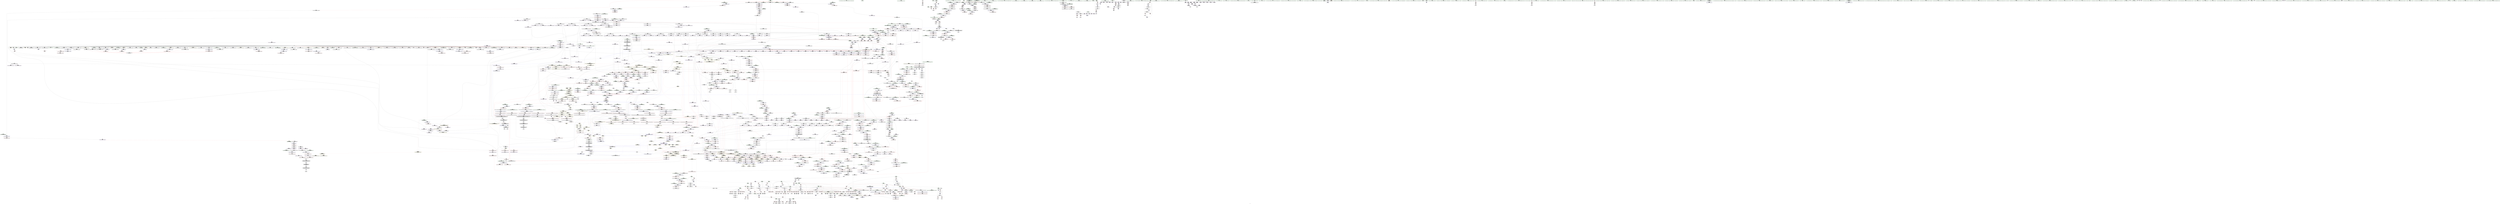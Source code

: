 digraph "SVFG" {
	label="SVFG";

	Node0x55a121195c50 [shape=record,color=grey,label="{NodeID: 0\nNullPtr}"];
	Node0x55a121195c50 -> Node0x55a121636510[style=solid];
	Node0x55a121195c50 -> Node0x55a121636610[style=solid];
	Node0x55a121195c50 -> Node0x55a1216366e0[style=solid];
	Node0x55a121195c50 -> Node0x55a1216367b0[style=solid];
	Node0x55a121195c50 -> Node0x55a121636880[style=solid];
	Node0x55a121195c50 -> Node0x55a121636950[style=solid];
	Node0x55a121195c50 -> Node0x55a121636a20[style=solid];
	Node0x55a121195c50 -> Node0x55a121636af0[style=solid];
	Node0x55a121195c50 -> Node0x55a121636bc0[style=solid];
	Node0x55a121195c50 -> Node0x55a121636c90[style=solid];
	Node0x55a121195c50 -> Node0x55a121636d60[style=solid];
	Node0x55a121195c50 -> Node0x55a121636e30[style=solid];
	Node0x55a121195c50 -> Node0x55a121636f00[style=solid];
	Node0x55a121195c50 -> Node0x55a121636fd0[style=solid];
	Node0x55a121195c50 -> Node0x55a1216370a0[style=solid];
	Node0x55a121195c50 -> Node0x55a121637170[style=solid];
	Node0x55a121195c50 -> Node0x55a121637240[style=solid];
	Node0x55a121195c50 -> Node0x55a121637310[style=solid];
	Node0x55a121195c50 -> Node0x55a1216373e0[style=solid];
	Node0x55a121195c50 -> Node0x55a1216374b0[style=solid];
	Node0x55a121195c50 -> Node0x55a121637580[style=solid];
	Node0x55a121195c50 -> Node0x55a121637650[style=solid];
	Node0x55a121195c50 -> Node0x55a121637720[style=solid];
	Node0x55a121195c50 -> Node0x55a1216377f0[style=solid];
	Node0x55a121195c50 -> Node0x55a1216378c0[style=solid];
	Node0x55a121195c50 -> Node0x55a121637990[style=solid];
	Node0x55a121195c50 -> Node0x55a121637a60[style=solid];
	Node0x55a121195c50 -> Node0x55a121637b30[style=solid];
	Node0x55a121195c50 -> Node0x55a121637c00[style=solid];
	Node0x55a121195c50 -> Node0x55a121637cd0[style=solid];
	Node0x55a121195c50 -> Node0x55a121637da0[style=solid];
	Node0x55a121195c50 -> Node0x55a121637e70[style=solid];
	Node0x55a121195c50 -> Node0x55a121637f40[style=solid];
	Node0x55a121195c50 -> Node0x55a121638010[style=solid];
	Node0x55a121195c50 -> Node0x55a1216380e0[style=solid];
	Node0x55a121195c50 -> Node0x55a1216381b0[style=solid];
	Node0x55a121195c50 -> Node0x55a121638280[style=solid];
	Node0x55a121195c50 -> Node0x55a121638350[style=solid];
	Node0x55a121195c50 -> Node0x55a121638420[style=solid];
	Node0x55a121195c50 -> Node0x55a1216384f0[style=solid];
	Node0x55a121195c50 -> Node0x55a1216385c0[style=solid];
	Node0x55a121195c50 -> Node0x55a121638690[style=solid];
	Node0x55a121195c50 -> Node0x55a121638760[style=solid];
	Node0x55a121195c50 -> Node0x55a12162c420[style=solid];
	Node0x55a121195c50 -> Node0x55a12162c4f0[style=solid];
	Node0x55a121195c50 -> Node0x55a12162c5c0[style=solid];
	Node0x55a121195c50 -> Node0x55a12162c690[style=solid];
	Node0x55a121195c50 -> Node0x55a12162c760[style=solid];
	Node0x55a121195c50 -> Node0x55a12162c830[style=solid];
	Node0x55a121195c50 -> Node0x55a12162c900[style=solid];
	Node0x55a121195c50 -> Node0x55a12162c9d0[style=solid];
	Node0x55a121195c50 -> Node0x55a12162caa0[style=solid];
	Node0x55a121195c50 -> Node0x55a12162cb70[style=solid];
	Node0x55a121195c50 -> Node0x55a12162cc40[style=solid];
	Node0x55a121195c50 -> Node0x55a12162cd10[style=solid];
	Node0x55a121195c50 -> Node0x55a12162cde0[style=solid];
	Node0x55a121195c50 -> Node0x55a12162ceb0[style=solid];
	Node0x55a121195c50 -> Node0x55a12162cf80[style=solid];
	Node0x55a121195c50 -> Node0x55a121670030[style=solid];
	Node0x55a121195c50 -> Node0x55a121675f70[style=solid];
	Node0x55a121195c50 -> Node0x55a121676a00[style=solid];
	Node0x55a121195c50 -> Node0x55a121677080[style=solid];
	Node0x55a121195c50 -> Node0x55a121677150[style=solid];
	Node0x55a121195c50 -> Node0x55a121677220[style=solid];
	Node0x55a121195c50 -> Node0x55a1216772f0[style=solid];
	Node0x55a121195c50 -> Node0x55a121658440[style=solid];
	Node0x55a121195c50:s64 -> Node0x55a121808f30[style=solid,color=red];
	Node0x55a121195c50:s64 -> Node0x55a1218121e0[style=solid,color=red];
	Node0x55a12162f440 [shape=record,color=black,label="{NodeID: 443\n723\<--709\n\<--this1\n_ZNSt5dequeISt4pairIiiESaIS1_EED2Ev\n|{<s0>43}}"];
	Node0x55a12162f440:s0 -> Node0x55a12180bba0[style=solid,color=red];
	Node0x55a12163e810 [shape=record,color=red,label="{NodeID: 886\n147\<--105\n\<--nx\n_Z3cntii\n}"];
	Node0x55a12163e810 -> Node0x55a1216591c0[style=solid];
	Node0x55a121748950 [shape=record,color=yellow,style=double,label="{NodeID: 2436\n77V_1 = ENCHI(MR_77V_0)\npts\{2070000 2070001 \}\nFun[main]|{<s0>15}}"];
	Node0x55a121748950:s0 -> Node0x55a12174a8d0[style=dashed,color=red];
	Node0x55a121674980 [shape=record,color=blue,label="{NodeID: 1329\n986\<--983\n__a.addr\<--__a\n_ZNSt16allocator_traitsISaISt4pairIiiEEE10deallocateERS2_PS1_m\n}"];
	Node0x55a121674980 -> Node0x55a121664590[style=dashed];
	Node0x55a1216279a0 [shape=record,color=green,label="{NodeID: 222\n1492\<--1493\n_ZNSt11_Deque_baseISt4pairIiiESaIS1_EE16_M_allocate_nodeEv\<--_ZNSt11_Deque_baseISt4pairIiiESaIS1_EE16_M_allocate_nodeEv_field_insensitive\n}"];
	Node0x55a12164ad40 [shape=record,color=purple,label="{NodeID: 665\n1304\<--1247\n_M_map16\<--this1\n_ZNSt11_Deque_baseISt4pairIiiESaIS1_EE17_M_initialize_mapEm\n}"];
	Node0x55a12164ad40 -> Node0x55a121666880[style=solid];
	Node0x55a121807db0 [shape=record,color=black,label="{NodeID: 3322\n828 = PHI(736, 943, 979, 1366, 1528, 1688, 1886, 2493, )\n0th arg __clang_call_terminate }"];
	Node0x55a12171ab90 [shape=record,color=black,label="{NodeID: 2215\nMR_37V_2 = PHI(MR_37V_3, MR_37V_1, )\npts\{203 \}\n}"];
	Node0x55a12171ab90 -> Node0x55a121671310[style=dashed];
	Node0x55a12171ab90 -> Node0x55a12171ab90[style=dashed];
	Node0x55a121669530 [shape=record,color=red,label="{NodeID: 1108\n1744\<--1743\n\<--_M_cur7\n_ZNSt5dequeISt4pairIiiESaIS1_EE12emplace_backIJS1_EEEvDpOT_\n|{<s0>118}}"];
	Node0x55a121669530:s0 -> Node0x55a121810a70[style=solid,color=red];
	Node0x55a1215d4490 [shape=record,color=green,label="{NodeID: 1\n7\<--1\n__dso_handle\<--dummyObj\nGlob }"];
	Node0x55a12162f510 [shape=record,color=black,label="{NodeID: 444\n733\<--709\n\<--this1\n_ZNSt5dequeISt4pairIiiESaIS1_EED2Ev\n|{<s0>44}}"];
	Node0x55a12162f510:s0 -> Node0x55a12180bba0[style=solid,color=red];
	Node0x55a12163e8e0 [shape=record,color=red,label="{NodeID: 887\n154\<--105\n\<--nx\n_Z3cntii\n}"];
	Node0x55a12163e8e0 -> Node0x55a12162d2f0[style=solid];
	Node0x55a121748a30 [shape=record,color=yellow,style=double,label="{NodeID: 2437\n79V_1 = ENCHI(MR_79V_0)\npts\{2250000 2250001 \}\nFun[main]|{<s0>22}}"];
	Node0x55a121748a30:s0 -> Node0x55a12174a8d0[style=dashed,color=red];
	Node0x55a121674a50 [shape=record,color=blue,label="{NodeID: 1330\n988\<--984\n__p.addr\<--__p\n_ZNSt16allocator_traitsISaISt4pairIiiEEE10deallocateERS2_PS1_m\n}"];
	Node0x55a121674a50 -> Node0x55a121664660[style=dashed];
	Node0x55a121627aa0 [shape=record,color=green,label="{NodeID: 223\n1538\<--1539\nthis.addr\<--this.addr_field_insensitive\n_ZNSt15_Deque_iteratorISt4pairIiiERS1_PS1_E11_M_set_nodeEPS3_\n}"];
	Node0x55a121627aa0 -> Node0x55a121668010[style=solid];
	Node0x55a121627aa0 -> Node0x55a121678330[style=solid];
	Node0x55a12164ae10 [shape=record,color=purple,label="{NodeID: 666\n1306\<--1247\n_M_impl17\<--this1\n_ZNSt11_Deque_baseISt4pairIiiESaIS1_EE17_M_initialize_mapEm\n}"];
	Node0x55a121808410 [shape=record,color=black,label="{NodeID: 3323\n1430 = PHI(1247, 2088, )\n0th arg _ZNSt11_Deque_baseISt4pairIiiESaIS1_EE15_M_allocate_mapEm }"];
	Node0x55a121808410 -> Node0x55a1216777d0[style=solid];
	Node0x55a12171b090 [shape=record,color=black,label="{NodeID: 2216\nMR_39V_2 = PHI(MR_39V_3, MR_39V_1, )\npts\{207 \}\n}"];
	Node0x55a12171b090 -> Node0x55a12171b090[style=dashed];
	Node0x55a12171b090 -> Node0x55a121731090[style=dashed];
	Node0x55a121669600 [shape=record,color=red,label="{NodeID: 1109\n1756\<--1755\n\<--_M_cur10\n_ZNSt5dequeISt4pairIiiESaIS1_EE12emplace_backIJS1_EEEvDpOT_\n}"];
	Node0x55a121669600 -> Node0x55a12164d440[style=solid];
	Node0x55a1215d7000 [shape=record,color=green,label="{NodeID: 2\n14\<--1\n\<--dummyObj\nCan only get source location for instruction, argument, global var or function.}"];
	Node0x55a12162f5e0 [shape=record,color=black,label="{NodeID: 445\n761\<--760\n\<--this1\n_ZNSt5dequeISt4pairIiiESaIS1_EE5beginEv\n}"];
	Node0x55a12162f5e0 -> Node0x55a1216487e0[style=solid];
	Node0x55a12162f5e0 -> Node0x55a1216488b0[style=solid];
	Node0x55a12163e9b0 [shape=record,color=red,label="{NodeID: 888\n159\<--156\n\<--call\n_Z3cntii\n}"];
	Node0x55a12163e9b0 -> Node0x55a12162d3c0[style=solid];
	Node0x55a121674b20 [shape=record,color=blue,label="{NodeID: 1331\n990\<--985\n__n.addr\<--__n\n_ZNSt16allocator_traitsISaISt4pairIiiEEE10deallocateERS2_PS1_m\n}"];
	Node0x55a121674b20 -> Node0x55a121664730[style=dashed];
	Node0x55a121627b70 [shape=record,color=green,label="{NodeID: 224\n1540\<--1541\n__new_node.addr\<--__new_node.addr_field_insensitive\n_ZNSt15_Deque_iteratorISt4pairIiiERS1_PS1_E11_M_set_nodeEPS3_\n}"];
	Node0x55a121627b70 -> Node0x55a1216680e0[style=solid];
	Node0x55a121627b70 -> Node0x55a1216681b0[style=solid];
	Node0x55a121627b70 -> Node0x55a121678400[style=solid];
	Node0x55a12164aee0 [shape=record,color=purple,label="{NodeID: 667\n1307\<--1247\n_M_map_size18\<--this1\n_ZNSt11_Deque_baseISt4pairIiiESaIS1_EE17_M_initialize_mapEm\n}"];
	Node0x55a12164aee0 -> Node0x55a121666950[style=solid];
	Node0x55a121808560 [shape=record,color=black,label="{NodeID: 3324\n1431 = PHI(1267, 2089, )\n1st arg _ZNSt11_Deque_baseISt4pairIiiESaIS1_EE15_M_allocate_mapEm }"];
	Node0x55a121808560 -> Node0x55a1216778a0[style=solid];
	Node0x55a12171b590 [shape=record,color=black,label="{NodeID: 2217\nMR_45V_2 = PHI(MR_45V_3, MR_45V_1, )\npts\{213 \}\n}"];
	Node0x55a12171b590 -> Node0x55a12171b590[style=dashed];
	Node0x55a12171b590 -> Node0x55a121731590[style=dashed];
	Node0x55a1216696d0 [shape=record,color=red,label="{NodeID: 1110\n1780\<--1771\n\<--__a.addr\n_ZNSt16allocator_traitsISaISt4pairIiiEEE9constructIS1_JS1_EEEvRS2_PT_DpOT0_\n}"];
	Node0x55a1216696d0 -> Node0x55a121641b40[style=solid];
	Node0x55a12161f630 [shape=record,color=green,label="{NodeID: 3\n19\<--1\n_ZSt3cin\<--dummyObj\nGlob }"];
	Node0x55a12162f6b0 [shape=record,color=black,label="{NodeID: 446\n775\<--774\n\<--this1\n_ZNSt5dequeISt4pairIiiESaIS1_EE3endEv\n}"];
	Node0x55a12162f6b0 -> Node0x55a121648980[style=solid];
	Node0x55a12162f6b0 -> Node0x55a121648a50[style=solid];
	Node0x55a12163ea80 [shape=record,color=red,label="{NodeID: 889\n237\<--188\n\<--T\nmain\n}"];
	Node0x55a12163ea80 -> Node0x55a1216aa8c0[style=solid];
	Node0x55a121748bf0 [shape=record,color=yellow,style=double,label="{NodeID: 2439\n63V_1 = ENCHI(MR_63V_0)\npts\{1604 \}\nFun[_ZSt13copy_backwardIPPSt4pairIiiES3_ET0_T_S5_S4_]|{<s0>149}}"];
	Node0x55a121748bf0:s0 -> Node0x55a121744800[style=dashed,color=red];
	Node0x55a121674bf0 [shape=record,color=blue,label="{NodeID: 1332\n1005\<--1004\n__size.addr\<--__size\n_ZSt16__deque_buf_sizem\n}"];
	Node0x55a121674bf0 -> Node0x55a121664800[style=dashed];
	Node0x55a121674bf0 -> Node0x55a1216648d0[style=dashed];
	Node0x55a121627c40 [shape=record,color=green,label="{NodeID: 225\n1555\<--1556\n_ZNSt15_Deque_iteratorISt4pairIiiERS1_PS1_E14_S_buffer_sizeEv\<--_ZNSt15_Deque_iteratorISt4pairIiiERS1_PS1_E14_S_buffer_sizeEv_field_insensitive\n}"];
	Node0x55a12164afb0 [shape=record,color=purple,label="{NodeID: 668\n1310\<--1247\n_M_impl19\<--this1\n_ZNSt11_Deque_baseISt4pairIiiESaIS1_EE17_M_initialize_mapEm\n}"];
	Node0x55a1218086b0 [shape=record,color=black,label="{NodeID: 3325\n2234 = PHI(2215, )\n0th arg _ZSt13__copy_move_aILb0EPPSt4pairIiiES3_ET1_T0_S5_S4_ }"];
	Node0x55a1218086b0 -> Node0x55a12167b730[style=solid];
	Node0x55a12171ba90 [shape=record,color=black,label="{NodeID: 2218\nMR_47V_2 = PHI(MR_47V_3, MR_47V_1, )\npts\{215 \}\n}"];
	Node0x55a12171ba90 -> Node0x55a12171ba90[style=dashed];
	Node0x55a12171ba90 -> Node0x55a121731a90[style=dashed];
	Node0x55a1216697a0 [shape=record,color=red,label="{NodeID: 1111\n1782\<--1773\n\<--__p.addr\n_ZNSt16allocator_traitsISaISt4pairIiiEEE9constructIS1_JS1_EEEvRS2_PT_DpOT0_\n|{<s0>122}}"];
	Node0x55a1216697a0:s0 -> Node0x55a121809b30[style=solid,color=red];
	Node0x55a12161f6c0 [shape=record,color=green,label="{NodeID: 4\n20\<--1\n.str\<--dummyObj\nGlob }"];
	Node0x55a12162f780 [shape=record,color=black,label="{NodeID: 447\n787\<--786\n\<--_M_impl\n_ZNSt11_Deque_baseISt4pairIiiESaIS1_EE19_M_get_Tp_allocatorEv\n}"];
	Node0x55a12162f780 -> Node0x55a12162f850[style=solid];
	Node0x55a12163eb50 [shape=record,color=red,label="{NodeID: 890\n236\<--190\n\<--kase\nmain\n}"];
	Node0x55a12163eb50 -> Node0x55a1216aa8c0[style=solid];
	Node0x55a121674cc0 [shape=record,color=blue,label="{NodeID: 1333\n1023\<--1020\nthis.addr\<--this\n_ZN9__gnu_cxx13new_allocatorISt4pairIiiEE10deallocateEPS2_m\n}"];
	Node0x55a121674cc0 -> Node0x55a1216649a0[style=dashed];
	Node0x55a121627d40 [shape=record,color=green,label="{NodeID: 226\n1564\<--1565\n__a.addr\<--__a.addr_field_insensitive\n_ZNSt16allocator_traitsISaIPSt4pairIiiEEE8allocateERS3_m\n}"];
	Node0x55a121627d40 -> Node0x55a121668420[style=solid];
	Node0x55a121627d40 -> Node0x55a121678740[style=solid];
	Node0x55a12164b080 [shape=record,color=purple,label="{NodeID: 669\n1311\<--1247\n_M_map20\<--this1\n_ZNSt11_Deque_baseISt4pairIiiESaIS1_EE17_M_initialize_mapEm\n}"];
	Node0x55a12164b080 -> Node0x55a121676a00[style=solid];
	Node0x55a1218087c0 [shape=record,color=black,label="{NodeID: 3326\n2235 = PHI(2219, )\n1st arg _ZSt13__copy_move_aILb0EPPSt4pairIiiES3_ET1_T0_S5_S4_ }"];
	Node0x55a1218087c0 -> Node0x55a12167b800[style=solid];
	Node0x55a12171bf90 [shape=record,color=black,label="{NodeID: 2219\nMR_49V_2 = PHI(MR_49V_3, MR_49V_1, )\npts\{217 \}\n}"];
	Node0x55a12171bf90 -> Node0x55a12171bf90[style=dashed];
	Node0x55a12171bf90 -> Node0x55a121731f90[style=dashed];
	Node0x55a121669870 [shape=record,color=red,label="{NodeID: 1112\n1783\<--1775\n\<--__args.addr\n_ZNSt16allocator_traitsISaISt4pairIiiEEE9constructIS1_JS1_EEEvRS2_PT_DpOT0_\n|{<s0>121}}"];
	Node0x55a121669870:s0 -> Node0x55a121811090[style=solid,color=red];
	Node0x55a12161fd80 [shape=record,color=green,label="{NodeID: 5\n23\<--1\n\<--dummyObj\nCan only get source location for instruction, argument, global var or function.}"];
	Node0x55a12162f850 [shape=record,color=black,label="{NodeID: 448\n780\<--787\n_ZNSt11_Deque_baseISt4pairIiiESaIS1_EE19_M_get_Tp_allocatorEv_ret\<--\n_ZNSt11_Deque_baseISt4pairIiiESaIS1_EE19_M_get_Tp_allocatorEv\n|{<s0>41|<s1>169}}"];
	Node0x55a12162f850:s0 -> Node0x55a121803b90[style=solid,color=blue];
	Node0x55a12162f850:s1 -> Node0x55a1218065d0[style=solid,color=blue];
	Node0x55a12163ec20 [shape=record,color=red,label="{NodeID: 891\n531\<--190\n\<--kase\nmain\n}"];
	Node0x55a121674d90 [shape=record,color=blue,label="{NodeID: 1334\n1025\<--1021\n__p.addr\<--__p\n_ZN9__gnu_cxx13new_allocatorISt4pairIiiEE10deallocateEPS2_m\n}"];
	Node0x55a121674d90 -> Node0x55a121664a70[style=dashed];
	Node0x55a121627e10 [shape=record,color=green,label="{NodeID: 227\n1566\<--1567\n__n.addr\<--__n.addr_field_insensitive\n_ZNSt16allocator_traitsISaIPSt4pairIiiEEE8allocateERS3_m\n}"];
	Node0x55a121627e10 -> Node0x55a1216684f0[style=solid];
	Node0x55a121627e10 -> Node0x55a121678810[style=solid];
	Node0x55a12164b150 [shape=record,color=purple,label="{NodeID: 670\n1313\<--1247\n_M_impl21\<--this1\n_ZNSt11_Deque_baseISt4pairIiiESaIS1_EE17_M_initialize_mapEm\n}"];
	Node0x55a1218088d0 [shape=record,color=black,label="{NodeID: 3327\n2236 = PHI(2221, )\n2nd arg _ZSt13__copy_move_aILb0EPPSt4pairIiiES3_ET1_T0_S5_S4_ }"];
	Node0x55a1218088d0 -> Node0x55a12167b8d0[style=solid];
	Node0x55a12171c490 [shape=record,color=black,label="{NodeID: 2220\nMR_51V_2 = PHI(MR_51V_3, MR_51V_1, )\npts\{219 \}\n}"];
	Node0x55a12171c490 -> Node0x55a12171c490[style=dashed];
	Node0x55a12171c490 -> Node0x55a121732490[style=dashed];
	Node0x55a121669940 [shape=record,color=red,label="{NodeID: 1113\n1794\<--1791\n\<--__t.addr\n_ZSt7forwardISt4pairIiiEEOT_RNSt16remove_referenceIS2_E4typeE\n}"];
	Node0x55a121669940 -> Node0x55a121641c10[style=solid];
	Node0x55a12161fe10 [shape=record,color=green,label="{NodeID: 6\n111\<--1\n\<--dummyObj\nCan only get source location for instruction, argument, global var or function.}"];
	Node0x55a12162f920 [shape=record,color=black,label="{NodeID: 449\n952\<--951\n\<--this1\n_ZNSt11_Deque_baseISt4pairIiiESaIS1_EE11_Deque_implD2Ev\n|{<s0>59}}"];
	Node0x55a12162f920:s0 -> Node0x55a121809040[style=solid,color=red];
	Node0x55a12163ecf0 [shape=record,color=red,label="{NodeID: 892\n538\<--190\n\<--kase\nmain\n}"];
	Node0x55a12163ecf0 -> Node0x55a1216a6cc0[style=solid];
	Node0x55a121674e60 [shape=record,color=blue,label="{NodeID: 1335\n1027\<--1022\n.addr\<--\n_ZN9__gnu_cxx13new_allocatorISt4pairIiiEE10deallocateEPS2_m\n}"];
	Node0x55a121627ee0 [shape=record,color=green,label="{NodeID: 228\n1574\<--1575\n_ZN9__gnu_cxx13new_allocatorIPSt4pairIiiEE8allocateEmPKv\<--_ZN9__gnu_cxx13new_allocatorIPSt4pairIiiEE8allocateEmPKv_field_insensitive\n}"];
	Node0x55a12164b220 [shape=record,color=purple,label="{NodeID: 671\n1314\<--1247\n_M_map_size22\<--this1\n_ZNSt11_Deque_baseISt4pairIiiESaIS1_EE17_M_initialize_mapEm\n}"];
	Node0x55a12164b220 -> Node0x55a121676ad0[style=solid];
	Node0x55a1218089e0 [shape=record,color=black,label="{NodeID: 3328\n2180 = PHI(2061, )\n0th arg _ZSt13copy_backwardIPPSt4pairIiiES3_ET0_T_S5_S4_ }"];
	Node0x55a1218089e0 -> Node0x55a12167b180[style=solid];
	Node0x55a12171c990 [shape=record,color=black,label="{NodeID: 2221\nMR_53V_2 = PHI(MR_53V_3, MR_53V_1, )\npts\{221 \}\n}"];
	Node0x55a12171c990 -> Node0x55a12171c990[style=dashed];
	Node0x55a12171c990 -> Node0x55a121732990[style=dashed];
	Node0x55a121669a10 [shape=record,color=red,label="{NodeID: 1114\n1809\<--1799\nthis1\<--this.addr\n_ZNSt5dequeISt4pairIiiESaIS1_EE16_M_push_back_auxIJS1_EEEvDpOT_\n|{|<s10>123}}"];
	Node0x55a121669a10 -> Node0x55a121641ce0[style=solid];
	Node0x55a121669a10 -> Node0x55a121641db0[style=solid];
	Node0x55a121669a10 -> Node0x55a121641e80[style=solid];
	Node0x55a121669a10 -> Node0x55a121641f50[style=solid];
	Node0x55a121669a10 -> Node0x55a121642020[style=solid];
	Node0x55a121669a10 -> Node0x55a1216420f0[style=solid];
	Node0x55a121669a10 -> Node0x55a1216421c0[style=solid];
	Node0x55a121669a10 -> Node0x55a121642290[style=solid];
	Node0x55a121669a10 -> Node0x55a121642360[style=solid];
	Node0x55a121669a10 -> Node0x55a121642430[style=solid];
	Node0x55a121669a10:s10 -> Node0x55a12180b1b0[style=solid,color=red];
	Node0x55a12161fed0 [shape=record,color=green,label="{NodeID: 7\n115\<--1\n\<--dummyObj\nCan only get source location for instruction, argument, global var or function.}"];
	Node0x55a12162f9f0 [shape=record,color=black,label="{NodeID: 450\n968\<--967\n\<--_M_impl\n_ZNSt11_Deque_baseISt4pairIiiESaIS1_EE18_M_deallocate_nodeEPS1_\n|{<s0>61}}"];
	Node0x55a12162f9f0:s0 -> Node0x55a12180fdb0[style=solid,color=red];
	Node0x55a12163edc0 [shape=record,color=red,label="{NodeID: 893\n243\<--192\n\<--i\nmain\n}"];
	Node0x55a12163edc0 -> Node0x55a1216aabc0[style=solid];
	Node0x55a121674f30 [shape=record,color=blue,label="{NodeID: 1336\n1044\<--1043\nthis.addr\<--this\n_ZNKSt11_Deque_baseISt4pairIiiESaIS1_EE20_M_get_map_allocatorEv\n}"];
	Node0x55a121674f30 -> Node0x55a121664b40[style=dashed];
	Node0x55a121630440 [shape=record,color=green,label="{NodeID: 229\n1581\<--1582\nthis.addr\<--this.addr_field_insensitive\n_ZN9__gnu_cxx13new_allocatorIPSt4pairIiiEE8allocateEmPKv\n}"];
	Node0x55a121630440 -> Node0x55a1216685c0[style=solid];
	Node0x55a121630440 -> Node0x55a1216788e0[style=solid];
	Node0x55a12164b2f0 [shape=record,color=purple,label="{NodeID: 672\n1328\<--1247\n_M_impl25\<--this1\n_ZNSt11_Deque_baseISt4pairIiiESaIS1_EE17_M_initialize_mapEm\n}"];
	Node0x55a121808af0 [shape=record,color=black,label="{NodeID: 3329\n2181 = PHI(2067, )\n1st arg _ZSt13copy_backwardIPPSt4pairIiiES3_ET0_T_S5_S4_ }"];
	Node0x55a121808af0 -> Node0x55a12167b250[style=solid];
	Node0x55a12171ce90 [shape=record,color=black,label="{NodeID: 2222\nMR_55V_2 = PHI(MR_55V_3, MR_55V_1, )\npts\{223 \}\n}"];
	Node0x55a12171ce90 -> Node0x55a12171ce90[style=dashed];
	Node0x55a12171ce90 -> Node0x55a121732e90[style=dashed];
	Node0x55a121669ae0 [shape=record,color=red,label="{NodeID: 1115\n1830\<--1801\n\<--__args.addr\n_ZNSt5dequeISt4pairIiiESaIS1_EE16_M_push_back_auxIJS1_EEEvDpOT_\n|{<s0>125}}"];
	Node0x55a121669ae0:s0 -> Node0x55a121811090[style=solid,color=red];
	Node0x55a12161ff90 [shape=record,color=green,label="{NodeID: 8\n162\<--1\n\<--dummyObj\nCan only get source location for instruction, argument, global var or function.}"];
	Node0x55a12162fac0 [shape=record,color=black,label="{NodeID: 451\n996\<--995\n\<--\n_ZNSt16allocator_traitsISaISt4pairIiiEEE10deallocateERS2_PS1_m\n|{<s0>63}}"];
	Node0x55a12162fac0:s0 -> Node0x55a1218100e0[style=solid,color=red];
	Node0x55a12163ee90 [shape=record,color=red,label="{NodeID: 894\n247\<--192\n\<--i\nmain\n}"];
	Node0x55a12163ee90 -> Node0x55a12162d700[style=solid];
	Node0x55a121675000 [shape=record,color=blue,label="{NodeID: 1337\n1059\<--1056\n__a.addr\<--__a\n_ZNSt16allocator_traitsISaIPSt4pairIiiEEE10deallocateERS3_PS2_m\n}"];
	Node0x55a121675000 -> Node0x55a121664c10[style=dashed];
	Node0x55a121630510 [shape=record,color=green,label="{NodeID: 230\n1583\<--1584\n__n.addr\<--__n.addr_field_insensitive\n_ZN9__gnu_cxx13new_allocatorIPSt4pairIiiEE8allocateEmPKv\n}"];
	Node0x55a121630510 -> Node0x55a121668690[style=solid];
	Node0x55a121630510 -> Node0x55a121668760[style=solid];
	Node0x55a121630510 -> Node0x55a1216789b0[style=solid];
	Node0x55a12164b3c0 [shape=record,color=purple,label="{NodeID: 673\n1329\<--1247\n_M_start\<--this1\n_ZNSt11_Deque_baseISt4pairIiiESaIS1_EE17_M_initialize_mapEm\n|{<s0>87}}"];
	Node0x55a12164b3c0:s0 -> Node0x55a12180cbf0[style=solid,color=red];
	Node0x55a121808c00 [shape=record,color=black,label="{NodeID: 3330\n2182 = PHI(2070, )\n2nd arg _ZSt13copy_backwardIPPSt4pairIiiES3_ET0_T_S5_S4_ }"];
	Node0x55a121808c00 -> Node0x55a12167b320[style=solid];
	Node0x55a12171d390 [shape=record,color=black,label="{NodeID: 2223\nMR_57V_2 = PHI(MR_57V_3, MR_57V_1, )\npts\{225 \}\n}"];
	Node0x55a12171d390 -> Node0x55a12171d390[style=dashed];
	Node0x55a12171d390 -> Node0x55a121733390[style=dashed];
	Node0x55a121669bb0 [shape=record,color=red,label="{NodeID: 1116\n1860\<--1803\nexn\<--exn.slot\n_ZNSt5dequeISt4pairIiiESaIS1_EE16_M_push_back_auxIJS1_EEEvDpOT_\n}"];
	Node0x55a121620050 [shape=record,color=green,label="{NodeID: 9\n292\<--1\n\<--dummyObj\nCan only get source location for instruction, argument, global var or function.}"];
	Node0x55a12162fb90 [shape=record,color=black,label="{NodeID: 452\n1003\<--1016\n_ZSt16__deque_buf_sizem_ret\<--cond\n_ZSt16__deque_buf_sizem\n|{<s0>60|<s1>79|<s2>89|<s3>107|<s4>113}}"];
	Node0x55a12162fb90:s0 -> Node0x55a121803da0[style=solid,color=blue];
	Node0x55a12162fb90:s1 -> Node0x55a121804050[style=solid,color=blue];
	Node0x55a12162fb90:s2 -> Node0x55a1218044e0[style=solid,color=blue];
	Node0x55a12162fb90:s3 -> Node0x55a121803690[style=solid,color=blue];
	Node0x55a12162fb90:s4 -> Node0x55a1218049a0[style=solid,color=blue];
	Node0x55a12163ef60 [shape=record,color=red,label="{NodeID: 895\n254\<--192\n\<--i\nmain\n}"];
	Node0x55a12163ef60 -> Node0x55a1216a5ac0[style=solid];
	Node0x55a1216750d0 [shape=record,color=blue,label="{NodeID: 1338\n1061\<--1057\n__p.addr\<--__p\n_ZNSt16allocator_traitsISaIPSt4pairIiiEEE10deallocateERS3_PS2_m\n}"];
	Node0x55a1216750d0 -> Node0x55a121664ce0[style=dashed];
	Node0x55a1216305e0 [shape=record,color=green,label="{NodeID: 231\n1585\<--1586\n.addr\<--.addr_field_insensitive\n_ZN9__gnu_cxx13new_allocatorIPSt4pairIiiEE8allocateEmPKv\n}"];
	Node0x55a1216305e0 -> Node0x55a121678a80[style=solid];
	Node0x55a12164b490 [shape=record,color=purple,label="{NodeID: 674\n1334\<--1247\n_M_impl26\<--this1\n_ZNSt11_Deque_baseISt4pairIiiESaIS1_EE17_M_initialize_mapEm\n}"];
	Node0x55a121808d10 [shape=record,color=black,label="{NodeID: 3331\n1578 = PHI(1571, )\n0th arg _ZN9__gnu_cxx13new_allocatorIPSt4pairIiiEE8allocateEmPKv }"];
	Node0x55a121808d10 -> Node0x55a1216788e0[style=solid];
	Node0x55a12171d890 [shape=record,color=black,label="{NodeID: 2224\nMR_59V_2 = PHI(MR_59V_4, MR_59V_1, )\npts\{227 \}\n}"];
	Node0x55a12171d890 -> Node0x55a1216721b0[style=dashed];
	Node0x55a121669c80 [shape=record,color=red,label="{NodeID: 1117\n1880\<--1803\nexn23\<--exn.slot\n_ZNSt5dequeISt4pairIiiESaIS1_EE16_M_push_back_auxIJS1_EEEvDpOT_\n}"];
	Node0x55a121620110 [shape=record,color=green,label="{NodeID: 10\n293\<--1\n\<--dummyObj\nCan only get source location for instruction, argument, global var or function.}"];
	Node0x55a12162fc60 [shape=record,color=black,label="{NodeID: 453\n1034\<--1033\n\<--\n_ZN9__gnu_cxx13new_allocatorISt4pairIiiEE10deallocateEPS2_m\n}"];
	Node0x55a12163f030 [shape=record,color=red,label="{NodeID: 896\n260\<--194\n\<--i6\nmain\n}"];
	Node0x55a12163f030 -> Node0x55a1216aaec0[style=solid];
	Node0x55a1216751a0 [shape=record,color=blue,label="{NodeID: 1339\n1063\<--1058\n__n.addr\<--__n\n_ZNSt16allocator_traitsISaIPSt4pairIiiEEE10deallocateERS3_PS2_m\n}"];
	Node0x55a1216751a0 -> Node0x55a121664db0[style=dashed];
	Node0x55a1216306b0 [shape=record,color=green,label="{NodeID: 232\n1593\<--1594\n_ZNK9__gnu_cxx13new_allocatorIPSt4pairIiiEE8max_sizeEv\<--_ZNK9__gnu_cxx13new_allocatorIPSt4pairIiiEE8max_sizeEv_field_insensitive\n}"];
	Node0x55a12164b560 [shape=record,color=purple,label="{NodeID: 675\n1335\<--1247\n_M_finish\<--this1\n_ZNSt11_Deque_baseISt4pairIiiESaIS1_EE17_M_initialize_mapEm\n|{<s0>88}}"];
	Node0x55a12164b560:s0 -> Node0x55a12180cbf0[style=solid,color=red];
	Node0x55a121808e20 [shape=record,color=black,label="{NodeID: 3332\n1579 = PHI(1572, )\n1st arg _ZN9__gnu_cxx13new_allocatorIPSt4pairIiiEE8allocateEmPKv }"];
	Node0x55a121808e20 -> Node0x55a1216789b0[style=solid];
	Node0x55a12171dd90 [shape=record,color=black,label="{NodeID: 2225\nMR_61V_2 = PHI(MR_61V_3, MR_61V_1, )\npts\{229 \}\n}"];
	Node0x55a12171dd90 -> Node0x55a121672280[style=dashed];
	Node0x55a12171dd90 -> Node0x55a12171dd90[style=dashed];
	Node0x55a121669d50 [shape=record,color=red,label="{NodeID: 1118\n1881\<--1805\nsel\<--ehselector.slot\n_ZNSt5dequeISt4pairIiiESaIS1_EE16_M_push_back_auxIJS1_EEEvDpOT_\n}"];
	Node0x55a121620210 [shape=record,color=green,label="{NodeID: 11\n294\<--1\n\<--dummyObj\nCan only get source location for instruction, argument, global var or function.|{<s0>135}}"];
	Node0x55a121620210:s0 -> Node0x55a121806c50[style=solid,color=red];
	Node0x55a12162fd30 [shape=record,color=black,label="{NodeID: 454\n1069\<--1068\n\<--\n_ZNSt16allocator_traitsISaIPSt4pairIiiEEE10deallocateERS3_PS2_m\n|{<s0>67}}"];
	Node0x55a12162fd30:s0 -> Node0x55a121811c60[style=solid,color=red];
	Node0x55a12163f100 [shape=record,color=red,label="{NodeID: 897\n270\<--194\n\<--i6\nmain\n|{<s0>10}}"];
	Node0x55a12163f100:s0 -> Node0x55a12180bfd0[style=solid,color=red];
	Node0x55a121749380 [shape=record,color=yellow,style=double,label="{NodeID: 2447\n63V_1 = ENCHI(MR_63V_0)\npts\{1604 \}\nFun[_ZNSt5dequeISt4pairIiiESaIS1_EE16_M_pop_front_auxEv]|{<s0>172}}"];
	Node0x55a121749380:s0 -> Node0x55a12174eb10[style=dashed,color=red];
	Node0x55a121675270 [shape=record,color=blue,label="{NodeID: 1340\n1078\<--1077\nthis.addr\<--this\n_ZNSaIPSt4pairIiiEED2Ev\n}"];
	Node0x55a121675270 -> Node0x55a121664e80[style=dashed];
	Node0x55a1216307b0 [shape=record,color=green,label="{NodeID: 233\n1598\<--1599\n_ZSt17__throw_bad_allocv\<--_ZSt17__throw_bad_allocv_field_insensitive\n}"];
	Node0x55a12164b630 [shape=record,color=purple,label="{NodeID: 676\n1339\<--1247\n_M_impl28\<--this1\n_ZNSt11_Deque_baseISt4pairIiiESaIS1_EE17_M_initialize_mapEm\n}"];
	Node0x55a121808f30 [shape=record,color=black,label="{NodeID: 3333\n1580 = PHI(3, )\n2nd arg _ZN9__gnu_cxx13new_allocatorIPSt4pairIiiEE8allocateEmPKv }"];
	Node0x55a121808f30 -> Node0x55a121678a80[style=solid];
	Node0x55a12171e290 [shape=record,color=black,label="{NodeID: 2226\nMR_63V_2 = PHI(MR_63V_3, MR_63V_1, )\npts\{1604 \}\n}"];
	Node0x55a12171e290 -> Node0x55a12171e290[style=dashed];
	Node0x55a12171e290 -> Node0x55a121733890[style=dashed];
	Node0x55a121669e20 [shape=record,color=red,label="{NodeID: 1119\n1819\<--1818\n\<--_M_node\n_ZNSt5dequeISt4pairIiiESaIS1_EE16_M_push_back_auxIJS1_EEEvDpOT_\n}"];
	Node0x55a121669e20 -> Node0x55a12164d780[style=solid];
	Node0x55a121620310 [shape=record,color=green,label="{NodeID: 12\n319\<--1\n\<--dummyObj\nCan only get source location for instruction, argument, global var or function.}"];
	Node0x55a12162fe00 [shape=record,color=black,label="{NodeID: 455\n1082\<--1081\n\<--this1\n_ZNSaIPSt4pairIiiEED2Ev\n|{<s0>68}}"];
	Node0x55a12162fe00:s0 -> Node0x55a121807470[style=solid,color=red];
	Node0x55a12163f1d0 [shape=record,color=red,label="{NodeID: 898\n273\<--194\n\<--i6\nmain\n}"];
	Node0x55a12163f1d0 -> Node0x55a12162d7d0[style=solid];
	Node0x55a121675340 [shape=record,color=blue,label="{NodeID: 1341\n1089\<--1088\nthis.addr\<--this\n_ZNKSt11_Deque_baseISt4pairIiiESaIS1_EE19_M_get_Tp_allocatorEv\n}"];
	Node0x55a121675340 -> Node0x55a121664f50[style=dashed];
	Node0x55a1216308b0 [shape=record,color=green,label="{NodeID: 234\n1603\<--1604\ncall2\<--call2_field_insensitive\n_ZN9__gnu_cxx13new_allocatorIPSt4pairIiiEE8allocateEmPKv\n}"];
	Node0x55a1216308b0 -> Node0x55a121640ca0[style=solid];
	Node0x55a12164b700 [shape=record,color=purple,label="{NodeID: 677\n1340\<--1247\n_M_start29\<--this1\n_ZNSt11_Deque_baseISt4pairIiiESaIS1_EE17_M_initialize_mapEm\n}"];
	Node0x55a121809040 [shape=record,color=black,label="{NodeID: 3334\n1144 = PHI(952, )\n0th arg _ZNSaISt4pairIiiEED2Ev }"];
	Node0x55a121809040 -> Node0x55a1216759c0[style=solid];
	Node0x55a12171e790 [shape=record,color=black,label="{NodeID: 2227\nMR_65V_2 = PHI(MR_65V_3, MR_65V_1, )\npts\{1674 \}\n}"];
	Node0x55a12171e790 -> Node0x55a12171e790[style=dashed];
	Node0x55a12171e790 -> Node0x55a121733d90[style=dashed];
	Node0x55a121669ef0 [shape=record,color=red,label="{NodeID: 1120\n1829\<--1828\n\<--_M_cur\n_ZNSt5dequeISt4pairIiiESaIS1_EE16_M_push_back_auxIJS1_EEEvDpOT_\n|{<s0>126}}"];
	Node0x55a121669ef0:s0 -> Node0x55a121810a70[style=solid,color=red];
	Node0x55a121620410 [shape=record,color=green,label="{NodeID: 13\n349\<--1\n\<--dummyObj\nCan only get source location for instruction, argument, global var or function.}"];
	Node0x55a12162fed0 [shape=record,color=black,label="{NodeID: 456\n1094\<--1093\n\<--_M_impl\n_ZNKSt11_Deque_baseISt4pairIiiESaIS1_EE19_M_get_Tp_allocatorEv\n}"];
	Node0x55a12162fed0 -> Node0x55a12162ffa0[style=solid];
	Node0x55a12163f2a0 [shape=record,color=red,label="{NodeID: 899\n286\<--194\n\<--i6\nmain\n}"];
	Node0x55a12163f2a0 -> Node0x55a1216a54c0[style=solid];
	Node0x55a121675410 [shape=record,color=blue,label="{NodeID: 1342\n1099\<--1097\nthis.addr\<--this\n_ZNSaIPSt4pairIiiEEC2IS0_EERKSaIT_E\n}"];
	Node0x55a121675410 -> Node0x55a121665020[style=dashed];
	Node0x55a121630980 [shape=record,color=green,label="{NodeID: 235\n1605\<--1606\n_Znwm\<--_Znwm_field_insensitive\n}"];
	Node0x55a12164b7d0 [shape=record,color=purple,label="{NodeID: 678\n1341\<--1247\n_M_first\<--this1\n_ZNSt11_Deque_baseISt4pairIiiESaIS1_EE17_M_initialize_mapEm\n}"];
	Node0x55a12164b7d0 -> Node0x55a121666a20[style=solid];
	Node0x55a121809150 [shape=record,color=black,label="{NodeID: 3335\n2513 = PHI(2454, )\n0th arg _ZNSt5dequeISt4pairIiiESaIS1_EE16_M_pop_front_auxEv }"];
	Node0x55a121809150 -> Node0x55a12167d060[style=solid];
	Node0x55a12171ec90 [shape=record,color=black,label="{NodeID: 2228\nMR_67V_2 = PHI(MR_67V_3, MR_67V_1, )\npts\{120000 \}\n}"];
	Node0x55a12171ec90 -> Node0x55a1216614d0[style=dashed];
	Node0x55a12171ec90 -> Node0x55a1216619b0[style=dashed];
	Node0x55a12171ec90 -> Node0x55a121707560[style=dashed];
	Node0x55a12171ec90 -> Node0x55a12171ec90[style=dashed];
	Node0x55a121669fc0 [shape=record,color=red,label="{NodeID: 1121\n1840\<--1839\n\<--_M_node10\n_ZNSt5dequeISt4pairIiiESaIS1_EE16_M_push_back_auxIJS1_EEEvDpOT_\n}"];
	Node0x55a121669fc0 -> Node0x55a12164dfa0[style=solid];
	Node0x55a1216205a0 [shape=record,color=green,label="{NodeID: 14\n366\<--1\n\<--dummyObj\nCan only get source location for instruction, argument, global var or function.}"];
	Node0x55a12162ffa0 [shape=record,color=black,label="{NodeID: 457\n1087\<--1094\n_ZNKSt11_Deque_baseISt4pairIiiESaIS1_EE19_M_get_Tp_allocatorEv_ret\<--\n_ZNKSt11_Deque_baseISt4pairIiiESaIS1_EE19_M_get_Tp_allocatorEv\n|{<s0>65}}"];
	Node0x55a12162ffa0:s0 -> Node0x55a121803f10[style=solid,color=blue];
	Node0x55a12163f370 [shape=record,color=red,label="{NodeID: 900\n266\<--196\n\<--j\nmain\n}"];
	Node0x55a12163f370 -> Node0x55a1216aaa40[style=solid];
	Node0x55a121749650 [shape=record,color=yellow,style=double,label="{NodeID: 2450\n154V_1 = ENCHI(MR_154V_0)\npts\{2050003 \}\nFun[_ZNSt5dequeISt4pairIiiESaIS1_EE16_M_pop_front_auxEv]|{|<s1>172}}"];
	Node0x55a121749650 -> Node0x55a12166f5e0[style=dashed];
	Node0x55a121749650:s1 -> Node0x55a1216785a0[style=dashed,color=red];
	Node0x55a1216754e0 [shape=record,color=blue,label="{NodeID: 1343\n1101\<--1098\n.addr\<--\n_ZNSaIPSt4pairIiiEEC2IS0_EERKSaIT_E\n}"];
	Node0x55a121630a80 [shape=record,color=green,label="{NodeID: 236\n1611\<--1612\nthis.addr\<--this.addr_field_insensitive\n_ZNK9__gnu_cxx13new_allocatorIPSt4pairIiiEE8max_sizeEv\n}"];
	Node0x55a121630a80 -> Node0x55a121668830[style=solid];
	Node0x55a121630a80 -> Node0x55a121678b50[style=solid];
	Node0x55a12164b8a0 [shape=record,color=purple,label="{NodeID: 679\n1343\<--1247\n_M_impl30\<--this1\n_ZNSt11_Deque_baseISt4pairIiiESaIS1_EE17_M_initialize_mapEm\n}"];
	Node0x55a121809260 [shape=record,color=black,label="{NodeID: 3336\n2428 = PHI(633, )\n0th arg _ZNSt5dequeISt4pairIiiESaIS1_EE5frontEv }"];
	Node0x55a121809260 -> Node0x55a12167cb80[style=solid];
	Node0x55a12171f190 [shape=record,color=black,label="{NodeID: 2229\nMR_69V_2 = PHI(MR_69V_3, MR_69V_1, )\npts\{180000 \}\n}"];
	Node0x55a12171f190 -> Node0x55a121661a80[style=dashed];
	Node0x55a12171f190 -> Node0x55a12171f190[style=dashed];
	Node0x55a12171f190 -> Node0x55a121734290[style=dashed];
	Node0x55a12166a090 [shape=record,color=red,label="{NodeID: 1122\n1847\<--1846\n\<--_M_first\n_ZNSt5dequeISt4pairIiiESaIS1_EE16_M_push_back_auxIJS1_EEEvDpOT_\n}"];
	Node0x55a12166a090 -> Node0x55a121679c60[style=solid];
	Node0x55a121620630 [shape=record,color=green,label="{NodeID: 15\n971\<--1\n\<--dummyObj\nCan only get source location for instruction, argument, global var or function.|{<s0>60|<s1>79|<s2>89|<s3>107|<s4>113}}"];
	Node0x55a121620630:s0 -> Node0x55a12180a080[style=solid,color=red];
	Node0x55a121620630:s1 -> Node0x55a12180a080[style=solid,color=red];
	Node0x55a121620630:s2 -> Node0x55a12180a080[style=solid,color=red];
	Node0x55a121620630:s3 -> Node0x55a12180a080[style=solid,color=red];
	Node0x55a121620630:s4 -> Node0x55a12180a080[style=solid,color=red];
	Node0x55a121630070 [shape=record,color=black,label="{NodeID: 458\n1106\<--1105\n\<--this1\n_ZNSaIPSt4pairIiiEEC2IS0_EERKSaIT_E\n|{<s0>69}}"];
	Node0x55a121630070:s0 -> Node0x55a12180e450[style=solid,color=red];
	Node0x55a12163f440 [shape=record,color=red,label="{NodeID: 901\n271\<--196\n\<--j\nmain\n|{<s0>10}}"];
	Node0x55a12163f440:s0 -> Node0x55a12180c0e0[style=solid,color=red];
	Node0x55a121749730 [shape=record,color=yellow,style=double,label="{NodeID: 2451\n233V_1 = ENCHI(MR_233V_0)\npts\{2050005 \}\nFun[_ZNSt5dequeISt4pairIiiESaIS1_EE16_M_pop_front_auxEv]|{|<s1>172}}"];
	Node0x55a121749730 -> Node0x55a12166f6b0[style=dashed];
	Node0x55a121749730:s1 -> Node0x55a1216784d0[style=dashed,color=red];
	Node0x55a1216755b0 [shape=record,color=blue,label="{NodeID: 1344\n1113\<--1112\nthis.addr\<--this\n_ZN9__gnu_cxx13new_allocatorIPSt4pairIiiEEC2Ev\n}"];
	Node0x55a1216755b0 -> Node0x55a1216650f0[style=dashed];
	Node0x55a121630b50 [shape=record,color=green,label="{NodeID: 237\n1622\<--1623\nthis.addr\<--this.addr_field_insensitive\n_ZNSt11_Deque_baseISt4pairIiiESaIS1_EE16_M_allocate_nodeEv\n}"];
	Node0x55a121630b50 -> Node0x55a121668900[style=solid];
	Node0x55a121630b50 -> Node0x55a121678c20[style=solid];
	Node0x55a12164b970 [shape=record,color=purple,label="{NodeID: 680\n1344\<--1247\n_M_start31\<--this1\n_ZNSt11_Deque_baseISt4pairIiiESaIS1_EE17_M_initialize_mapEm\n}"];
	Node0x55a121809370 [shape=record,color=black,label="{NodeID: 3337\n1405 = PHI(1233, 2082, )\n0th arg _ZSt3maxImERKT_S2_S2_ }"];
	Node0x55a121809370 -> Node0x55a121677490[style=solid];
	Node0x55a12171f690 [shape=record,color=black,label="{NodeID: 2230\nMR_71V_2 = PHI(MR_71V_3, MR_71V_1, )\npts\{2050002 \}\n}"];
	Node0x55a12171f690 -> Node0x55a12171f690[style=dashed];
	Node0x55a12171f690 -> Node0x55a121734790[style=dashed];
	Node0x55a12166a160 [shape=record,color=red,label="{NodeID: 1123\n1867\<--1866\n\<--_M_node19\n_ZNSt5dequeISt4pairIiiESaIS1_EE16_M_push_back_auxIJS1_EEEvDpOT_\n}"];
	Node0x55a12166a160 -> Node0x55a12164e7c0[style=solid];
	Node0x55a1216206f0 [shape=record,color=green,label="{NodeID: 16\n1010\<--1\n\<--dummyObj\nCan only get source location for instruction, argument, global var or function.}"];
	Node0x55a121630140 [shape=record,color=black,label="{NodeID: 459\n1133\<--1132\n\<--\n_ZN9__gnu_cxx13new_allocatorIPSt4pairIiiEE10deallocateEPS3_m\n}"];
	Node0x55a12163f510 [shape=record,color=red,label="{NodeID: 902\n276\<--196\n\<--j\nmain\n}"];
	Node0x55a12163f510 -> Node0x55a12162d8a0[style=solid];
	Node0x55a121749810 [shape=record,color=yellow,style=double,label="{NodeID: 2452\n347V_1 = ENCHI(MR_347V_0)\npts\{2050004 2050007 2050008 2050009 \}\nFun[_ZNSt5dequeISt4pairIiiESaIS1_EE16_M_pop_front_auxEv]|{<s0>172|<s1>172|<s2>172}}"];
	Node0x55a121749810:s0 -> Node0x55a1216784d0[style=dashed,color=red];
	Node0x55a121749810:s1 -> Node0x55a1216785a0[style=dashed,color=red];
	Node0x55a121749810:s2 -> Node0x55a121678670[style=dashed,color=red];
	Node0x55a121675680 [shape=record,color=blue,label="{NodeID: 1345\n1122\<--1119\nthis.addr\<--this\n_ZN9__gnu_cxx13new_allocatorIPSt4pairIiiEE10deallocateEPS3_m\n}"];
	Node0x55a121675680 -> Node0x55a1216651c0[style=dashed];
	Node0x55a121630c20 [shape=record,color=green,label="{NodeID: 238\n1630\<--1631\n_ZNSt16allocator_traitsISaISt4pairIiiEEE8allocateERS2_m\<--_ZNSt16allocator_traitsISaISt4pairIiiEEE8allocateERS2_m_field_insensitive\n}"];
	Node0x55a12164ba40 [shape=record,color=purple,label="{NodeID: 681\n1345\<--1247\n_M_cur\<--this1\n_ZNSt11_Deque_baseISt4pairIiiESaIS1_EE17_M_initialize_mapEm\n}"];
	Node0x55a12164ba40 -> Node0x55a121676d40[style=solid];
	Node0x55a1218094c0 [shape=record,color=black,label="{NodeID: 3338\n1406 = PHI(1235, 1965, )\n1st arg _ZSt3maxImERKT_S2_S2_ }"];
	Node0x55a1218094c0 -> Node0x55a121677560[style=solid];
	Node0x55a12171fb90 [shape=record,color=black,label="{NodeID: 2231\nMR_73V_2 = PHI(MR_73V_3, MR_73V_1, )\npts\{2050006 \}\n}"];
	Node0x55a12171fb90 -> Node0x55a12171fb90[style=dashed];
	Node0x55a12171fb90 -> Node0x55a121734c90[style=dashed];
	Node0x55a12166a230 [shape=record,color=red,label="{NodeID: 1124\n1869\<--1868\n\<--add.ptr20\n_ZNSt5dequeISt4pairIiiESaIS1_EE16_M_push_back_auxIJS1_EEEvDpOT_\n|{<s0>129}}"];
	Node0x55a12166a230:s0 -> Node0x55a12180abe0[style=solid,color=red];
	Node0x55a1216207f0 [shape=record,color=green,label="{NodeID: 17\n1017\<--1\n\<--dummyObj\nCan only get source location for instruction, argument, global var or function.|{<s0>123}}"];
	Node0x55a1216207f0:s0 -> Node0x55a12180b2c0[style=solid,color=red];
	Node0x55a121630210 [shape=record,color=black,label="{NodeID: 460\n1149\<--1148\n\<--this1\n_ZNSaISt4pairIiiEED2Ev\n|{<s0>71}}"];
	Node0x55a121630210:s0 -> Node0x55a12180ad70[style=solid,color=red];
	Node0x55a12163f5e0 [shape=record,color=red,label="{NodeID: 903\n281\<--196\n\<--j\nmain\n}"];
	Node0x55a12163f5e0 -> Node0x55a1216a5640[style=solid];
	Node0x55a121675750 [shape=record,color=blue,label="{NodeID: 1346\n1124\<--1120\n__p.addr\<--__p\n_ZN9__gnu_cxx13new_allocatorIPSt4pairIiiEE10deallocateEPS3_m\n}"];
	Node0x55a121675750 -> Node0x55a121665290[style=dashed];
	Node0x55a121630d20 [shape=record,color=green,label="{NodeID: 239\n1636\<--1637\n__a.addr\<--__a.addr_field_insensitive\n_ZNSt16allocator_traitsISaISt4pairIiiEEE8allocateERS2_m\n}"];
	Node0x55a121630d20 -> Node0x55a1216689d0[style=solid];
	Node0x55a121630d20 -> Node0x55a121678cf0[style=solid];
	Node0x55a12164bb10 [shape=record,color=purple,label="{NodeID: 682\n1347\<--1247\n_M_impl32\<--this1\n_ZNSt11_Deque_baseISt4pairIiiESaIS1_EE17_M_initialize_mapEm\n}"];
	Node0x55a121809610 [shape=record,color=black,label="{NodeID: 3339\n1077 = PHI(914, 914, 1436, 1436, )\n0th arg _ZNSaIPSt4pairIiiEED2Ev }"];
	Node0x55a121809610 -> Node0x55a121675270[style=solid];
	Node0x55a121720090 [shape=record,color=black,label="{NodeID: 2232\nMR_75V_2 = PHI(MR_75V_3, MR_75V_1, )\npts\{2050000 2050001 \}\n}"];
	Node0x55a121720090 -> Node0x55a121720090[style=dashed];
	Node0x55a121720090 -> Node0x55a121735190[style=dashed];
	Node0x55a12166a300 [shape=record,color=red,label="{NodeID: 1125\n1904\<--1895\nthis1\<--this.addr\n_ZN9__gnu_cxx13new_allocatorISt4pairIiiEE9constructIS2_JS2_EEEvPT_DpOT0_\n}"];
	Node0x55a1216208f0 [shape=record,color=green,label="{NodeID: 18\n1187\<--1\n\<--dummyObj\nCan only get source location for instruction, argument, global var or function.|{<s0>74}}"];
	Node0x55a1216208f0:s0 -> Node0x55a12180ef90[style=solid,color=red];
	Node0x55a1216302e0 [shape=record,color=black,label="{NodeID: 461\n1167\<--1166\n\<--this1\n_ZNSt5dequeISt4pairIiiESaIS1_EEC2Ev\n|{<s0>72}}"];
	Node0x55a1216302e0:s0 -> Node0x55a12180dc60[style=solid,color=red];
	Node0x55a12163f6b0 [shape=record,color=red,label="{NodeID: 904\n339\<--198\n\<--ans\nmain\n}"];
	Node0x55a12163f6b0 -> Node0x55a1216a51c0[style=solid];
	Node0x55a121749a00 [shape=record,color=yellow,style=double,label="{NodeID: 2454\n321V_1 = ENCHI(MR_321V_0)\npts\{24320000 \}\nFun[_ZNSt5dequeISt4pairIiiESaIS1_EE5frontEv]|{<s0>163}}"];
	Node0x55a121749a00:s0 -> Node0x55a121750ac0[style=dashed,color=red];
	Node0x55a121675820 [shape=record,color=blue,label="{NodeID: 1347\n1126\<--1121\n.addr\<--\n_ZN9__gnu_cxx13new_allocatorIPSt4pairIiiEE10deallocateEPS3_m\n}"];
	Node0x55a121630df0 [shape=record,color=green,label="{NodeID: 240\n1638\<--1639\n__n.addr\<--__n.addr_field_insensitive\n_ZNSt16allocator_traitsISaISt4pairIiiEEE8allocateERS2_m\n}"];
	Node0x55a121630df0 -> Node0x55a121668aa0[style=solid];
	Node0x55a121630df0 -> Node0x55a121678dc0[style=solid];
	Node0x55a12164bbe0 [shape=record,color=purple,label="{NodeID: 683\n1348\<--1247\n_M_finish33\<--this1\n_ZNSt11_Deque_baseISt4pairIiiESaIS1_EE17_M_initialize_mapEm\n}"];
	Node0x55a1218098d0 [shape=record,color=black,label="{NodeID: 3340\n628 = PHI(204, 204, )\n0th arg _ZNSt5queueISt4pairIiiESt5dequeIS1_SaIS1_EEE5frontEv }"];
	Node0x55a1218098d0 -> Node0x55a121672b70[style=solid];
	Node0x55a121720590 [shape=record,color=black,label="{NodeID: 2233\nMR_81V_2 = PHI(MR_81V_3, MR_81V_1, )\npts\{2050003 2050004 2050005 2050007 2050008 2050009 \}\n}"];
	Node0x55a121720590 -> Node0x55a121720590[style=dashed];
	Node0x55a121720590 -> Node0x55a121735690[style=dashed];
	Node0x55a12166a3d0 [shape=record,color=red,label="{NodeID: 1126\n1905\<--1897\n\<--__p.addr\n_ZN9__gnu_cxx13new_allocatorISt4pairIiiEE9constructIS2_JS2_EEEvPT_DpOT0_\n}"];
	Node0x55a12166a3d0 -> Node0x55a1216425d0[style=solid];
	Node0x55a1216209f0 [shape=record,color=green,label="{NodeID: 19\n1256\<--1\n\<--dummyObj\nCan only get source location for instruction, argument, global var or function.}"];
	Node0x55a1216303b0 [shape=record,color=black,label="{NodeID: 462\n1209\<--1208\n\<--this1\n_ZNSt11_Deque_baseISt4pairIiiESaIS1_EE11_Deque_implC2Ev\n|{<s0>76}}"];
	Node0x55a1216303b0:s0 -> Node0x55a12180e560[style=solid,color=red];
	Node0x55a12163f780 [shape=record,color=red,label="{NodeID: 905\n517\<--198\n\<--ans\nmain\n}"];
	Node0x55a12163f780 -> Node0x55a1216a5f40[style=solid];
	Node0x55a121749ae0 [shape=record,color=yellow,style=double,label="{NodeID: 2455\n323V_1 = ENCHI(MR_323V_0)\npts\{24320001 24320002 24320003 \}\nFun[_ZNSt5dequeISt4pairIiiESaIS1_EE5frontEv]|{<s0>163}}"];
	Node0x55a121749ae0:s0 -> Node0x55a121750ac0[style=dashed,color=red];
	Node0x55a1216758f0 [shape=record,color=blue,label="{NodeID: 1348\n1138\<--1137\nthis.addr\<--this\n_ZN9__gnu_cxx13new_allocatorIPSt4pairIiiEED2Ev\n}"];
	Node0x55a1216758f0 -> Node0x55a121665360[style=dashed];
	Node0x55a121630ec0 [shape=record,color=green,label="{NodeID: 241\n1646\<--1647\n_ZN9__gnu_cxx13new_allocatorISt4pairIiiEE8allocateEmPKv\<--_ZN9__gnu_cxx13new_allocatorISt4pairIiiEE8allocateEmPKv_field_insensitive\n}"];
	Node0x55a12164bcb0 [shape=record,color=purple,label="{NodeID: 684\n1349\<--1247\n_M_first34\<--this1\n_ZNSt11_Deque_baseISt4pairIiiESaIS1_EE17_M_initialize_mapEm\n}"];
	Node0x55a12164bcb0 -> Node0x55a121666af0[style=solid];
	Node0x55a121809a20 [shape=record,color=black,label="{NodeID: 3341\n1892 = PHI(1781, )\n0th arg _ZN9__gnu_cxx13new_allocatorISt4pairIiiEE9constructIS2_JS2_EEEvPT_DpOT0_ }"];
	Node0x55a121809a20 -> Node0x55a12167a070[style=solid];
	Node0x55a12166a4a0 [shape=record,color=red,label="{NodeID: 1127\n1908\<--1899\n\<--__args.addr\n_ZN9__gnu_cxx13new_allocatorISt4pairIiiEE9constructIS2_JS2_EEEvPT_DpOT0_\n|{<s0>133}}"];
	Node0x55a12166a4a0:s0 -> Node0x55a121811090[style=solid,color=red];
	Node0x55a121620af0 [shape=record,color=green,label="{NodeID: 20\n1616\<--1\n\<--dummyObj\nCan only get source location for instruction, argument, global var or function.}"];
	Node0x55a121640890 [shape=record,color=black,label="{NodeID: 463\n1377\<--1376\n\<--this1\n_ZNSaISt4pairIiiEEC2Ev\n|{<s0>91}}"];
	Node0x55a121640890:s0 -> Node0x55a12180b3d0[style=solid,color=red];
	Node0x55a12163f850 [shape=record,color=red,label="{NodeID: 906\n532\<--198\n\<--ans\nmain\n}"];
	Node0x55a121749bc0 [shape=record,color=yellow,style=double,label="{NodeID: 2456\n113V_1 = ENCHI(MR_113V_0)\npts\{2050002 2050003 2050004 2050005 2050006 2050007 2050008 2050009 \}\nFun[_ZNSt5dequeISt4pairIiiESaIS1_EE5frontEv]|{<s0>163}}"];
	Node0x55a121749bc0:s0 -> Node0x55a1217509e0[style=dashed,color=red];
	Node0x55a1216759c0 [shape=record,color=blue,label="{NodeID: 1349\n1145\<--1144\nthis.addr\<--this\n_ZNSaISt4pairIiiEED2Ev\n}"];
	Node0x55a1216759c0 -> Node0x55a121665430[style=dashed];
	Node0x55a121630fc0 [shape=record,color=green,label="{NodeID: 242\n1653\<--1654\nthis.addr\<--this.addr_field_insensitive\n_ZN9__gnu_cxx13new_allocatorISt4pairIiiEE8allocateEmPKv\n}"];
	Node0x55a121630fc0 -> Node0x55a121668b70[style=solid];
	Node0x55a121630fc0 -> Node0x55a121678e90[style=solid];
	Node0x55a12164bd80 [shape=record,color=purple,label="{NodeID: 685\n1355\<--1247\n_M_impl37\<--this1\n_ZNSt11_Deque_baseISt4pairIiiESaIS1_EE17_M_initialize_mapEm\n}"];
	Node0x55a121809b30 [shape=record,color=black,label="{NodeID: 3342\n1893 = PHI(1782, )\n1st arg _ZN9__gnu_cxx13new_allocatorISt4pairIiiEE9constructIS2_JS2_EEEvPT_DpOT0_ }"];
	Node0x55a121809b30 -> Node0x55a12167a140[style=solid];
	Node0x55a12166a570 [shape=record,color=red,label="{NodeID: 1128\n1930\<--1924\nthis1\<--this.addr\n_ZNSt5dequeISt4pairIiiESaIS1_EE22_M_reserve_map_at_backEm\n|{|<s3>135}}"];
	Node0x55a12166a570 -> Node0x55a121642910[style=solid];
	Node0x55a12166a570 -> Node0x55a1216429e0[style=solid];
	Node0x55a12166a570 -> Node0x55a121642ab0[style=solid];
	Node0x55a12166a570:s3 -> Node0x55a121806ab0[style=solid,color=red];
	Node0x55a121620bf0 [shape=record,color=green,label="{NodeID: 21\n4\<--6\n_ZStL8__ioinit\<--_ZStL8__ioinit_field_insensitive\nGlob }"];
	Node0x55a121620bf0 -> Node0x55a1216462c0[style=solid];
	Node0x55a121640960 [shape=record,color=black,label="{NodeID: 464\n1404\<--1427\n_ZSt3maxImERKT_S2_S2__ret\<--\n_ZSt3maxImERKT_S2_S2_\n|{<s0>80|<s1>138}}"];
	Node0x55a121640960:s0 -> Node0x55a121804190[style=solid,color=blue];
	Node0x55a121640960:s1 -> Node0x55a1218054c0[style=solid,color=blue];
	Node0x55a12163f920 [shape=record,color=red,label="{NodeID: 907\n300\<--200\n\<--i24\nmain\n}"];
	Node0x55a12163f920 -> Node0x55a1216a9b40[style=solid];
	Node0x55a121675a90 [shape=record,color=blue,label="{NodeID: 1350\n1156\<--1155\nthis.addr\<--this\n_ZN9__gnu_cxx13new_allocatorISt4pairIiiEED2Ev\n}"];
	Node0x55a121675a90 -> Node0x55a121665500[style=dashed];
	Node0x55a121631090 [shape=record,color=green,label="{NodeID: 243\n1655\<--1656\n__n.addr\<--__n.addr_field_insensitive\n_ZN9__gnu_cxx13new_allocatorISt4pairIiiEE8allocateEmPKv\n}"];
	Node0x55a121631090 -> Node0x55a121668c40[style=solid];
	Node0x55a121631090 -> Node0x55a121668d10[style=solid];
	Node0x55a121631090 -> Node0x55a121678f60[style=solid];
	Node0x55a12164be50 [shape=record,color=purple,label="{NodeID: 686\n1356\<--1247\n_M_finish38\<--this1\n_ZNSt11_Deque_baseISt4pairIiiESaIS1_EE17_M_initialize_mapEm\n}"];
	Node0x55a121809c40 [shape=record,color=black,label="{NodeID: 3343\n1894 = PHI(1784, )\n2nd arg _ZN9__gnu_cxx13new_allocatorISt4pairIiiEE9constructIS2_JS2_EEEvPT_DpOT0_ }"];
	Node0x55a121809c40 -> Node0x55a12167a210[style=solid];
	Node0x55a121721490 [shape=record,color=black,label="{NodeID: 2236\nMR_63V_5 = PHI(MR_63V_6, MR_63V_3, )\npts\{1604 \}\n|{<s0>135|<s1>142|<s2>143}}"];
	Node0x55a121721490:s0 -> Node0x55a12173a190[style=dashed,color=blue];
	Node0x55a121721490:s1 -> Node0x55a12174eb10[style=dashed,color=red];
	Node0x55a121721490:s2 -> Node0x55a12174eb10[style=dashed,color=red];
	Node0x55a12166a640 [shape=record,color=red,label="{NodeID: 1129\n1931\<--1926\n\<--__nodes_to_add.addr\n_ZNSt5dequeISt4pairIiiESaIS1_EE22_M_reserve_map_at_backEm\n}"];
	Node0x55a12166a640 -> Node0x55a1216a78c0[style=solid];
	Node0x55a121620cf0 [shape=record,color=green,label="{NodeID: 22\n8\<--10\n_Z5fieldB5cxx11\<--_Z5fieldB5cxx11_field_insensitive\nGlob }"];
	Node0x55a121620cf0 -> Node0x55a121646390[style=solid];
	Node0x55a121620cf0 -> Node0x55a121646460[style=solid];
	Node0x55a121620cf0 -> Node0x55a121646530[style=solid];
	Node0x55a121620cf0 -> Node0x55a121646600[style=solid];
	Node0x55a121620cf0 -> Node0x55a1216466d0[style=solid];
	Node0x55a121620cf0 -> Node0x55a1216467a0[style=solid];
	Node0x55a121620cf0 -> Node0x55a121646870[style=solid];
	Node0x55a121620cf0 -> Node0x55a121646940[style=solid];
	Node0x55a121620cf0 -> Node0x55a121646a10[style=solid];
	Node0x55a121620cf0 -> Node0x55a121646ae0[style=solid];
	Node0x55a121620cf0 -> Node0x55a121646bb0[style=solid];
	Node0x55a121640a30 [shape=record,color=black,label="{NodeID: 465\n1429\<--1447\n_ZNSt11_Deque_baseISt4pairIiiESaIS1_EE15_M_allocate_mapEm_ret\<--call\n_ZNSt11_Deque_baseISt4pairIiiESaIS1_EE15_M_allocate_mapEm\n|{<s0>81|<s1>139}}"];
	Node0x55a121640a30:s0 -> Node0x55a1218042d0[style=solid,color=blue];
	Node0x55a121640a30:s1 -> Node0x55a121805590[style=solid,color=blue];
	Node0x55a12163f9f0 [shape=record,color=red,label="{NodeID: 908\n310\<--200\n\<--i24\nmain\n}"];
	Node0x55a12163f9f0 -> Node0x55a12162d970[style=solid];
	Node0x55a121675b60 [shape=record,color=blue,label="{NodeID: 1351\n1163\<--1162\nthis.addr\<--this\n_ZNSt5dequeISt4pairIiiESaIS1_EEC2Ev\n}"];
	Node0x55a121675b60 -> Node0x55a1216655d0[style=dashed];
	Node0x55a121631160 [shape=record,color=green,label="{NodeID: 244\n1657\<--1658\n.addr\<--.addr_field_insensitive\n_ZN9__gnu_cxx13new_allocatorISt4pairIiiEE8allocateEmPKv\n}"];
	Node0x55a121631160 -> Node0x55a121679030[style=solid];
	Node0x55a12164bf20 [shape=record,color=purple,label="{NodeID: 687\n1357\<--1247\n_M_cur39\<--this1\n_ZNSt11_Deque_baseISt4pairIiiESaIS1_EE17_M_initialize_mapEm\n}"];
	Node0x55a12164bf20 -> Node0x55a121676e10[style=solid];
	Node0x55a121809d50 [shape=record,color=black,label="{NodeID: 3344\n1204 = PHI(1182, )\n0th arg _ZNSt11_Deque_baseISt4pairIiiESaIS1_EE11_Deque_implC2Ev }"];
	Node0x55a121809d50 -> Node0x55a121675ea0[style=solid];
	Node0x55a121721990 [shape=record,color=black,label="{NodeID: 2237\nMR_566V_3 = PHI(MR_566V_4, MR_566V_2, )\npts\{1974 \}\n}"];
	Node0x55a121721990 -> Node0x55a12166b750[style=dashed];
	Node0x55a121721990 -> Node0x55a12166b820[style=dashed];
	Node0x55a12166a710 [shape=record,color=red,label="{NodeID: 1130\n1953\<--1926\n\<--__nodes_to_add.addr\n_ZNSt5dequeISt4pairIiiESaIS1_EE22_M_reserve_map_at_backEm\n|{<s0>135}}"];
	Node0x55a12166a710:s0 -> Node0x55a121806b80[style=solid,color=red];
	Node0x55a121620df0 [shape=record,color=green,label="{NodeID: 23\n11\<--12\nvfield\<--vfield_field_insensitive\nGlob }"];
	Node0x55a121620df0 -> Node0x55a121646c80[style=solid];
	Node0x55a121620df0 -> Node0x55a121646d50[style=solid];
	Node0x55a121620df0 -> Node0x55a121646e20[style=solid];
	Node0x55a121620df0 -> Node0x55a121646ef0[style=solid];
	Node0x55a121620df0 -> Node0x55a121646fc0[style=solid];
	Node0x55a121620df0 -> Node0x55a121647090[style=solid];
	Node0x55a121640b00 [shape=record,color=black,label="{NodeID: 466\n1571\<--1570\n\<--\n_ZNSt16allocator_traitsISaIPSt4pairIiiEEE8allocateERS3_m\n|{<s0>103}}"];
	Node0x55a121640b00:s0 -> Node0x55a121808d10[style=solid,color=red];
	Node0x55a12163fac0 [shape=record,color=red,label="{NodeID: 909\n321\<--200\n\<--i24\nmain\n}"];
	Node0x55a12163fac0 -> Node0x55a12162dbe0[style=solid];
	Node0x55a121675c30 [shape=record,color=blue,label="{NodeID: 1352\n1174\<--1173\nthis.addr\<--this\n_ZNSt11_Deque_baseISt4pairIiiESaIS1_EEC2Ev\n}"];
	Node0x55a121675c30 -> Node0x55a1216656a0[style=dashed];
	Node0x55a121631230 [shape=record,color=green,label="{NodeID: 245\n1665\<--1666\n_ZNK9__gnu_cxx13new_allocatorISt4pairIiiEE8max_sizeEv\<--_ZNK9__gnu_cxx13new_allocatorISt4pairIiiEE8max_sizeEv_field_insensitive\n}"];
	Node0x55a12164bff0 [shape=record,color=purple,label="{NodeID: 688\n1337\<--1336\nadd.ptr27\<--\n_ZNSt11_Deque_baseISt4pairIiiESaIS1_EE17_M_initialize_mapEm\n|{<s0>88}}"];
	Node0x55a12164bff0:s0 -> Node0x55a12180d0b0[style=solid,color=red];
	Node0x55a121809e60 [shape=record,color=black,label="{NodeID: 3345\n1692 = PHI(580, )\n0th arg _ZNSt5dequeISt4pairIiiESaIS1_EE9push_backEOS1_ }"];
	Node0x55a121809e60 -> Node0x55a1216791d0[style=solid];
	Node0x55a121721e90 [shape=record,color=black,label="{NodeID: 2238\nMR_568V_2 = PHI(MR_568V_3, MR_568V_1, )\npts\{1976 \}\n}"];
	Node0x55a12166a7e0 [shape=record,color=red,label="{NodeID: 1131\n1936\<--1935\n\<--_M_map_size\n_ZNSt5dequeISt4pairIiiESaIS1_EE22_M_reserve_map_at_backEm\n}"];
	Node0x55a12166a7e0 -> Node0x55a1216a75c0[style=solid];
	Node0x55a121620ef0 [shape=record,color=green,label="{NodeID: 24\n13\<--15\nn\<--n_field_insensitive\nGlob }"];
	Node0x55a121620ef0 -> Node0x55a12163d220[style=solid];
	Node0x55a121620ef0 -> Node0x55a12163d2f0[style=solid];
	Node0x55a121620ef0 -> Node0x55a12163d3c0[style=solid];
	Node0x55a121620ef0 -> Node0x55a12163d490[style=solid];
	Node0x55a121620ef0 -> Node0x55a12163d560[style=solid];
	Node0x55a121620ef0 -> Node0x55a12163d630[style=solid];
	Node0x55a121620ef0 -> Node0x55a12163d700[style=solid];
	Node0x55a121620ef0 -> Node0x55a12163d7d0[style=solid];
	Node0x55a121620ef0 -> Node0x55a12163d8a0[style=solid];
	Node0x55a121620ef0 -> Node0x55a12163d970[style=solid];
	Node0x55a121620ef0 -> Node0x55a12163da40[style=solid];
	Node0x55a121620ef0 -> Node0x55a12166fd30[style=solid];
	Node0x55a121640bd0 [shape=record,color=black,label="{NodeID: 467\n1561\<--1573\n_ZNSt16allocator_traitsISaIPSt4pairIiiEEE8allocateERS3_m_ret\<--call\n_ZNSt16allocator_traitsISaIPSt4pairIiiEEE8allocateERS3_m\n|{<s0>93}}"];
	Node0x55a121640bd0:s0 -> Node0x55a121804650[style=solid,color=blue];
	Node0x55a12163fb90 [shape=record,color=red,label="{NodeID: 910\n330\<--200\n\<--i24\nmain\n}"];
	Node0x55a12163fb90 -> Node0x55a12162dd80[style=solid];
	Node0x55a121749f70 [shape=record,color=yellow,style=double,label="{NodeID: 2460\n180V_1 = ENCHI(MR_180V_0)\npts\{1234 2050001 \}\nFun[_ZSt3maxImERKT_S2_S2_]}"];
	Node0x55a121749f70 -> Node0x55a121667240[style=dashed];
	Node0x55a121675d00 [shape=record,color=blue,label="{NodeID: 1353\n1176\<--1192\nexn.slot\<--\n_ZNSt11_Deque_baseISt4pairIiiESaIS1_EEC2Ev\n}"];
	Node0x55a121675d00 -> Node0x55a121665770[style=dashed];
	Node0x55a121631330 [shape=record,color=green,label="{NodeID: 246\n1673\<--1674\ncall2\<--call2_field_insensitive\n_ZN9__gnu_cxx13new_allocatorISt4pairIiiEE8allocateEmPKv\n}"];
	Node0x55a121631330 -> Node0x55a121641320[style=solid];
	Node0x55a12164c0c0 [shape=record,color=purple,label="{NodeID: 689\n1388\<--1387\n_M_cur\<--this1\n_ZNSt15_Deque_iteratorISt4pairIiiERS1_PS1_EC2Ev\n}"];
	Node0x55a12164c0c0 -> Node0x55a121677080[style=solid];
	Node0x55a121809f70 [shape=record,color=black,label="{NodeID: 3346\n1693 = PHI(582, )\n1st arg _ZNSt5dequeISt4pairIiiESaIS1_EE9push_backEOS1_ }"];
	Node0x55a121809f70 -> Node0x55a1216792a0[style=solid];
	Node0x55a121722390 [shape=record,color=black,label="{NodeID: 2239\nMR_570V_2 = PHI(MR_570V_3, MR_570V_1, )\npts\{1978 \}\n}"];
	Node0x55a12166a8b0 [shape=record,color=red,label="{NodeID: 1132\n1941\<--1940\n\<--_M_node\n_ZNSt5dequeISt4pairIiiESaIS1_EE22_M_reserve_map_at_backEm\n}"];
	Node0x55a12166a8b0 -> Node0x55a121642b80[style=solid];
	Node0x55a121620ff0 [shape=record,color=green,label="{NodeID: 25\n16\<--18\nisVisited\<--isVisited_field_insensitive\nGlob }"];
	Node0x55a121620ff0 -> Node0x55a121647160[style=solid];
	Node0x55a121620ff0 -> Node0x55a121647230[style=solid];
	Node0x55a121620ff0 -> Node0x55a121647300[style=solid];
	Node0x55a121620ff0 -> Node0x55a1216473d0[style=solid];
	Node0x55a121620ff0 -> Node0x55a1216474a0[style=solid];
	Node0x55a121620ff0 -> Node0x55a121647570[style=solid];
	Node0x55a121620ff0 -> Node0x55a121647640[style=solid];
	Node0x55a121620ff0 -> Node0x55a121647710[style=solid];
	Node0x55a121620ff0 -> Node0x55a1216477e0[style=solid];
	Node0x55a121620ff0 -> Node0x55a1216478b0[style=solid];
	Node0x55a121620ff0 -> Node0x55a121647980[style=solid];
	Node0x55a121640ca0 [shape=record,color=black,label="{NodeID: 468\n1607\<--1603\n\<--call2\n_ZN9__gnu_cxx13new_allocatorIPSt4pairIiiEE8allocateEmPKv\n}"];
	Node0x55a121640ca0 -> Node0x55a121640d70[style=solid];
	Node0x55a12163fc60 [shape=record,color=red,label="{NodeID: 911\n342\<--200\n\<--i24\nmain\n}"];
	Node0x55a12163fc60 -> Node0x55a12162dff0[style=solid];
	Node0x55a12174a080 [shape=record,color=yellow,style=double,label="{NodeID: 2461\n182V_1 = ENCHI(MR_182V_0)\npts\{1236 1966 \}\nFun[_ZSt3maxImERKT_S2_S2_]}"];
	Node0x55a12174a080 -> Node0x55a121667310[style=dashed];
	Node0x55a121675dd0 [shape=record,color=blue,label="{NodeID: 1354\n1178\<--1194\nehselector.slot\<--\n_ZNSt11_Deque_baseISt4pairIiiESaIS1_EEC2Ev\n}"];
	Node0x55a121675dd0 -> Node0x55a121665840[style=dashed];
	Node0x55a121631400 [shape=record,color=green,label="{NodeID: 247\n1679\<--1680\nthis.addr\<--this.addr_field_insensitive\n_ZNK9__gnu_cxx13new_allocatorISt4pairIiiEE8max_sizeEv\n}"];
	Node0x55a121631400 -> Node0x55a121668de0[style=solid];
	Node0x55a121631400 -> Node0x55a121679100[style=solid];
	Node0x55a12164c190 [shape=record,color=purple,label="{NodeID: 690\n1390\<--1387\n_M_first\<--this1\n_ZNSt15_Deque_iteratorISt4pairIiiERS1_PS1_EC2Ev\n}"];
	Node0x55a12164c190 -> Node0x55a121677150[style=solid];
	Node0x55a12180a080 [shape=record,color=black,label="{NodeID: 3347\n1004 = PHI(971, 971, 971, 971, 971, )\n0th arg _ZSt16__deque_buf_sizem }"];
	Node0x55a12180a080 -> Node0x55a121674bf0[style=solid];
	Node0x55a121722890 [shape=record,color=black,label="{NodeID: 2240\nMR_149V_2 = PHI(MR_149V_3, MR_149V_1, )\npts\{2050000 \}\n|{<s0>135}}"];
	Node0x55a121722890:s0 -> Node0x55a121739290[style=dashed,color=blue];
	Node0x55a12166a980 [shape=record,color=red,label="{NodeID: 1133\n1945\<--1944\n\<--_M_map\n_ZNSt5dequeISt4pairIiiESaIS1_EE22_M_reserve_map_at_backEm\n}"];
	Node0x55a12166a980 -> Node0x55a121642c50[style=solid];
	Node0x55a1216210f0 [shape=record,color=green,label="{NodeID: 26\n22\<--26\nllvm.global_ctors\<--llvm.global_ctors_field_insensitive\nGlob }"];
	Node0x55a1216210f0 -> Node0x55a121647b20[style=solid];
	Node0x55a1216210f0 -> Node0x55a121647c20[style=solid];
	Node0x55a1216210f0 -> Node0x55a121647d20[style=solid];
	Node0x55a121640d70 [shape=record,color=black,label="{NodeID: 469\n1577\<--1607\n_ZN9__gnu_cxx13new_allocatorIPSt4pairIiiEE8allocateEmPKv_ret\<--\n_ZN9__gnu_cxx13new_allocatorIPSt4pairIiiEE8allocateEmPKv\n|{<s0>103}}"];
	Node0x55a121640d70:s0 -> Node0x55a121803440[style=solid,color=blue];
	Node0x55a12163fd30 [shape=record,color=red,label="{NodeID: 912\n482\<--200\n\<--i24\nmain\n}"];
	Node0x55a12163fd30 -> Node0x55a1216a7bc0[style=solid];
	Node0x55a121675ea0 [shape=record,color=blue,label="{NodeID: 1355\n1205\<--1204\nthis.addr\<--this\n_ZNSt11_Deque_baseISt4pairIiiESaIS1_EE11_Deque_implC2Ev\n}"];
	Node0x55a121675ea0 -> Node0x55a121665910[style=dashed];
	Node0x55a1216314d0 [shape=record,color=green,label="{NodeID: 248\n1694\<--1695\nthis.addr\<--this.addr_field_insensitive\n_ZNSt5dequeISt4pairIiiESaIS1_EE9push_backEOS1_\n}"];
	Node0x55a1216314d0 -> Node0x55a121668eb0[style=solid];
	Node0x55a1216314d0 -> Node0x55a1216791d0[style=solid];
	Node0x55a12164c260 [shape=record,color=purple,label="{NodeID: 691\n1392\<--1387\n_M_last\<--this1\n_ZNSt15_Deque_iteratorISt4pairIiiERS1_PS1_EC2Ev\n}"];
	Node0x55a12164c260 -> Node0x55a121677220[style=solid];
	Node0x55a12180a4a0 [shape=record,color=black,label="{NodeID: 3348\n2257 = PHI(2214, 2218, 2220, 2320, 2322, 2324, )\n0th arg _ZSt12__niter_baseIPPSt4pairIiiEET_S4_ }"];
	Node0x55a12180a4a0 -> Node0x55a12167ba70[style=solid];
	Node0x55a121722d90 [shape=record,color=black,label="{NodeID: 2241\nMR_151V_2 = PHI(MR_151V_3, MR_151V_1, )\npts\{2050001 \}\n|{<s0>135}}"];
	Node0x55a121722d90:s0 -> Node0x55a121739790[style=dashed,color=blue];
	Node0x55a12166aa50 [shape=record,color=red,label="{NodeID: 1134\n1983\<--1963\nthis1\<--this.addr\n_ZNSt5dequeISt4pairIiiESaIS1_EE17_M_reallocate_mapEmb\n}"];
	Node0x55a12166aa50 -> Node0x55a121642df0[style=solid];
	Node0x55a12166aa50 -> Node0x55a121642ec0[style=solid];
	Node0x55a12166aa50 -> Node0x55a121642f90[style=solid];
	Node0x55a12166aa50 -> Node0x55a121643060[style=solid];
	Node0x55a12166aa50 -> Node0x55a121643130[style=solid];
	Node0x55a12166aa50 -> Node0x55a121643200[style=solid];
	Node0x55a12166aa50 -> Node0x55a1216432d0[style=solid];
	Node0x55a12166aa50 -> Node0x55a1216433a0[style=solid];
	Node0x55a12166aa50 -> Node0x55a121643470[style=solid];
	Node0x55a12166aa50 -> Node0x55a121643540[style=solid];
	Node0x55a12166aa50 -> Node0x55a121643610[style=solid];
	Node0x55a12166aa50 -> Node0x55a1216436e0[style=solid];
	Node0x55a12166aa50 -> Node0x55a1216437b0[style=solid];
	Node0x55a12166aa50 -> Node0x55a121643880[style=solid];
	Node0x55a12166aa50 -> Node0x55a121643950[style=solid];
	Node0x55a12166aa50 -> Node0x55a121643a20[style=solid];
	Node0x55a12166aa50 -> Node0x55a121643af0[style=solid];
	Node0x55a12166aa50 -> Node0x55a121643bc0[style=solid];
	Node0x55a12166aa50 -> Node0x55a121643c90[style=solid];
	Node0x55a12166aa50 -> Node0x55a121643d60[style=solid];
	Node0x55a12166aa50 -> Node0x55a121643e30[style=solid];
	Node0x55a12166aa50 -> Node0x55a121643f00[style=solid];
	Node0x55a1216211f0 [shape=record,color=green,label="{NodeID: 27\n27\<--28\n__cxx_global_var_init\<--__cxx_global_var_init_field_insensitive\n}"];
	Node0x55a121640e40 [shape=record,color=black,label="{NodeID: 470\n1609\<--1616\n_ZNK9__gnu_cxx13new_allocatorIPSt4pairIiiEE8max_sizeEv_ret\<--\n_ZNK9__gnu_cxx13new_allocatorIPSt4pairIiiEE8max_sizeEv\n|{<s0>104}}"];
	Node0x55a121640e40:s0 -> Node0x55a121803550[style=solid,color=blue];
	Node0x55a12163fe00 [shape=record,color=red,label="{NodeID: 913\n306\<--202\n\<--j28\nmain\n}"];
	Node0x55a12163fe00 -> Node0x55a1216a9e40[style=solid];
	Node0x55a121675f70 [shape=record,color=blue, style = dotted,label="{NodeID: 1356\n1213\<--3\n_M_map\<--dummyVal\n_ZNSt11_Deque_baseISt4pairIiiESaIS1_EE11_Deque_implC2Ev\n|{<s0>73}}"];
	Node0x55a121675f70:s0 -> Node0x55a1216857e0[style=dashed,color=blue];
	Node0x55a1216315a0 [shape=record,color=green,label="{NodeID: 249\n1696\<--1697\n__x.addr\<--__x.addr_field_insensitive\n_ZNSt5dequeISt4pairIiiESaIS1_EE9push_backEOS1_\n}"];
	Node0x55a1216315a0 -> Node0x55a121668f80[style=solid];
	Node0x55a1216315a0 -> Node0x55a1216792a0[style=solid];
	Node0x55a12164c330 [shape=record,color=purple,label="{NodeID: 692\n1394\<--1387\n_M_node\<--this1\n_ZNSt15_Deque_iteratorISt4pairIiiERS1_PS1_EC2Ev\n}"];
	Node0x55a12164c330 -> Node0x55a1216772f0[style=solid];
	Node0x55a12180a7b0 [shape=record,color=black,label="{NodeID: 3349\n571 = PHI(204, 204, )\n0th arg _ZNSt5queueISt4pairIiiESt5dequeIS1_SaIS1_EEE4pushEOS1_ }"];
	Node0x55a12180a7b0 -> Node0x55a121672760[style=solid];
	Node0x55a12166ab20 [shape=record,color=red,label="{NodeID: 1135\n2001\<--1965\n\<--__nodes_to_add.addr\n_ZNSt5dequeISt4pairIiiESaIS1_EE17_M_reallocate_mapEmb\n}"];
	Node0x55a12166ab20 -> Node0x55a1216a8340[style=solid];
	Node0x55a1216212f0 [shape=record,color=green,label="{NodeID: 28\n31\<--32\n_ZNSt8ios_base4InitC1Ev\<--_ZNSt8ios_base4InitC1Ev_field_insensitive\n}"];
	Node0x55a121640f10 [shape=record,color=black,label="{NodeID: 471\n1677\<--1616\n_ZNK9__gnu_cxx13new_allocatorISt4pairIiiEE8max_sizeEv_ret\<--\n_ZNK9__gnu_cxx13new_allocatorISt4pairIiiEE8max_sizeEv\n|{<s0>110}}"];
	Node0x55a121640f10:s0 -> Node0x55a121803a50[style=solid,color=blue];
	Node0x55a12163fed0 [shape=record,color=red,label="{NodeID: 914\n313\<--202\n\<--j28\nmain\n}"];
	Node0x55a12163fed0 -> Node0x55a12162da40[style=solid];
	Node0x55a12174a3b0 [shape=record,color=yellow,style=double,label="{NodeID: 2464\n113V_1 = ENCHI(MR_113V_0)\npts\{2050002 2050003 2050004 2050005 2050006 2050007 2050008 2050009 \}\nFun[_ZNSt5queueISt4pairIiiESt5dequeIS1_SaIS1_EEE5frontEv]|{<s0>34}}"];
	Node0x55a12174a3b0:s0 -> Node0x55a121749bc0[style=dashed,color=red];
	Node0x55a121676040 [shape=record,color=blue,label="{NodeID: 1357\n1215\<--1187\n_M_map_size\<--\n_ZNSt11_Deque_baseISt4pairIiiESaIS1_EE11_Deque_implC2Ev\n|{<s0>73}}"];
	Node0x55a121676040:s0 -> Node0x55a1216857e0[style=dashed,color=blue];
	Node0x55a121631670 [shape=record,color=green,label="{NodeID: 250\n1704\<--1705\n_ZNSt5dequeISt4pairIiiESaIS1_EE12emplace_backIJS1_EEEvDpOT_\<--_ZNSt5dequeISt4pairIiiESaIS1_EE12emplace_backIJS1_EEEvDpOT__field_insensitive\n}"];
	Node0x55a12164c400 [shape=record,color=purple,label="{NodeID: 693\n1498\<--1497\nincdec.ptr\<--\n_ZNSt11_Deque_baseISt4pairIiiESaIS1_EE15_M_create_nodesEPPS1_S5_\n}"];
	Node0x55a12164c400 -> Node0x55a121677f20[style=solid];
	Node0x55a12180a900 [shape=record,color=black,label="{NodeID: 3350\n572 = PHI(206, 224, )\n1st arg _ZNSt5queueISt4pairIiiESt5dequeIS1_SaIS1_EEE4pushEOS1_ }"];
	Node0x55a12180a900 -> Node0x55a121672830[style=solid];
	Node0x55a121723790 [shape=record,color=black,label="{NodeID: 2243\nMR_63V_3 = PHI(MR_63V_2, MR_63V_1, )\npts\{1604 \}\n|{<s0>160}}"];
	Node0x55a121723790:s0 -> Node0x55a121689080[style=dashed,color=blue];
	Node0x55a12166abf0 [shape=record,color=red,label="{NodeID: 1136\n2027\<--1965\n\<--__nodes_to_add.addr\n_ZNSt5dequeISt4pairIiiESaIS1_EE17_M_reallocate_mapEmb\n}"];
	Node0x55a12166abf0 -> Node0x55a120d102b0[style=solid];
	Node0x55a1216213f0 [shape=record,color=green,label="{NodeID: 29\n37\<--38\n__cxa_atexit\<--__cxa_atexit_field_insensitive\n}"];
	Node0x55a121640fe0 [shape=record,color=black,label="{NodeID: 472\n1627\<--1626\n\<--_M_impl\n_ZNSt11_Deque_baseISt4pairIiiESaIS1_EE16_M_allocate_nodeEv\n|{<s0>108}}"];
	Node0x55a121640fe0:s0 -> Node0x55a12180dd70[style=solid,color=red];
	Node0x55a12163ffa0 [shape=record,color=red,label="{NodeID: 915\n324\<--202\n\<--j28\nmain\n}"];
	Node0x55a12163ffa0 -> Node0x55a12162dcb0[style=solid];
	Node0x55a121676110 [shape=record,color=blue,label="{NodeID: 1358\n1227\<--1225\nthis.addr\<--this\n_ZNSt11_Deque_baseISt4pairIiiESaIS1_EE17_M_initialize_mapEm\n}"];
	Node0x55a121676110 -> Node0x55a1216659e0[style=dashed];
	Node0x55a121631770 [shape=record,color=green,label="{NodeID: 251\n1709\<--1710\n__t.addr\<--__t.addr_field_insensitive\n_ZSt4moveIRSt4pairIiiEEONSt16remove_referenceIT_E4typeEOS4_\n}"];
	Node0x55a121631770 -> Node0x55a121669050[style=solid];
	Node0x55a121631770 -> Node0x55a121679370[style=solid];
	Node0x55a12164c4d0 [shape=record,color=purple,label="{NodeID: 694\n1546\<--1544\n_M_node\<--this1\n_ZNSt15_Deque_iteratorISt4pairIiiERS1_PS1_E11_M_set_nodeEPS3_\n}"];
	Node0x55a12164c4d0 -> Node0x55a1216784d0[style=solid];
	Node0x55a12180aa50 [shape=record,color=black,label="{NodeID: 3351\n958 = PHI(885, 1862, 2526, )\n0th arg _ZNSt11_Deque_baseISt4pairIiiESaIS1_EE18_M_deallocate_nodeEPS1_ }"];
	Node0x55a12180aa50 -> Node0x55a1216747e0[style=solid];
	Node0x55a12166acc0 [shape=record,color=red,label="{NodeID: 1137\n2101\<--1965\n\<--__nodes_to_add.addr\n_ZNSt5dequeISt4pairIiiESaIS1_EE17_M_reallocate_mapEmb\n}"];
	Node0x55a12166acc0 -> Node0x55a1216a4620[style=solid];
	Node0x55a1216214f0 [shape=record,color=green,label="{NodeID: 30\n36\<--42\n_ZNSt8ios_base4InitD1Ev\<--_ZNSt8ios_base4InitD1Ev_field_insensitive\n}"];
	Node0x55a1216214f0 -> Node0x55a12162d120[style=solid];
	Node0x55a1216410b0 [shape=record,color=black,label="{NodeID: 473\n1620\<--1629\n_ZNSt11_Deque_baseISt4pairIiiESaIS1_EE16_M_allocate_nodeEv_ret\<--call2\n_ZNSt11_Deque_baseISt4pairIiiESaIS1_EE16_M_allocate_nodeEv\n|{<s0>96|<s1>124}}"];
	Node0x55a1216410b0:s0 -> Node0x55a121804790[style=solid,color=blue];
	Node0x55a1216410b0:s1 -> Node0x55a121804fe0[style=solid,color=blue];
	Node0x55a121640070 [shape=record,color=red,label="{NodeID: 916\n333\<--202\n\<--j28\nmain\n}"];
	Node0x55a121640070 -> Node0x55a12162de50[style=solid];
	Node0x55a1216761e0 [shape=record,color=blue,label="{NodeID: 1359\n1229\<--1226\n__num_elements.addr\<--__num_elements\n_ZNSt11_Deque_baseISt4pairIiiESaIS1_EE17_M_initialize_mapEm\n}"];
	Node0x55a1216761e0 -> Node0x55a121665ab0[style=dashed];
	Node0x55a1216761e0 -> Node0x55a121665b80[style=dashed];
	Node0x55a121631840 [shape=record,color=green,label="{NodeID: 252\n1717\<--1718\nthis.addr\<--this.addr_field_insensitive\n_ZNSt5dequeISt4pairIiiESaIS1_EE12emplace_backIJS1_EEEvDpOT_\n}"];
	Node0x55a121631840 -> Node0x55a121669120[style=solid];
	Node0x55a121631840 -> Node0x55a121679440[style=solid];
	Node0x55a12164c5a0 [shape=record,color=purple,label="{NodeID: 695\n1550\<--1544\n_M_first\<--this1\n_ZNSt15_Deque_iteratorISt4pairIiiERS1_PS1_E11_M_set_nodeEPS3_\n}"];
	Node0x55a12164c5a0 -> Node0x55a1216785a0[style=solid];
	Node0x55a12180abe0 [shape=record,color=black,label="{NodeID: 3352\n959 = PHI(894, 1869, 2531, )\n1st arg _ZNSt11_Deque_baseISt4pairIiiESaIS1_EE18_M_deallocate_nodeEPS1_ }"];
	Node0x55a12180abe0 -> Node0x55a1216748b0[style=solid];
	Node0x55a121724190 [shape=record,color=black,label="{NodeID: 2245\nMR_35V_4 = PHI(MR_35V_5, MR_35V_3, )\npts\{201 \}\n|{|<s8>14}}"];
	Node0x55a121724190 -> Node0x55a12163f920[style=dashed];
	Node0x55a121724190 -> Node0x55a12163f9f0[style=dashed];
	Node0x55a121724190 -> Node0x55a12163fac0[style=dashed];
	Node0x55a121724190 -> Node0x55a12163fb90[style=dashed];
	Node0x55a121724190 -> Node0x55a12163fc60[style=dashed];
	Node0x55a121724190 -> Node0x55a12163fd30[style=dashed];
	Node0x55a121724190 -> Node0x55a1216720e0[style=dashed];
	Node0x55a121724190 -> Node0x55a12171a690[style=dashed];
	Node0x55a121724190:s8 -> Node0x55a121753960[style=dashed,color=red];
	Node0x55a12166ad90 [shape=record,color=red,label="{NodeID: 1138\n2024\<--1967\n\<--__add_at_front.addr\n_ZNSt5dequeISt4pairIiiESaIS1_EE17_M_reallocate_mapEmb\n}"];
	Node0x55a12166ad90 -> Node0x55a121644170[style=solid];
	Node0x55a1216215f0 [shape=record,color=green,label="{NodeID: 31\n49\<--50\n__cxx_global_var_init.1\<--__cxx_global_var_init.1_field_insensitive\n}"];
	Node0x55a121641180 [shape=record,color=black,label="{NodeID: 474\n1643\<--1642\n\<--\n_ZNSt16allocator_traitsISaISt4pairIiiEEE8allocateERS2_m\n|{<s0>109}}"];
	Node0x55a121641180:s0 -> Node0x55a121811f90[style=solid,color=red];
	Node0x55a121640140 [shape=record,color=red,label="{NodeID: 917\n345\<--202\n\<--j28\nmain\n}"];
	Node0x55a121640140 -> Node0x55a12162e0c0[style=solid];
	Node0x55a1216762b0 [shape=record,color=blue,label="{NodeID: 1360\n1231\<--1251\n__num_nodes\<--add\n_ZNSt11_Deque_baseISt4pairIiiESaIS1_EE17_M_initialize_mapEm\n}"];
	Node0x55a1216762b0 -> Node0x55a121665c50[style=dashed];
	Node0x55a1216762b0 -> Node0x55a121665d20[style=dashed];
	Node0x55a1216762b0 -> Node0x55a121665df0[style=dashed];
	Node0x55a121631910 [shape=record,color=green,label="{NodeID: 253\n1719\<--1720\n__args.addr\<--__args.addr_field_insensitive\n_ZNSt5dequeISt4pairIiiESaIS1_EE12emplace_backIJS1_EEEvDpOT_\n}"];
	Node0x55a121631910 -> Node0x55a1216691f0[style=solid];
	Node0x55a121631910 -> Node0x55a1216692c0[style=solid];
	Node0x55a121631910 -> Node0x55a121679510[style=solid];
	Node0x55a12164c670 [shape=record,color=purple,label="{NodeID: 696\n1552\<--1544\n_M_first2\<--this1\n_ZNSt15_Deque_iteratorISt4pairIiiERS1_PS1_E11_M_set_nodeEPS3_\n}"];
	Node0x55a12164c670 -> Node0x55a121668350[style=solid];
	Node0x55a12180ad70 [shape=record,color=black,label="{NodeID: 3353\n1155 = PHI(1149, )\n0th arg _ZN9__gnu_cxx13new_allocatorISt4pairIiiEED2Ev }"];
	Node0x55a12180ad70 -> Node0x55a121675a90[style=solid];
	Node0x55a12166ae60 [shape=record,color=red,label="{NodeID: 1139\n2098\<--1967\n\<--__add_at_front.addr\n_ZNSt5dequeISt4pairIiiESaIS1_EE17_M_reallocate_mapEmb\n}"];
	Node0x55a12166ae60 -> Node0x55a121644240[style=solid];
	Node0x55a1216216f0 [shape=record,color=green,label="{NodeID: 32\n57\<--58\n_ZNSt7__cxx1112basic_stringIcSt11char_traitsIcESaIcEEC1Ev\<--_ZNSt7__cxx1112basic_stringIcSt11char_traitsIcESaIcEEC1Ev_field_insensitive\n}"];
	Node0x55a121641250 [shape=record,color=black,label="{NodeID: 475\n1633\<--1645\n_ZNSt16allocator_traitsISaISt4pairIiiEEE8allocateERS2_m_ret\<--call\n_ZNSt16allocator_traitsISaISt4pairIiiEEE8allocateERS2_m\n|{<s0>108}}"];
	Node0x55a121641250:s0 -> Node0x55a1218037d0[style=solid,color=blue];
	Node0x55a121640210 [shape=record,color=red,label="{NodeID: 918\n477\<--202\n\<--j28\nmain\n}"];
	Node0x55a121640210 -> Node0x55a1216a87c0[style=solid];
	Node0x55a12174a790 [shape=record,color=yellow,style=double,label="{NodeID: 2468\n93V_1 = ENCHI(MR_93V_0)\npts\{1604 1674 2050000 2050001 2050003 2050004 2050005 2050006 2050007 2050008 2050009 \}\nFun[_ZNSt5queueISt4pairIiiESt5dequeIS1_SaIS1_EEE4pushEOS1_]|{<s0>29}}"];
	Node0x55a12174a790:s0 -> Node0x55a121751d40[style=dashed,color=red];
	Node0x55a121676380 [shape=record,color=blue,label="{NodeID: 1361\n1233\<--971\nref.tmp\<--\n_ZNSt11_Deque_baseISt4pairIiiESaIS1_EE17_M_initialize_mapEm\n|{|<s1>80}}"];
	Node0x55a121676380 -> Node0x55a121666540[style=dashed];
	Node0x55a121676380:s1 -> Node0x55a121749f70[style=dashed,color=red];
	Node0x55a1216319e0 [shape=record,color=green,label="{NodeID: 254\n1747\<--1748\n_ZSt7forwardISt4pairIiiEEOT_RNSt16remove_referenceIS2_E4typeE\<--_ZSt7forwardISt4pairIiiEEOT_RNSt16remove_referenceIS2_E4typeE_field_insensitive\n}"];
	Node0x55a12164c740 [shape=record,color=purple,label="{NodeID: 697\n1558\<--1544\n_M_last\<--this1\n_ZNSt15_Deque_iteratorISt4pairIiiERS1_PS1_E11_M_set_nodeEPS3_\n}"];
	Node0x55a12164c740 -> Node0x55a121678670[style=solid];
	Node0x55a12180ae80 [shape=record,color=black,label="{NodeID: 3354\n2555 = PHI(2506, )\n0th arg _ZN9__gnu_cxx13new_allocatorISt4pairIiiEE7destroyIS2_EEvPT_ }"];
	Node0x55a12180ae80 -> Node0x55a12167d200[style=solid];
	Node0x55a12166af30 [shape=record,color=red,label="{NodeID: 1140\n2000\<--1969\n\<--__old_num_nodes\n_ZNSt5dequeISt4pairIiiESaIS1_EE17_M_reallocate_mapEmb\n}"];
	Node0x55a12166af30 -> Node0x55a1216a8340[style=solid];
	Node0x55a1216217f0 [shape=record,color=green,label="{NodeID: 33\n64\<--65\n__cxx_global_array_dtor\<--__cxx_global_array_dtor_field_insensitive\n}"];
	Node0x55a121641320 [shape=record,color=black,label="{NodeID: 476\n1675\<--1673\n\<--call2\n_ZN9__gnu_cxx13new_allocatorISt4pairIiiEE8allocateEmPKv\n}"];
	Node0x55a121641320 -> Node0x55a1216413f0[style=solid];
	Node0x55a1216402e0 [shape=record,color=red,label="{NodeID: 919\n543\<--208\nexn\<--exn.slot\nmain\n}"];
	Node0x55a12174a8d0 [shape=record,color=yellow,style=double,label="{NodeID: 2469\n91V_1 = ENCHI(MR_91V_0)\npts\{2070000 2070001 2250000 2250001 \}\nFun[_ZNSt5queueISt4pairIiiESt5dequeIS1_SaIS1_EEE4pushEOS1_]|{<s0>29}}"];
	Node0x55a12174a8d0:s0 -> Node0x55a121751c30[style=dashed,color=red];
	Node0x55a121676450 [shape=record,color=blue,label="{NodeID: 1362\n1235\<--1255\nref.tmp2\<--add3\n_ZNSt11_Deque_baseISt4pairIiiESaIS1_EE17_M_initialize_mapEm\n|{|<s1>80}}"];
	Node0x55a121676450 -> Node0x55a121666540[style=dashed];
	Node0x55a121676450:s1 -> Node0x55a12174a080[style=dashed,color=red];
	Node0x55a121631ae0 [shape=record,color=green,label="{NodeID: 255\n1750\<--1751\n_ZNSt16allocator_traitsISaISt4pairIiiEEE9constructIS1_JS1_EEEvRS2_PT_DpOT0_\<--_ZNSt16allocator_traitsISaISt4pairIiiEEE9constructIS1_JS1_EEEvRS2_PT_DpOT0__field_insensitive\n}"];
	Node0x55a12164c810 [shape=record,color=purple,label="{NodeID: 698\n1626\<--1625\n_M_impl\<--this1\n_ZNSt11_Deque_baseISt4pairIiiESaIS1_EE16_M_allocate_nodeEv\n}"];
	Node0x55a12164c810 -> Node0x55a121640fe0[style=solid];
	Node0x55a12180af90 [shape=record,color=black,label="{NodeID: 3355\n2556 = PHI(2507, )\n1st arg _ZN9__gnu_cxx13new_allocatorISt4pairIiiEE7destroyIS2_EEvPT_ }"];
	Node0x55a12180af90 -> Node0x55a12167d2d0[style=solid];
	Node0x55a12166b000 [shape=record,color=red,label="{NodeID: 1141\n2069\<--1969\n\<--__old_num_nodes\n_ZNSt5dequeISt4pairIiiESaIS1_EE17_M_reallocate_mapEmb\n}"];
	Node0x55a1216218f0 [shape=record,color=green,label="{NodeID: 34\n71\<--72\n.addr\<--.addr_field_insensitive\n__cxx_global_array_dtor\n}"];
	Node0x55a1216218f0 -> Node0x55a121670130[style=solid];
	Node0x55a1216413f0 [shape=record,color=black,label="{NodeID: 477\n1649\<--1675\n_ZN9__gnu_cxx13new_allocatorISt4pairIiiEE8allocateEmPKv_ret\<--\n_ZN9__gnu_cxx13new_allocatorISt4pairIiiEE8allocateEmPKv\n|{<s0>109}}"];
	Node0x55a1216413f0:s0 -> Node0x55a121803910[style=solid,color=blue];
	Node0x55a1216403b0 [shape=record,color=red,label="{NodeID: 920\n544\<--210\nsel\<--ehselector.slot\nmain\n}"];
	Node0x55a121676520 [shape=record,color=blue,label="{NodeID: 1363\n1263\<--1261\n_M_map_size\<--\n_ZNSt11_Deque_baseISt4pairIiiESaIS1_EE17_M_initialize_mapEm\n|{|<s4>74}}"];
	Node0x55a121676520 -> Node0x55a121666610[style=dashed];
	Node0x55a121676520 -> Node0x55a1216667b0[style=dashed];
	Node0x55a121676520 -> Node0x55a121666950[style=dashed];
	Node0x55a121676520 -> Node0x55a121676ad0[style=dashed];
	Node0x55a121676520:s4 -> Node0x55a121685aa0[style=dashed,color=blue];
	Node0x55a121631be0 [shape=record,color=green,label="{NodeID: 256\n1763\<--1764\n_ZNSt5dequeISt4pairIiiESaIS1_EE16_M_push_back_auxIJS1_EEEvDpOT_\<--_ZNSt5dequeISt4pairIiiESaIS1_EE16_M_push_back_auxIJS1_EEEvDpOT__field_insensitive\n}"];
	Node0x55a12164c8e0 [shape=record,color=purple,label="{NodeID: 699\n1725\<--1724\n_M_impl\<--\n_ZNSt5dequeISt4pairIiiESaIS1_EE12emplace_backIJS1_EEEvDpOT_\n}"];
	Node0x55a12180b0a0 [shape=record,color=black,label="{NodeID: 3356\n1088 = PHI(1047, )\n0th arg _ZNKSt11_Deque_baseISt4pairIiiESaIS1_EE19_M_get_Tp_allocatorEv }"];
	Node0x55a12180b0a0 -> Node0x55a121675340[style=solid];
	Node0x55a12166b0d0 [shape=record,color=red,label="{NodeID: 1142\n2150\<--1969\n\<--__old_num_nodes\n_ZNSt5dequeISt4pairIiiESaIS1_EE17_M_reallocate_mapEmb\n}"];
	Node0x55a1216219c0 [shape=record,color=green,label="{NodeID: 35\n80\<--81\n_ZNSt7__cxx1112basic_stringIcSt11char_traitsIcESaIcEED1Ev\<--_ZNSt7__cxx1112basic_stringIcSt11char_traitsIcESaIcEED1Ev_field_insensitive\n}"];
	Node0x55a1216414c0 [shape=record,color=black,label="{NodeID: 478\n1684\<--1685\n_ZNSt15_Deque_iteratorISt4pairIiiERS1_PS1_E14_S_buffer_sizeEv_ret\<--call\n_ZNSt15_Deque_iteratorISt4pairIiiERS1_PS1_E14_S_buffer_sizeEv\n|{<s0>102}}"];
	Node0x55a1216414c0:s0 -> Node0x55a121803330[style=solid,color=blue];
	Node0x55a121640480 [shape=record,color=red,label="{NodeID: 921\n391\<--212\n\<--y\nmain\n}"];
	Node0x55a121640480 -> Node0x55a1216a90c0[style=solid];
	Node0x55a1216765f0 [shape=record,color=blue,label="{NodeID: 1364\n1272\<--1268\n_M_map\<--call7\n_ZNSt11_Deque_baseISt4pairIiiESaIS1_EE17_M_initialize_mapEm\n|{|<s3>74}}"];
	Node0x55a1216765f0 -> Node0x55a1216666e0[style=dashed];
	Node0x55a1216765f0 -> Node0x55a121666880[style=dashed];
	Node0x55a1216765f0 -> Node0x55a121676a00[style=dashed];
	Node0x55a1216765f0:s3 -> Node0x55a121685aa0[style=dashed,color=blue];
	Node0x55a121631ce0 [shape=record,color=green,label="{NodeID: 257\n1771\<--1772\n__a.addr\<--__a.addr_field_insensitive\n_ZNSt16allocator_traitsISaISt4pairIiiEEE9constructIS1_JS1_EEEvRS2_PT_DpOT0_\n}"];
	Node0x55a121631ce0 -> Node0x55a1216696d0[style=solid];
	Node0x55a121631ce0 -> Node0x55a1216796b0[style=solid];
	Node0x55a12164c9b0 [shape=record,color=purple,label="{NodeID: 700\n1726\<--1724\n_M_finish\<--\n_ZNSt5dequeISt4pairIiiESaIS1_EE12emplace_backIJS1_EEEvDpOT_\n}"];
	Node0x55a12180b1b0 [shape=record,color=black,label="{NodeID: 3357\n1922 = PHI(1809, )\n0th arg _ZNSt5dequeISt4pairIiiESaIS1_EE22_M_reserve_map_at_backEm }"];
	Node0x55a12180b1b0 -> Node0x55a12167a480[style=solid];
	Node0x55a12166b1a0 [shape=record,color=red,label="{NodeID: 1143\n2008\<--1971\n\<--__new_num_nodes\n_ZNSt5dequeISt4pairIiiESaIS1_EE17_M_reallocate_mapEmb\n}"];
	Node0x55a12166b1a0 -> Node0x55a1216a5c40[style=solid];
	Node0x55a121621ac0 [shape=record,color=green,label="{NodeID: 36\n88\<--89\n_Z3cntii\<--_Z3cntii_field_insensitive\n}"];
	Node0x55a121641590 [shape=record,color=black,label="{NodeID: 479\n1707\<--1712\n_ZSt4moveIRSt4pairIiiEEONSt16remove_referenceIT_E4typeEOS4__ret\<--\n_ZSt4moveIRSt4pairIiiEEONSt16remove_referenceIT_E4typeEOS4_\n|{<s0>28|<s1>115}}"];
	Node0x55a121641590:s0 -> Node0x55a121802f10[style=solid,color=blue];
	Node0x55a121641590:s1 -> Node0x55a121804b10[style=solid,color=blue];
	Node0x55a121640550 [shape=record,color=red,label="{NodeID: 922\n395\<--214\n\<--x\nmain\n}"];
	Node0x55a121640550 -> Node0x55a1216a8c40[style=solid];
	Node0x55a1216766c0 [shape=record,color=blue,label="{NodeID: 1365\n1237\<--1283\n__nstart\<--add.ptr\n_ZNSt11_Deque_baseISt4pairIiiESaIS1_EE17_M_initialize_mapEm\n}"];
	Node0x55a1216766c0 -> Node0x55a121665ec0[style=dashed];
	Node0x55a1216766c0 -> Node0x55a121665f90[style=dashed];
	Node0x55a1216766c0 -> Node0x55a121666060[style=dashed];
	Node0x55a121631db0 [shape=record,color=green,label="{NodeID: 258\n1773\<--1774\n__p.addr\<--__p.addr_field_insensitive\n_ZNSt16allocator_traitsISaISt4pairIiiEEE9constructIS1_JS1_EEEvRS2_PT_DpOT0_\n}"];
	Node0x55a121631db0 -> Node0x55a1216697a0[style=solid];
	Node0x55a121631db0 -> Node0x55a121679780[style=solid];
	Node0x55a12164ca80 [shape=record,color=purple,label="{NodeID: 701\n1727\<--1724\n_M_cur\<--\n_ZNSt5dequeISt4pairIiiESaIS1_EE12emplace_backIJS1_EEEvDpOT_\n}"];
	Node0x55a12164ca80 -> Node0x55a121669390[style=solid];
	Node0x55a12180b2c0 [shape=record,color=black,label="{NodeID: 3358\n1923 = PHI(1017, )\n1st arg _ZNSt5dequeISt4pairIiiESaIS1_EE22_M_reserve_map_at_backEm }"];
	Node0x55a12180b2c0 -> Node0x55a12167a550[style=solid];
	Node0x55a12166b270 [shape=record,color=red,label="{NodeID: 1144\n2020\<--1971\n\<--__new_num_nodes\n_ZNSt5dequeISt4pairIiiESaIS1_EE17_M_reallocate_mapEmb\n}"];
	Node0x55a12166b270 -> Node0x55a1216a60c0[style=solid];
	Node0x55a121621bc0 [shape=record,color=green,label="{NodeID: 37\n93\<--94\ny.addr\<--y.addr_field_insensitive\n_Z3cntii\n}"];
	Node0x55a121621bc0 -> Node0x55a12163db10[style=solid];
	Node0x55a121621bc0 -> Node0x55a121670200[style=solid];
	Node0x55a121641660 [shape=record,color=black,label="{NodeID: 480\n1724\<--1723\n\<--this1\n_ZNSt5dequeISt4pairIiiESaIS1_EE12emplace_backIJS1_EEEvDpOT_\n}"];
	Node0x55a121641660 -> Node0x55a12164c8e0[style=solid];
	Node0x55a121641660 -> Node0x55a12164c9b0[style=solid];
	Node0x55a121641660 -> Node0x55a12164ca80[style=solid];
	Node0x55a121640620 [shape=record,color=red,label="{NodeID: 923\n383\<--216\n\<--dy\nmain\n}"];
	Node0x55a121640620 -> Node0x55a1216aa440[style=solid];
	Node0x55a121676790 [shape=record,color=blue,label="{NodeID: 1366\n1239\<--1287\n__nfinish\<--add.ptr14\n_ZNSt11_Deque_baseISt4pairIiiESaIS1_EE17_M_initialize_mapEm\n}"];
	Node0x55a121676790 -> Node0x55a121666130[style=dashed];
	Node0x55a121676790 -> Node0x55a121666200[style=dashed];
	Node0x55a121631e80 [shape=record,color=green,label="{NodeID: 259\n1775\<--1776\n__args.addr\<--__args.addr_field_insensitive\n_ZNSt16allocator_traitsISaISt4pairIiiEEE9constructIS1_JS1_EEEvRS2_PT_DpOT0_\n}"];
	Node0x55a121631e80 -> Node0x55a121669870[style=solid];
	Node0x55a121631e80 -> Node0x55a121679850[style=solid];
	Node0x55a12164cb50 [shape=record,color=purple,label="{NodeID: 702\n1730\<--1729\n_M_impl2\<--\n_ZNSt5dequeISt4pairIiiESaIS1_EE12emplace_backIJS1_EEEvDpOT_\n}"];
	Node0x55a12180b3d0 [shape=record,color=black,label="{NodeID: 3359\n1398 = PHI(1377, )\n0th arg _ZN9__gnu_cxx13new_allocatorISt4pairIiiEEC2Ev }"];
	Node0x55a12180b3d0 -> Node0x55a1216773c0[style=solid];
	Node0x55a12166b340 [shape=record,color=red,label="{NodeID: 1145\n2094\<--1971\n\<--__new_num_nodes\n_ZNSt5dequeISt4pairIiiESaIS1_EE17_M_reallocate_mapEmb\n}"];
	Node0x55a12166b340 -> Node0x55a1216a9240[style=solid];
	Node0x55a121621c90 [shape=record,color=green,label="{NodeID: 38\n95\<--96\nx.addr\<--x.addr_field_insensitive\n_Z3cntii\n}"];
	Node0x55a121621c90 -> Node0x55a12163dbe0[style=solid];
	Node0x55a121621c90 -> Node0x55a1216702d0[style=solid];
	Node0x55a121641730 [shape=record,color=black,label="{NodeID: 481\n1729\<--1723\n\<--this1\n_ZNSt5dequeISt4pairIiiESaIS1_EE12emplace_backIJS1_EEEvDpOT_\n}"];
	Node0x55a121641730 -> Node0x55a12164cb50[style=solid];
	Node0x55a121641730 -> Node0x55a12164cc20[style=solid];
	Node0x55a121641730 -> Node0x55a12164ccf0[style=solid];
	Node0x55a1216406f0 [shape=record,color=red,label="{NodeID: 924\n392\<--216\n\<--dy\nmain\n}"];
	Node0x55a1216406f0 -> Node0x55a1216a90c0[style=solid];
	Node0x55a121676860 [shape=record,color=blue,label="{NodeID: 1367\n1241\<--1296\nexn.slot\<--\n_ZNSt11_Deque_baseISt4pairIiiESaIS1_EE17_M_initialize_mapEm\n}"];
	Node0x55a121676860 -> Node0x55a1216662d0[style=dashed];
	Node0x55a121676860 -> Node0x55a121676ba0[style=dashed];
	Node0x55a121631f50 [shape=record,color=green,label="{NodeID: 260\n1786\<--1787\n_ZN9__gnu_cxx13new_allocatorISt4pairIiiEE9constructIS2_JS2_EEEvPT_DpOT0_\<--_ZN9__gnu_cxx13new_allocatorISt4pairIiiEE9constructIS2_JS2_EEEvPT_DpOT0__field_insensitive\n}"];
	Node0x55a12164cc20 [shape=record,color=purple,label="{NodeID: 703\n1731\<--1729\n_M_finish3\<--\n_ZNSt5dequeISt4pairIiiESaIS1_EE12emplace_backIJS1_EEEvDpOT_\n}"];
	Node0x55a12180b4e0 [shape=record,color=black,label="{NodeID: 3360\n1465 = PHI(1247, )\n0th arg _ZNSt11_Deque_baseISt4pairIiiESaIS1_EE15_M_create_nodesEPPS1_S5_ }"];
	Node0x55a12180b4e0 -> Node0x55a121677b10[style=solid];
	Node0x55a12166b410 [shape=record,color=red,label="{NodeID: 1146\n2033\<--1973\n\<--__new_nstart\n_ZNSt5dequeISt4pairIiiESaIS1_EE17_M_reallocate_mapEmb\n}"];
	Node0x55a12166b410 -> Node0x55a1216582c0[style=solid];
	Node0x55a121621d60 [shape=record,color=green,label="{NodeID: 39\n97\<--98\nret\<--ret_field_insensitive\n_Z3cntii\n}"];
	Node0x55a121621d60 -> Node0x55a12163dcb0[style=solid];
	Node0x55a121621d60 -> Node0x55a12163dd80[style=solid];
	Node0x55a121621d60 -> Node0x55a1216703a0[style=solid];
	Node0x55a121621d60 -> Node0x55a1216707b0[style=solid];
	Node0x55a121641800 [shape=record,color=black,label="{NodeID: 482\n1737\<--1723\n\<--this1\n_ZNSt5dequeISt4pairIiiESaIS1_EE12emplace_backIJS1_EEEvDpOT_\n}"];
	Node0x55a121641800 -> Node0x55a12164ce90[style=solid];
	Node0x55a1216407c0 [shape=record,color=red,label="{NodeID: 925\n469\<--216\n\<--dy\nmain\n}"];
	Node0x55a1216407c0 -> Node0x55a1216a8640[style=solid];
	Node0x55a121676930 [shape=record,color=blue,label="{NodeID: 1368\n1243\<--1298\nehselector.slot\<--\n_ZNSt11_Deque_baseISt4pairIiiESaIS1_EE17_M_initialize_mapEm\n}"];
	Node0x55a121676930 -> Node0x55a121676c70[style=dashed];
	Node0x55a121632050 [shape=record,color=green,label="{NodeID: 261\n1791\<--1792\n__t.addr\<--__t.addr_field_insensitive\n_ZSt7forwardISt4pairIiiEEOT_RNSt16remove_referenceIS2_E4typeE\n}"];
	Node0x55a121632050 -> Node0x55a121669940[style=solid];
	Node0x55a121632050 -> Node0x55a121679920[style=solid];
	Node0x55a12164ccf0 [shape=record,color=purple,label="{NodeID: 704\n1732\<--1729\n_M_last\<--\n_ZNSt5dequeISt4pairIiiESaIS1_EE12emplace_backIJS1_EEEvDpOT_\n}"];
	Node0x55a12164ccf0 -> Node0x55a121669460[style=solid];
	Node0x55a12180b5f0 [shape=record,color=black,label="{NodeID: 3361\n1466 = PHI(1289, )\n1st arg _ZNSt11_Deque_baseISt4pairIiiESaIS1_EE15_M_create_nodesEPPS1_S5_ }"];
	Node0x55a12180b5f0 -> Node0x55a121677be0[style=solid];
	Node0x55a12166b4e0 [shape=record,color=red,label="{NodeID: 1147\n2052\<--1973\n\<--__new_nstart\n_ZNSt5dequeISt4pairIiiESaIS1_EE17_M_reallocate_mapEmb\n|{<s0>136}}"];
	Node0x55a12166b4e0:s0 -> Node0x55a121807c30[style=solid,color=red];
	Node0x55a121621e30 [shape=record,color=green,label="{NodeID: 40\n99\<--100\ndy\<--dy_field_insensitive\n_Z3cntii\n}"];
	Node0x55a121621e30 -> Node0x55a12163de50[style=solid];
	Node0x55a121621e30 -> Node0x55a12163df20[style=solid];
	Node0x55a121621e30 -> Node0x55a12163dff0[style=solid];
	Node0x55a121621e30 -> Node0x55a12163e0c0[style=solid];
	Node0x55a121621e30 -> Node0x55a121670470[style=solid];
	Node0x55a121621e30 -> Node0x55a121670950[style=solid];
	Node0x55a1216418d0 [shape=record,color=black,label="{NodeID: 483\n1740\<--1723\n\<--this1\n_ZNSt5dequeISt4pairIiiESaIS1_EE12emplace_backIJS1_EEEvDpOT_\n}"];
	Node0x55a1216418d0 -> Node0x55a12164cf60[style=solid];
	Node0x55a1216418d0 -> Node0x55a12164d030[style=solid];
	Node0x55a1216418d0 -> Node0x55a12164d100[style=solid];
	Node0x55a121660150 [shape=record,color=red,label="{NodeID: 926\n388\<--218\n\<--dx\nmain\n}"];
	Node0x55a121660150 -> Node0x55a121659dc0[style=solid];
	Node0x55a121676a00 [shape=record,color=blue, style = dotted,label="{NodeID: 1369\n1311\<--3\n_M_map20\<--dummyVal\n_ZNSt11_Deque_baseISt4pairIiiESaIS1_EE17_M_initialize_mapEm\n}"];
	Node0x55a121632120 [shape=record,color=green,label="{NodeID: 262\n1799\<--1800\nthis.addr\<--this.addr_field_insensitive\n_ZNSt5dequeISt4pairIiiESaIS1_EE16_M_push_back_auxIJS1_EEEvDpOT_\n}"];
	Node0x55a121632120 -> Node0x55a121669a10[style=solid];
	Node0x55a121632120 -> Node0x55a1216799f0[style=solid];
	Node0x55a12164cdc0 [shape=record,color=purple,label="{NodeID: 705\n1734\<--1733\nadd.ptr\<--\n_ZNSt5dequeISt4pairIiiESaIS1_EE12emplace_backIJS1_EEEvDpOT_\n}"];
	Node0x55a12164cdc0 -> Node0x55a1216aa5c0[style=solid];
	Node0x55a12180b700 [shape=record,color=black,label="{NodeID: 3362\n1467 = PHI(1290, )\n2nd arg _ZNSt11_Deque_baseISt4pairIiiESaIS1_EE15_M_create_nodesEPPS1_S5_ }"];
	Node0x55a12180b700 -> Node0x55a121677cb0[style=solid];
	Node0x55a12166b5b0 [shape=record,color=red,label="{NodeID: 1148\n2068\<--1973\n\<--__new_nstart\n_ZNSt5dequeISt4pairIiiESaIS1_EE17_M_reallocate_mapEmb\n}"];
	Node0x55a12166b5b0 -> Node0x55a12163cba0[style=solid];
	Node0x55a121621f00 [shape=record,color=green,label="{NodeID: 41\n101\<--102\ndx\<--dx_field_insensitive\n_Z3cntii\n}"];
	Node0x55a121621f00 -> Node0x55a12163e190[style=solid];
	Node0x55a121621f00 -> Node0x55a12163e260[style=solid];
	Node0x55a121621f00 -> Node0x55a12163e330[style=solid];
	Node0x55a121621f00 -> Node0x55a12163e400[style=solid];
	Node0x55a121621f00 -> Node0x55a121670540[style=solid];
	Node0x55a121621f00 -> Node0x55a121670880[style=solid];
	Node0x55a1216419a0 [shape=record,color=black,label="{NodeID: 484\n1752\<--1723\n\<--this1\n_ZNSt5dequeISt4pairIiiESaIS1_EE12emplace_backIJS1_EEEvDpOT_\n}"];
	Node0x55a1216419a0 -> Node0x55a12164d1d0[style=solid];
	Node0x55a1216419a0 -> Node0x55a12164d2a0[style=solid];
	Node0x55a1216419a0 -> Node0x55a12164d370[style=solid];
	Node0x55a121660220 [shape=record,color=red,label="{NodeID: 927\n396\<--218\n\<--dx\nmain\n}"];
	Node0x55a121660220 -> Node0x55a1216a8c40[style=solid];
	Node0x55a121676ad0 [shape=record,color=blue,label="{NodeID: 1370\n1314\<--1187\n_M_map_size22\<--\n_ZNSt11_Deque_baseISt4pairIiiESaIS1_EE17_M_initialize_mapEm\n}"];
	Node0x55a1216321f0 [shape=record,color=green,label="{NodeID: 263\n1801\<--1802\n__args.addr\<--__args.addr_field_insensitive\n_ZNSt5dequeISt4pairIiiESaIS1_EE16_M_push_back_auxIJS1_EEEvDpOT_\n}"];
	Node0x55a1216321f0 -> Node0x55a121669ae0[style=solid];
	Node0x55a1216321f0 -> Node0x55a121679ac0[style=solid];
	Node0x55a12164ce90 [shape=record,color=purple,label="{NodeID: 706\n1738\<--1737\n_M_impl4\<--\n_ZNSt5dequeISt4pairIiiESaIS1_EE12emplace_backIJS1_EEEvDpOT_\n}"];
	Node0x55a12164ce90 -> Node0x55a121641a70[style=solid];
	Node0x55a12180b810 [shape=record,color=black,label="{NodeID: 3363\n2264 = PHI(2249, )\n0th arg _ZNSt11__copy_moveILb0ELb1ESt26random_access_iterator_tagE8__copy_mIPSt4pairIiiEEEPT_PKS6_S9_S7_ }"];
	Node0x55a12180b810 -> Node0x55a12167bb40[style=solid];
	Node0x55a12166b680 [shape=record,color=red,label="{NodeID: 1149\n2118\<--1973\n\<--__new_nstart\n_ZNSt5dequeISt4pairIiiESaIS1_EE17_M_reallocate_mapEmb\n|{<s0>140}}"];
	Node0x55a12166b680:s0 -> Node0x55a121807c30[style=solid,color=red];
	Node0x55a121621fd0 [shape=record,color=green,label="{NodeID: 42\n103\<--104\nny\<--ny_field_insensitive\n_Z3cntii\n}"];
	Node0x55a121621fd0 -> Node0x55a12163e4d0[style=solid];
	Node0x55a121621fd0 -> Node0x55a12163e5a0[style=solid];
	Node0x55a121621fd0 -> Node0x55a12163e670[style=solid];
	Node0x55a121621fd0 -> Node0x55a121670610[style=solid];
	Node0x55a121641a70 [shape=record,color=black,label="{NodeID: 485\n1739\<--1738\n\<--_M_impl4\n_ZNSt5dequeISt4pairIiiESaIS1_EE12emplace_backIJS1_EEEvDpOT_\n|{<s0>118}}"];
	Node0x55a121641a70:s0 -> Node0x55a121810860[style=solid,color=red];
	Node0x55a121683e90 [shape=record,color=yellow,style=double,label="{NodeID: 3142\n63V_5 = CSCHI(MR_63V_4)\npts\{1604 \}\nCS[]|{|<s1>15}}"];
	Node0x55a121683e90 -> Node0x55a12173d3c0[style=dashed];
	Node0x55a121683e90:s1 -> Node0x55a12174a790[style=dashed,color=red];
	Node0x55a1216602f0 [shape=record,color=red,label="{NodeID: 928\n464\<--218\n\<--dx\nmain\n}"];
	Node0x55a1216602f0 -> Node0x55a1216a8940[style=solid];
	Node0x55a12174b1d0 [shape=record,color=yellow,style=double,label="{NodeID: 2478\n149V_1 = ENCHI(MR_149V_0)\npts\{2050000 \}\nFun[_ZNSt5dequeISt4pairIiiESaIS1_EE22_M_reserve_map_at_backEm]|{|<s2>135|<s3>135|<s4>135|<s5>135}}"];
	Node0x55a12174b1d0 -> Node0x55a12166a980[style=dashed];
	Node0x55a12174b1d0 -> Node0x55a121739290[style=dashed];
	Node0x55a12174b1d0:s2 -> Node0x55a12166bf70[style=dashed,color=red];
	Node0x55a12174b1d0:s3 -> Node0x55a12166c860[style=dashed,color=red];
	Node0x55a12174b1d0:s4 -> Node0x55a12167ad70[style=dashed,color=red];
	Node0x55a12174b1d0:s5 -> Node0x55a121722890[style=dashed,color=red];
	Node0x55a121676ba0 [shape=record,color=blue,label="{NodeID: 1371\n1241\<--1320\nexn.slot\<--\n_ZNSt11_Deque_baseISt4pairIiiESaIS1_EE17_M_initialize_mapEm\n}"];
	Node0x55a121676ba0 -> Node0x55a1216663a0[style=dashed];
	Node0x55a1216322c0 [shape=record,color=green,label="{NodeID: 264\n1803\<--1804\nexn.slot\<--exn.slot_field_insensitive\n_ZNSt5dequeISt4pairIiiESaIS1_EE16_M_push_back_auxIJS1_EEEvDpOT_\n}"];
	Node0x55a1216322c0 -> Node0x55a121669bb0[style=solid];
	Node0x55a1216322c0 -> Node0x55a121669c80[style=solid];
	Node0x55a1216322c0 -> Node0x55a121679d30[style=solid];
	Node0x55a1216322c0 -> Node0x55a121679ed0[style=solid];
	Node0x55a12176b020 [shape=record,color=yellow,style=double,label="{NodeID: 2921\nRETMU(2V_2)\npts\{72 \}\nFun[__cxx_global_array_dtor]}"];
	Node0x55a12164cf60 [shape=record,color=purple,label="{NodeID: 707\n1741\<--1740\n_M_impl5\<--\n_ZNSt5dequeISt4pairIiiESaIS1_EE12emplace_backIJS1_EEEvDpOT_\n}"];
	Node0x55a12180b920 [shape=record,color=black,label="{NodeID: 3364\n2265 = PHI(2250, )\n1st arg _ZNSt11__copy_moveILb0ELb1ESt26random_access_iterator_tagE8__copy_mIPSt4pairIiiEEEPT_PKS6_S9_S7_ }"];
	Node0x55a12180b920 -> Node0x55a12167bc10[style=solid];
	Node0x55a12166b750 [shape=record,color=red,label="{NodeID: 1150\n2144\<--1973\n\<--__new_nstart\n_ZNSt5dequeISt4pairIiiESaIS1_EE17_M_reallocate_mapEmb\n|{<s0>142}}"];
	Node0x55a12166b750:s0 -> Node0x55a12180d0b0[style=solid,color=red];
	Node0x55a1216220a0 [shape=record,color=green,label="{NodeID: 43\n105\<--106\nnx\<--nx_field_insensitive\n_Z3cntii\n}"];
	Node0x55a1216220a0 -> Node0x55a12163e740[style=solid];
	Node0x55a1216220a0 -> Node0x55a12163e810[style=solid];
	Node0x55a1216220a0 -> Node0x55a12163e8e0[style=solid];
	Node0x55a1216220a0 -> Node0x55a1216706e0[style=solid];
	Node0x55a121641b40 [shape=record,color=black,label="{NodeID: 486\n1781\<--1780\n\<--\n_ZNSt16allocator_traitsISaISt4pairIiiEEE9constructIS1_JS1_EEEvRS2_PT_DpOT0_\n|{<s0>122}}"];
	Node0x55a121641b40:s0 -> Node0x55a121809a20[style=solid,color=red];
	Node0x55a120d101e0 [shape=record,color=black,label="{NodeID: 2036\n1016 = PHI(1013, 1017, )\n}"];
	Node0x55a120d101e0 -> Node0x55a12162fb90[style=solid];
	Node0x55a1216603c0 [shape=record,color=red,label="{NodeID: 929\n399\<--220\n\<--ny\nmain\n}"];
	Node0x55a1216603c0 -> Node0x55a121659c40[style=solid];
	Node0x55a12174b2b0 [shape=record,color=yellow,style=double,label="{NodeID: 2479\n151V_1 = ENCHI(MR_151V_0)\npts\{2050001 \}\nFun[_ZNSt5dequeISt4pairIiiESaIS1_EE22_M_reserve_map_at_backEm]|{|<s2>135}}"];
	Node0x55a12174b2b0 -> Node0x55a12166a7e0[style=dashed];
	Node0x55a12174b2b0 -> Node0x55a121739790[style=dashed];
	Node0x55a12174b2b0:s2 -> Node0x55a121744180[style=dashed,color=red];
	Node0x55a121676c70 [shape=record,color=blue,label="{NodeID: 1372\n1243\<--1322\nehselector.slot\<--\n_ZNSt11_Deque_baseISt4pairIiiESaIS1_EE17_M_initialize_mapEm\n}"];
	Node0x55a121676c70 -> Node0x55a121666470[style=dashed];
	Node0x55a121632390 [shape=record,color=green,label="{NodeID: 265\n1805\<--1806\nehselector.slot\<--ehselector.slot_field_insensitive\n_ZNSt5dequeISt4pairIiiESaIS1_EE16_M_push_back_auxIJS1_EEEvDpOT_\n}"];
	Node0x55a121632390 -> Node0x55a121669d50[style=solid];
	Node0x55a121632390 -> Node0x55a121679e00[style=solid];
	Node0x55a121632390 -> Node0x55a121679fa0[style=solid];
	Node0x55a12164d030 [shape=record,color=purple,label="{NodeID: 708\n1742\<--1740\n_M_finish6\<--\n_ZNSt5dequeISt4pairIiiESaIS1_EE12emplace_backIJS1_EEEvDpOT_\n}"];
	Node0x55a12180ba60 [shape=record,color=black,label="{NodeID: 3365\n2266 = PHI(2251, )\n2nd arg _ZNSt11__copy_moveILb0ELb1ESt26random_access_iterator_tagE8__copy_mIPSt4pairIiiEEEPT_PKS6_S9_S7_ }"];
	Node0x55a12180ba60 -> Node0x55a12167bce0[style=solid];
	Node0x55a12166b820 [shape=record,color=red,label="{NodeID: 1151\n2149\<--1973\n\<--__new_nstart\n_ZNSt5dequeISt4pairIiiESaIS1_EE17_M_reallocate_mapEmb\n}"];
	Node0x55a12166b820 -> Node0x55a12163ce10[style=solid];
	Node0x55a12166b820 -> Node0x55a12163cee0[style=solid];
	Node0x55a121622170 [shape=record,color=green,label="{NodeID: 44\n157\<--158\n_ZNSt7__cxx1112basic_stringIcSt11char_traitsIcESaIcEEixEm\<--_ZNSt7__cxx1112basic_stringIcSt11char_traitsIcESaIcEEixEm_field_insensitive\n}"];
	Node0x55a121641c10 [shape=record,color=black,label="{NodeID: 487\n1789\<--1794\n_ZSt7forwardISt4pairIiiEEOT_RNSt16remove_referenceIS2_E4typeE_ret\<--\n_ZSt7forwardISt4pairIiiEEOT_RNSt16remove_referenceIS2_E4typeE\n|{<s0>117|<s1>119|<s2>121|<s3>125|<s4>133}}"];
	Node0x55a121641c10:s0 -> Node0x55a121804c50[style=solid,color=blue];
	Node0x55a121641c10:s1 -> Node0x55a121804d90[style=solid,color=blue];
	Node0x55a121641c10:s2 -> Node0x55a121804ed0[style=solid,color=blue];
	Node0x55a121641c10:s3 -> Node0x55a1218050b0[style=solid,color=blue];
	Node0x55a121641c10:s4 -> Node0x55a121805250[style=solid,color=blue];
	Node0x55a1216840d0 [shape=record,color=yellow,style=double,label="{NodeID: 3144\n73V_5 = CSCHI(MR_73V_4)\npts\{2050006 \}\nCS[]|{|<s1>15}}"];
	Node0x55a1216840d0 -> Node0x55a12173e7c0[style=dashed];
	Node0x55a1216840d0:s1 -> Node0x55a12174a790[style=dashed,color=red];
	Node0x55a120d10380 [shape=record,color=black,label="{NodeID: 2037\n77 = PHI(75, 78, )\n}"];
	Node0x55a120d10380 -> Node0x55a121647ef0[style=solid];
	Node0x55a121660490 [shape=record,color=red,label="{NodeID: 930\n402\<--220\n\<--ny\nmain\n}"];
	Node0x55a121660490 -> Node0x55a121659f40[style=solid];
	Node0x55a12174b390 [shape=record,color=yellow,style=double,label="{NodeID: 2480\n235V_1 = ENCHI(MR_235V_0)\npts\{2050009 \}\nFun[_ZNSt5dequeISt4pairIiiESaIS1_EE22_M_reserve_map_at_backEm]|{|<s2>135}}"];
	Node0x55a12174b390 -> Node0x55a12166a8b0[style=dashed];
	Node0x55a12174b390 -> Node0x55a121739c90[style=dashed];
	Node0x55a12174b390:s2 -> Node0x55a121744340[style=dashed,color=red];
	Node0x55a121676d40 [shape=record,color=blue,label="{NodeID: 1373\n1345\<--1342\n_M_cur\<--\n_ZNSt11_Deque_baseISt4pairIiiESaIS1_EE17_M_initialize_mapEm\n|{<s0>74}}"];
	Node0x55a121676d40:s0 -> Node0x55a121685aa0[style=dashed,color=blue];
	Node0x55a121632460 [shape=record,color=green,label="{NodeID: 266\n1811\<--1812\n_ZNSt5dequeISt4pairIiiESaIS1_EE22_M_reserve_map_at_backEm\<--_ZNSt5dequeISt4pairIiiESaIS1_EE22_M_reserve_map_at_backEm_field_insensitive\n}"];
	Node0x55a12164d100 [shape=record,color=purple,label="{NodeID: 709\n1743\<--1740\n_M_cur7\<--\n_ZNSt5dequeISt4pairIiiESaIS1_EE12emplace_backIJS1_EEEvDpOT_\n}"];
	Node0x55a12164d100 -> Node0x55a121669530[style=solid];
	Node0x55a12180bba0 [shape=record,color=black,label="{NodeID: 3366\n790 = PHI(723, 733, )\n0th arg _ZNSt11_Deque_baseISt4pairIiiESaIS1_EED2Ev }"];
	Node0x55a12180bba0 -> Node0x55a121673940[style=solid];
	Node0x55a12166b8f0 [shape=record,color=red,label="{NodeID: 1152\n2089\<--1975\n\<--__new_map_size\n_ZNSt5dequeISt4pairIiiESaIS1_EE17_M_reallocate_mapEmb\n|{<s0>139}}"];
	Node0x55a12166b8f0:s0 -> Node0x55a121808560[style=solid,color=red];
	Node0x55a121622270 [shape=record,color=green,label="{NodeID: 45\n183\<--184\nmain\<--main_field_insensitive\n}"];
	Node0x55a121641ce0 [shape=record,color=black,label="{NodeID: 488\n1813\<--1809\n\<--this1\n_ZNSt5dequeISt4pairIiiESaIS1_EE16_M_push_back_auxIJS1_EEEvDpOT_\n|{<s0>124}}"];
	Node0x55a121641ce0:s0 -> Node0x55a12180eba0[style=solid,color=red];
	Node0x55a1216841b0 [shape=record,color=yellow,style=double,label="{NodeID: 3145\n75V_5 = CSCHI(MR_75V_4)\npts\{2050000 2050001 \}\nCS[]|{|<s1>15}}"];
	Node0x55a1216841b0 -> Node0x55a12173ecc0[style=dashed];
	Node0x55a1216841b0:s1 -> Node0x55a12174a790[style=dashed,color=red];
	Node0x55a120d102b0 [shape=record,color=black,label="{NodeID: 2038\n2030 = PHI(2027, 1187, )\n}"];
	Node0x55a121660560 [shape=record,color=red,label="{NodeID: 931\n413\<--220\n\<--ny\nmain\n}"];
	Node0x55a121660560 -> Node0x55a12162e190[style=solid];
	Node0x55a12174b470 [shape=record,color=yellow,style=double,label="{NodeID: 2481\n554V_1 = ENCHI(MR_554V_0)\npts\{1604 2050003 2050004 2050005 2050007 2050008 \}\nFun[_ZNSt5dequeISt4pairIiiESaIS1_EE22_M_reserve_map_at_backEm]|{|<s1>135|<s2>135|<s3>135}}"];
	Node0x55a12174b470 -> Node0x55a12173a190[style=dashed];
	Node0x55a12174b470:s1 -> Node0x55a121743890[style=dashed,color=red];
	Node0x55a12174b470:s2 -> Node0x55a121744260[style=dashed,color=red];
	Node0x55a12174b470:s3 -> Node0x55a121744500[style=dashed,color=red];
	Node0x55a121676e10 [shape=record,color=blue,label="{NodeID: 1374\n1357\<--1354\n_M_cur39\<--add.ptr36\n_ZNSt11_Deque_baseISt4pairIiiESaIS1_EE17_M_initialize_mapEm\n|{<s0>74}}"];
	Node0x55a121676e10:s0 -> Node0x55a121685aa0[style=dashed,color=blue];
	Node0x55a121632560 [shape=record,color=green,label="{NodeID: 267\n1895\<--1896\nthis.addr\<--this.addr_field_insensitive\n_ZN9__gnu_cxx13new_allocatorISt4pairIiiEE9constructIS2_JS2_EEEvPT_DpOT0_\n}"];
	Node0x55a121632560 -> Node0x55a12166a300[style=solid];
	Node0x55a121632560 -> Node0x55a12167a070[style=solid];
	Node0x55a12164d1d0 [shape=record,color=purple,label="{NodeID: 710\n1753\<--1752\n_M_impl8\<--\n_ZNSt5dequeISt4pairIiiESaIS1_EE12emplace_backIJS1_EEEvDpOT_\n}"];
	Node0x55a12180bdb0 [shape=record,color=black,label="{NodeID: 3367\n2411 = PHI(2402, )\n0th arg _ZSteqISt4pairIiiERS1_PS1_EbRKSt15_Deque_iteratorIT_T0_T1_ESA_ }"];
	Node0x55a12180bdb0 -> Node0x55a12167c9e0[style=solid];
	Node0x55a12166b9c0 [shape=record,color=red,label="{NodeID: 1153\n2093\<--1975\n\<--__new_map_size\n_ZNSt5dequeISt4pairIiiESaIS1_EE17_M_reallocate_mapEmb\n}"];
	Node0x55a12166b9c0 -> Node0x55a1216a9240[style=solid];
	Node0x55a121622370 [shape=record,color=green,label="{NodeID: 46\n186\<--187\nretval\<--retval_field_insensitive\nmain\n}"];
	Node0x55a121622370 -> Node0x55a121670a20[style=solid];
	Node0x55a121641db0 [shape=record,color=black,label="{NodeID: 489\n1815\<--1809\n\<--this1\n_ZNSt5dequeISt4pairIiiESaIS1_EE16_M_push_back_auxIJS1_EEEvDpOT_\n}"];
	Node0x55a121641db0 -> Node0x55a12164d510[style=solid];
	Node0x55a121641db0 -> Node0x55a12164d5e0[style=solid];
	Node0x55a121641db0 -> Node0x55a12164d6b0[style=solid];
	Node0x55a121684290 [shape=record,color=yellow,style=double,label="{NodeID: 3146\n81V_5 = CSCHI(MR_81V_4)\npts\{2050003 2050004 2050005 2050007 2050008 2050009 \}\nCS[]|{|<s1>15}}"];
	Node0x55a121684290 -> Node0x55a12173f1c0[style=dashed];
	Node0x55a121684290:s1 -> Node0x55a12174a790[style=dashed,color=red];
	Node0x55a120d10450 [shape=record,color=black,label="{NodeID: 2039\n54 = PHI(52, 55, )\n}"];
	Node0x55a120d10450 -> Node0x55a121647e20[style=solid];
	Node0x55a121660630 [shape=record,color=red,label="{NodeID: 932\n422\<--220\n\<--ny\nmain\n}"];
	Node0x55a121660630 -> Node0x55a12162e400[style=solid];
	Node0x55a121676ee0 [shape=record,color=blue,label="{NodeID: 1375\n1373\<--1372\nthis.addr\<--this\n_ZNSaISt4pairIiiEEC2Ev\n}"];
	Node0x55a121676ee0 -> Node0x55a121666bc0[style=dashed];
	Node0x55a121632630 [shape=record,color=green,label="{NodeID: 268\n1897\<--1898\n__p.addr\<--__p.addr_field_insensitive\n_ZN9__gnu_cxx13new_allocatorISt4pairIiiEE9constructIS2_JS2_EEEvPT_DpOT0_\n}"];
	Node0x55a121632630 -> Node0x55a12166a3d0[style=solid];
	Node0x55a121632630 -> Node0x55a12167a140[style=solid];
	Node0x55a12164d2a0 [shape=record,color=purple,label="{NodeID: 711\n1754\<--1752\n_M_finish9\<--\n_ZNSt5dequeISt4pairIiiESaIS1_EE12emplace_backIJS1_EEEvDpOT_\n}"];
	Node0x55a12180bec0 [shape=record,color=black,label="{NodeID: 3368\n2412 = PHI(2405, )\n1st arg _ZSteqISt4pairIiiERS1_PS1_EbRKSt15_Deque_iteratorIT_T0_T1_ESA_ }"];
	Node0x55a12180bec0 -> Node0x55a12167cab0[style=solid];
	Node0x55a12166ba90 [shape=record,color=red,label="{NodeID: 1154\n2135\<--1975\n\<--__new_map_size\n_ZNSt5dequeISt4pairIiiESaIS1_EE17_M_reallocate_mapEmb\n}"];
	Node0x55a12166ba90 -> Node0x55a12167ae40[style=solid];
	Node0x55a121622440 [shape=record,color=green,label="{NodeID: 47\n188\<--189\nT\<--T_field_insensitive\nmain\n}"];
	Node0x55a121622440 -> Node0x55a12163ea80[style=solid];
	Node0x55a121641e80 [shape=record,color=black,label="{NodeID: 490\n1822\<--1809\n\<--this1\n_ZNSt5dequeISt4pairIiiESaIS1_EE16_M_push_back_auxIJS1_EEEvDpOT_\n}"];
	Node0x55a121641e80 -> Node0x55a12164d850[style=solid];
	Node0x55a1216a4620 [shape=record,color=black,label="{NodeID: 2040\n2104 = PHI(2101, 1187, )\n}"];
	Node0x55a121660700 [shape=record,color=red,label="{NodeID: 933\n432\<--220\n\<--ny\nmain\n}"];
	Node0x55a121660700 -> Node0x55a12162e670[style=solid];
	Node0x55a121676fb0 [shape=record,color=blue,label="{NodeID: 1376\n1384\<--1383\nthis.addr\<--this\n_ZNSt15_Deque_iteratorISt4pairIiiERS1_PS1_EC2Ev\n}"];
	Node0x55a121676fb0 -> Node0x55a121666c90[style=dashed];
	Node0x55a121632700 [shape=record,color=green,label="{NodeID: 269\n1899\<--1900\n__args.addr\<--__args.addr_field_insensitive\n_ZN9__gnu_cxx13new_allocatorISt4pairIiiEE9constructIS2_JS2_EEEvPT_DpOT0_\n}"];
	Node0x55a121632700 -> Node0x55a12166a4a0[style=solid];
	Node0x55a121632700 -> Node0x55a12167a210[style=solid];
	Node0x55a12164d370 [shape=record,color=purple,label="{NodeID: 712\n1755\<--1752\n_M_cur10\<--\n_ZNSt5dequeISt4pairIiiESaIS1_EE12emplace_backIJS1_EEEvDpOT_\n}"];
	Node0x55a12164d370 -> Node0x55a121669600[style=solid];
	Node0x55a12164d370 -> Node0x55a1216795e0[style=solid];
	Node0x55a12180bfd0 [shape=record,color=black,label="{NodeID: 3369\n91 = PHI(270, )\n0th arg _Z3cntii }"];
	Node0x55a12180bfd0 -> Node0x55a121670200[style=solid];
	Node0x55a12166bb60 [shape=record,color=red,label="{NodeID: 1155\n2092\<--1977\n\<--__new_map\n_ZNSt5dequeISt4pairIiiESaIS1_EE17_M_reallocate_mapEmb\n}"];
	Node0x55a12166bb60 -> Node0x55a12163cc70[style=solid];
	Node0x55a12166bb60 -> Node0x55a12163cd40[style=solid];
	Node0x55a121623530 [shape=record,color=green,label="{NodeID: 48\n190\<--191\nkase\<--kase_field_insensitive\nmain\n}"];
	Node0x55a121623530 -> Node0x55a12163eb50[style=solid];
	Node0x55a121623530 -> Node0x55a12163ec20[style=solid];
	Node0x55a121623530 -> Node0x55a12163ecf0[style=solid];
	Node0x55a121623530 -> Node0x55a121670af0[style=solid];
	Node0x55a121623530 -> Node0x55a1216725c0[style=solid];
	Node0x55a121641f50 [shape=record,color=black,label="{NodeID: 491\n1825\<--1809\n\<--this1\n_ZNSt5dequeISt4pairIiiESaIS1_EE16_M_push_back_auxIJS1_EEEvDpOT_\n}"];
	Node0x55a121641f50 -> Node0x55a12164d920[style=solid];
	Node0x55a121641f50 -> Node0x55a12164d9f0[style=solid];
	Node0x55a121641f50 -> Node0x55a12164dac0[style=solid];
	Node0x55a1216a4bc0 [shape=record,color=grey,label="{NodeID: 2041\n1255 = Binary(1254, 1256, )\n}"];
	Node0x55a1216a4bc0 -> Node0x55a121676450[style=solid];
	Node0x55a1216607d0 [shape=record,color=red,label="{NodeID: 934\n439\<--220\n\<--ny\nmain\n}"];
	Node0x55a1216607d0 -> Node0x55a12162e810[style=solid];
	Node0x55a121677080 [shape=record,color=blue, style = dotted,label="{NodeID: 1377\n1388\<--3\n_M_cur\<--dummyVal\n_ZNSt15_Deque_iteratorISt4pairIiiERS1_PS1_EC2Ev\n|{<s0>77|<s1>78}}"];
	Node0x55a121677080:s0 -> Node0x55a121685ce0[style=dashed,color=blue];
	Node0x55a121677080:s1 -> Node0x55a121685e40[style=dashed,color=blue];
	Node0x55a1216327d0 [shape=record,color=green,label="{NodeID: 270\n1913\<--1914\nllvm.memcpy.p0i8.p0i8.i64\<--llvm.memcpy.p0i8.p0i8.i64_field_insensitive\n}"];
	Node0x55a12164d440 [shape=record,color=purple,label="{NodeID: 713\n1757\<--1756\nincdec.ptr\<--\n_ZNSt5dequeISt4pairIiiESaIS1_EE12emplace_backIJS1_EEEvDpOT_\n}"];
	Node0x55a12164d440 -> Node0x55a1216795e0[style=solid];
	Node0x55a12180c0e0 [shape=record,color=black,label="{NodeID: 3370\n92 = PHI(271, )\n1st arg _Z3cntii }"];
	Node0x55a12180c0e0 -> Node0x55a1216702d0[style=solid];
	Node0x55a12166bc30 [shape=record,color=red,label="{NodeID: 1156\n2130\<--1977\n\<--__new_map\n_ZNSt5dequeISt4pairIiiESaIS1_EE17_M_reallocate_mapEmb\n}"];
	Node0x55a12166bc30 -> Node0x55a12167ad70[style=solid];
	Node0x55a121623600 [shape=record,color=green,label="{NodeID: 49\n192\<--193\ni\<--i_field_insensitive\nmain\n}"];
	Node0x55a121623600 -> Node0x55a12163edc0[style=solid];
	Node0x55a121623600 -> Node0x55a12163ee90[style=solid];
	Node0x55a121623600 -> Node0x55a12163ef60[style=solid];
	Node0x55a121623600 -> Node0x55a121670bc0[style=solid];
	Node0x55a121623600 -> Node0x55a121670c90[style=solid];
	Node0x55a121642020 [shape=record,color=black,label="{NodeID: 492\n1833\<--1809\n\<--this1\n_ZNSt5dequeISt4pairIiiESaIS1_EE16_M_push_back_auxIJS1_EEEvDpOT_\n}"];
	Node0x55a121642020 -> Node0x55a12164db90[style=solid];
	Node0x55a121642020 -> Node0x55a12164dc60[style=solid];
	Node0x55a1216a4d40 [shape=record,color=grey,label="{NodeID: 2042\n1251 = Binary(1250, 1017, )\n}"];
	Node0x55a1216a4d40 -> Node0x55a1216762b0[style=solid];
	Node0x55a1216608a0 [shape=record,color=red,label="{NodeID: 935\n406\<--222\n\<--nx\nmain\n}"];
	Node0x55a1216608a0 -> Node0x55a12165a0c0[style=solid];
	Node0x55a12174b880 [shape=record,color=yellow,style=double,label="{NodeID: 2485\n457V_1 = ENCHI(MR_457V_0)\npts\{1477 \}\nFun[_ZNSt11_Deque_baseISt4pairIiiESaIS1_EE15_M_create_nodesEPPS1_S5_]}"];
	Node0x55a12174b880 -> Node0x55a121677ff0[style=dashed];
	Node0x55a121677150 [shape=record,color=blue, style = dotted,label="{NodeID: 1378\n1390\<--3\n_M_first\<--dummyVal\n_ZNSt15_Deque_iteratorISt4pairIiiERS1_PS1_EC2Ev\n|{<s0>77|<s1>78}}"];
	Node0x55a121677150:s0 -> Node0x55a121685ce0[style=dashed,color=blue];
	Node0x55a121677150:s1 -> Node0x55a121685e40[style=dashed,color=blue];
	Node0x55a1216328d0 [shape=record,color=green,label="{NodeID: 271\n1924\<--1925\nthis.addr\<--this.addr_field_insensitive\n_ZNSt5dequeISt4pairIiiESaIS1_EE22_M_reserve_map_at_backEm\n}"];
	Node0x55a1216328d0 -> Node0x55a12166a570[style=solid];
	Node0x55a1216328d0 -> Node0x55a12167a480[style=solid];
	Node0x55a12164d510 [shape=record,color=purple,label="{NodeID: 714\n1816\<--1815\n_M_impl\<--\n_ZNSt5dequeISt4pairIiiESaIS1_EE16_M_push_back_auxIJS1_EEEvDpOT_\n}"];
	Node0x55a12180c220 [shape=record,color=black,label="{NodeID: 3371\n639 = PHI(204, )\n0th arg _ZNSt5queueISt4pairIiiESt5dequeIS1_SaIS1_EEE3popEv }"];
	Node0x55a12180c220 -> Node0x55a121672c40[style=solid];
	Node0x55a12166bd00 [shape=record,color=red,label="{NodeID: 1157\n1988\<--1987\n\<--_M_node\n_ZNSt5dequeISt4pairIiiESaIS1_EE17_M_reallocate_mapEmb\n}"];
	Node0x55a12166bd00 -> Node0x55a121643fd0[style=solid];
	Node0x55a1216236d0 [shape=record,color=green,label="{NodeID: 50\n194\<--195\ni6\<--i6_field_insensitive\nmain\n}"];
	Node0x55a1216236d0 -> Node0x55a12163f030[style=solid];
	Node0x55a1216236d0 -> Node0x55a12163f100[style=solid];
	Node0x55a1216236d0 -> Node0x55a12163f1d0[style=solid];
	Node0x55a1216236d0 -> Node0x55a12163f2a0[style=solid];
	Node0x55a1216236d0 -> Node0x55a121670d60[style=solid];
	Node0x55a1216236d0 -> Node0x55a1216710a0[style=solid];
	Node0x55a1216420f0 [shape=record,color=black,label="{NodeID: 493\n1836\<--1809\n\<--this1\n_ZNSt5dequeISt4pairIiiESaIS1_EE16_M_push_back_auxIJS1_EEEvDpOT_\n}"];
	Node0x55a1216420f0 -> Node0x55a12164dd30[style=solid];
	Node0x55a1216420f0 -> Node0x55a12164de00[style=solid];
	Node0x55a1216420f0 -> Node0x55a12164ded0[style=solid];
	Node0x55a1216a4ec0 [shape=record,color=grey,label="{NodeID: 2043\n1250 = Binary(1248, 1249, )\n}"];
	Node0x55a1216a4ec0 -> Node0x55a1216a4d40[style=solid];
	Node0x55a121660970 [shape=record,color=red,label="{NodeID: 936\n409\<--222\n\<--nx\nmain\n}"];
	Node0x55a121660970 -> Node0x55a12165a240[style=solid];
	Node0x55a12174b960 [shape=record,color=yellow,style=double,label="{NodeID: 2486\n459V_1 = ENCHI(MR_459V_0)\npts\{1479 \}\nFun[_ZNSt11_Deque_baseISt4pairIiiESaIS1_EE15_M_create_nodesEPPS1_S5_]}"];
	Node0x55a12174b960 -> Node0x55a1216780c0[style=dashed];
	Node0x55a121677220 [shape=record,color=blue, style = dotted,label="{NodeID: 1379\n1392\<--3\n_M_last\<--dummyVal\n_ZNSt15_Deque_iteratorISt4pairIiiERS1_PS1_EC2Ev\n|{<s0>77|<s1>78}}"];
	Node0x55a121677220:s0 -> Node0x55a121685ce0[style=dashed,color=blue];
	Node0x55a121677220:s1 -> Node0x55a121685e40[style=dashed,color=blue];
	Node0x55a1216329a0 [shape=record,color=green,label="{NodeID: 272\n1926\<--1927\n__nodes_to_add.addr\<--__nodes_to_add.addr_field_insensitive\n_ZNSt5dequeISt4pairIiiESaIS1_EE22_M_reserve_map_at_backEm\n}"];
	Node0x55a1216329a0 -> Node0x55a12166a640[style=solid];
	Node0x55a1216329a0 -> Node0x55a12166a710[style=solid];
	Node0x55a1216329a0 -> Node0x55a12167a550[style=solid];
	Node0x55a12164d5e0 [shape=record,color=purple,label="{NodeID: 715\n1817\<--1815\n_M_finish\<--\n_ZNSt5dequeISt4pairIiiESaIS1_EE16_M_push_back_auxIJS1_EEEvDpOT_\n}"];
	Node0x55a12180c360 [shape=record,color=black,label="{NodeID: 3372\n947 = PHI(822, 1182, )\n0th arg _ZNSt11_Deque_baseISt4pairIiiESaIS1_EE11_Deque_implD2Ev }"];
	Node0x55a12180c360 -> Node0x55a121674710[style=solid];
	Node0x55a12166bdd0 [shape=record,color=red,label="{NodeID: 1158\n1993\<--1992\n\<--_M_node3\n_ZNSt5dequeISt4pairIiiESaIS1_EE17_M_reallocate_mapEmb\n}"];
	Node0x55a12166bdd0 -> Node0x55a1216440a0[style=solid];
	Node0x55a1216237a0 [shape=record,color=green,label="{NodeID: 51\n196\<--197\nj\<--j_field_insensitive\nmain\n}"];
	Node0x55a1216237a0 -> Node0x55a12163f370[style=solid];
	Node0x55a1216237a0 -> Node0x55a12163f440[style=solid];
	Node0x55a1216237a0 -> Node0x55a12163f510[style=solid];
	Node0x55a1216237a0 -> Node0x55a12163f5e0[style=solid];
	Node0x55a1216237a0 -> Node0x55a121670e30[style=solid];
	Node0x55a1216237a0 -> Node0x55a121670fd0[style=solid];
	Node0x55a1216421c0 [shape=record,color=black,label="{NodeID: 494\n1843\<--1809\n\<--this1\n_ZNSt5dequeISt4pairIiiESaIS1_EE16_M_push_back_auxIJS1_EEEvDpOT_\n}"];
	Node0x55a1216421c0 -> Node0x55a12164e070[style=solid];
	Node0x55a1216421c0 -> Node0x55a12164e140[style=solid];
	Node0x55a1216421c0 -> Node0x55a12164e210[style=solid];
	Node0x55a1216a5040 [shape=record,color=grey,label="{NodeID: 2044\n365 = Binary(362, 366, )\n}"];
	Node0x55a121660a40 [shape=record,color=red,label="{NodeID: 937\n416\<--222\n\<--nx\nmain\n}"];
	Node0x55a121660a40 -> Node0x55a12162e260[style=solid];
	Node0x55a1216772f0 [shape=record,color=blue, style = dotted,label="{NodeID: 1380\n1394\<--3\n_M_node\<--dummyVal\n_ZNSt15_Deque_iteratorISt4pairIiiERS1_PS1_EC2Ev\n|{<s0>77|<s1>78}}"];
	Node0x55a1216772f0:s0 -> Node0x55a121685ce0[style=dashed,color=blue];
	Node0x55a1216772f0:s1 -> Node0x55a121685e40[style=dashed,color=blue];
	Node0x55a121632a70 [shape=record,color=green,label="{NodeID: 273\n1955\<--1956\n_ZNSt5dequeISt4pairIiiESaIS1_EE17_M_reallocate_mapEmb\<--_ZNSt5dequeISt4pairIiiESaIS1_EE17_M_reallocate_mapEmb_field_insensitive\n}"];
	Node0x55a12164d6b0 [shape=record,color=purple,label="{NodeID: 716\n1818\<--1815\n_M_node\<--\n_ZNSt5dequeISt4pairIiiESaIS1_EE16_M_push_back_auxIJS1_EEEvDpOT_\n}"];
	Node0x55a12164d6b0 -> Node0x55a121669e20[style=solid];
	Node0x55a12180c570 [shape=record,color=black,label="{NodeID: 3373\n1162 = PHI(565, )\n0th arg _ZNSt5dequeISt4pairIiiESaIS1_EEC2Ev }"];
	Node0x55a12180c570 -> Node0x55a121675b60[style=solid];
	Node0x55a12166bea0 [shape=record,color=red,label="{NodeID: 1159\n2007\<--2006\n\<--_M_map_size\n_ZNSt5dequeISt4pairIiiESaIS1_EE17_M_reallocate_mapEmb\n}"];
	Node0x55a12166bea0 -> Node0x55a1216ab1c0[style=solid];
	Node0x55a121623870 [shape=record,color=green,label="{NodeID: 52\n198\<--199\nans\<--ans_field_insensitive\nmain\n}"];
	Node0x55a121623870 -> Node0x55a12163f6b0[style=solid];
	Node0x55a121623870 -> Node0x55a12163f780[style=solid];
	Node0x55a121623870 -> Node0x55a12163f850[style=solid];
	Node0x55a121623870 -> Node0x55a121671170[style=solid];
	Node0x55a121623870 -> Node0x55a1216713e0[style=solid];
	Node0x55a121623870 -> Node0x55a121672350[style=solid];
	Node0x55a121642290 [shape=record,color=black,label="{NodeID: 495\n1848\<--1809\n\<--this1\n_ZNSt5dequeISt4pairIiiESaIS1_EE16_M_push_back_auxIJS1_EEEvDpOT_\n}"];
	Node0x55a121642290 -> Node0x55a12164e2e0[style=solid];
	Node0x55a121642290 -> Node0x55a12164e3b0[style=solid];
	Node0x55a121642290 -> Node0x55a12164e480[style=solid];
	Node0x55a1216a51c0 [shape=record,color=grey,label="{NodeID: 2045\n340 = Binary(339, 115, )\n}"];
	Node0x55a1216a51c0 -> Node0x55a1216713e0[style=solid];
	Node0x55a121660b10 [shape=record,color=red,label="{NodeID: 938\n425\<--222\n\<--nx\nmain\n}"];
	Node0x55a121660b10 -> Node0x55a12162e4d0[style=solid];
	Node0x55a1216773c0 [shape=record,color=blue,label="{NodeID: 1381\n1399\<--1398\nthis.addr\<--this\n_ZN9__gnu_cxx13new_allocatorISt4pairIiiEEC2Ev\n}"];
	Node0x55a1216773c0 -> Node0x55a121666d60[style=dashed];
	Node0x55a121632b70 [shape=record,color=green,label="{NodeID: 274\n1963\<--1964\nthis.addr\<--this.addr_field_insensitive\n_ZNSt5dequeISt4pairIiiESaIS1_EE17_M_reallocate_mapEmb\n}"];
	Node0x55a121632b70 -> Node0x55a12166aa50[style=solid];
	Node0x55a121632b70 -> Node0x55a12167a620[style=solid];
	Node0x55a12164d780 [shape=record,color=purple,label="{NodeID: 717\n1820\<--1819\nadd.ptr\<--\n_ZNSt5dequeISt4pairIiiESaIS1_EE16_M_push_back_auxIJS1_EEEvDpOT_\n}"];
	Node0x55a12164d780 -> Node0x55a121679b90[style=solid];
	Node0x55a12180c680 [shape=record,color=black,label="{NodeID: 3374\n617 = PHI(204, )\n0th arg _ZNKSt5queueISt4pairIiiESt5dequeIS1_SaIS1_EEE5emptyEv }"];
	Node0x55a12180c680 -> Node0x55a121672aa0[style=solid];
	Node0x55a12166bf70 [shape=record,color=red,label="{NodeID: 1160\n2015\<--2014\n\<--_M_map\n_ZNSt5dequeISt4pairIiiESaIS1_EE17_M_reallocate_mapEmb\n}"];
	Node0x55a12166bf70 -> Node0x55a12163ca00[style=solid];
	Node0x55a12166bf70 -> Node0x55a12163cad0[style=solid];
	Node0x55a121623940 [shape=record,color=green,label="{NodeID: 53\n200\<--201\ni24\<--i24_field_insensitive\nmain\n|{|<s8>14}}"];
	Node0x55a121623940 -> Node0x55a12163f920[style=solid];
	Node0x55a121623940 -> Node0x55a12163f9f0[style=solid];
	Node0x55a121623940 -> Node0x55a12163fac0[style=solid];
	Node0x55a121623940 -> Node0x55a12163fb90[style=solid];
	Node0x55a121623940 -> Node0x55a12163fc60[style=solid];
	Node0x55a121623940 -> Node0x55a12163fd30[style=solid];
	Node0x55a121623940 -> Node0x55a121671240[style=solid];
	Node0x55a121623940 -> Node0x55a1216720e0[style=solid];
	Node0x55a121623940:s8 -> Node0x55a12180f0a0[style=solid,color=red];
	Node0x55a121642360 [shape=record,color=black,label="{NodeID: 496\n1862\<--1809\n\<--this1\n_ZNSt5dequeISt4pairIiiESaIS1_EE16_M_push_back_auxIJS1_EEEvDpOT_\n|{<s0>129}}"];
	Node0x55a121642360:s0 -> Node0x55a12180aa50[style=solid,color=red];
	Node0x55a1216a5340 [shape=record,color=grey,label="{NodeID: 2046\n1602 = Binary(1601, 971, )\n}"];
	Node0x55a121660be0 [shape=record,color=red,label="{NodeID: 939\n435\<--222\n\<--nx\nmain\n}"];
	Node0x55a121660be0 -> Node0x55a12162e740[style=solid];
	Node0x55a121677490 [shape=record,color=blue,label="{NodeID: 1382\n1409\<--1405\n__a.addr\<--__a\n_ZSt3maxImERKT_S2_S2_\n}"];
	Node0x55a121677490 -> Node0x55a121666f00[style=dashed];
	Node0x55a121677490 -> Node0x55a121666fd0[style=dashed];
	Node0x55a121632c40 [shape=record,color=green,label="{NodeID: 275\n1965\<--1966\n__nodes_to_add.addr\<--__nodes_to_add.addr_field_insensitive\n_ZNSt5dequeISt4pairIiiESaIS1_EE17_M_reallocate_mapEmb\n|{|<s4>138}}"];
	Node0x55a121632c40 -> Node0x55a12166ab20[style=solid];
	Node0x55a121632c40 -> Node0x55a12166abf0[style=solid];
	Node0x55a121632c40 -> Node0x55a12166acc0[style=solid];
	Node0x55a121632c40 -> Node0x55a12167a6f0[style=solid];
	Node0x55a121632c40:s4 -> Node0x55a1218094c0[style=solid,color=red];
	Node0x55a12164d850 [shape=record,color=purple,label="{NodeID: 718\n1823\<--1822\n_M_impl2\<--\n_ZNSt5dequeISt4pairIiiESaIS1_EE16_M_push_back_auxIJS1_EEEvDpOT_\n}"];
	Node0x55a12164d850 -> Node0x55a121642500[style=solid];
	Node0x55a12180c790 [shape=record,color=black,label="{NodeID: 3375\n1797 = PHI(1723, )\n0th arg _ZNSt5dequeISt4pairIiiESaIS1_EE16_M_push_back_auxIJS1_EEEvDpOT_ }"];
	Node0x55a12180c790 -> Node0x55a1216799f0[style=solid];
	Node0x55a12166c040 [shape=record,color=red,label="{NodeID: 1161\n2019\<--2018\n\<--_M_map_size8\n_ZNSt5dequeISt4pairIiiESaIS1_EE17_M_reallocate_mapEmb\n}"];
	Node0x55a12166c040 -> Node0x55a1216a60c0[style=solid];
	Node0x55a121623a10 [shape=record,color=green,label="{NodeID: 54\n202\<--203\nj28\<--j28_field_insensitive\nmain\n|{|<s8>14}}"];
	Node0x55a121623a10 -> Node0x55a12163fe00[style=solid];
	Node0x55a121623a10 -> Node0x55a12163fed0[style=solid];
	Node0x55a121623a10 -> Node0x55a12163ffa0[style=solid];
	Node0x55a121623a10 -> Node0x55a121640070[style=solid];
	Node0x55a121623a10 -> Node0x55a121640140[style=solid];
	Node0x55a121623a10 -> Node0x55a121640210[style=solid];
	Node0x55a121623a10 -> Node0x55a121671310[style=solid];
	Node0x55a121623a10 -> Node0x55a121672010[style=solid];
	Node0x55a121623a10:s8 -> Node0x55a12180f2b0[style=solid,color=red];
	Node0x55a121642430 [shape=record,color=black,label="{NodeID: 497\n1863\<--1809\n\<--this1\n_ZNSt5dequeISt4pairIiiESaIS1_EE16_M_push_back_auxIJS1_EEEvDpOT_\n}"];
	Node0x55a121642430 -> Node0x55a12164e550[style=solid];
	Node0x55a121642430 -> Node0x55a12164e620[style=solid];
	Node0x55a121642430 -> Node0x55a12164e6f0[style=solid];
	Node0x55a121684a90 [shape=record,color=yellow,style=double,label="{NodeID: 3154\n121V_2 = CSCHI(MR_121V_1)\npts\{2050002 2050003 2050004 2050005 2050007 2050008 2050009 \}\nCS[]|{<s0>19|<s1>19|<s2>19|<s3>19|<s4>19}}"];
	Node0x55a121684a90:s0 -> Node0x55a121706b60[style=dashed,color=blue];
	Node0x55a121684a90:s1 -> Node0x55a121717490[style=dashed,color=blue];
	Node0x55a121684a90:s2 -> Node0x55a121718390[style=dashed,color=blue];
	Node0x55a121684a90:s3 -> Node0x55a12173e2c0[style=dashed,color=blue];
	Node0x55a121684a90:s4 -> Node0x55a12173f1c0[style=dashed,color=blue];
	Node0x55a1216a54c0 [shape=record,color=grey,label="{NodeID: 2047\n287 = Binary(286, 115, )\n}"];
	Node0x55a1216a54c0 -> Node0x55a1216710a0[style=solid];
	Node0x55a121660cb0 [shape=record,color=red,label="{NodeID: 940\n442\<--222\n\<--nx\nmain\n}"];
	Node0x55a121660cb0 -> Node0x55a12162e8e0[style=solid];
	Node0x55a121677560 [shape=record,color=blue,label="{NodeID: 1383\n1411\<--1406\n__b.addr\<--__b\n_ZSt3maxImERKT_S2_S2_\n}"];
	Node0x55a121677560 -> Node0x55a1216670a0[style=dashed];
	Node0x55a121677560 -> Node0x55a121667170[style=dashed];
	Node0x55a121632d10 [shape=record,color=green,label="{NodeID: 276\n1967\<--1968\n__add_at_front.addr\<--__add_at_front.addr_field_insensitive\n_ZNSt5dequeISt4pairIiiESaIS1_EE17_M_reallocate_mapEmb\n}"];
	Node0x55a121632d10 -> Node0x55a12166ad90[style=solid];
	Node0x55a121632d10 -> Node0x55a12166ae60[style=solid];
	Node0x55a121632d10 -> Node0x55a12167a7c0[style=solid];
	Node0x55a12164d920 [shape=record,color=purple,label="{NodeID: 719\n1826\<--1825\n_M_impl3\<--\n_ZNSt5dequeISt4pairIiiESaIS1_EE16_M_push_back_auxIJS1_EEEvDpOT_\n}"];
	Node0x55a12180c8a0 [shape=record,color=black,label="{NodeID: 3376\n1798 = PHI(1761, )\n1st arg _ZNSt5dequeISt4pairIiiESaIS1_EE16_M_push_back_auxIJS1_EEEvDpOT_ }"];
	Node0x55a12180c8a0 -> Node0x55a121679ac0[style=solid];
	Node0x55a12166c110 [shape=record,color=red,label="{NodeID: 1162\n2038\<--2037\n\<--_M_node12\n_ZNSt5dequeISt4pairIiiESaIS1_EE17_M_reallocate_mapEmb\n}"];
	Node0x55a12166c110 -> Node0x55a1216582c0[style=solid];
	Node0x55a121623ae0 [shape=record,color=green,label="{NodeID: 55\n204\<--205\nq\<--q_field_insensitive\nmain\n|{<s0>13|<s1>15|<s2>16|<s3>17|<s4>18|<s5>19|<s6>22|<s7>23|<s8>24}}"];
	Node0x55a121623ae0:s0 -> Node0x55a12180ea60[style=solid,color=red];
	Node0x55a121623ae0:s1 -> Node0x55a12180a7b0[style=solid,color=red];
	Node0x55a121623ae0:s2 -> Node0x55a12180c680[style=solid,color=red];
	Node0x55a121623ae0:s3 -> Node0x55a1218098d0[style=solid,color=red];
	Node0x55a121623ae0:s4 -> Node0x55a1218098d0[style=solid,color=red];
	Node0x55a121623ae0:s5 -> Node0x55a12180c220[style=solid,color=red];
	Node0x55a121623ae0:s6 -> Node0x55a12180a7b0[style=solid,color=red];
	Node0x55a121623ae0:s7 -> Node0x55a121807130[style=solid,color=red];
	Node0x55a121623ae0:s8 -> Node0x55a121807130[style=solid,color=red];
	Node0x55a121642500 [shape=record,color=black,label="{NodeID: 498\n1824\<--1823\n\<--_M_impl2\n_ZNSt5dequeISt4pairIiiESaIS1_EE16_M_push_back_auxIJS1_EEEvDpOT_\n|{<s0>126}}"];
	Node0x55a121642500:s0 -> Node0x55a121810860[style=solid,color=red];
	Node0x55a121684bf0 [shape=record,color=yellow,style=double,label="{NodeID: 3155\n85V_2 = CSCHI(MR_85V_1)\npts\{1604 2050000 2050001 2050002 2050003 2050004 2050005 2050006 2050007 2050008 2050009 \}\nCS[]|{<s0>13|<s1>13|<s2>13|<s3>13|<s4>13|<s5>13}}"];
	Node0x55a121684bf0:s0 -> Node0x55a121717490[style=dashed,color=blue];
	Node0x55a121684bf0:s1 -> Node0x55a12173e2c0[style=dashed,color=blue];
	Node0x55a121684bf0:s2 -> Node0x55a121683e90[style=dashed,color=blue];
	Node0x55a121684bf0:s3 -> Node0x55a1216840d0[style=dashed,color=blue];
	Node0x55a121684bf0:s4 -> Node0x55a1216841b0[style=dashed,color=blue];
	Node0x55a121684bf0:s5 -> Node0x55a121684290[style=dashed,color=blue];
	Node0x55a1216a5640 [shape=record,color=grey,label="{NodeID: 2048\n282 = Binary(281, 115, )\n}"];
	Node0x55a1216a5640 -> Node0x55a121670fd0[style=solid];
	Node0x55a121660d80 [shape=record,color=red,label="{NodeID: 941\n488\<--226\n\<--i118\nmain\n}"];
	Node0x55a121660d80 -> Node0x55a1216597c0[style=solid];
	Node0x55a121677630 [shape=record,color=blue,label="{NodeID: 1384\n1407\<--1421\nretval\<--\n_ZSt3maxImERKT_S2_S2_\n}"];
	Node0x55a121677630 -> Node0x55a1217405c0[style=dashed];
	Node0x55a121632de0 [shape=record,color=green,label="{NodeID: 277\n1969\<--1970\n__old_num_nodes\<--__old_num_nodes_field_insensitive\n_ZNSt5dequeISt4pairIiiESaIS1_EE17_M_reallocate_mapEmb\n}"];
	Node0x55a121632de0 -> Node0x55a12166af30[style=solid];
	Node0x55a121632de0 -> Node0x55a12166b000[style=solid];
	Node0x55a121632de0 -> Node0x55a12166b0d0[style=solid];
	Node0x55a121632de0 -> Node0x55a12167a890[style=solid];
	Node0x55a12164d9f0 [shape=record,color=purple,label="{NodeID: 720\n1827\<--1825\n_M_finish4\<--\n_ZNSt5dequeISt4pairIiiESaIS1_EE16_M_push_back_auxIJS1_EEEvDpOT_\n}"];
	Node0x55a12180c9e0 [shape=record,color=black,label="{NodeID: 3377\n1383 = PHI(1217, 1221, )\n0th arg _ZNSt15_Deque_iteratorISt4pairIiiERS1_PS1_EC2Ev }"];
	Node0x55a12180c9e0 -> Node0x55a121676fb0[style=solid];
	Node0x55a12166c1e0 [shape=record,color=red,label="{NodeID: 1163\n2045\<--2044\n\<--_M_node17\n_ZNSt5dequeISt4pairIiiESaIS1_EE17_M_reallocate_mapEmb\n|{<s0>136}}"];
	Node0x55a12166c1e0:s0 -> Node0x55a121807a20[style=solid,color=red];
	Node0x55a121623bb0 [shape=record,color=green,label="{NodeID: 56\n206\<--207\nref.tmp\<--ref.tmp_field_insensitive\nmain\n|{|<s1>15}}"];
	Node0x55a121623bb0 -> Node0x55a12162d560[style=solid];
	Node0x55a121623bb0:s1 -> Node0x55a12180a900[style=solid,color=red];
	Node0x55a1216425d0 [shape=record,color=black,label="{NodeID: 499\n1906\<--1905\n\<--\n_ZN9__gnu_cxx13new_allocatorISt4pairIiiEE9constructIS2_JS2_EEEvPT_DpOT0_\n}"];
	Node0x55a1216425d0 -> Node0x55a1216426a0[style=solid];
	Node0x55a121684d80 [shape=record,color=yellow,style=double,label="{NodeID: 3156\n93V_2 = CSCHI(MR_93V_1)\npts\{1604 1674 2050000 2050001 2050003 2050004 2050005 2050006 2050007 2050008 2050009 \}\nCS[]|{<s0>15|<s1>15|<s2>15|<s3>15|<s4>15|<s5>15|<s6>15|<s7>15|<s8>15|<s9>22|<s10>22|<s11>22|<s12>22|<s13>22|<s14>22|<s15>22|<s16>22|<s17>22}}"];
	Node0x55a121684d80:s0 -> Node0x55a121716590[style=dashed,color=blue];
	Node0x55a121684d80:s1 -> Node0x55a121716a90[style=dashed,color=blue];
	Node0x55a121684d80:s2 -> Node0x55a121717990[style=dashed,color=blue];
	Node0x55a121684d80:s3 -> Node0x55a121717e90[style=dashed,color=blue];
	Node0x55a121684d80:s4 -> Node0x55a121718390[style=dashed,color=blue];
	Node0x55a121684d80:s5 -> Node0x55a12173d3c0[style=dashed,color=blue];
	Node0x55a121684d80:s6 -> Node0x55a12173e7c0[style=dashed,color=blue];
	Node0x55a121684d80:s7 -> Node0x55a12173ecc0[style=dashed,color=blue];
	Node0x55a121684d80:s8 -> Node0x55a12173f1c0[style=dashed,color=blue];
	Node0x55a121684d80:s9 -> Node0x55a1217052c0[style=dashed,color=blue];
	Node0x55a121684d80:s10 -> Node0x55a121705790[style=dashed,color=blue];
	Node0x55a121684d80:s11 -> Node0x55a121706160[style=dashed,color=blue];
	Node0x55a121684d80:s12 -> Node0x55a121706660[style=dashed,color=blue];
	Node0x55a121684d80:s13 -> Node0x55a121706b60[style=dashed,color=blue];
	Node0x55a121684d80:s14 -> Node0x55a12173d3c0[style=dashed,color=blue];
	Node0x55a121684d80:s15 -> Node0x55a12173e7c0[style=dashed,color=blue];
	Node0x55a121684d80:s16 -> Node0x55a12173ecc0[style=dashed,color=blue];
	Node0x55a121684d80:s17 -> Node0x55a12173f1c0[style=dashed,color=blue];
	Node0x55a1216a57c0 [shape=record,color=grey,label="{NodeID: 2049\n2293 = Binary(971, 2292, )\n}"];
	Node0x55a121660e50 [shape=record,color=red,label="{NodeID: 942\n498\<--226\n\<--i118\nmain\n}"];
	Node0x55a121660e50 -> Node0x55a12162e9b0[style=solid];
	Node0x55a121677700 [shape=record,color=blue,label="{NodeID: 1385\n1407\<--1424\nretval\<--\n_ZSt3maxImERKT_S2_S2_\n}"];
	Node0x55a121677700 -> Node0x55a1217405c0[style=dashed];
	Node0x55a121632eb0 [shape=record,color=green,label="{NodeID: 278\n1971\<--1972\n__new_num_nodes\<--__new_num_nodes_field_insensitive\n_ZNSt5dequeISt4pairIiiESaIS1_EE17_M_reallocate_mapEmb\n}"];
	Node0x55a121632eb0 -> Node0x55a12166b1a0[style=solid];
	Node0x55a121632eb0 -> Node0x55a12166b270[style=solid];
	Node0x55a121632eb0 -> Node0x55a12166b340[style=solid];
	Node0x55a121632eb0 -> Node0x55a12167a960[style=solid];
	Node0x55a12164dac0 [shape=record,color=purple,label="{NodeID: 721\n1828\<--1825\n_M_cur\<--\n_ZNSt5dequeISt4pairIiiESaIS1_EE16_M_push_back_auxIJS1_EEEvDpOT_\n}"];
	Node0x55a12164dac0 -> Node0x55a121669ef0[style=solid];
	Node0x55a12180cbf0 [shape=record,color=black,label="{NodeID: 3378\n1536 = PHI(1329, 1335, 1835, 2143, 2148, 2535, )\n0th arg _ZNSt15_Deque_iteratorISt4pairIiiERS1_PS1_E11_M_set_nodeEPS3_ }"];
	Node0x55a12180cbf0 -> Node0x55a121678330[style=solid];
	Node0x55a12166c2b0 [shape=record,color=red,label="{NodeID: 1164\n2050\<--2049\n\<--_M_node20\n_ZNSt5dequeISt4pairIiiESaIS1_EE17_M_reallocate_mapEmb\n}"];
	Node0x55a12166c2b0 -> Node0x55a1216389d0[style=solid];
	Node0x55a121623c80 [shape=record,color=green,label="{NodeID: 57\n208\<--209\nexn.slot\<--exn.slot_field_insensitive\nmain\n}"];
	Node0x55a121623c80 -> Node0x55a1216402e0[style=solid];
	Node0x55a121623c80 -> Node0x55a121671cd0[style=solid];
	Node0x55a1216426a0 [shape=record,color=black,label="{NodeID: 500\n1907\<--1906\n\<--\n_ZN9__gnu_cxx13new_allocatorISt4pairIiiEE9constructIS2_JS2_EEEvPT_DpOT0_\n}"];
	Node0x55a1216426a0 -> Node0x55a121642770[style=solid];
	Node0x55a121684f40 [shape=record,color=yellow,style=double,label="{NodeID: 3157\n101V_2 = CSCHI(MR_101V_1)\npts\{5930000 5930001 \}\nCS[]}"];
	Node0x55a1216a5940 [shape=record,color=grey,label="{NodeID: 2050\n2283 = Binary(2282, 971, )\n}"];
	Node0x55a1216a5940 -> Node0x55a12167bdb0[style=solid];
	Node0x55a121660f20 [shape=record,color=red,label="{NodeID: 943\n507\<--226\n\<--i118\nmain\n}"];
	Node0x55a121660f20 -> Node0x55a12162ec20[style=solid];
	Node0x55a1216777d0 [shape=record,color=blue,label="{NodeID: 1386\n1432\<--1430\nthis.addr\<--this\n_ZNSt11_Deque_baseISt4pairIiiESaIS1_EE15_M_allocate_mapEm\n}"];
	Node0x55a1216777d0 -> Node0x55a1216673e0[style=dashed];
	Node0x55a121632f80 [shape=record,color=green,label="{NodeID: 279\n1973\<--1974\n__new_nstart\<--__new_nstart_field_insensitive\n_ZNSt5dequeISt4pairIiiESaIS1_EE17_M_reallocate_mapEmb\n}"];
	Node0x55a121632f80 -> Node0x55a12166b410[style=solid];
	Node0x55a121632f80 -> Node0x55a12166b4e0[style=solid];
	Node0x55a121632f80 -> Node0x55a12166b5b0[style=solid];
	Node0x55a121632f80 -> Node0x55a12166b680[style=solid];
	Node0x55a121632f80 -> Node0x55a12166b750[style=solid];
	Node0x55a121632f80 -> Node0x55a12166b820[style=solid];
	Node0x55a121632f80 -> Node0x55a12167aa30[style=solid];
	Node0x55a121632f80 -> Node0x55a12167aca0[style=solid];
	Node0x55a12164db90 [shape=record,color=purple,label="{NodeID: 722\n1834\<--1833\n_M_impl6\<--\n_ZNSt5dequeISt4pairIiiESaIS1_EE16_M_push_back_auxIJS1_EEEvDpOT_\n}"];
	Node0x55a12180d0b0 [shape=record,color=black,label="{NodeID: 3379\n1537 = PHI(1330, 1337, 1841, 2144, 2152, 2541, )\n1st arg _ZNSt15_Deque_iteratorISt4pairIiiERS1_PS1_E11_M_set_nodeEPS3_ }"];
	Node0x55a12180d0b0 -> Node0x55a121678400[style=solid];
	Node0x55a12166c380 [shape=record,color=red,label="{NodeID: 1165\n2061\<--2060\n\<--_M_node24\n_ZNSt5dequeISt4pairIiiESaIS1_EE17_M_reallocate_mapEmb\n|{<s0>137}}"];
	Node0x55a12166c380:s0 -> Node0x55a1218089e0[style=solid,color=red];
	Node0x55a121623d50 [shape=record,color=green,label="{NodeID: 58\n210\<--211\nehselector.slot\<--ehselector.slot_field_insensitive\nmain\n}"];
	Node0x55a121623d50 -> Node0x55a1216403b0[style=solid];
	Node0x55a121623d50 -> Node0x55a121671da0[style=solid];
	Node0x55a121642770 [shape=record,color=black,label="{NodeID: 501\n1910\<--1907\n\<--\n_ZN9__gnu_cxx13new_allocatorISt4pairIiiEE9constructIS2_JS2_EEEvPT_DpOT0_\n}"];
	Node0x55a121642770 -> Node0x55a12164e890[style=solid];
	Node0x55a121642770 -> Node0x55a12164e960[style=solid];
	Node0x55a1216850a0 [shape=record,color=yellow,style=double,label="{NodeID: 3158\n212V_2 = CSCHI(MR_212V_1)\npts\{7010000 7010001 7010002 7010003 \}\nCS[]}"];
	Node0x55a1216a5ac0 [shape=record,color=grey,label="{NodeID: 2051\n255 = Binary(254, 115, )\n}"];
	Node0x55a1216a5ac0 -> Node0x55a121670c90[style=solid];
	Node0x55a121660ff0 [shape=record,color=red,label="{NodeID: 944\n527\<--226\n\<--i118\nmain\n}"];
	Node0x55a121660ff0 -> Node0x55a1216a81c0[style=solid];
	Node0x55a1216778a0 [shape=record,color=blue,label="{NodeID: 1387\n1434\<--1431\n__n.addr\<--__n\n_ZNSt11_Deque_baseISt4pairIiiESaIS1_EE15_M_allocate_mapEm\n}"];
	Node0x55a1216778a0 -> Node0x55a1216674b0[style=dashed];
	Node0x55a121633050 [shape=record,color=green,label="{NodeID: 280\n1975\<--1976\n__new_map_size\<--__new_map_size_field_insensitive\n_ZNSt5dequeISt4pairIiiESaIS1_EE17_M_reallocate_mapEmb\n}"];
	Node0x55a121633050 -> Node0x55a12166b8f0[style=solid];
	Node0x55a121633050 -> Node0x55a12166b9c0[style=solid];
	Node0x55a121633050 -> Node0x55a12166ba90[style=solid];
	Node0x55a121633050 -> Node0x55a12167ab00[style=solid];
	Node0x55a12164dc60 [shape=record,color=purple,label="{NodeID: 723\n1835\<--1833\n_M_finish7\<--\n_ZNSt5dequeISt4pairIiiESaIS1_EE16_M_push_back_auxIJS1_EEEvDpOT_\n|{<s0>127}}"];
	Node0x55a12164dc60:s0 -> Node0x55a12180cbf0[style=solid,color=red];
	Node0x55a12180d330 [shape=record,color=black,label="{NodeID: 3380\n1097 = PHI(1042, )\n0th arg _ZNSaIPSt4pairIiiEEC2IS0_EERKSaIT_E }"];
	Node0x55a12180d330 -> Node0x55a121675410[style=solid];
	Node0x55a12166c450 [shape=record,color=red,label="{NodeID: 1166\n2066\<--2065\n\<--_M_node27\n_ZNSt5dequeISt4pairIiiESaIS1_EE17_M_reallocate_mapEmb\n}"];
	Node0x55a12166c450 -> Node0x55a121638f80[style=solid];
	Node0x55a121623e20 [shape=record,color=green,label="{NodeID: 59\n212\<--213\ny\<--y_field_insensitive\nmain\n}"];
	Node0x55a121623e20 -> Node0x55a121640480[style=solid];
	Node0x55a121623e20 -> Node0x55a121671650[style=solid];
	Node0x55a121642840 [shape=record,color=black,label="{NodeID: 502\n1911\<--1909\n\<--call\n_ZN9__gnu_cxx13new_allocatorISt4pairIiiEE9constructIS2_JS2_EEEvPT_DpOT0_\n}"];
	Node0x55a121642840 -> Node0x55a12164ea30[style=solid];
	Node0x55a121642840 -> Node0x55a12164eb00[style=solid];
	Node0x55a121685200 [shape=record,color=yellow,style=double,label="{NodeID: 3159\n111V_2 = CSCHI(MR_111V_1)\npts\{7030000 7030001 7030002 7030003 \}\nCS[]}"];
	Node0x55a1216a5c40 [shape=record,color=grey,label="{NodeID: 2052\n2009 = Binary(1256, 2008, )\n}"];
	Node0x55a1216a5c40 -> Node0x55a1216ab1c0[style=solid];
	Node0x55a1216610c0 [shape=record,color=red,label="{NodeID: 945\n494\<--228\n\<--j122\nmain\n}"];
	Node0x55a1216610c0 -> Node0x55a1216a99c0[style=solid];
	Node0x55a121677970 [shape=record,color=blue,label="{NodeID: 1388\n1438\<--1453\nexn.slot\<--\n_ZNSt11_Deque_baseISt4pairIiiESaIS1_EE15_M_allocate_mapEm\n}"];
	Node0x55a121677970 -> Node0x55a121667580[style=dashed];
	Node0x55a121633120 [shape=record,color=green,label="{NodeID: 281\n1977\<--1978\n__new_map\<--__new_map_field_insensitive\n_ZNSt5dequeISt4pairIiiESaIS1_EE17_M_reallocate_mapEmb\n}"];
	Node0x55a121633120 -> Node0x55a12166bb60[style=solid];
	Node0x55a121633120 -> Node0x55a12166bc30[style=solid];
	Node0x55a121633120 -> Node0x55a12167abd0[style=solid];
	Node0x55a12164dd30 [shape=record,color=purple,label="{NodeID: 724\n1837\<--1836\n_M_impl8\<--\n_ZNSt5dequeISt4pairIiiESaIS1_EE16_M_push_back_auxIJS1_EEEvDpOT_\n}"];
	Node0x55a12180d440 [shape=record,color=black,label="{NodeID: 3381\n1098 = PHI(1048, )\n1st arg _ZNSaIPSt4pairIiiEEC2IS0_EERKSaIT_E }"];
	Node0x55a12180d440 -> Node0x55a1216754e0[style=solid];
	Node0x55a12166c520 [shape=record,color=red,label="{NodeID: 1167\n2079\<--2078\n\<--_M_map_size33\n_ZNSt5dequeISt4pairIiiESaIS1_EE17_M_reallocate_mapEmb\n}"];
	Node0x55a12166c520 -> Node0x55a1216a8dc0[style=solid];
	Node0x55a121623ef0 [shape=record,color=green,label="{NodeID: 60\n214\<--215\nx\<--x_field_insensitive\nmain\n}"];
	Node0x55a121623ef0 -> Node0x55a121640550[style=solid];
	Node0x55a121623ef0 -> Node0x55a121671720[style=solid];
	Node0x55a121642910 [shape=record,color=black,label="{NodeID: 503\n1933\<--1930\n\<--this1\n_ZNSt5dequeISt4pairIiiESaIS1_EE22_M_reserve_map_at_backEm\n}"];
	Node0x55a121642910 -> Node0x55a12164ebd0[style=solid];
	Node0x55a121642910 -> Node0x55a12164eca0[style=solid];
	Node0x55a121685360 [shape=record,color=yellow,style=double,label="{NodeID: 3160\n224V_2 = CSCHI(MR_224V_1)\npts\{7010000 7010001 7010002 7010003 24320000 24320001 24320002 24320003 \}\nCS[]|{<s0>39|<s1>163|<s2>163}}"];
	Node0x55a121685360:s0 -> Node0x55a1216850a0[style=dashed,color=blue];
	Node0x55a121685360:s1 -> Node0x55a1216891e0[style=dashed,color=blue];
	Node0x55a121685360:s2 -> Node0x55a121689340[style=dashed,color=blue];
	Node0x55a1216a5dc0 [shape=record,color=grey,label="{NodeID: 2053\n523 = Binary(522, 115, )\n}"];
	Node0x55a1216a5dc0 -> Node0x55a121672420[style=solid];
	Node0x55a121661190 [shape=record,color=red,label="{NodeID: 946\n501\<--228\n\<--j122\nmain\n}"];
	Node0x55a121661190 -> Node0x55a12162ea80[style=solid];
	Node0x55a12174c280 [shape=record,color=yellow,style=double,label="{NodeID: 2496\n63V_1 = ENCHI(MR_63V_0)\npts\{1604 \}\nFun[_ZNSt11_Deque_baseISt4pairIiiESaIS1_EED2Ev]|{<s0>48}}"];
	Node0x55a12174c280:s0 -> Node0x55a121754280[style=dashed,color=red];
	Node0x55a121677a40 [shape=record,color=blue,label="{NodeID: 1389\n1440\<--1455\nehselector.slot\<--\n_ZNSt11_Deque_baseISt4pairIiiESaIS1_EE15_M_allocate_mapEm\n}"];
	Node0x55a121677a40 -> Node0x55a121667650[style=dashed];
	Node0x55a1216331f0 [shape=record,color=green,label="{NodeID: 282\n2054\<--2055\n_ZSt4copyIPPSt4pairIiiES3_ET0_T_S5_S4_\<--_ZSt4copyIPPSt4pairIiiES3_ET0_T_S5_S4__field_insensitive\n}"];
	Node0x55a12164de00 [shape=record,color=purple,label="{NodeID: 725\n1838\<--1836\n_M_finish9\<--\n_ZNSt5dequeISt4pairIiiESaIS1_EE16_M_push_back_auxIJS1_EEEvDpOT_\n}"];
	Node0x55a12180d550 [shape=record,color=black,label="{NodeID: 3382\n781 = PHI(716, 2518, )\n0th arg _ZNSt11_Deque_baseISt4pairIiiESaIS1_EE19_M_get_Tp_allocatorEv }"];
	Node0x55a12180d550 -> Node0x55a121673870[style=solid];
	Node0x55a12166c5f0 [shape=record,color=red,label="{NodeID: 1168\n2084\<--2083\n\<--call36\n_ZNSt5dequeISt4pairIiiESaIS1_EE17_M_reallocate_mapEmb\n}"];
	Node0x55a12166c5f0 -> Node0x55a1216a8dc0[style=solid];
	Node0x55a121623fc0 [shape=record,color=green,label="{NodeID: 61\n216\<--217\ndy\<--dy_field_insensitive\nmain\n}"];
	Node0x55a121623fc0 -> Node0x55a121640620[style=solid];
	Node0x55a121623fc0 -> Node0x55a1216406f0[style=solid];
	Node0x55a121623fc0 -> Node0x55a1216407c0[style=solid];
	Node0x55a121623fc0 -> Node0x55a1216717f0[style=solid];
	Node0x55a121623fc0 -> Node0x55a121671f40[style=solid];
	Node0x55a1216429e0 [shape=record,color=black,label="{NodeID: 504\n1937\<--1930\n\<--this1\n_ZNSt5dequeISt4pairIiiESaIS1_EE22_M_reserve_map_at_backEm\n}"];
	Node0x55a1216429e0 -> Node0x55a12164ed70[style=solid];
	Node0x55a1216429e0 -> Node0x55a12164ee40[style=solid];
	Node0x55a1216429e0 -> Node0x55a12164ef10[style=solid];
	Node0x55a1216854f0 [shape=record,color=yellow,style=double,label="{NodeID: 3161\n111V_2 = CSCHI(MR_111V_1)\npts\{7030000 7030001 7030002 7030003 \}\nCS[]|{<s0>40}}"];
	Node0x55a1216854f0:s0 -> Node0x55a121685200[style=dashed,color=blue];
	Node0x55a1216a5f40 [shape=record,color=grey,label="{NodeID: 2054\n518 = Binary(517, 115, )\n}"];
	Node0x55a1216a5f40 -> Node0x55a121672350[style=solid];
	Node0x55a121661260 [shape=record,color=red,label="{NodeID: 947\n510\<--228\n\<--j122\nmain\n}"];
	Node0x55a121661260 -> Node0x55a12162ecf0[style=solid];
	Node0x55a12174c360 [shape=record,color=yellow,style=double,label="{NodeID: 2497\n149V_1 = ENCHI(MR_149V_0)\npts\{2050000 \}\nFun[_ZNSt11_Deque_baseISt4pairIiiESaIS1_EED2Ev]}"];
	Node0x55a12174c360 -> Node0x55a121662ed0[style=dashed];
	Node0x55a12174c360 -> Node0x55a121663140[style=dashed];
	Node0x55a121677b10 [shape=record,color=blue,label="{NodeID: 1390\n1468\<--1465\nthis.addr\<--this\n_ZNSt11_Deque_baseISt4pairIiiESaIS1_EE15_M_create_nodesEPPS1_S5_\n}"];
	Node0x55a121677b10 -> Node0x55a121667720[style=dashed];
	Node0x55a1216332f0 [shape=record,color=green,label="{NodeID: 283\n2072\<--2073\n_ZSt13copy_backwardIPPSt4pairIiiES3_ET0_T_S5_S4_\<--_ZSt13copy_backwardIPPSt4pairIiiES3_ET0_T_S5_S4__field_insensitive\n}"];
	Node0x55a12164ded0 [shape=record,color=purple,label="{NodeID: 726\n1839\<--1836\n_M_node10\<--\n_ZNSt5dequeISt4pairIiiESaIS1_EE16_M_push_back_auxIJS1_EEEvDpOT_\n}"];
	Node0x55a12164ded0 -> Node0x55a121669fc0[style=solid];
	Node0x55a12180d6a0 [shape=record,color=black,label="{NodeID: 3383\n905 = PHI(794, 1247, 2120, )\n0th arg _ZNSt11_Deque_baseISt4pairIiiESaIS1_EE17_M_deallocate_mapEPPS1_m }"];
	Node0x55a12180d6a0 -> Node0x55a121674300[style=solid];
	Node0x55a12166c6c0 [shape=record,color=red,label="{NodeID: 1169\n2111\<--2110\n\<--_M_node51\n_ZNSt5dequeISt4pairIiiESaIS1_EE17_M_reallocate_mapEmb\n|{<s0>140}}"];
	Node0x55a12166c6c0:s0 -> Node0x55a121807a20[style=solid,color=red];
	Node0x55a121624090 [shape=record,color=green,label="{NodeID: 62\n218\<--219\ndx\<--dx_field_insensitive\nmain\n}"];
	Node0x55a121624090 -> Node0x55a121660150[style=solid];
	Node0x55a121624090 -> Node0x55a121660220[style=solid];
	Node0x55a121624090 -> Node0x55a1216602f0[style=solid];
	Node0x55a121624090 -> Node0x55a1216718c0[style=solid];
	Node0x55a121624090 -> Node0x55a121671e70[style=solid];
	Node0x55a121642ab0 [shape=record,color=black,label="{NodeID: 505\n1942\<--1930\n\<--this1\n_ZNSt5dequeISt4pairIiiESaIS1_EE22_M_reserve_map_at_backEm\n}"];
	Node0x55a121642ab0 -> Node0x55a12164efe0[style=solid];
	Node0x55a121642ab0 -> Node0x55a12164f0b0[style=solid];
	Node0x55a121685650 [shape=record,color=yellow,style=double,label="{NodeID: 3162\n85V_2 = CSCHI(MR_85V_1)\npts\{1604 2050000 2050001 2050002 2050003 2050004 2050005 2050006 2050007 2050008 2050009 \}\nCS[]|{<s0>27}}"];
	Node0x55a121685650:s0 -> Node0x55a121684bf0[style=dashed,color=blue];
	Node0x55a1216a60c0 [shape=record,color=grey,label="{NodeID: 2055\n2021 = Binary(2019, 2020, )\n}"];
	Node0x55a1216a60c0 -> Node0x55a1216a84c0[style=solid];
	Node0x55a121661330 [shape=record,color=red,label="{NodeID: 948\n522\<--228\n\<--j122\nmain\n}"];
	Node0x55a121661330 -> Node0x55a1216a5dc0[style=solid];
	Node0x55a12174c440 [shape=record,color=yellow,style=double,label="{NodeID: 2498\n151V_1 = ENCHI(MR_151V_0)\npts\{2050001 \}\nFun[_ZNSt11_Deque_baseISt4pairIiiESaIS1_EED2Ev]}"];
	Node0x55a12174c440 -> Node0x55a121663210[style=dashed];
	Node0x55a121677be0 [shape=record,color=blue,label="{NodeID: 1391\n1470\<--1466\n__nstart.addr\<--__nstart\n_ZNSt11_Deque_baseISt4pairIiiESaIS1_EE15_M_create_nodesEPPS1_S5_\n}"];
	Node0x55a121677be0 -> Node0x55a1216677f0[style=dashed];
	Node0x55a121677be0 -> Node0x55a1216678c0[style=dashed];
	Node0x55a1216333f0 [shape=record,color=green,label="{NodeID: 284\n2159\<--2160\n__first.addr\<--__first.addr_field_insensitive\n_ZSt4copyIPPSt4pairIiiES3_ET0_T_S5_S4_\n}"];
	Node0x55a1216333f0 -> Node0x55a12166ca00[style=solid];
	Node0x55a1216333f0 -> Node0x55a12167af10[style=solid];
	Node0x55a12164dfa0 [shape=record,color=purple,label="{NodeID: 727\n1841\<--1840\nadd.ptr11\<--\n_ZNSt5dequeISt4pairIiiESaIS1_EE16_M_push_back_auxIJS1_EEEvDpOT_\n|{<s0>127}}"];
	Node0x55a12164dfa0:s0 -> Node0x55a12180d0b0[style=solid,color=red];
	Node0x55a12180d830 [shape=record,color=black,label="{NodeID: 3384\n906 = PHI(814, 1305, 2124, )\n1st arg _ZNSt11_Deque_baseISt4pairIiiESaIS1_EE17_M_deallocate_mapEPPS1_m }"];
	Node0x55a12180d830 -> Node0x55a1216743d0[style=solid];
	Node0x55a12166c790 [shape=record,color=red,label="{NodeID: 1170\n2116\<--2115\n\<--_M_node54\n_ZNSt5dequeISt4pairIiiESaIS1_EE17_M_reallocate_mapEmb\n}"];
	Node0x55a12166c790 -> Node0x55a121639870[style=solid];
	Node0x55a121624160 [shape=record,color=green,label="{NodeID: 63\n220\<--221\nny\<--ny_field_insensitive\nmain\n|{|<s7>21}}"];
	Node0x55a121624160 -> Node0x55a1216603c0[style=solid];
	Node0x55a121624160 -> Node0x55a121660490[style=solid];
	Node0x55a121624160 -> Node0x55a121660560[style=solid];
	Node0x55a121624160 -> Node0x55a121660630[style=solid];
	Node0x55a121624160 -> Node0x55a121660700[style=solid];
	Node0x55a121624160 -> Node0x55a1216607d0[style=solid];
	Node0x55a121624160 -> Node0x55a121671990[style=solid];
	Node0x55a121624160:s7 -> Node0x55a12180f0a0[style=solid,color=red];
	Node0x55a121642b80 [shape=record,color=black,label="{NodeID: 506\n1946\<--1941\nsub.ptr.lhs.cast\<--\n_ZNSt5dequeISt4pairIiiESaIS1_EE22_M_reserve_map_at_backEm\n}"];
	Node0x55a121642b80 -> Node0x55a1216a7440[style=solid];
	Node0x55a1216857e0 [shape=record,color=yellow,style=double,label="{NodeID: 3163\n436V_2 = CSCHI(MR_436V_1)\npts\{2050000 2050001 2050002 2050003 2050004 2050005 2050006 2050007 2050008 2050009 \}\nCS[]|{<s0>74|<s1>74|<s2>74|<s3>74|<s4>74|<s5>74|<s6>74|<s7>74}}"];
	Node0x55a1216857e0:s0 -> Node0x55a121666540[style=dashed,color=red];
	Node0x55a1216857e0:s1 -> Node0x55a121676520[style=dashed,color=red];
	Node0x55a1216857e0:s2 -> Node0x55a1216765f0[style=dashed,color=red];
	Node0x55a1216857e0:s3 -> Node0x55a121676d40[style=dashed,color=red];
	Node0x55a1216857e0:s4 -> Node0x55a121676e10[style=dashed,color=red];
	Node0x55a1216857e0:s5 -> Node0x55a1217534d0[style=dashed,color=red];
	Node0x55a1216857e0:s6 -> Node0x55a121753690[style=dashed,color=red];
	Node0x55a1216857e0:s7 -> Node0x55a121753770[style=dashed,color=red];
	Node0x55a1216a6240 [shape=record,color=grey,label="{NodeID: 2056\n1013 = Binary(1010, 1012, )\n}"];
	Node0x55a1216a6240 -> Node0x55a120d101e0[style=solid];
	Node0x55a121661400 [shape=record,color=red,label="{NodeID: 949\n316\<--315\n\<--call34\nmain\n}"];
	Node0x55a121661400 -> Node0x55a12162db10[style=solid];
	Node0x55a12174c520 [shape=record,color=yellow,style=double,label="{NodeID: 2499\n233V_1 = ENCHI(MR_233V_0)\npts\{2050005 \}\nFun[_ZNSt11_Deque_baseISt4pairIiiESaIS1_EED2Ev]}"];
	Node0x55a12174c520 -> Node0x55a121662fa0[style=dashed];
	Node0x55a121677cb0 [shape=record,color=blue,label="{NodeID: 1392\n1472\<--1467\n__nfinish.addr\<--__nfinish\n_ZNSt11_Deque_baseISt4pairIiiESaIS1_EE15_M_create_nodesEPPS1_S5_\n}"];
	Node0x55a121677cb0 -> Node0x55a121667990[style=dashed];
	Node0x55a1216334c0 [shape=record,color=green,label="{NodeID: 285\n2161\<--2162\n__last.addr\<--__last.addr_field_insensitive\n_ZSt4copyIPPSt4pairIiiES3_ET0_T_S5_S4_\n}"];
	Node0x55a1216334c0 -> Node0x55a12166cad0[style=solid];
	Node0x55a1216334c0 -> Node0x55a12167afe0[style=solid];
	Node0x55a12164e070 [shape=record,color=purple,label="{NodeID: 728\n1844\<--1843\n_M_impl12\<--\n_ZNSt5dequeISt4pairIiiESaIS1_EE16_M_push_back_auxIJS1_EEEvDpOT_\n}"];
	Node0x55a12180d9c0 [shape=record,color=black,label="{NodeID: 3385\n907 = PHI(817, 1308, 2128, )\n2nd arg _ZNSt11_Deque_baseISt4pairIiiESaIS1_EE17_M_deallocate_mapEPPS1_m }"];
	Node0x55a12180d9c0 -> Node0x55a1216744a0[style=solid];
	Node0x55a121730690 [shape=record,color=black,label="{NodeID: 2278\nMR_33V_5 = PHI(MR_33V_7, MR_33V_4, )\npts\{199 \}\n}"];
	Node0x55a121730690 -> Node0x55a12163f6b0[style=dashed];
	Node0x55a121730690 -> Node0x55a12163f850[style=dashed];
	Node0x55a121730690 -> Node0x55a1216713e0[style=dashed];
	Node0x55a121730690 -> Node0x55a121707a60[style=dashed];
	Node0x55a121730690 -> Node0x55a12171a190[style=dashed];
	Node0x55a121730690 -> Node0x55a121730690[style=dashed];
	Node0x55a12166c860 [shape=record,color=red,label="{NodeID: 1171\n2124\<--2123\n\<--_M_map58\n_ZNSt5dequeISt4pairIiiESaIS1_EE17_M_reallocate_mapEmb\n|{<s0>141}}"];
	Node0x55a12166c860:s0 -> Node0x55a12180d830[style=solid,color=red];
	Node0x55a121624230 [shape=record,color=green,label="{NodeID: 64\n222\<--223\nnx\<--nx_field_insensitive\nmain\n|{|<s7>21}}"];
	Node0x55a121624230 -> Node0x55a1216608a0[style=solid];
	Node0x55a121624230 -> Node0x55a121660970[style=solid];
	Node0x55a121624230 -> Node0x55a121660a40[style=solid];
	Node0x55a121624230 -> Node0x55a121660b10[style=solid];
	Node0x55a121624230 -> Node0x55a121660be0[style=solid];
	Node0x55a121624230 -> Node0x55a121660cb0[style=solid];
	Node0x55a121624230 -> Node0x55a121671a60[style=solid];
	Node0x55a121624230:s7 -> Node0x55a12180f2b0[style=solid,color=red];
	Node0x55a121642c50 [shape=record,color=black,label="{NodeID: 507\n1947\<--1945\nsub.ptr.rhs.cast\<--\n_ZNSt5dequeISt4pairIiiESaIS1_EE22_M_reserve_map_at_backEm\n}"];
	Node0x55a121642c50 -> Node0x55a1216a7440[style=solid];
	Node0x55a121685940 [shape=record,color=yellow,style=double,label="{NodeID: 3164\n63V_2 = CSCHI(MR_63V_1)\npts\{1604 \}\nCS[]|{<s0>72}}"];
	Node0x55a121685940:s0 -> Node0x55a121685650[style=dashed,color=blue];
	Node0x55a1216a63c0 [shape=record,color=grey,label="{NodeID: 2057\n2380 = Binary(1187, 2379, )\n}"];
	Node0x55a1216614d0 [shape=record,color=red,label="{NodeID: 950\n327\<--326\n\<--arrayidx40\nmain\n}"];
	Node0x55a1216614d0 -> Node0x55a1216a9fc0[style=solid];
	Node0x55a12174c600 [shape=record,color=yellow,style=double,label="{NodeID: 2500\n235V_1 = ENCHI(MR_235V_0)\npts\{2050009 \}\nFun[_ZNSt11_Deque_baseISt4pairIiiESaIS1_EED2Ev]}"];
	Node0x55a12174c600 -> Node0x55a121663070[style=dashed];
	Node0x55a121677d80 [shape=record,color=blue,label="{NodeID: 1393\n1474\<--1484\n__cur\<--\n_ZNSt11_Deque_baseISt4pairIiiESaIS1_EE15_M_create_nodesEPPS1_S5_\n}"];
	Node0x55a121677d80 -> Node0x55a121740ac0[style=dashed];
	Node0x55a121633590 [shape=record,color=green,label="{NodeID: 286\n2163\<--2164\n__result.addr\<--__result.addr_field_insensitive\n_ZSt4copyIPPSt4pairIiiES3_ET0_T_S5_S4_\n}"];
	Node0x55a121633590 -> Node0x55a12166cba0[style=solid];
	Node0x55a121633590 -> Node0x55a12167b0b0[style=solid];
	Node0x55a12164e140 [shape=record,color=purple,label="{NodeID: 729\n1845\<--1843\n_M_finish13\<--\n_ZNSt5dequeISt4pairIiiESaIS1_EE16_M_push_back_auxIJS1_EEEvDpOT_\n}"];
	Node0x55a12180db50 [shape=record,color=black,label="{NodeID: 3386\n2395 = PHI(622, )\n0th arg _ZNKSt5dequeISt4pairIiiESaIS1_EE5emptyEv }"];
	Node0x55a12180db50 -> Node0x55a12167c910[style=solid];
	Node0x55a121730b90 [shape=record,color=black,label="{NodeID: 2279\nMR_37V_5 = PHI(MR_37V_6, MR_37V_4, )\npts\{203 \}\n|{|<s9>14}}"];
	Node0x55a121730b90 -> Node0x55a12163fe00[style=dashed];
	Node0x55a121730b90 -> Node0x55a12163fed0[style=dashed];
	Node0x55a121730b90 -> Node0x55a12163ffa0[style=dashed];
	Node0x55a121730b90 -> Node0x55a121640070[style=dashed];
	Node0x55a121730b90 -> Node0x55a121640140[style=dashed];
	Node0x55a121730b90 -> Node0x55a121640210[style=dashed];
	Node0x55a121730b90 -> Node0x55a121671310[style=dashed];
	Node0x55a121730b90 -> Node0x55a121672010[style=dashed];
	Node0x55a121730b90 -> Node0x55a12171ab90[style=dashed];
	Node0x55a121730b90:s9 -> Node0x55a121753960[style=dashed,color=red];
	Node0x55a12166c930 [shape=record,color=red,label="{NodeID: 1172\n2128\<--2127\n\<--_M_map_size60\n_ZNSt5dequeISt4pairIiiESaIS1_EE17_M_reallocate_mapEmb\n|{<s0>141}}"];
	Node0x55a12166c930:s0 -> Node0x55a12180d9c0[style=solid,color=red];
	Node0x55a121624300 [shape=record,color=green,label="{NodeID: 65\n224\<--225\nref.tmp100\<--ref.tmp100_field_insensitive\nmain\n|{|<s1>22}}"];
	Node0x55a121624300 -> Node0x55a12162d630[style=solid];
	Node0x55a121624300:s1 -> Node0x55a12180a900[style=solid,color=red];
	Node0x55a121642d20 [shape=record,color=black,label="{NodeID: 508\n1981\<--1962\nfrombool\<--__add_at_front\n_ZNSt5dequeISt4pairIiiESaIS1_EE17_M_reallocate_mapEmb\n}"];
	Node0x55a121642d20 -> Node0x55a12167a7c0[style=solid];
	Node0x55a121685aa0 [shape=record,color=yellow,style=double,label="{NodeID: 3165\n436V_3 = CSCHI(MR_436V_2)\npts\{2050000 2050001 2050002 2050003 2050004 2050005 2050006 2050007 2050008 2050009 \}\nCS[]|{<s0>72}}"];
	Node0x55a121685aa0:s0 -> Node0x55a121685650[style=dashed,color=blue];
	Node0x55a1216a6540 [shape=record,color=grey,label="{NodeID: 2058\n2373 = Binary(2372, 971, )\n}"];
	Node0x55a1216a6540 -> Node0x55a12167c770[style=solid];
	Node0x55a1216615a0 [shape=record,color=red,label="{NodeID: 951\n336\<--335\n\<--arrayidx46\nmain\n}"];
	Node0x55a1216615a0 -> Node0x55a12162df20[style=solid];
	Node0x55a121677e50 [shape=record,color=blue,label="{NodeID: 1394\n1494\<--1491\n\<--call\n_ZNSt11_Deque_baseISt4pairIiiESaIS1_EE15_M_create_nodesEPPS1_S5_\n}"];
	Node0x55a121677e50 -> Node0x55a121740fc0[style=dashed];
	Node0x55a121633660 [shape=record,color=green,label="{NodeID: 287\n2170\<--2171\n_ZSt12__miter_baseIPPSt4pairIiiEET_S4_\<--_ZSt12__miter_baseIPPSt4pairIiiEET_S4__field_insensitive\n}"];
	Node0x55a12164e210 [shape=record,color=purple,label="{NodeID: 730\n1846\<--1843\n_M_first\<--\n_ZNSt5dequeISt4pairIiiESaIS1_EE16_M_push_back_auxIJS1_EEEvDpOT_\n}"];
	Node0x55a12164e210 -> Node0x55a12166a090[style=solid];
	Node0x55a12180dc60 [shape=record,color=black,label="{NodeID: 3387\n1173 = PHI(1167, )\n0th arg _ZNSt11_Deque_baseISt4pairIiiESaIS1_EEC2Ev }"];
	Node0x55a12180dc60 -> Node0x55a121675c30[style=solid];
	Node0x55a121731090 [shape=record,color=black,label="{NodeID: 2280\nMR_39V_4 = PHI(MR_39V_7, MR_39V_3, )\npts\{207 \}\n}"];
	Node0x55a121731090 -> Node0x55a121671580[style=dashed];
	Node0x55a121731090 -> Node0x55a12171b090[style=dashed];
	Node0x55a121731090 -> Node0x55a121731090[style=dashed];
	Node0x55a12166ca00 [shape=record,color=red,label="{NodeID: 1173\n2168\<--2159\n\<--__first.addr\n_ZSt4copyIPPSt4pairIiiES3_ET0_T_S5_S4_\n|{<s0>144}}"];
	Node0x55a12166ca00:s0 -> Node0x55a121806df0[style=solid,color=red];
	Node0x55a1216243d0 [shape=record,color=green,label="{NodeID: 66\n226\<--227\ni118\<--i118_field_insensitive\nmain\n}"];
	Node0x55a1216243d0 -> Node0x55a121660d80[style=solid];
	Node0x55a1216243d0 -> Node0x55a121660e50[style=solid];
	Node0x55a1216243d0 -> Node0x55a121660f20[style=solid];
	Node0x55a1216243d0 -> Node0x55a121660ff0[style=solid];
	Node0x55a1216243d0 -> Node0x55a1216721b0[style=solid];
	Node0x55a1216243d0 -> Node0x55a1216724f0[style=solid];
	Node0x55a121642df0 [shape=record,color=black,label="{NodeID: 509\n1984\<--1983\n\<--this1\n_ZNSt5dequeISt4pairIiiESaIS1_EE17_M_reallocate_mapEmb\n}"];
	Node0x55a121642df0 -> Node0x55a12164f180[style=solid];
	Node0x55a121642df0 -> Node0x55a12164f250[style=solid];
	Node0x55a121642df0 -> Node0x55a12164f320[style=solid];
	Node0x55a121685b80 [shape=record,color=yellow,style=double,label="{NodeID: 3166\n63V_2 = CSCHI(MR_63V_1)\npts\{1604 \}\nCS[]|{<s0>74|<s1>87|<s2>88}}"];
	Node0x55a121685b80:s0 -> Node0x55a121685940[style=dashed,color=blue];
	Node0x55a121685b80:s1 -> Node0x55a12174eb10[style=dashed,color=red];
	Node0x55a121685b80:s2 -> Node0x55a12174eb10[style=dashed,color=red];
	Node0x55a1216a66c0 [shape=record,color=grey,label="{NodeID: 2059\n2372 = Binary(2370, 2371, )\n}"];
	Node0x55a1216a66c0 -> Node0x55a1216a6540[style=solid];
	Node0x55a121661670 [shape=record,color=red,label="{NodeID: 952\n372\<--371\n\<--first\nmain\n}"];
	Node0x55a121661670 -> Node0x55a121671650[style=solid];
	Node0x55a121677f20 [shape=record,color=blue,label="{NodeID: 1395\n1474\<--1498\n__cur\<--incdec.ptr\n_ZNSt11_Deque_baseISt4pairIiiESaIS1_EE15_M_create_nodesEPPS1_S5_\n}"];
	Node0x55a121677f20 -> Node0x55a121740ac0[style=dashed];
	Node0x55a121633760 [shape=record,color=green,label="{NodeID: 288\n2176\<--2177\n_ZSt14__copy_move_a2ILb0EPPSt4pairIiiES3_ET1_T0_S5_S4_\<--_ZSt14__copy_move_a2ILb0EPPSt4pairIiiES3_ET1_T0_S5_S4__field_insensitive\n}"];
	Node0x55a12164e2e0 [shape=record,color=purple,label="{NodeID: 731\n1849\<--1848\n_M_impl14\<--\n_ZNSt5dequeISt4pairIiiESaIS1_EE16_M_push_back_auxIJS1_EEEvDpOT_\n}"];
	Node0x55a12180dd70 [shape=record,color=black,label="{NodeID: 3388\n1634 = PHI(1627, )\n0th arg _ZNSt16allocator_traitsISaISt4pairIiiEEE8allocateERS2_m }"];
	Node0x55a12180dd70 -> Node0x55a121678cf0[style=solid];
	Node0x55a121731590 [shape=record,color=black,label="{NodeID: 2281\nMR_45V_4 = PHI(MR_45V_8, MR_45V_3, )\npts\{213 \}\n}"];
	Node0x55a121731590 -> Node0x55a121671650[style=dashed];
	Node0x55a121731590 -> Node0x55a12171b590[style=dashed];
	Node0x55a121731590 -> Node0x55a121731590[style=dashed];
	Node0x55a12166cad0 [shape=record,color=red,label="{NodeID: 1174\n2172\<--2161\n\<--__last.addr\n_ZSt4copyIPPSt4pairIiiES3_ET0_T_S5_S4_\n|{<s0>145}}"];
	Node0x55a12166cad0:s0 -> Node0x55a121806df0[style=solid,color=red];
	Node0x55a1216244a0 [shape=record,color=green,label="{NodeID: 67\n228\<--229\nj122\<--j122_field_insensitive\nmain\n}"];
	Node0x55a1216244a0 -> Node0x55a1216610c0[style=solid];
	Node0x55a1216244a0 -> Node0x55a121661190[style=solid];
	Node0x55a1216244a0 -> Node0x55a121661260[style=solid];
	Node0x55a1216244a0 -> Node0x55a121661330[style=solid];
	Node0x55a1216244a0 -> Node0x55a121672280[style=solid];
	Node0x55a1216244a0 -> Node0x55a121672420[style=solid];
	Node0x55a121642ec0 [shape=record,color=black,label="{NodeID: 510\n1989\<--1983\n\<--this1\n_ZNSt5dequeISt4pairIiiESaIS1_EE17_M_reallocate_mapEmb\n}"];
	Node0x55a121642ec0 -> Node0x55a12164f3f0[style=solid];
	Node0x55a121642ec0 -> Node0x55a12164f4c0[style=solid];
	Node0x55a121642ec0 -> Node0x55a12164f590[style=solid];
	Node0x55a121685ce0 [shape=record,color=yellow,style=double,label="{NodeID: 3167\n113V_2 = CSCHI(MR_113V_1)\npts\{2050002 2050003 2050004 2050005 2050006 2050007 2050008 2050009 \}\nCS[]|{<s0>78|<s1>78|<s2>78|<s3>78}}"];
	Node0x55a121685ce0:s0 -> Node0x55a121677080[style=dashed,color=red];
	Node0x55a121685ce0:s1 -> Node0x55a121677150[style=dashed,color=red];
	Node0x55a121685ce0:s2 -> Node0x55a121677220[style=dashed,color=red];
	Node0x55a121685ce0:s3 -> Node0x55a1216772f0[style=dashed,color=red];
	Node0x55a1216a6840 [shape=record,color=grey,label="{NodeID: 2060\n135 = Binary(133, 134, )\n}"];
	Node0x55a1216a6840 -> Node0x55a1216706e0[style=solid];
	Node0x55a121661740 [shape=record,color=red,label="{NodeID: 953\n376\<--375\n\<--second\nmain\n}"];
	Node0x55a121661740 -> Node0x55a121671720[style=solid];
	Node0x55a12174c8d0 [shape=record,color=yellow,style=double,label="{NodeID: 2503\n71V_1 = ENCHI(MR_71V_0)\npts\{2050002 \}\nFun[_ZSteqISt4pairIiiERS1_PS1_EbRKSt15_Deque_iteratorIT_T0_T1_ESA_]}"];
	Node0x55a12174c8d0 -> Node0x55a12166eb50[style=dashed];
	Node0x55a121677ff0 [shape=record,color=blue,label="{NodeID: 1396\n1476\<--1502\nexn.slot\<--\n_ZNSt11_Deque_baseISt4pairIiiESaIS1_EE15_M_create_nodesEPPS1_S5_\n}"];
	Node0x55a121677ff0 -> Node0x55a121667da0[style=dashed];
	Node0x55a121677ff0 -> Node0x55a121678190[style=dashed];
	Node0x55a121633860 [shape=record,color=green,label="{NodeID: 289\n2183\<--2184\n__first.addr\<--__first.addr_field_insensitive\n_ZSt13copy_backwardIPPSt4pairIiiES3_ET0_T_S5_S4_\n}"];
	Node0x55a121633860 -> Node0x55a12166cc70[style=solid];
	Node0x55a121633860 -> Node0x55a12167b180[style=solid];
	Node0x55a12164e3b0 [shape=record,color=purple,label="{NodeID: 732\n1850\<--1848\n_M_finish15\<--\n_ZNSt5dequeISt4pairIiiESaIS1_EE16_M_push_back_auxIJS1_EEEvDpOT_\n}"];
	Node0x55a12180de80 [shape=record,color=black,label="{NodeID: 3389\n1635 = PHI(1628, )\n1st arg _ZNSt16allocator_traitsISaISt4pairIiiEEE8allocateERS2_m }"];
	Node0x55a12180de80 -> Node0x55a121678dc0[style=solid];
	Node0x55a121731a90 [shape=record,color=black,label="{NodeID: 2282\nMR_47V_4 = PHI(MR_47V_8, MR_47V_3, )\npts\{215 \}\n}"];
	Node0x55a121731a90 -> Node0x55a121671720[style=dashed];
	Node0x55a121731a90 -> Node0x55a12171ba90[style=dashed];
	Node0x55a121731a90 -> Node0x55a121731a90[style=dashed];
	Node0x55a12166cba0 [shape=record,color=red,label="{NodeID: 1175\n2174\<--2163\n\<--__result.addr\n_ZSt4copyIPPSt4pairIiiES3_ET0_T_S5_S4_\n|{<s0>146}}"];
	Node0x55a12166cba0:s0 -> Node0x55a121811b50[style=solid,color=red];
	Node0x55a121624570 [shape=record,color=green,label="{NodeID: 68\n232\<--233\n_ZNSirsERi\<--_ZNSirsERi_field_insensitive\n}"];
	Node0x55a121642f90 [shape=record,color=black,label="{NodeID: 511\n2004\<--1983\n\<--this1\n_ZNSt5dequeISt4pairIiiESaIS1_EE17_M_reallocate_mapEmb\n}"];
	Node0x55a121642f90 -> Node0x55a12164f660[style=solid];
	Node0x55a121642f90 -> Node0x55a12164f730[style=solid];
	Node0x55a121685e40 [shape=record,color=yellow,style=double,label="{NodeID: 3168\n113V_3 = CSCHI(MR_113V_2)\npts\{2050002 2050003 2050004 2050005 2050006 2050007 2050008 2050009 \}\nCS[]|{<s0>73}}"];
	Node0x55a121685e40:s0 -> Node0x55a1216857e0[style=dashed,color=blue];
	Node0x55a1216a69c0 [shape=record,color=grey,label="{NodeID: 2061\n131 = Binary(129, 130, )\n}"];
	Node0x55a1216a69c0 -> Node0x55a121670610[style=solid];
	Node0x55a121661810 [shape=record,color=red,label="{NodeID: 954\n419\<--418\n\<--arrayidx79\nmain\n}"];
	Node0x55a121661810 -> Node0x55a12162e330[style=solid];
	Node0x55a12174c9b0 [shape=record,color=yellow,style=double,label="{NodeID: 2504\n73V_1 = ENCHI(MR_73V_0)\npts\{2050006 \}\nFun[_ZSteqISt4pairIiiERS1_PS1_EbRKSt15_Deque_iteratorIT_T0_T1_ESA_]}"];
	Node0x55a12174c9b0 -> Node0x55a12166ea80[style=dashed];
	Node0x55a1216780c0 [shape=record,color=blue,label="{NodeID: 1397\n1478\<--1504\nehselector.slot\<--\n_ZNSt11_Deque_baseISt4pairIiiESaIS1_EE15_M_create_nodesEPPS1_S5_\n}"];
	Node0x55a1216780c0 -> Node0x55a121678260[style=dashed];
	Node0x55a121633930 [shape=record,color=green,label="{NodeID: 290\n2185\<--2186\n__last.addr\<--__last.addr_field_insensitive\n_ZSt13copy_backwardIPPSt4pairIiiES3_ET0_T_S5_S4_\n}"];
	Node0x55a121633930 -> Node0x55a12166cd40[style=solid];
	Node0x55a121633930 -> Node0x55a12167b250[style=solid];
	Node0x55a12164e480 [shape=record,color=purple,label="{NodeID: 733\n1851\<--1848\n_M_cur16\<--\n_ZNSt5dequeISt4pairIiiESaIS1_EE16_M_push_back_auxIJS1_EEEvDpOT_\n}"];
	Node0x55a12164e480 -> Node0x55a121679c60[style=solid];
	Node0x55a12180df90 [shape=record,color=black,label="{NodeID: 3390\n755 = PHI(700, 2431, )\n0th arg _ZNSt5dequeISt4pairIiiESaIS1_EE5beginEv |{<s0>46}}"];
	Node0x55a12180df90:s0 -> Node0x55a121811690[style=solid,color=red];
	Node0x55a121731f90 [shape=record,color=black,label="{NodeID: 2283\nMR_49V_4 = PHI(MR_49V_10, MR_49V_3, )\npts\{217 \}\n}"];
	Node0x55a121731f90 -> Node0x55a1216717f0[style=dashed];
	Node0x55a121731f90 -> Node0x55a12171bf90[style=dashed];
	Node0x55a121731f90 -> Node0x55a121731f90[style=dashed];
	Node0x55a12166cc70 [shape=record,color=red,label="{NodeID: 1176\n2192\<--2183\n\<--__first.addr\n_ZSt13copy_backwardIPPSt4pairIiiES3_ET0_T_S5_S4_\n|{<s0>147}}"];
	Node0x55a12166cc70:s0 -> Node0x55a121806df0[style=solid,color=red];
	Node0x55a121624670 [shape=record,color=green,label="{NodeID: 69\n251\<--252\n_ZStrsIcSt11char_traitsIcESaIcEERSt13basic_istreamIT_T0_ES7_RNSt7__cxx1112basic_stringIS4_S5_T1_EE\<--_ZStrsIcSt11char_traitsIcESaIcEERSt13basic_istreamIT_T0_ES7_RNSt7__cxx1112basic_stringIS4_S5_T1_EE_field_insensitive\n}"];
	Node0x55a121643060 [shape=record,color=black,label="{NodeID: 512\n2012\<--1983\n\<--this1\n_ZNSt5dequeISt4pairIiiESaIS1_EE17_M_reallocate_mapEmb\n}"];
	Node0x55a121643060 -> Node0x55a12164f800[style=solid];
	Node0x55a121643060 -> Node0x55a12164f8d0[style=solid];
	Node0x55a121685fa0 [shape=record,color=yellow,style=double,label="{NodeID: 3169\n154V_2 = CSCHI(MR_154V_1)\npts\{2050003 \}\nCS[]|{<s0>88}}"];
	Node0x55a121685fa0:s0 -> Node0x55a1216785a0[style=dashed,color=red];
	Node0x55a1216a6b40 [shape=record,color=grey,label="{NodeID: 2062\n165 = Binary(164, 115, )\n}"];
	Node0x55a1216a6b40 -> Node0x55a1216707b0[style=solid];
	Node0x55a1216618e0 [shape=record,color=red,label="{NodeID: 955\n428\<--427\n\<--call86\nmain\n}"];
	Node0x55a1216618e0 -> Node0x55a12162e5a0[style=solid];
	Node0x55a12174ca90 [shape=record,color=yellow,style=double,label="{NodeID: 2505\n4V_1 = ENCHI(MR_4V_0)\npts\{15 \}\nFun[_Z3cntii]}"];
	Node0x55a12174ca90 -> Node0x55a12163d220[style=dashed];
	Node0x55a12174ca90 -> Node0x55a12163d2f0[style=dashed];
	Node0x55a121678190 [shape=record,color=blue,label="{NodeID: 1398\n1476\<--1515\nexn.slot\<--\n_ZNSt11_Deque_baseISt4pairIiiESaIS1_EE15_M_create_nodesEPPS1_S5_\n}"];
	Node0x55a121678190 -> Node0x55a121667e70[style=dashed];
	Node0x55a121633a00 [shape=record,color=green,label="{NodeID: 291\n2187\<--2188\n__result.addr\<--__result.addr_field_insensitive\n_ZSt13copy_backwardIPPSt4pairIiiES3_ET0_T_S5_S4_\n}"];
	Node0x55a121633a00 -> Node0x55a12166ce10[style=solid];
	Node0x55a121633a00 -> Node0x55a12167b320[style=solid];
	Node0x55a12164e550 [shape=record,color=purple,label="{NodeID: 734\n1864\<--1863\n_M_impl17\<--\n_ZNSt5dequeISt4pairIiiESaIS1_EE16_M_push_back_auxIJS1_EEEvDpOT_\n}"];
	Node0x55a12180e0e0 [shape=record,color=black,label="{NodeID: 3391\n756 = PHI(709, 2434, )\n1st arg _ZNSt5dequeISt4pairIiiESaIS1_EE5beginEv }"];
	Node0x55a12180e0e0 -> Node0x55a1216736d0[style=solid];
	Node0x55a121732490 [shape=record,color=black,label="{NodeID: 2284\nMR_51V_4 = PHI(MR_51V_11, MR_51V_3, )\npts\{219 \}\n}"];
	Node0x55a121732490 -> Node0x55a121715190[style=dashed];
	Node0x55a121732490 -> Node0x55a12171c490[style=dashed];
	Node0x55a121732490 -> Node0x55a121732490[style=dashed];
	Node0x55a12166cd40 [shape=record,color=red,label="{NodeID: 1177\n2194\<--2185\n\<--__last.addr\n_ZSt13copy_backwardIPPSt4pairIiiES3_ET0_T_S5_S4_\n|{<s0>148}}"];
	Node0x55a12166cd40:s0 -> Node0x55a121806df0[style=solid,color=red];
	Node0x55a121624770 [shape=record,color=green,label="{NodeID: 70\n295\<--296\nllvm.memset.p0i8.i64\<--llvm.memset.p0i8.i64_field_insensitive\n}"];
	Node0x55a121643130 [shape=record,color=black,label="{NodeID: 513\n2016\<--1983\n\<--this1\n_ZNSt5dequeISt4pairIiiESaIS1_EE17_M_reallocate_mapEmb\n}"];
	Node0x55a121643130 -> Node0x55a12164f9a0[style=solid];
	Node0x55a121643130 -> Node0x55a12164fa70[style=solid];
	Node0x55a121686100 [shape=record,color=yellow,style=double,label="{NodeID: 3170\n157V_2 = CSCHI(MR_157V_1)\npts\{2050007 \}\nCS[]|{<s0>88}}"];
	Node0x55a121686100:s0 -> Node0x55a1216785a0[style=dashed,color=red];
	Node0x55a1216a6cc0 [shape=record,color=grey,label="{NodeID: 2063\n539 = Binary(538, 115, )\n}"];
	Node0x55a1216a6cc0 -> Node0x55a1216725c0[style=solid];
	Node0x55a1216619b0 [shape=record,color=red,label="{NodeID: 956\n445\<--444\n\<--arrayidx97\nmain\n}"];
	Node0x55a1216619b0 -> Node0x55a12165a540[style=solid];
	Node0x55a121678260 [shape=record,color=blue,label="{NodeID: 1399\n1478\<--1517\nehselector.slot\<--\n_ZNSt11_Deque_baseISt4pairIiiESaIS1_EE15_M_create_nodesEPPS1_S5_\n}"];
	Node0x55a121678260 -> Node0x55a121667f40[style=dashed];
	Node0x55a121633ad0 [shape=record,color=green,label="{NodeID: 292\n2198\<--2199\n_ZSt23__copy_move_backward_a2ILb0EPPSt4pairIiiES3_ET1_T0_S5_S4_\<--_ZSt23__copy_move_backward_a2ILb0EPPSt4pairIiiES3_ET1_T0_S5_S4__field_insensitive\n}"];
	Node0x55a12164e620 [shape=record,color=purple,label="{NodeID: 735\n1865\<--1863\n_M_finish18\<--\n_ZNSt5dequeISt4pairIiiESaIS1_EE16_M_push_back_auxIJS1_EEEvDpOT_\n}"];
	Node0x55a12180e230 [shape=record,color=black,label="{NodeID: 3392\n769 = PHI(702, )\n0th arg _ZNSt5dequeISt4pairIiiESaIS1_EE3endEv |{<s0>47}}"];
	Node0x55a12180e230:s0 -> Node0x55a121811690[style=solid,color=red];
	Node0x55a121732990 [shape=record,color=black,label="{NodeID: 2285\nMR_53V_4 = PHI(MR_53V_10, MR_53V_3, )\npts\{221 \}\n}"];
	Node0x55a121732990 -> Node0x55a121715690[style=dashed];
	Node0x55a121732990 -> Node0x55a12171c990[style=dashed];
	Node0x55a121732990 -> Node0x55a121732990[style=dashed];
	Node0x55a12166ce10 [shape=record,color=red,label="{NodeID: 1178\n2196\<--2187\n\<--__result.addr\n_ZSt13copy_backwardIPPSt4pairIiiES3_ET0_T_S5_S4_\n|{<s0>149}}"];
	Node0x55a12166ce10:s0 -> Node0x55a121807060[style=solid,color=red];
	Node0x55a121624870 [shape=record,color=green,label="{NodeID: 71\n351\<--352\n_ZNSt5queueISt4pairIiiESt5dequeIS1_SaIS1_EEEC2IS4_vEEv\<--_ZNSt5queueISt4pairIiiESt5dequeIS1_SaIS1_EEEC2IS4_vEEv_field_insensitive\n}"];
	Node0x55a121643200 [shape=record,color=black,label="{NodeID: 514\n2034\<--1983\n\<--this1\n_ZNSt5dequeISt4pairIiiESaIS1_EE17_M_reallocate_mapEmb\n}"];
	Node0x55a121643200 -> Node0x55a12164fb40[style=solid];
	Node0x55a121643200 -> Node0x55a12164fc10[style=solid];
	Node0x55a121643200 -> Node0x55a12164fce0[style=solid];
	Node0x55a1216861e0 [shape=record,color=yellow,style=double,label="{NodeID: 3171\n159V_2 = CSCHI(MR_159V_1)\npts\{2050004 2050005 2050008 2050009 \}\nCS[]|{<s0>88|<s1>88}}"];
	Node0x55a1216861e0:s0 -> Node0x55a1216784d0[style=dashed,color=red];
	Node0x55a1216861e0:s1 -> Node0x55a121678670[style=dashed,color=red];
	Node0x55a1216a6e40 [shape=record,color=grey,label="{NodeID: 2064\n175 = Binary(174, 115, )\n}"];
	Node0x55a1216a6e40 -> Node0x55a121670950[style=solid];
	Node0x55a121661a80 [shape=record,color=red,label="{NodeID: 957\n504\<--503\n\<--arrayidx129\nmain\n}"];
	Node0x55a121661a80 -> Node0x55a12162eb50[style=solid];
	Node0x55a121678330 [shape=record,color=blue,label="{NodeID: 1400\n1538\<--1536\nthis.addr\<--this\n_ZNSt15_Deque_iteratorISt4pairIiiERS1_PS1_E11_M_set_nodeEPS3_\n}"];
	Node0x55a121678330 -> Node0x55a121668010[style=dashed];
	Node0x55a121633bd0 [shape=record,color=green,label="{NodeID: 293\n2205\<--2206\n__first.addr\<--__first.addr_field_insensitive\n_ZSt14__copy_move_a2ILb0EPPSt4pairIiiES3_ET1_T0_S5_S4_\n}"];
	Node0x55a121633bd0 -> Node0x55a12166cee0[style=solid];
	Node0x55a121633bd0 -> Node0x55a12167b3f0[style=solid];
	Node0x55a12164e6f0 [shape=record,color=purple,label="{NodeID: 736\n1866\<--1863\n_M_node19\<--\n_ZNSt5dequeISt4pairIiiESaIS1_EE16_M_push_back_auxIJS1_EEEvDpOT_\n}"];
	Node0x55a12164e6f0 -> Node0x55a12166a160[style=solid];
	Node0x55a12180e340 [shape=record,color=black,label="{NodeID: 3393\n770 = PHI(709, )\n1st arg _ZNSt5dequeISt4pairIiiESaIS1_EE3endEv }"];
	Node0x55a12180e340 -> Node0x55a1216737a0[style=solid];
	Node0x55a121732e90 [shape=record,color=black,label="{NodeID: 2286\nMR_55V_4 = PHI(MR_55V_10, MR_55V_3, )\npts\{223 \}\n}"];
	Node0x55a121732e90 -> Node0x55a121715b90[style=dashed];
	Node0x55a121732e90 -> Node0x55a12171ce90[style=dashed];
	Node0x55a121732e90 -> Node0x55a121732e90[style=dashed];
	Node0x55a12166cee0 [shape=record,color=red,label="{NodeID: 1179\n2214\<--2205\n\<--__first.addr\n_ZSt14__copy_move_a2ILb0EPPSt4pairIiiES3_ET1_T0_S5_S4_\n|{<s0>150}}"];
	Node0x55a12166cee0:s0 -> Node0x55a12180a4a0[style=solid,color=red];
	Node0x55a121624970 [shape=record,color=green,label="{NodeID: 72\n354\<--355\n_ZSt9make_pairIRiS0_ESt4pairINSt17__decay_and_stripIT_E6__typeENS2_IT0_E6__typeEEOS3_OS6_\<--_ZSt9make_pairIRiS0_ESt4pairINSt17__decay_and_stripIT_E6__typeENS2_IT0_E6__typeEEOS3_OS6__field_insensitive\n}"];
	Node0x55a1216432d0 [shape=record,color=black,label="{NodeID: 515\n2041\<--1983\n\<--this1\n_ZNSt5dequeISt4pairIiiESaIS1_EE17_M_reallocate_mapEmb\n}"];
	Node0x55a1216432d0 -> Node0x55a12164fdb0[style=solid];
	Node0x55a1216432d0 -> Node0x55a12164fe80[style=solid];
	Node0x55a1216432d0 -> Node0x55a12164ff50[style=solid];
	Node0x55a1216862c0 [shape=record,color=yellow,style=double,label="{NodeID: 3172\n154V_3 = CSCHI(MR_154V_2)\npts\{2050003 \}\nCS[]|{|<s1>74}}"];
	Node0x55a1216862c0 -> Node0x55a121666a20[style=dashed];
	Node0x55a1216862c0:s1 -> Node0x55a121685aa0[style=dashed,color=blue];
	Node0x55a1216a6fc0 [shape=record,color=grey,label="{NodeID: 2065\n2386 = Binary(971, 2385, )\n}"];
	Node0x55a121661b50 [shape=record,color=red,label="{NodeID: 958\n513\<--512\n\<--call135\nmain\n}"];
	Node0x55a121661b50 -> Node0x55a12162edc0[style=solid];
	Node0x55a121678400 [shape=record,color=blue,label="{NodeID: 1401\n1540\<--1537\n__new_node.addr\<--__new_node\n_ZNSt15_Deque_iteratorISt4pairIiiERS1_PS1_E11_M_set_nodeEPS3_\n}"];
	Node0x55a121678400 -> Node0x55a1216680e0[style=dashed];
	Node0x55a121678400 -> Node0x55a1216681b0[style=dashed];
	Node0x55a121633ca0 [shape=record,color=green,label="{NodeID: 294\n2207\<--2208\n__last.addr\<--__last.addr_field_insensitive\n_ZSt14__copy_move_a2ILb0EPPSt4pairIiiES3_ET1_T0_S5_S4_\n}"];
	Node0x55a121633ca0 -> Node0x55a12166cfb0[style=solid];
	Node0x55a121633ca0 -> Node0x55a12167b4c0[style=solid];
	Node0x55a12164e7c0 [shape=record,color=purple,label="{NodeID: 737\n1868\<--1867\nadd.ptr20\<--\n_ZNSt5dequeISt4pairIiiESaIS1_EE16_M_push_back_auxIJS1_EEEvDpOT_\n}"];
	Node0x55a12164e7c0 -> Node0x55a12166a230[style=solid];
	Node0x55a12180e450 [shape=record,color=black,label="{NodeID: 3394\n1112 = PHI(1106, )\n0th arg _ZN9__gnu_cxx13new_allocatorIPSt4pairIiiEEC2Ev }"];
	Node0x55a12180e450 -> Node0x55a1216755b0[style=solid];
	Node0x55a121733390 [shape=record,color=black,label="{NodeID: 2287\nMR_57V_4 = PHI(MR_57V_12, MR_57V_3, )\npts\{225 \}\n}"];
	Node0x55a121733390 -> Node0x55a121716090[style=dashed];
	Node0x55a121733390 -> Node0x55a12171d390[style=dashed];
	Node0x55a121733390 -> Node0x55a121733390[style=dashed];
	Node0x55a12166cfb0 [shape=record,color=red,label="{NodeID: 1180\n2218\<--2207\n\<--__last.addr\n_ZSt14__copy_move_a2ILb0EPPSt4pairIiiES3_ET1_T0_S5_S4_\n|{<s0>151}}"];
	Node0x55a12166cfb0:s0 -> Node0x55a12180a4a0[style=solid,color=red];
	Node0x55a121624a70 [shape=record,color=green,label="{NodeID: 73\n359\<--360\n_ZNSt5queueISt4pairIiiESt5dequeIS1_SaIS1_EEE4pushEOS1_\<--_ZNSt5queueISt4pairIiiESt5dequeIS1_SaIS1_EEE4pushEOS1__field_insensitive\n}"];
	Node0x55a1216433a0 [shape=record,color=black,label="{NodeID: 516\n2046\<--1983\n\<--this1\n_ZNSt5dequeISt4pairIiiESaIS1_EE17_M_reallocate_mapEmb\n}"];
	Node0x55a1216433a0 -> Node0x55a121650020[style=solid];
	Node0x55a1216433a0 -> Node0x55a121638830[style=solid];
	Node0x55a1216433a0 -> Node0x55a121638900[style=solid];
	Node0x55a121686420 [shape=record,color=yellow,style=double,label="{NodeID: 3173\n157V_3 = CSCHI(MR_157V_2)\npts\{2050007 \}\nCS[]|{|<s1>74}}"];
	Node0x55a121686420 -> Node0x55a121666af0[style=dashed];
	Node0x55a121686420:s1 -> Node0x55a121685aa0[style=dashed,color=blue];
	Node0x55a1216a7140 [shape=record,color=grey,label="{NodeID: 2066\n2391 = Binary(1187, 2390, )\n}"];
	Node0x55a121661c20 [shape=record,color=red,label="{NodeID: 959\n564\<--561\nthis1\<--this.addr\n_ZNSt5queueISt4pairIiiESt5dequeIS1_SaIS1_EEEC2IS4_vEEv\n}"];
	Node0x55a121661c20 -> Node0x55a121648160[style=solid];
	Node0x55a1216784d0 [shape=record,color=blue,label="{NodeID: 1402\n1546\<--1545\n_M_node\<--\n_ZNSt15_Deque_iteratorISt4pairIiiERS1_PS1_E11_M_set_nodeEPS3_\n|{<s0>87|<s1>88|<s2>127|<s3>127|<s4>142|<s5>142|<s6>143|<s7>143|<s8>172|<s9>172}}"];
	Node0x55a1216784d0:s0 -> Node0x55a1216861e0[style=dashed,color=blue];
	Node0x55a1216784d0:s1 -> Node0x55a121686500[style=dashed,color=blue];
	Node0x55a1216784d0:s2 -> Node0x55a121687950[style=dashed,color=blue];
	Node0x55a1216784d0:s3 -> Node0x55a121687a30[style=dashed,color=blue];
	Node0x55a1216784d0:s4 -> Node0x55a121688360[style=dashed,color=blue];
	Node0x55a1216784d0:s5 -> Node0x55a1216884c0[style=dashed,color=blue];
	Node0x55a1216784d0:s6 -> Node0x55a121688680[style=dashed,color=blue];
	Node0x55a1216784d0:s7 -> Node0x55a1216887e0[style=dashed,color=blue];
	Node0x55a1216784d0:s8 -> Node0x55a121689580[style=dashed,color=blue];
	Node0x55a1216784d0:s9 -> Node0x55a121689660[style=dashed,color=blue];
	Node0x55a121633d70 [shape=record,color=green,label="{NodeID: 295\n2209\<--2210\n__result.addr\<--__result.addr_field_insensitive\n_ZSt14__copy_move_a2ILb0EPPSt4pairIiiES3_ET1_T0_S5_S4_\n}"];
	Node0x55a121633d70 -> Node0x55a12166d080[style=solid];
	Node0x55a121633d70 -> Node0x55a12167b590[style=solid];
	Node0x55a12164e890 [shape=record,color=purple,label="{NodeID: 738\n2574\<--1910\noffset_0\<--\n}"];
	Node0x55a12164e890 -> Node0x55a12167a2e0[style=solid];
	Node0x55a12180e560 [shape=record,color=black,label="{NodeID: 3395\n1372 = PHI(1209, )\n0th arg _ZNSaISt4pairIiiEEC2Ev }"];
	Node0x55a12180e560 -> Node0x55a121676ee0[style=solid];
	Node0x55a121733890 [shape=record,color=black,label="{NodeID: 2288\nMR_63V_4 = PHI(MR_63V_14, MR_63V_3, )\npts\{1604 \}\n|{|<s2>13}}"];
	Node0x55a121733890 -> Node0x55a12171e290[style=dashed];
	Node0x55a121733890 -> Node0x55a121733890[style=dashed];
	Node0x55a121733890:s2 -> Node0x55a121752530[style=dashed,color=red];
	Node0x55a12166d080 [shape=record,color=red,label="{NodeID: 1181\n2220\<--2209\n\<--__result.addr\n_ZSt14__copy_move_a2ILb0EPPSt4pairIiiES3_ET1_T0_S5_S4_\n|{<s0>152}}"];
	Node0x55a12166d080:s0 -> Node0x55a12180a4a0[style=solid,color=red];
	Node0x55a121624b70 [shape=record,color=green,label="{NodeID: 74\n363\<--364\n_ZNKSt5queueISt4pairIiiESt5dequeIS1_SaIS1_EEE5emptyEv\<--_ZNKSt5queueISt4pairIiiESt5dequeIS1_SaIS1_EEE5emptyEv_field_insensitive\n}"];
	Node0x55a121643470 [shape=record,color=black,label="{NodeID: 517\n2057\<--1983\n\<--this1\n_ZNSt5dequeISt4pairIiiESaIS1_EE17_M_reallocate_mapEmb\n}"];
	Node0x55a121643470 -> Node0x55a121638aa0[style=solid];
	Node0x55a121643470 -> Node0x55a121638b70[style=solid];
	Node0x55a121643470 -> Node0x55a121638c40[style=solid];
	Node0x55a121686500 [shape=record,color=yellow,style=double,label="{NodeID: 3174\n159V_3 = CSCHI(MR_159V_2)\npts\{2050004 2050005 2050008 2050009 \}\nCS[]|{<s0>74}}"];
	Node0x55a121686500:s0 -> Node0x55a121685aa0[style=dashed,color=blue];
	Node0x55a1216a72c0 [shape=record,color=grey,label="{NodeID: 2067\n170 = Binary(169, 115, )\n}"];
	Node0x55a1216a72c0 -> Node0x55a121670880[style=solid];
	Node0x55a121661cf0 [shape=record,color=red,label="{NodeID: 960\n579\<--573\nthis1\<--this.addr\n_ZNSt5queueISt4pairIiiESt5dequeIS1_SaIS1_EEE4pushEOS1_\n}"];
	Node0x55a121661cf0 -> Node0x55a121648230[style=solid];
	Node0x55a1216785a0 [shape=record,color=blue,label="{NodeID: 1403\n1550\<--1549\n_M_first\<--\n_ZNSt15_Deque_iteratorISt4pairIiiERS1_PS1_E11_M_set_nodeEPS3_\n|{|<s1>87|<s2>87|<s3>88|<s4>88|<s5>127|<s6>127|<s7>142|<s8>143|<s9>172|<s10>172}}"];
	Node0x55a1216785a0 -> Node0x55a121668350[style=dashed];
	Node0x55a1216785a0:s1 -> Node0x55a121685fa0[style=dashed,color=blue];
	Node0x55a1216785a0:s2 -> Node0x55a121686100[style=dashed,color=blue];
	Node0x55a1216785a0:s3 -> Node0x55a1216862c0[style=dashed,color=blue];
	Node0x55a1216785a0:s4 -> Node0x55a121686420[style=dashed,color=blue];
	Node0x55a1216785a0:s5 -> Node0x55a1216877f0[style=dashed,color=blue];
	Node0x55a1216785a0:s6 -> Node0x55a121687a30[style=dashed,color=blue];
	Node0x55a1216785a0:s7 -> Node0x55a1216885a0[style=dashed,color=blue];
	Node0x55a1216785a0:s8 -> Node0x55a1216888c0[style=dashed,color=blue];
	Node0x55a1216785a0:s9 -> Node0x55a121689420[style=dashed,color=blue];
	Node0x55a1216785a0:s10 -> Node0x55a121689660[style=dashed,color=blue];
	Node0x55a121633e40 [shape=record,color=green,label="{NodeID: 296\n2216\<--2217\n_ZSt12__niter_baseIPPSt4pairIiiEET_S4_\<--_ZSt12__niter_baseIPPSt4pairIiiEET_S4__field_insensitive\n}"];
	Node0x55a12164e960 [shape=record,color=purple,label="{NodeID: 739\n2577\<--1910\noffset_1\<--\n}"];
	Node0x55a12164e960 -> Node0x55a12167a3b0[style=solid];
	Node0x55a12180e6a0 [shape=record,color=black,label="{NodeID: 3396\n2354 = PHI(2346, )\n0th arg _ZNSt20__copy_move_backwardILb0ELb1ESt26random_access_iterator_tagE13__copy_move_bIPSt4pairIiiEEEPT_PKS6_S9_S7_ }"];
	Node0x55a12180e6a0 -> Node0x55a12167c500[style=solid];
	Node0x55a121733d90 [shape=record,color=black,label="{NodeID: 2289\nMR_65V_4 = PHI(MR_65V_13, MR_65V_3, )\npts\{1674 \}\n|{|<s2>15}}"];
	Node0x55a121733d90 -> Node0x55a12171e790[style=dashed];
	Node0x55a121733d90 -> Node0x55a121733d90[style=dashed];
	Node0x55a121733d90:s2 -> Node0x55a12174a790[style=dashed,color=red];
	Node0x55a12166d150 [shape=record,color=red,label="{NodeID: 1182\n2231\<--2228\n\<--__it.addr\n_ZSt12__miter_baseIPPSt4pairIiiEET_S4_\n}"];
	Node0x55a12166d150 -> Node0x55a121644580[style=solid];
	Node0x55a121624c70 [shape=record,color=green,label="{NodeID: 75\n369\<--370\n_ZNSt5queueISt4pairIiiESt5dequeIS1_SaIS1_EEE5frontEv\<--_ZNSt5queueISt4pairIiiESt5dequeIS1_SaIS1_EEE5frontEv_field_insensitive\n}"];
	Node0x55a121643540 [shape=record,color=black,label="{NodeID: 518\n2062\<--1983\n\<--this1\n_ZNSt5dequeISt4pairIiiESaIS1_EE17_M_reallocate_mapEmb\n}"];
	Node0x55a121643540 -> Node0x55a121638d10[style=solid];
	Node0x55a121643540 -> Node0x55a121638de0[style=solid];
	Node0x55a121643540 -> Node0x55a121638eb0[style=solid];
	Node0x55a1216865e0 [shape=record,color=yellow,style=double,label="{NodeID: 3175\n65V_2 = CSCHI(MR_65V_1)\npts\{1674 \}\nCS[]|{<s0>120}}"];
	Node0x55a1216865e0:s0 -> Node0x55a12170c560[style=dashed,color=blue];
	Node0x55a1216a7440 [shape=record,color=grey,label="{NodeID: 2068\n1948 = Binary(1946, 1947, )\n}"];
	Node0x55a1216a7440 -> Node0x55a1216a7740[style=solid];
	Node0x55a121661dc0 [shape=record,color=red,label="{NodeID: 961\n581\<--575\n\<--__x.addr\n_ZNSt5queueISt4pairIiiESt5dequeIS1_SaIS1_EEE4pushEOS1_\n|{<s0>28}}"];
	Node0x55a121661dc0:s0 -> Node0x55a121806770[style=solid,color=red];
	Node0x55a121678670 [shape=record,color=blue,label="{NodeID: 1404\n1558\<--1557\n_M_last\<--add.ptr\n_ZNSt15_Deque_iteratorISt4pairIiiERS1_PS1_E11_M_set_nodeEPS3_\n|{<s0>87|<s1>88|<s2>127|<s3>142|<s4>143|<s5>172}}"];
	Node0x55a121678670:s0 -> Node0x55a1216861e0[style=dashed,color=blue];
	Node0x55a121678670:s1 -> Node0x55a121686500[style=dashed,color=blue];
	Node0x55a121678670:s2 -> Node0x55a121687a30[style=dashed,color=blue];
	Node0x55a121678670:s3 -> Node0x55a1216885a0[style=dashed,color=blue];
	Node0x55a121678670:s4 -> Node0x55a1216888c0[style=dashed,color=blue];
	Node0x55a121678670:s5 -> Node0x55a121689660[style=dashed,color=blue];
	Node0x55a121633f40 [shape=record,color=green,label="{NodeID: 297\n2223\<--2224\n_ZSt13__copy_move_aILb0EPPSt4pairIiiES3_ET1_T0_S5_S4_\<--_ZSt13__copy_move_aILb0EPPSt4pairIiiES3_ET1_T0_S5_S4__field_insensitive\n}"];
	Node0x55a12164ea30 [shape=record,color=purple,label="{NodeID: 740\n2575\<--1911\noffset_0\<--\n}"];
	Node0x55a12164ea30 -> Node0x55a12166f9f0[style=solid];
	Node0x55a12180e7e0 [shape=record,color=black,label="{NodeID: 3397\n2355 = PHI(2347, )\n1st arg _ZNSt20__copy_move_backwardILb0ELb1ESt26random_access_iterator_tagE13__copy_move_bIPSt4pairIiiEEEPT_PKS6_S9_S7_ }"];
	Node0x55a12180e7e0 -> Node0x55a12167c5d0[style=solid];
	Node0x55a121734290 [shape=record,color=black,label="{NodeID: 2290\nMR_69V_4 = PHI(MR_69V_12, MR_69V_3, )\npts\{180000 \}\n}"];
	Node0x55a121734290 -> Node0x55a1216615a0[style=dashed];
	Node0x55a121734290 -> Node0x55a121661a80[style=dashed];
	Node0x55a121734290 -> Node0x55a1216714b0[style=dashed];
	Node0x55a121734290 -> Node0x55a12171f190[style=dashed];
	Node0x55a121734290 -> Node0x55a121734290[style=dashed];
	Node0x55a12166d220 [shape=record,color=red,label="{NodeID: 1183\n2249\<--2237\n\<--__first.addr\n_ZSt13__copy_move_aILb0EPPSt4pairIiiES3_ET1_T0_S5_S4_\n|{<s0>154}}"];
	Node0x55a12166d220:s0 -> Node0x55a12180b810[style=solid,color=red];
	Node0x55a121624d70 [shape=record,color=green,label="{NodeID: 76\n379\<--380\n_ZNSt5queueISt4pairIiiESt5dequeIS1_SaIS1_EEE3popEv\<--_ZNSt5queueISt4pairIiiESt5dequeIS1_SaIS1_EEE3popEv_field_insensitive\n}"];
	Node0x55a121643610 [shape=record,color=black,label="{NodeID: 519\n2076\<--1983\n\<--this1\n_ZNSt5dequeISt4pairIiiESaIS1_EE17_M_reallocate_mapEmb\n}"];
	Node0x55a121643610 -> Node0x55a121639050[style=solid];
	Node0x55a121643610 -> Node0x55a121639120[style=solid];
	Node0x55a1216a75c0 [shape=record,color=grey,label="{NodeID: 2069\n1950 = Binary(1936, 1949, )\n}"];
	Node0x55a1216a75c0 -> Node0x55a1216594c0[style=solid];
	Node0x55a121661e90 [shape=record,color=red,label="{NodeID: 962\n600\<--594\n\<--__x.addr\n_ZSt9make_pairIRiS0_ESt4pairINSt17__decay_and_stripIT_E6__typeENS2_IT0_E6__typeEEOS3_OS6_\n|{<s0>30}}"];
	Node0x55a121661e90:s0 -> Node0x55a121810d70[style=solid,color=red];
	Node0x55a121678740 [shape=record,color=blue,label="{NodeID: 1405\n1564\<--1562\n__a.addr\<--__a\n_ZNSt16allocator_traitsISaIPSt4pairIiiEEE8allocateERS3_m\n}"];
	Node0x55a121678740 -> Node0x55a121668420[style=dashed];
	Node0x55a121634040 [shape=record,color=green,label="{NodeID: 298\n2228\<--2229\n__it.addr\<--__it.addr_field_insensitive\n_ZSt12__miter_baseIPPSt4pairIiiEET_S4_\n}"];
	Node0x55a121634040 -> Node0x55a12166d150[style=solid];
	Node0x55a121634040 -> Node0x55a12167b660[style=solid];
	Node0x55a12164eb00 [shape=record,color=purple,label="{NodeID: 741\n2578\<--1911\noffset_1\<--\n}"];
	Node0x55a12164eb00 -> Node0x55a12166fac0[style=solid];
	Node0x55a12180e920 [shape=record,color=black,label="{NodeID: 3398\n2356 = PHI(2348, )\n2nd arg _ZNSt20__copy_move_backwardILb0ELb1ESt26random_access_iterator_tagE13__copy_move_bIPSt4pairIiiEEEPT_PKS6_S9_S7_ }"];
	Node0x55a12180e920 -> Node0x55a12167c6a0[style=solid];
	Node0x55a121734790 [shape=record,color=black,label="{NodeID: 2291\nMR_71V_4 = PHI(MR_71V_9, MR_71V_3, )\npts\{2050002 \}\n|{|<s2>13}}"];
	Node0x55a121734790 -> Node0x55a12171f690[style=dashed];
	Node0x55a121734790 -> Node0x55a121734790[style=dashed];
	Node0x55a121734790:s2 -> Node0x55a121752530[style=dashed,color=red];
	Node0x55a12166d2f0 [shape=record,color=red,label="{NodeID: 1184\n2250\<--2239\n\<--__last.addr\n_ZSt13__copy_move_aILb0EPPSt4pairIiiES3_ET1_T0_S5_S4_\n|{<s0>154}}"];
	Node0x55a12166d2f0:s0 -> Node0x55a12180b920[style=solid,color=red];
	Node0x55a121624e70 [shape=record,color=green,label="{NodeID: 77\n459\<--460\n_ZNSt5queueISt4pairIiiESt5dequeIS1_SaIS1_EEED2Ev\<--_ZNSt5queueISt4pairIiiESt5dequeIS1_SaIS1_EEED2Ev_field_insensitive\n}"];
	Node0x55a1216436e0 [shape=record,color=black,label="{NodeID: 520\n2080\<--1983\n\<--this1\n_ZNSt5dequeISt4pairIiiESaIS1_EE17_M_reallocate_mapEmb\n}"];
	Node0x55a1216436e0 -> Node0x55a1216391f0[style=solid];
	Node0x55a1216436e0 -> Node0x55a1216392c0[style=solid];
	Node0x55a1216a7740 [shape=record,color=grey,label="{NodeID: 2070\n1949 = Binary(1948, 971, )\n}"];
	Node0x55a1216a7740 -> Node0x55a1216a75c0[style=solid];
	Node0x55a121661f60 [shape=record,color=red,label="{NodeID: 963\n604\<--596\n\<--__y.addr\n_ZSt9make_pairIRiS0_ESt4pairINSt17__decay_and_stripIT_E6__typeENS2_IT0_E6__typeEEOS3_OS6_\n|{<s0>31}}"];
	Node0x55a121661f60:s0 -> Node0x55a121810d70[style=solid,color=red];
	Node0x55a12174d1c0 [shape=record,color=yellow,style=double,label="{NodeID: 2513\n63V_1 = ENCHI(MR_63V_0)\npts\{1604 \}\nFun[_ZNSt5queueISt4pairIiiESt5dequeIS1_SaIS1_EEE3popEv]|{<s0>35}}"];
	Node0x55a12174d1c0:s0 -> Node0x55a121743400[style=dashed,color=red];
	Node0x55a121678810 [shape=record,color=blue,label="{NodeID: 1406\n1566\<--1563\n__n.addr\<--__n\n_ZNSt16allocator_traitsISaIPSt4pairIiiEEE8allocateERS3_m\n}"];
	Node0x55a121678810 -> Node0x55a1216684f0[style=dashed];
	Node0x55a121634110 [shape=record,color=green,label="{NodeID: 299\n2237\<--2238\n__first.addr\<--__first.addr_field_insensitive\n_ZSt13__copy_move_aILb0EPPSt4pairIiiES3_ET1_T0_S5_S4_\n}"];
	Node0x55a121634110 -> Node0x55a12166d220[style=solid];
	Node0x55a121634110 -> Node0x55a12167b730[style=solid];
	Node0x55a12164ebd0 [shape=record,color=purple,label="{NodeID: 742\n1934\<--1933\n_M_impl\<--\n_ZNSt5dequeISt4pairIiiESaIS1_EE22_M_reserve_map_at_backEm\n}"];
	Node0x55a12180ea60 [shape=record,color=black,label="{NodeID: 3399\n560 = PHI(204, )\n0th arg _ZNSt5queueISt4pairIiiESt5dequeIS1_SaIS1_EEEC2IS4_vEEv }"];
	Node0x55a12180ea60 -> Node0x55a121672690[style=solid];
	Node0x55a121734c90 [shape=record,color=black,label="{NodeID: 2292\nMR_73V_4 = PHI(MR_73V_14, MR_73V_3, )\npts\{2050006 \}\n|{|<s2>13}}"];
	Node0x55a121734c90 -> Node0x55a12171fb90[style=dashed];
	Node0x55a121734c90 -> Node0x55a121734c90[style=dashed];
	Node0x55a121734c90:s2 -> Node0x55a121752530[style=dashed,color=red];
	Node0x55a12166d3c0 [shape=record,color=red,label="{NodeID: 1185\n2251\<--2241\n\<--__result.addr\n_ZSt13__copy_move_aILb0EPPSt4pairIiiES3_ET1_T0_S5_S4_\n|{<s0>154}}"];
	Node0x55a12166d3c0:s0 -> Node0x55a12180ba60[style=solid,color=red];
	Node0x55a121624f70 [shape=record,color=green,label="{NodeID: 78\n535\<--536\nprintf\<--printf_field_insensitive\n}"];
	Node0x55a1216437b0 [shape=record,color=black,label="{NodeID: 521\n2088\<--1983\n\<--this1\n_ZNSt5dequeISt4pairIiiESaIS1_EE17_M_reallocate_mapEmb\n|{<s0>139}}"];
	Node0x55a1216437b0:s0 -> Node0x55a121808410[style=solid,color=red];
	Node0x55a1216a78c0 [shape=record,color=grey,label="{NodeID: 2071\n1932 = Binary(1931, 1017, )\n}"];
	Node0x55a1216a78c0 -> Node0x55a1216594c0[style=solid];
	Node0x55a121662030 [shape=record,color=red,label="{NodeID: 964\n610\<--609\n\<--\n_ZSt9make_pairIRiS0_ESt4pairINSt17__decay_and_stripIT_E6__typeENS2_IT0_E6__typeEEOS3_OS6_\n}"];
	Node0x55a121662030 -> Node0x55a12162ef60[style=solid];
	Node0x55a12174d2d0 [shape=record,color=yellow,style=double,label="{NodeID: 2514\n121V_1 = ENCHI(MR_121V_0)\npts\{2050002 2050003 2050004 2050005 2050007 2050008 2050009 \}\nFun[_ZNSt5queueISt4pairIiiESt5dequeIS1_SaIS1_EEE3popEv]|{<s0>35|<s1>35|<s2>35}}"];
	Node0x55a12174d2d0:s0 -> Node0x55a1217435f0[style=dashed,color=red];
	Node0x55a12174d2d0:s1 -> Node0x55a1217436d0[style=dashed,color=red];
	Node0x55a12174d2d0:s2 -> Node0x55a1217437b0[style=dashed,color=red];
	Node0x55a1216788e0 [shape=record,color=blue,label="{NodeID: 1407\n1581\<--1578\nthis.addr\<--this\n_ZN9__gnu_cxx13new_allocatorIPSt4pairIiiEE8allocateEmPKv\n}"];
	Node0x55a1216788e0 -> Node0x55a1216685c0[style=dashed];
	Node0x55a1216341e0 [shape=record,color=green,label="{NodeID: 300\n2239\<--2240\n__last.addr\<--__last.addr_field_insensitive\n_ZSt13__copy_move_aILb0EPPSt4pairIiiES3_ET1_T0_S5_S4_\n}"];
	Node0x55a1216341e0 -> Node0x55a12166d2f0[style=solid];
	Node0x55a1216341e0 -> Node0x55a12167b800[style=solid];
	Node0x55a12164eca0 [shape=record,color=purple,label="{NodeID: 743\n1935\<--1933\n_M_map_size\<--\n_ZNSt5dequeISt4pairIiiESaIS1_EE22_M_reserve_map_at_backEm\n}"];
	Node0x55a12164eca0 -> Node0x55a12166a7e0[style=solid];
	Node0x55a12180eba0 [shape=record,color=black,label="{NodeID: 3400\n1621 = PHI(1483, 1813, )\n0th arg _ZNSt11_Deque_baseISt4pairIiiESaIS1_EE16_M_allocate_nodeEv }"];
	Node0x55a12180eba0 -> Node0x55a121678c20[style=solid];
	Node0x55a121735190 [shape=record,color=black,label="{NodeID: 2293\nMR_75V_4 = PHI(MR_75V_14, MR_75V_3, )\npts\{2050000 2050001 \}\n|{|<s2>13}}"];
	Node0x55a121735190 -> Node0x55a121720090[style=dashed];
	Node0x55a121735190 -> Node0x55a121735190[style=dashed];
	Node0x55a121735190:s2 -> Node0x55a121752530[style=dashed,color=red];
	Node0x55a12166d490 [shape=record,color=red,label="{NodeID: 1186\n2261\<--2258\n\<--__it.addr\n_ZSt12__niter_baseIPPSt4pairIiiEET_S4_\n}"];
	Node0x55a12166d490 -> Node0x55a121644720[style=solid];
	Node0x55a121625070 [shape=record,color=green,label="{NodeID: 79\n561\<--562\nthis.addr\<--this.addr_field_insensitive\n_ZNSt5queueISt4pairIiiESt5dequeIS1_SaIS1_EEEC2IS4_vEEv\n}"];
	Node0x55a121625070 -> Node0x55a121661c20[style=solid];
	Node0x55a121625070 -> Node0x55a121672690[style=solid];
	Node0x55a121643880 [shape=record,color=black,label="{NodeID: 522\n2107\<--1983\n\<--this1\n_ZNSt5dequeISt4pairIiiESaIS1_EE17_M_reallocate_mapEmb\n}"];
	Node0x55a121643880 -> Node0x55a121639390[style=solid];
	Node0x55a121643880 -> Node0x55a121639460[style=solid];
	Node0x55a121643880 -> Node0x55a121639530[style=solid];
	Node0x55a121686a60 [shape=record,color=yellow,style=double,label="{NodeID: 3179\n93V_2 = CSCHI(MR_93V_1)\npts\{1604 1674 2050000 2050001 2050003 2050004 2050005 2050006 2050007 2050008 2050009 \}\nCS[]|{<s0>29}}"];
	Node0x55a121686a60:s0 -> Node0x55a121684d80[style=dashed,color=blue];
	Node0x55a1216a7a40 [shape=record,color=grey,label="{NodeID: 2072\n2282 = Binary(2280, 2281, )\n}"];
	Node0x55a1216a7a40 -> Node0x55a1216a5940[style=solid];
	Node0x55a121662100 [shape=record,color=red,label="{NodeID: 965\n621\<--618\nthis1\<--this.addr\n_ZNKSt5queueISt4pairIiiESt5dequeIS1_SaIS1_EEE5emptyEv\n}"];
	Node0x55a121662100 -> Node0x55a121648300[style=solid];
	Node0x55a1216789b0 [shape=record,color=blue,label="{NodeID: 1408\n1583\<--1579\n__n.addr\<--__n\n_ZN9__gnu_cxx13new_allocatorIPSt4pairIiiEE8allocateEmPKv\n}"];
	Node0x55a1216789b0 -> Node0x55a121668690[style=dashed];
	Node0x55a1216789b0 -> Node0x55a121668760[style=dashed];
	Node0x55a1216342b0 [shape=record,color=green,label="{NodeID: 301\n2241\<--2242\n__result.addr\<--__result.addr_field_insensitive\n_ZSt13__copy_move_aILb0EPPSt4pairIiiES3_ET1_T0_S5_S4_\n}"];
	Node0x55a1216342b0 -> Node0x55a12166d3c0[style=solid];
	Node0x55a1216342b0 -> Node0x55a12167b8d0[style=solid];
	Node0x55a12164ed70 [shape=record,color=purple,label="{NodeID: 744\n1938\<--1937\n_M_impl2\<--\n_ZNSt5dequeISt4pairIiiESaIS1_EE22_M_reserve_map_at_backEm\n}"];
	Node0x55a12180edb0 [shape=record,color=black,label="{NodeID: 3401\n70 = PHI()\n0th arg __cxx_global_array_dtor }"];
	Node0x55a12180edb0 -> Node0x55a121670130[style=solid];
	Node0x55a121735690 [shape=record,color=black,label="{NodeID: 2294\nMR_81V_4 = PHI(MR_81V_15, MR_81V_3, )\npts\{2050003 2050004 2050005 2050007 2050008 2050009 \}\n|{|<s2>13}}"];
	Node0x55a121735690 -> Node0x55a121720590[style=dashed];
	Node0x55a121735690 -> Node0x55a121735690[style=dashed];
	Node0x55a121735690:s2 -> Node0x55a121752530[style=dashed,color=red];
	Node0x55a12166d560 [shape=record,color=red,label="{NodeID: 1187\n2279\<--2267\n\<--__first.addr\n_ZNSt11__copy_moveILb0ELb1ESt26random_access_iterator_tagE8__copy_mIPSt4pairIiiEEEPT_PKS6_S9_S7_\n}"];
	Node0x55a12166d560 -> Node0x55a1216448c0[style=solid];
	Node0x55a121625140 [shape=record,color=green,label="{NodeID: 80\n567\<--568\n_ZNSt5dequeISt4pairIiiESaIS1_EEC2Ev\<--_ZNSt5dequeISt4pairIiiESaIS1_EEC2Ev_field_insensitive\n}"];
	Node0x55a121643950 [shape=record,color=black,label="{NodeID: 523\n2112\<--1983\n\<--this1\n_ZNSt5dequeISt4pairIiiESaIS1_EE17_M_reallocate_mapEmb\n}"];
	Node0x55a121643950 -> Node0x55a121639600[style=solid];
	Node0x55a121643950 -> Node0x55a1216396d0[style=solid];
	Node0x55a121643950 -> Node0x55a1216397a0[style=solid];
	Node0x55a1216a7bc0 [shape=record,color=grey,label="{NodeID: 2073\n483 = Binary(482, 115, )\n}"];
	Node0x55a1216a7bc0 -> Node0x55a1216720e0[style=solid];
	Node0x55a1216621d0 [shape=record,color=red,label="{NodeID: 966\n632\<--629\nthis1\<--this.addr\n_ZNSt5queueISt4pairIiiESt5dequeIS1_SaIS1_EEE5frontEv\n}"];
	Node0x55a1216621d0 -> Node0x55a1216483d0[style=solid];
	Node0x55a121678a80 [shape=record,color=blue,label="{NodeID: 1409\n1585\<--1580\n.addr\<--\n_ZN9__gnu_cxx13new_allocatorIPSt4pairIiiEE8allocateEmPKv\n}"];
	Node0x55a121634380 [shape=record,color=green,label="{NodeID: 302\n2243\<--2244\n__simple\<--__simple_field_insensitive\n_ZSt13__copy_move_aILb0EPPSt4pairIiiES3_ET1_T0_S5_S4_\n}"];
	Node0x55a121634380 -> Node0x55a12167b9a0[style=solid];
	Node0x55a12164ee40 [shape=record,color=purple,label="{NodeID: 745\n1939\<--1937\n_M_finish\<--\n_ZNSt5dequeISt4pairIiiESaIS1_EE22_M_reserve_map_at_backEm\n}"];
	Node0x55a12180ee80 [shape=record,color=black,label="{NodeID: 3402\n1225 = PHI(1181, )\n0th arg _ZNSt11_Deque_baseISt4pairIiiESaIS1_EE17_M_initialize_mapEm }"];
	Node0x55a12180ee80 -> Node0x55a121676110[style=solid];
	Node0x55a12166d630 [shape=record,color=red,label="{NodeID: 1188\n2290\<--2267\n\<--__first.addr\n_ZNSt11__copy_moveILb0ELb1ESt26random_access_iterator_tagE8__copy_mIPSt4pairIiiEEEPT_PKS6_S9_S7_\n}"];
	Node0x55a12166d630 -> Node0x55a121644a60[style=solid];
	Node0x55a121625240 [shape=record,color=green,label="{NodeID: 81\n573\<--574\nthis.addr\<--this.addr_field_insensitive\n_ZNSt5queueISt4pairIiiESt5dequeIS1_SaIS1_EEE4pushEOS1_\n}"];
	Node0x55a121625240 -> Node0x55a121661cf0[style=solid];
	Node0x55a121625240 -> Node0x55a121672760[style=solid];
	Node0x55a121643a20 [shape=record,color=black,label="{NodeID: 524\n2120\<--1983\n\<--this1\n_ZNSt5dequeISt4pairIiiESaIS1_EE17_M_reallocate_mapEmb\n|{<s0>141}}"];
	Node0x55a121643a20:s0 -> Node0x55a12180d6a0[style=solid,color=red];
	Node0x55a1216a7d40 [shape=record,color=grey,label="{NodeID: 2074\n1998 = Binary(1997, 1017, )\n}"];
	Node0x55a1216a7d40 -> Node0x55a12167a890[style=solid];
	Node0x55a1216622a0 [shape=record,color=red,label="{NodeID: 967\n643\<--640\nthis1\<--this.addr\n_ZNSt5queueISt4pairIiiESt5dequeIS1_SaIS1_EEE3popEv\n}"];
	Node0x55a1216622a0 -> Node0x55a1216484a0[style=solid];
	Node0x55a121678b50 [shape=record,color=blue,label="{NodeID: 1410\n1611\<--1610\nthis.addr\<--this\n_ZNK9__gnu_cxx13new_allocatorIPSt4pairIiiEE8max_sizeEv\n}"];
	Node0x55a121678b50 -> Node0x55a121668830[style=dashed];
	Node0x55a121634450 [shape=record,color=green,label="{NodeID: 303\n2253\<--2254\n_ZNSt11__copy_moveILb0ELb1ESt26random_access_iterator_tagE8__copy_mIPSt4pairIiiEEEPT_PKS6_S9_S7_\<--_ZNSt11__copy_moveILb0ELb1ESt26random_access_iterator_tagE8__copy_mIPSt4pairIiiEEEPT_PKS6_S9_S7__field_insensitive\n}"];
	Node0x55a12164ef10 [shape=record,color=purple,label="{NodeID: 746\n1940\<--1937\n_M_node\<--\n_ZNSt5dequeISt4pairIiiESaIS1_EE22_M_reserve_map_at_backEm\n}"];
	Node0x55a12164ef10 -> Node0x55a12166a8b0[style=solid];
	Node0x55a12180ef90 [shape=record,color=black,label="{NodeID: 3403\n1226 = PHI(1187, )\n1st arg _ZNSt11_Deque_baseISt4pairIiiESaIS1_EE17_M_initialize_mapEm }"];
	Node0x55a12180ef90 -> Node0x55a1216761e0[style=solid];
	Node0x55a12166d700 [shape=record,color=red,label="{NodeID: 1189\n2278\<--2269\n\<--__last.addr\n_ZNSt11__copy_moveILb0ELb1ESt26random_access_iterator_tagE8__copy_mIPSt4pairIiiEEEPT_PKS6_S9_S7_\n}"];
	Node0x55a12166d700 -> Node0x55a1216447f0[style=solid];
	Node0x55a121625310 [shape=record,color=green,label="{NodeID: 82\n575\<--576\n__x.addr\<--__x.addr_field_insensitive\n_ZNSt5queueISt4pairIiiESt5dequeIS1_SaIS1_EEE4pushEOS1_\n}"];
	Node0x55a121625310 -> Node0x55a121661dc0[style=solid];
	Node0x55a121625310 -> Node0x55a121672830[style=solid];
	Node0x55a121643af0 [shape=record,color=black,label="{NodeID: 525\n2121\<--1983\n\<--this1\n_ZNSt5dequeISt4pairIiiESaIS1_EE17_M_reallocate_mapEmb\n}"];
	Node0x55a121643af0 -> Node0x55a121639940[style=solid];
	Node0x55a121643af0 -> Node0x55a121639a10[style=solid];
	Node0x55a1216a7ec0 [shape=record,color=grey,label="{NodeID: 2075\n1997 = Binary(1996, 971, )\n}"];
	Node0x55a1216a7ec0 -> Node0x55a1216a7d40[style=solid];
	Node0x55a121662370 [shape=record,color=red,label="{NodeID: 968\n654\<--651\nthis1\<--this.addr\n_ZNSt5queueISt4pairIiiESt5dequeIS1_SaIS1_EEED2Ev\n}"];
	Node0x55a121662370 -> Node0x55a121648570[style=solid];
	Node0x55a12174d6b0 [shape=record,color=yellow,style=double,label="{NodeID: 2518\n85V_1 = ENCHI(MR_85V_0)\npts\{1604 2050000 2050001 2050002 2050003 2050004 2050005 2050006 2050007 2050008 2050009 \}\nFun[_ZNSt5dequeISt4pairIiiESaIS1_EEC2Ev]|{<s0>72|<s1>72}}"];
	Node0x55a12174d6b0:s0 -> Node0x55a1217504f0[style=dashed,color=red];
	Node0x55a12174d6b0:s1 -> Node0x55a1217505d0[style=dashed,color=red];
	Node0x55a121678c20 [shape=record,color=blue,label="{NodeID: 1411\n1622\<--1621\nthis.addr\<--this\n_ZNSt11_Deque_baseISt4pairIiiESaIS1_EE16_M_allocate_nodeEv\n}"];
	Node0x55a121678c20 -> Node0x55a121668900[style=dashed];
	Node0x55a121634550 [shape=record,color=green,label="{NodeID: 304\n2258\<--2259\n__it.addr\<--__it.addr_field_insensitive\n_ZSt12__niter_baseIPPSt4pairIiiEET_S4_\n}"];
	Node0x55a121634550 -> Node0x55a12166d490[style=solid];
	Node0x55a121634550 -> Node0x55a12167ba70[style=solid];
	Node0x55a12164efe0 [shape=record,color=purple,label="{NodeID: 747\n1943\<--1942\n_M_impl3\<--\n_ZNSt5dequeISt4pairIiiESaIS1_EE22_M_reserve_map_at_backEm\n}"];
	Node0x55a12180f0a0 [shape=record,color=black,label="{NodeID: 3404\n590 = PHI(200, 220, )\n0th arg _ZSt9make_pairIRiS0_ESt4pairINSt17__decay_and_stripIT_E6__typeENS2_IT0_E6__typeEEOS3_OS6_ }"];
	Node0x55a12180f0a0 -> Node0x55a121672900[style=solid];
	Node0x55a12166d7d0 [shape=record,color=red,label="{NodeID: 1190\n2288\<--2271\n\<--__result.addr\n_ZNSt11__copy_moveILb0ELb1ESt26random_access_iterator_tagE8__copy_mIPSt4pairIiiEEEPT_PKS6_S9_S7_\n}"];
	Node0x55a12166d7d0 -> Node0x55a121644990[style=solid];
	Node0x55a1216253e0 [shape=record,color=green,label="{NodeID: 83\n583\<--584\n_ZSt4moveIRSt4pairIiiEEONSt16remove_referenceIT_E4typeEOS4_\<--_ZSt4moveIRSt4pairIiiEEONSt16remove_referenceIT_E4typeEOS4__field_insensitive\n}"];
	Node0x55a121643bc0 [shape=record,color=black,label="{NodeID: 526\n2125\<--1983\n\<--this1\n_ZNSt5dequeISt4pairIiiESaIS1_EE17_M_reallocate_mapEmb\n}"];
	Node0x55a121643bc0 -> Node0x55a121639ae0[style=solid];
	Node0x55a121643bc0 -> Node0x55a121639bb0[style=solid];
	Node0x55a1216a8040 [shape=record,color=grey,label="{NodeID: 2076\n1996 = Binary(1994, 1995, )\n}"];
	Node0x55a1216a8040 -> Node0x55a1216a7ec0[style=solid];
	Node0x55a121662440 [shape=record,color=red,label="{NodeID: 969\n668\<--665\n\<--__t.addr\n_ZSt7forwardIRiEOT_RNSt16remove_referenceIS1_E4typeE\n}"];
	Node0x55a121662440 -> Node0x55a12162f1d0[style=solid];
	Node0x55a121678cf0 [shape=record,color=blue,label="{NodeID: 1412\n1636\<--1634\n__a.addr\<--__a\n_ZNSt16allocator_traitsISaISt4pairIiiEEE8allocateERS2_m\n}"];
	Node0x55a121678cf0 -> Node0x55a1216689d0[style=dashed];
	Node0x55a121634620 [shape=record,color=green,label="{NodeID: 305\n2267\<--2268\n__first.addr\<--__first.addr_field_insensitive\n_ZNSt11__copy_moveILb0ELb1ESt26random_access_iterator_tagE8__copy_mIPSt4pairIiiEEEPT_PKS6_S9_S7_\n}"];
	Node0x55a121634620 -> Node0x55a12166d560[style=solid];
	Node0x55a121634620 -> Node0x55a12166d630[style=solid];
	Node0x55a121634620 -> Node0x55a12167bb40[style=solid];
	Node0x55a12164f0b0 [shape=record,color=purple,label="{NodeID: 748\n1944\<--1942\n_M_map\<--\n_ZNSt5dequeISt4pairIiiESaIS1_EE22_M_reserve_map_at_backEm\n}"];
	Node0x55a12164f0b0 -> Node0x55a12166a980[style=solid];
	Node0x55a12180f2b0 [shape=record,color=black,label="{NodeID: 3405\n591 = PHI(202, 222, )\n1st arg _ZSt9make_pairIRiS0_ESt4pairINSt17__decay_and_stripIT_E6__typeENS2_IT0_E6__typeEEOS3_OS6_ }"];
	Node0x55a12180f2b0 -> Node0x55a1216729d0[style=solid];
	Node0x55a12166d8a0 [shape=record,color=red,label="{NodeID: 1191\n2298\<--2271\n\<--__result.addr\n_ZNSt11__copy_moveILb0ELb1ESt26random_access_iterator_tagE8__copy_mIPSt4pairIiiEEEPT_PKS6_S9_S7_\n}"];
	Node0x55a12166d8a0 -> Node0x55a12163cfb0[style=solid];
	Node0x55a1216254e0 [shape=record,color=green,label="{NodeID: 84\n586\<--587\n_ZNSt5dequeISt4pairIiiESaIS1_EE9push_backEOS1_\<--_ZNSt5dequeISt4pairIiiESaIS1_EE9push_backEOS1__field_insensitive\n}"];
	Node0x55a121643c90 [shape=record,color=black,label="{NodeID: 527\n2131\<--1983\n\<--this1\n_ZNSt5dequeISt4pairIiiESaIS1_EE17_M_reallocate_mapEmb\n}"];
	Node0x55a121643c90 -> Node0x55a121639c80[style=solid];
	Node0x55a121643c90 -> Node0x55a121639d50[style=solid];
	Node0x55a1216a81c0 [shape=record,color=grey,label="{NodeID: 2077\n528 = Binary(527, 115, )\n}"];
	Node0x55a1216a81c0 -> Node0x55a1216724f0[style=solid];
	Node0x55a121662510 [shape=record,color=red,label="{NodeID: 970\n683\<--674\nthis1\<--this.addr\n_ZNSt4pairIiiEC2IRiS2_Lb1EEEOT_OT0_\n}"];
	Node0x55a121662510 -> Node0x55a12162f2a0[style=solid];
	Node0x55a121662510 -> Node0x55a121648640[style=solid];
	Node0x55a121662510 -> Node0x55a121648710[style=solid];
	Node0x55a12174d8d0 [shape=record,color=yellow,style=double,label="{NodeID: 2520\n107V_1 = ENCHI(MR_107V_0)\npts\{2050002 2050006 \}\nFun[_ZNKSt5queueISt4pairIiiESt5dequeIS1_SaIS1_EEE5emptyEv]|{<s0>33}}"];
	Node0x55a12174d8d0:s0 -> Node0x55a121742b50[style=dashed,color=red];
	Node0x55a121678dc0 [shape=record,color=blue,label="{NodeID: 1413\n1638\<--1635\n__n.addr\<--__n\n_ZNSt16allocator_traitsISaISt4pairIiiEEE8allocateERS2_m\n}"];
	Node0x55a121678dc0 -> Node0x55a121668aa0[style=dashed];
	Node0x55a1216346f0 [shape=record,color=green,label="{NodeID: 306\n2269\<--2270\n__last.addr\<--__last.addr_field_insensitive\n_ZNSt11__copy_moveILb0ELb1ESt26random_access_iterator_tagE8__copy_mIPSt4pairIiiEEEPT_PKS6_S9_S7_\n}"];
	Node0x55a1216346f0 -> Node0x55a12166d700[style=solid];
	Node0x55a1216346f0 -> Node0x55a12167bc10[style=solid];
	Node0x55a12164f180 [shape=record,color=purple,label="{NodeID: 749\n1985\<--1984\n_M_impl\<--\n_ZNSt5dequeISt4pairIiiESaIS1_EE17_M_reallocate_mapEmb\n}"];
	Node0x55a12180f430 [shape=record,color=black,label="{NodeID: 3406\n742 = PHI(709, )\n0th arg _ZNSt5dequeISt4pairIiiESaIS1_EE15_M_destroy_dataESt15_Deque_iteratorIS1_RS1_PS1_ES7_RKS2_ }"];
	Node0x55a12180f430 -> Node0x55a121673530[style=solid];
	Node0x55a12166d970 [shape=record,color=red,label="{NodeID: 1192\n2285\<--2273\n\<--_Num\n_ZNSt11__copy_moveILb0ELb1ESt26random_access_iterator_tagE8__copy_mIPSt4pairIiiEEEPT_PKS6_S9_S7_\n}"];
	Node0x55a12166d970 -> Node0x55a1216aad40[style=solid];
	Node0x55a1216255e0 [shape=record,color=green,label="{NodeID: 85\n592\<--593\nretval\<--retval_field_insensitive\n_ZSt9make_pairIRiS0_ESt4pairINSt17__decay_and_stripIT_E6__typeENS2_IT0_E6__typeEEOS3_OS6_\n|{|<s1>32}}"];
	Node0x55a1216255e0 -> Node0x55a12162ee90[style=solid];
	Node0x55a1216255e0:s1 -> Node0x55a1217ecfc0[style=solid,color=red];
	Node0x55a121643d60 [shape=record,color=black,label="{NodeID: 528\n2136\<--1983\n\<--this1\n_ZNSt5dequeISt4pairIiiESaIS1_EE17_M_reallocate_mapEmb\n}"];
	Node0x55a121643d60 -> Node0x55a121639e20[style=solid];
	Node0x55a121643d60 -> Node0x55a121639ef0[style=solid];
	Node0x55a1216871b0 [shape=record,color=yellow,style=double,label="{NodeID: 3185\n65V_2 = CSCHI(MR_65V_1)\npts\{1674 \}\nCS[]|{<s0>118|<s1>126}}"];
	Node0x55a1216871b0:s0 -> Node0x55a12170c560[style=dashed,color=blue];
	Node0x55a1216871b0:s1 -> Node0x55a1216865e0[style=dashed,color=blue];
	Node0x55a1216a8340 [shape=record,color=grey,label="{NodeID: 2078\n2002 = Binary(2000, 2001, )\n}"];
	Node0x55a1216a8340 -> Node0x55a12167a960[style=solid];
	Node0x55a1216625e0 [shape=record,color=red,label="{NodeID: 971\n686\<--676\n\<--__x.addr\n_ZNSt4pairIiiEC2IRiS2_Lb1EEEOT_OT0_\n|{<s0>37}}"];
	Node0x55a1216625e0:s0 -> Node0x55a121810d70[style=solid,color=red];
	Node0x55a12174d9b0 [shape=record,color=yellow,style=double,label="{NodeID: 2521\n63V_1 = ENCHI(MR_63V_0)\npts\{1604 \}\nFun[_ZNSt5dequeISt4pairIiiESaIS1_EE16_M_push_back_auxIJS1_EEEvDpOT_]|{<s0>123}}"];
	Node0x55a12174d9b0:s0 -> Node0x55a12174b470[style=dashed,color=red];
	Node0x55a121678e90 [shape=record,color=blue,label="{NodeID: 1414\n1653\<--1650\nthis.addr\<--this\n_ZN9__gnu_cxx13new_allocatorISt4pairIiiEE8allocateEmPKv\n}"];
	Node0x55a121678e90 -> Node0x55a121668b70[style=dashed];
	Node0x55a1216347c0 [shape=record,color=green,label="{NodeID: 307\n2271\<--2272\n__result.addr\<--__result.addr_field_insensitive\n_ZNSt11__copy_moveILb0ELb1ESt26random_access_iterator_tagE8__copy_mIPSt4pairIiiEEEPT_PKS6_S9_S7_\n}"];
	Node0x55a1216347c0 -> Node0x55a12166d7d0[style=solid];
	Node0x55a1216347c0 -> Node0x55a12166d8a0[style=solid];
	Node0x55a1216347c0 -> Node0x55a12167bce0[style=solid];
	Node0x55a12164f250 [shape=record,color=purple,label="{NodeID: 750\n1986\<--1984\n_M_finish\<--\n_ZNSt5dequeISt4pairIiiESaIS1_EE17_M_reallocate_mapEmb\n}"];
	Node0x55a12180f540 [shape=record,color=black,label="{NodeID: 3407\n743 = PHI(700, )\n1st arg _ZNSt5dequeISt4pairIiiESaIS1_EE15_M_destroy_dataESt15_Deque_iteratorIS1_RS1_PS1_ES7_RKS2_ }"];
	Node0x55a12166da40 [shape=record,color=red,label="{NodeID: 1193\n2292\<--2273\n\<--_Num\n_ZNSt11__copy_moveILb0ELb1ESt26random_access_iterator_tagE8__copy_mIPSt4pairIiiEEEPT_PKS6_S9_S7_\n}"];
	Node0x55a12166da40 -> Node0x55a1216a57c0[style=solid];
	Node0x55a1216256b0 [shape=record,color=green,label="{NodeID: 86\n594\<--595\n__x.addr\<--__x.addr_field_insensitive\n_ZSt9make_pairIRiS0_ESt4pairINSt17__decay_and_stripIT_E6__typeENS2_IT0_E6__typeEEOS3_OS6_\n}"];
	Node0x55a1216256b0 -> Node0x55a121661e90[style=solid];
	Node0x55a1216256b0 -> Node0x55a121672900[style=solid];
	Node0x55a121643e30 [shape=record,color=black,label="{NodeID: 529\n2141\<--1983\n\<--this1\n_ZNSt5dequeISt4pairIiiESaIS1_EE17_M_reallocate_mapEmb\n}"];
	Node0x55a121643e30 -> Node0x55a121639fc0[style=solid];
	Node0x55a121643e30 -> Node0x55a12163a090[style=solid];
	Node0x55a1216a84c0 [shape=record,color=grey,label="{NodeID: 2079\n2022 = Binary(2021, 1256, )\n}"];
	Node0x55a1216626b0 [shape=record,color=red,label="{NodeID: 972\n691\<--678\n\<--__y.addr\n_ZNSt4pairIiiEC2IRiS2_Lb1EEEOT_OT0_\n|{<s0>38}}"];
	Node0x55a1216626b0:s0 -> Node0x55a121810d70[style=solid,color=red];
	Node0x55a12174dac0 [shape=record,color=yellow,style=double,label="{NodeID: 2522\n65V_1 = ENCHI(MR_65V_0)\npts\{1674 \}\nFun[_ZNSt5dequeISt4pairIiiESaIS1_EE16_M_push_back_auxIJS1_EEEvDpOT_]|{<s0>126}}"];
	Node0x55a12174dac0:s0 -> Node0x55a121754c00[style=dashed,color=red];
	Node0x55a121678f60 [shape=record,color=blue,label="{NodeID: 1415\n1655\<--1651\n__n.addr\<--__n\n_ZN9__gnu_cxx13new_allocatorISt4pairIiiEE8allocateEmPKv\n}"];
	Node0x55a121678f60 -> Node0x55a121668c40[style=dashed];
	Node0x55a121678f60 -> Node0x55a121668d10[style=dashed];
	Node0x55a121634890 [shape=record,color=green,label="{NodeID: 308\n2273\<--2274\n_Num\<--_Num_field_insensitive\n_ZNSt11__copy_moveILb0ELb1ESt26random_access_iterator_tagE8__copy_mIPSt4pairIiiEEEPT_PKS6_S9_S7_\n}"];
	Node0x55a121634890 -> Node0x55a12166d970[style=solid];
	Node0x55a121634890 -> Node0x55a12166da40[style=solid];
	Node0x55a121634890 -> Node0x55a12166db10[style=solid];
	Node0x55a121634890 -> Node0x55a12167bdb0[style=solid];
	Node0x55a12164f320 [shape=record,color=purple,label="{NodeID: 751\n1987\<--1984\n_M_node\<--\n_ZNSt5dequeISt4pairIiiESaIS1_EE17_M_reallocate_mapEmb\n}"];
	Node0x55a12164f320 -> Node0x55a12166bd00[style=solid];
	Node0x55a12180f650 [shape=record,color=black,label="{NodeID: 3408\n744 = PHI(702, )\n2nd arg _ZNSt5dequeISt4pairIiiESaIS1_EE15_M_destroy_dataESt15_Deque_iteratorIS1_RS1_PS1_ES7_RKS2_ }"];
	Node0x55a12166db10 [shape=record,color=red,label="{NodeID: 1194\n2299\<--2273\n\<--_Num\n_ZNSt11__copy_moveILb0ELb1ESt26random_access_iterator_tagE8__copy_mIPSt4pairIiiEEEPT_PKS6_S9_S7_\n}"];
	Node0x55a121625780 [shape=record,color=green,label="{NodeID: 87\n596\<--597\n__y.addr\<--__y.addr_field_insensitive\n_ZSt9make_pairIRiS0_ESt4pairINSt17__decay_and_stripIT_E6__typeENS2_IT0_E6__typeEEOS3_OS6_\n}"];
	Node0x55a121625780 -> Node0x55a121661f60[style=solid];
	Node0x55a121625780 -> Node0x55a1216729d0[style=solid];
	Node0x55a121643f00 [shape=record,color=black,label="{NodeID: 530\n2146\<--1983\n\<--this1\n_ZNSt5dequeISt4pairIiiESaIS1_EE17_M_reallocate_mapEmb\n}"];
	Node0x55a121643f00 -> Node0x55a12163a160[style=solid];
	Node0x55a121643f00 -> Node0x55a12163a230[style=solid];
	Node0x55a121687470 [shape=record,color=yellow,style=double,label="{NodeID: 3187\n157V_2 = CSCHI(MR_157V_1)\npts\{2050007 \}\nCS[]|{<s0>127}}"];
	Node0x55a121687470:s0 -> Node0x55a1216785a0[style=dashed,color=red];
	Node0x55a1216a8640 [shape=record,color=grey,label="{NodeID: 2080\n470 = Binary(469, 115, )\n}"];
	Node0x55a1216a8640 -> Node0x55a121671f40[style=solid];
	Node0x55a121662780 [shape=record,color=red,label="{NodeID: 973\n688\<--687\n\<--call\n_ZNSt4pairIiiEC2IRiS2_Lb1EEEOT_OT0_\n}"];
	Node0x55a121662780 -> Node0x55a121673120[style=solid];
	Node0x55a121679030 [shape=record,color=blue,label="{NodeID: 1416\n1657\<--1652\n.addr\<--\n_ZN9__gnu_cxx13new_allocatorISt4pairIiiEE8allocateEmPKv\n}"];
	Node0x55a121634960 [shape=record,color=green,label="{NodeID: 309\n2295\<--2296\nllvm.memmove.p0i8.p0i8.i64\<--llvm.memmove.p0i8.p0i8.i64_field_insensitive\n}"];
	Node0x55a12164f3f0 [shape=record,color=purple,label="{NodeID: 752\n1990\<--1989\n_M_impl2\<--\n_ZNSt5dequeISt4pairIiiESaIS1_EE17_M_reallocate_mapEmb\n}"];
	Node0x55a12180f760 [shape=record,color=black,label="{NodeID: 3409\n745 = PHI(717, )\n3rd arg _ZNSt5dequeISt4pairIiiESaIS1_EE15_M_destroy_dataESt15_Deque_iteratorIS1_RS1_PS1_ES7_RKS2_ }"];
	Node0x55a12180f760 -> Node0x55a121673600[style=solid];
	Node0x55a12166dbe0 [shape=record,color=red,label="{NodeID: 1195\n2320\<--2311\n\<--__first.addr\n_ZSt23__copy_move_backward_a2ILb0EPPSt4pairIiiES3_ET1_T0_S5_S4_\n|{<s0>156}}"];
	Node0x55a12166dbe0:s0 -> Node0x55a12180a4a0[style=solid,color=red];
	Node0x55a121625850 [shape=record,color=green,label="{NodeID: 88\n602\<--603\n_ZSt7forwardIRiEOT_RNSt16remove_referenceIS1_E4typeE\<--_ZSt7forwardIRiEOT_RNSt16remove_referenceIS1_E4typeE_field_insensitive\n}"];
	Node0x55a121643fd0 [shape=record,color=black,label="{NodeID: 531\n1994\<--1988\nsub.ptr.lhs.cast\<--\n_ZNSt5dequeISt4pairIiiESaIS1_EE17_M_reallocate_mapEmb\n}"];
	Node0x55a121643fd0 -> Node0x55a1216a8040[style=solid];
	Node0x55a121687550 [shape=record,color=yellow,style=double,label="{NodeID: 3188\n235V_2 = CSCHI(MR_235V_1)\npts\{2050009 \}\nCS[]|{|<s3>127}}"];
	Node0x55a121687550 -> Node0x55a121669e20[style=dashed];
	Node0x55a121687550 -> Node0x55a121669fc0[style=dashed];
	Node0x55a121687550 -> Node0x55a12166a160[style=dashed];
	Node0x55a121687550:s3 -> Node0x55a1216784d0[style=dashed,color=red];
	Node0x55a1216a87c0 [shape=record,color=grey,label="{NodeID: 2081\n478 = Binary(477, 115, )\n}"];
	Node0x55a1216a87c0 -> Node0x55a121672010[style=solid];
	Node0x55a121662850 [shape=record,color=red,label="{NodeID: 974\n693\<--692\n\<--call2\n_ZNSt4pairIiiEC2IRiS2_Lb1EEEOT_OT0_\n}"];
	Node0x55a121662850 -> Node0x55a1216731f0[style=solid];
	Node0x55a121679100 [shape=record,color=blue,label="{NodeID: 1417\n1679\<--1678\nthis.addr\<--this\n_ZNK9__gnu_cxx13new_allocatorISt4pairIiiEE8max_sizeEv\n}"];
	Node0x55a121679100 -> Node0x55a121668de0[style=dashed];
	Node0x55a121634a60 [shape=record,color=green,label="{NodeID: 310\n2311\<--2312\n__first.addr\<--__first.addr_field_insensitive\n_ZSt23__copy_move_backward_a2ILb0EPPSt4pairIiiES3_ET1_T0_S5_S4_\n}"];
	Node0x55a121634a60 -> Node0x55a12166dbe0[style=solid];
	Node0x55a121634a60 -> Node0x55a12167bf50[style=solid];
	Node0x55a12164f4c0 [shape=record,color=purple,label="{NodeID: 753\n1991\<--1989\n_M_start\<--\n_ZNSt5dequeISt4pairIiiESaIS1_EE17_M_reallocate_mapEmb\n}"];
	Node0x55a12180f8a0 [shape=record,color=black,label="{NodeID: 3410\n871 = PHI(794, 1483, )\n0th arg _ZNSt11_Deque_baseISt4pairIiiESaIS1_EE16_M_destroy_nodesEPPS1_S5_ }"];
	Node0x55a12180f8a0 -> Node0x55a121673ef0[style=solid];
	Node0x55a12166dcb0 [shape=record,color=red,label="{NodeID: 1196\n2322\<--2313\n\<--__last.addr\n_ZSt23__copy_move_backward_a2ILb0EPPSt4pairIiiES3_ET1_T0_S5_S4_\n|{<s0>157}}"];
	Node0x55a12166dcb0:s0 -> Node0x55a12180a4a0[style=solid,color=red];
	Node0x55a121625950 [shape=record,color=green,label="{NodeID: 89\n607\<--608\n_ZNSt4pairIiiEC2IRiS2_Lb1EEEOT_OT0_\<--_ZNSt4pairIiiEC2IRiS2_Lb1EEEOT_OT0__field_insensitive\n}"];
	Node0x55a1216440a0 [shape=record,color=black,label="{NodeID: 532\n1995\<--1993\nsub.ptr.rhs.cast\<--\n_ZNSt5dequeISt4pairIiiESaIS1_EE17_M_reallocate_mapEmb\n}"];
	Node0x55a1216440a0 -> Node0x55a1216a8040[style=solid];
	Node0x55a121687630 [shape=record,color=yellow,style=double,label="{NodeID: 3189\n75V_2 = CSCHI(MR_75V_1)\npts\{2050000 2050001 \}\nCS[]|{<s0>120}}"];
	Node0x55a121687630:s0 -> Node0x55a12170d460[style=dashed,color=blue];
	Node0x55a1216a8940 [shape=record,color=grey,label="{NodeID: 2082\n465 = Binary(464, 115, )\n}"];
	Node0x55a1216a8940 -> Node0x55a121671e70[style=solid];
	Node0x55a121662920 [shape=record,color=red,label="{NodeID: 975\n709\<--698\nthis1\<--this.addr\n_ZNSt5dequeISt4pairIiiESaIS1_EED2Ev\n|{|<s3>39|<s4>40|<s5>42}}"];
	Node0x55a121662920 -> Node0x55a12162f370[style=solid];
	Node0x55a121662920 -> Node0x55a12162f440[style=solid];
	Node0x55a121662920 -> Node0x55a12162f510[style=solid];
	Node0x55a121662920:s3 -> Node0x55a12180e0e0[style=solid,color=red];
	Node0x55a121662920:s4 -> Node0x55a12180e340[style=solid,color=red];
	Node0x55a121662920:s5 -> Node0x55a12180f430[style=solid,color=red];
	Node0x55a12174dd60 [shape=record,color=yellow,style=double,label="{NodeID: 2525\n525V_1 = ENCHI(MR_525V_0)\npts\{1804 \}\nFun[_ZNSt5dequeISt4pairIiiESaIS1_EE16_M_push_back_auxIJS1_EEEvDpOT_]}"];
	Node0x55a12174dd60 -> Node0x55a121679d30[style=dashed];
	Node0x55a1216791d0 [shape=record,color=blue,label="{NodeID: 1418\n1694\<--1692\nthis.addr\<--this\n_ZNSt5dequeISt4pairIiiESaIS1_EE9push_backEOS1_\n}"];
	Node0x55a1216791d0 -> Node0x55a121668eb0[style=dashed];
	Node0x55a121634b30 [shape=record,color=green,label="{NodeID: 311\n2313\<--2314\n__last.addr\<--__last.addr_field_insensitive\n_ZSt23__copy_move_backward_a2ILb0EPPSt4pairIiiES3_ET1_T0_S5_S4_\n}"];
	Node0x55a121634b30 -> Node0x55a12166dcb0[style=solid];
	Node0x55a121634b30 -> Node0x55a12167c020[style=solid];
	Node0x55a12164f590 [shape=record,color=purple,label="{NodeID: 754\n1992\<--1989\n_M_node3\<--\n_ZNSt5dequeISt4pairIiiESaIS1_EE17_M_reallocate_mapEmb\n}"];
	Node0x55a12164f590 -> Node0x55a12166bdd0[style=solid];
	Node0x55a12180fab0 [shape=record,color=black,label="{NodeID: 3411\n872 = PHI(803, 1509, )\n1st arg _ZNSt11_Deque_baseISt4pairIiiESaIS1_EE16_M_destroy_nodesEPPS1_S5_ }"];
	Node0x55a12180fab0 -> Node0x55a121673fc0[style=solid];
	Node0x55a12166dd80 [shape=record,color=red,label="{NodeID: 1197\n2324\<--2315\n\<--__result.addr\n_ZSt23__copy_move_backward_a2ILb0EPPSt4pairIiiES3_ET1_T0_S5_S4_\n|{<s0>158}}"];
	Node0x55a12166dd80:s0 -> Node0x55a12180a4a0[style=solid,color=red];
	Node0x55a121625a50 [shape=record,color=green,label="{NodeID: 90\n612\<--613\n__gxx_personality_v0\<--__gxx_personality_v0_field_insensitive\n}"];
	Node0x55a121644170 [shape=record,color=black,label="{NodeID: 533\n2025\<--2024\ntobool\<--\n_ZNSt5dequeISt4pairIiiESaIS1_EE17_M_reallocate_mapEmb\n}"];
	Node0x55a121687710 [shape=record,color=yellow,style=double,label="{NodeID: 3190\n533V_2 = CSCHI(MR_533V_1)\npts\{2050003 2050004 2050005 2050008 \}\nCS[]|{<s0>127|<s1>127|<s2>127}}"];
	Node0x55a121687710:s0 -> Node0x55a1216784d0[style=dashed,color=red];
	Node0x55a121687710:s1 -> Node0x55a1216785a0[style=dashed,color=red];
	Node0x55a121687710:s2 -> Node0x55a121678670[style=dashed,color=red];
	Node0x55a1216a8ac0 [shape=record,color=grey,label="{NodeID: 2083\n1353 = Binary(1351, 1352, )\n}"];
	Node0x55a1216629f0 [shape=record,color=red,label="{NodeID: 976\n736\<--704\nexn\<--exn.slot\n_ZNSt5dequeISt4pairIiiESaIS1_EED2Ev\n|{<s0>45}}"];
	Node0x55a1216629f0:s0 -> Node0x55a121807db0[style=solid,color=red];
	Node0x55a12174de40 [shape=record,color=yellow,style=double,label="{NodeID: 2526\n527V_1 = ENCHI(MR_527V_0)\npts\{1806 \}\nFun[_ZNSt5dequeISt4pairIiiESaIS1_EE16_M_push_back_auxIJS1_EEEvDpOT_]}"];
	Node0x55a12174de40 -> Node0x55a121679e00[style=dashed];
	Node0x55a1216792a0 [shape=record,color=blue,label="{NodeID: 1419\n1696\<--1693\n__x.addr\<--__x\n_ZNSt5dequeISt4pairIiiESaIS1_EE9push_backEOS1_\n}"];
	Node0x55a1216792a0 -> Node0x55a121668f80[style=dashed];
	Node0x55a121634c00 [shape=record,color=green,label="{NodeID: 312\n2315\<--2316\n__result.addr\<--__result.addr_field_insensitive\n_ZSt23__copy_move_backward_a2ILb0EPPSt4pairIiiES3_ET1_T0_S5_S4_\n}"];
	Node0x55a121634c00 -> Node0x55a12166dd80[style=solid];
	Node0x55a121634c00 -> Node0x55a12167c0f0[style=solid];
	Node0x55a12164f660 [shape=record,color=purple,label="{NodeID: 755\n2005\<--2004\n_M_impl5\<--\n_ZNSt5dequeISt4pairIiiESaIS1_EE17_M_reallocate_mapEmb\n}"];
	Node0x55a12180fc30 [shape=record,color=black,label="{NodeID: 3412\n873 = PHI(808, 1510, )\n2nd arg _ZNSt11_Deque_baseISt4pairIiiESaIS1_EE16_M_destroy_nodesEPPS1_S5_ }"];
	Node0x55a12180fc30 -> Node0x55a121674090[style=solid];
	Node0x55a12166de50 [shape=record,color=red,label="{NodeID: 1198\n2346\<--2334\n\<--__first.addr\n_ZSt22__copy_move_backward_aILb0EPPSt4pairIiiES3_ET1_T0_S5_S4_\n|{<s0>160}}"];
	Node0x55a12166de50:s0 -> Node0x55a12180e6a0[style=solid,color=red];
	Node0x55a121625b50 [shape=record,color=green,label="{NodeID: 91\n618\<--619\nthis.addr\<--this.addr_field_insensitive\n_ZNKSt5queueISt4pairIiiESt5dequeIS1_SaIS1_EEE5emptyEv\n}"];
	Node0x55a121625b50 -> Node0x55a121662100[style=solid];
	Node0x55a121625b50 -> Node0x55a121672aa0[style=solid];
	Node0x55a121644240 [shape=record,color=black,label="{NodeID: 534\n2099\<--2098\ntobool43\<--\n_ZNSt5dequeISt4pairIiiESaIS1_EE17_M_reallocate_mapEmb\n}"];
	Node0x55a1216877f0 [shape=record,color=yellow,style=double,label="{NodeID: 3191\n157V_3 = CSCHI(MR_157V_2)\npts\{2050007 \}\nCS[]|{|<s1>120}}"];
	Node0x55a1216877f0 -> Node0x55a12166a090[style=dashed];
	Node0x55a1216877f0:s1 -> Node0x55a12170d460[style=dashed,color=blue];
	Node0x55a1216a8c40 [shape=record,color=grey,label="{NodeID: 2084\n397 = Binary(395, 396, )\n}"];
	Node0x55a1216a8c40 -> Node0x55a121671a60[style=solid];
	Node0x55a121662ac0 [shape=record,color=red,label="{NodeID: 977\n752\<--746\nthis1\<--this.addr\n_ZNSt5dequeISt4pairIiiESaIS1_EE15_M_destroy_dataESt15_Deque_iteratorIS1_RS1_PS1_ES7_RKS2_\n}"];
	Node0x55a121679370 [shape=record,color=blue,label="{NodeID: 1420\n1709\<--1708\n__t.addr\<--__t\n_ZSt4moveIRSt4pairIiiEEONSt16remove_referenceIT_E4typeEOS4_\n}"];
	Node0x55a121679370 -> Node0x55a121669050[style=dashed];
	Node0x55a121634cd0 [shape=record,color=green,label="{NodeID: 313\n2327\<--2328\n_ZSt22__copy_move_backward_aILb0EPPSt4pairIiiES3_ET1_T0_S5_S4_\<--_ZSt22__copy_move_backward_aILb0EPPSt4pairIiiES3_ET1_T0_S5_S4__field_insensitive\n}"];
	Node0x55a12164f730 [shape=record,color=purple,label="{NodeID: 756\n2006\<--2004\n_M_map_size\<--\n_ZNSt5dequeISt4pairIiiESaIS1_EE17_M_reallocate_mapEmb\n}"];
	Node0x55a12164f730 -> Node0x55a12166bea0[style=solid];
	Node0x55a12180fdb0 [shape=record,color=black,label="{NodeID: 3413\n983 = PHI(968, )\n0th arg _ZNSt16allocator_traitsISaISt4pairIiiEEE10deallocateERS2_PS1_m }"];
	Node0x55a12180fdb0 -> Node0x55a121674980[style=solid];
	Node0x55a121739290 [shape=record,color=black,label="{NodeID: 2306\nMR_149V_3 = PHI(MR_149V_2, MR_149V_1, )\npts\{2050000 \}\n|{<s0>123}}"];
	Node0x55a121739290:s0 -> Node0x55a121687630[style=dashed,color=blue];
	Node0x55a12166df20 [shape=record,color=red,label="{NodeID: 1199\n2347\<--2336\n\<--__last.addr\n_ZSt22__copy_move_backward_aILb0EPPSt4pairIiiES3_ET1_T0_S5_S4_\n|{<s0>160}}"];
	Node0x55a12166df20:s0 -> Node0x55a12180e7e0[style=solid,color=red];
	Node0x55a121625c20 [shape=record,color=green,label="{NodeID: 92\n624\<--625\n_ZNKSt5dequeISt4pairIiiESaIS1_EE5emptyEv\<--_ZNKSt5dequeISt4pairIiiESaIS1_EE5emptyEv_field_insensitive\n}"];
	Node0x55a121644310 [shape=record,color=black,label="{NodeID: 535\n2155\<--2175\n_ZSt4copyIPPSt4pairIiiES3_ET0_T_S5_S4__ret\<--call2\n_ZSt4copyIPPSt4pairIiiES3_ET0_T_S5_S4_\n|{<s0>136|<s1>140}}"];
	Node0x55a121644310:s0 -> Node0x55a121805320[style=solid,color=blue];
	Node0x55a121644310:s1 -> Node0x55a121805660[style=solid,color=blue];
	Node0x55a121687950 [shape=record,color=yellow,style=double,label="{NodeID: 3192\n235V_3 = CSCHI(MR_235V_2)\npts\{2050009 \}\nCS[]|{<s0>120}}"];
	Node0x55a121687950:s0 -> Node0x55a12170d460[style=dashed,color=blue];
	Node0x55a1216a8dc0 [shape=record,color=grey,label="{NodeID: 2085\n2085 = Binary(2079, 2084, )\n}"];
	Node0x55a1216a8dc0 -> Node0x55a1216a8f40[style=solid];
	Node0x55a121662b90 [shape=record,color=red,label="{NodeID: 978\n760\<--757\nthis1\<--this.addr\n_ZNSt5dequeISt4pairIiiESaIS1_EE5beginEv\n}"];
	Node0x55a121662b90 -> Node0x55a12162f5e0[style=solid];
	Node0x55a12174e000 [shape=record,color=yellow,style=double,label="{NodeID: 2528\n157V_1 = ENCHI(MR_157V_0)\npts\{2050007 \}\nFun[_ZNSt5dequeISt4pairIiiESaIS1_EE16_M_push_back_auxIJS1_EEEvDpOT_]|{<s0>123}}"];
	Node0x55a12174e000:s0 -> Node0x55a12174b470[style=dashed,color=red];
	Node0x55a121679440 [shape=record,color=blue,label="{NodeID: 1421\n1717\<--1715\nthis.addr\<--this\n_ZNSt5dequeISt4pairIiiESaIS1_EE12emplace_backIJS1_EEEvDpOT_\n}"];
	Node0x55a121679440 -> Node0x55a121669120[style=dashed];
	Node0x55a121634dd0 [shape=record,color=green,label="{NodeID: 314\n2334\<--2335\n__first.addr\<--__first.addr_field_insensitive\n_ZSt22__copy_move_backward_aILb0EPPSt4pairIiiES3_ET1_T0_S5_S4_\n}"];
	Node0x55a121634dd0 -> Node0x55a12166de50[style=solid];
	Node0x55a121634dd0 -> Node0x55a12167c1c0[style=solid];
	Node0x55a12164f800 [shape=record,color=purple,label="{NodeID: 757\n2013\<--2012\n_M_impl6\<--\n_ZNSt5dequeISt4pairIiiESaIS1_EE17_M_reallocate_mapEmb\n}"];
	Node0x55a12180fec0 [shape=record,color=black,label="{NodeID: 3414\n984 = PHI(969, )\n1st arg _ZNSt16allocator_traitsISaISt4pairIiiEEE10deallocateERS2_PS1_m }"];
	Node0x55a12180fec0 -> Node0x55a121674a50[style=solid];
	Node0x55a121739790 [shape=record,color=black,label="{NodeID: 2307\nMR_151V_3 = PHI(MR_151V_2, MR_151V_1, )\npts\{2050001 \}\n|{<s0>123}}"];
	Node0x55a121739790:s0 -> Node0x55a121687630[style=dashed,color=blue];
	Node0x55a12166dff0 [shape=record,color=red,label="{NodeID: 1200\n2348\<--2338\n\<--__result.addr\n_ZSt22__copy_move_backward_aILb0EPPSt4pairIiiES3_ET1_T0_S5_S4_\n|{<s0>160}}"];
	Node0x55a12166dff0:s0 -> Node0x55a12180e920[style=solid,color=red];
	Node0x55a121625d20 [shape=record,color=green,label="{NodeID: 93\n629\<--630\nthis.addr\<--this.addr_field_insensitive\n_ZNSt5queueISt4pairIiiESt5dequeIS1_SaIS1_EEE5frontEv\n}"];
	Node0x55a121625d20 -> Node0x55a1216621d0[style=solid];
	Node0x55a121625d20 -> Node0x55a121672b70[style=solid];
	Node0x55a1216443e0 [shape=record,color=black,label="{NodeID: 536\n2179\<--2197\n_ZSt13copy_backwardIPPSt4pairIiiES3_ET0_T_S5_S4__ret\<--call2\n_ZSt13copy_backwardIPPSt4pairIiiES3_ET0_T_S5_S4_\n|{<s0>137}}"];
	Node0x55a1216443e0:s0 -> Node0x55a1218053f0[style=solid,color=blue];
	Node0x55a121687a30 [shape=record,color=yellow,style=double,label="{NodeID: 3193\n533V_3 = CSCHI(MR_533V_2)\npts\{2050003 2050004 2050005 2050008 \}\nCS[]|{<s0>120|<s1>120}}"];
	Node0x55a121687a30:s0 -> Node0x55a12170cf60[style=dashed,color=blue];
	Node0x55a121687a30:s1 -> Node0x55a12170d460[style=dashed,color=blue];
	Node0x55a1216a8f40 [shape=record,color=grey,label="{NodeID: 2086\n2086 = Binary(2085, 1256, )\n}"];
	Node0x55a1216a8f40 -> Node0x55a12167ab00[style=solid];
	Node0x55a121662c60 [shape=record,color=red,label="{NodeID: 979\n774\<--771\nthis1\<--this.addr\n_ZNSt5dequeISt4pairIiiESaIS1_EE3endEv\n}"];
	Node0x55a121662c60 -> Node0x55a12162f6b0[style=solid];
	Node0x55a12174e0e0 [shape=record,color=yellow,style=double,label="{NodeID: 2529\n235V_1 = ENCHI(MR_235V_0)\npts\{2050009 \}\nFun[_ZNSt5dequeISt4pairIiiESaIS1_EE16_M_push_back_auxIJS1_EEEvDpOT_]|{<s0>123}}"];
	Node0x55a12174e0e0:s0 -> Node0x55a12174b390[style=dashed,color=red];
	Node0x55a121679510 [shape=record,color=blue,label="{NodeID: 1422\n1719\<--1716\n__args.addr\<--__args\n_ZNSt5dequeISt4pairIiiESaIS1_EE12emplace_backIJS1_EEEvDpOT_\n}"];
	Node0x55a121679510 -> Node0x55a1216691f0[style=dashed];
	Node0x55a121679510 -> Node0x55a1216692c0[style=dashed];
	Node0x55a121634ea0 [shape=record,color=green,label="{NodeID: 315\n2336\<--2337\n__last.addr\<--__last.addr_field_insensitive\n_ZSt22__copy_move_backward_aILb0EPPSt4pairIiiES3_ET1_T0_S5_S4_\n}"];
	Node0x55a121634ea0 -> Node0x55a12166df20[style=solid];
	Node0x55a121634ea0 -> Node0x55a12167c290[style=solid];
	Node0x55a12164f8d0 [shape=record,color=purple,label="{NodeID: 758\n2014\<--2012\n_M_map\<--\n_ZNSt5dequeISt4pairIiiESaIS1_EE17_M_reallocate_mapEmb\n}"];
	Node0x55a12164f8d0 -> Node0x55a12166bf70[style=solid];
	Node0x55a12180ffd0 [shape=record,color=black,label="{NodeID: 3415\n985 = PHI(970, )\n2nd arg _ZNSt16allocator_traitsISaISt4pairIiiEEE10deallocateERS2_PS1_m }"];
	Node0x55a12180ffd0 -> Node0x55a121674b20[style=solid];
	Node0x55a121739c90 [shape=record,color=black,label="{NodeID: 2308\nMR_235V_3 = PHI(MR_235V_2, MR_235V_1, )\npts\{2050009 \}\n|{<s0>123}}"];
	Node0x55a121739c90:s0 -> Node0x55a121687550[style=dashed,color=blue];
	Node0x55a12166e0c0 [shape=record,color=red,label="{NodeID: 1201\n2369\<--2357\n\<--__first.addr\n_ZNSt20__copy_move_backwardILb0ELb1ESt26random_access_iterator_tagE13__copy_move_bIPSt4pairIiiEEEPT_PKS6_S9_S7_\n}"];
	Node0x55a12166e0c0 -> Node0x55a121644e70[style=solid];
	Node0x55a121625df0 [shape=record,color=green,label="{NodeID: 94\n635\<--636\n_ZNSt5dequeISt4pairIiiESaIS1_EE5frontEv\<--_ZNSt5dequeISt4pairIiiESaIS1_EE5frontEv_field_insensitive\n}"];
	Node0x55a1216444b0 [shape=record,color=black,label="{NodeID: 537\n2201\<--2222\n_ZSt14__copy_move_a2ILb0EPPSt4pairIiiES3_ET1_T0_S5_S4__ret\<--call3\n_ZSt14__copy_move_a2ILb0EPPSt4pairIiiES3_ET1_T0_S5_S4_\n|{<s0>146}}"];
	Node0x55a1216444b0:s0 -> Node0x55a1218058d0[style=solid,color=blue];
	Node0x55a1216a90c0 [shape=record,color=grey,label="{NodeID: 2087\n393 = Binary(391, 392, )\n}"];
	Node0x55a1216a90c0 -> Node0x55a121671990[style=solid];
	Node0x55a121662d30 [shape=record,color=red,label="{NodeID: 980\n785\<--782\nthis1\<--this.addr\n_ZNSt11_Deque_baseISt4pairIiiESaIS1_EE19_M_get_Tp_allocatorEv\n}"];
	Node0x55a121662d30 -> Node0x55a121648b20[style=solid];
	Node0x55a12174e1c0 [shape=record,color=yellow,style=double,label="{NodeID: 2530\n75V_1 = ENCHI(MR_75V_0)\npts\{2050000 2050001 \}\nFun[_ZNSt5dequeISt4pairIiiESaIS1_EE16_M_push_back_auxIJS1_EEEvDpOT_]|{<s0>123|<s1>123}}"];
	Node0x55a12174e1c0:s0 -> Node0x55a12174b1d0[style=dashed,color=red];
	Node0x55a12174e1c0:s1 -> Node0x55a12174b2b0[style=dashed,color=red];
	Node0x55a1216795e0 [shape=record,color=blue,label="{NodeID: 1423\n1755\<--1757\n_M_cur10\<--incdec.ptr\n_ZNSt5dequeISt4pairIiiESaIS1_EE12emplace_backIJS1_EEEvDpOT_\n}"];
	Node0x55a1216795e0 -> Node0x55a12170ca60[style=dashed];
	Node0x55a121634f70 [shape=record,color=green,label="{NodeID: 316\n2338\<--2339\n__result.addr\<--__result.addr_field_insensitive\n_ZSt22__copy_move_backward_aILb0EPPSt4pairIiiES3_ET1_T0_S5_S4_\n}"];
	Node0x55a121634f70 -> Node0x55a12166dff0[style=solid];
	Node0x55a121634f70 -> Node0x55a12167c360[style=solid];
	Node0x55a12164f9a0 [shape=record,color=purple,label="{NodeID: 759\n2017\<--2016\n_M_impl7\<--\n_ZNSt5dequeISt4pairIiiESaIS1_EE17_M_reallocate_mapEmb\n}"];
	Node0x55a1218100e0 [shape=record,color=black,label="{NodeID: 3416\n1020 = PHI(996, )\n0th arg _ZN9__gnu_cxx13new_allocatorISt4pairIiiEE10deallocateEPS2_m }"];
	Node0x55a1218100e0 -> Node0x55a121674cc0[style=solid];
	Node0x55a12173a190 [shape=record,color=black,label="{NodeID: 2309\nMR_554V_3 = PHI(MR_554V_2, MR_554V_1, )\npts\{1604 2050003 2050004 2050005 2050007 2050008 \}\n|{<s0>123|<s1>123|<s2>123}}"];
	Node0x55a12173a190:s0 -> Node0x55a121679b90[style=dashed,color=blue];
	Node0x55a12173a190:s1 -> Node0x55a121687470[style=dashed,color=blue];
	Node0x55a12173a190:s2 -> Node0x55a121687710[style=dashed,color=blue];
	Node0x55a12166e190 [shape=record,color=red,label="{NodeID: 1202\n2383\<--2357\n\<--__first.addr\n_ZNSt20__copy_move_backwardILb0ELb1ESt26random_access_iterator_tagE13__copy_move_bIPSt4pairIiiEEEPT_PKS6_S9_S7_\n}"];
	Node0x55a12166e190 -> Node0x55a121645010[style=solid];
	Node0x55a121625ef0 [shape=record,color=green,label="{NodeID: 95\n640\<--641\nthis.addr\<--this.addr_field_insensitive\n_ZNSt5queueISt4pairIiiESt5dequeIS1_SaIS1_EEE3popEv\n}"];
	Node0x55a121625ef0 -> Node0x55a1216622a0[style=solid];
	Node0x55a121625ef0 -> Node0x55a121672c40[style=solid];
	Node0x55a121644580 [shape=record,color=black,label="{NodeID: 538\n2226\<--2231\n_ZSt12__miter_baseIPPSt4pairIiiEET_S4__ret\<--\n_ZSt12__miter_baseIPPSt4pairIiiEET_S4_\n|{<s0>144|<s1>145|<s2>147|<s3>148}}"];
	Node0x55a121644580:s0 -> Node0x55a121805730[style=solid,color=blue];
	Node0x55a121644580:s1 -> Node0x55a121805800[style=solid,color=blue];
	Node0x55a121644580:s2 -> Node0x55a1218059a0[style=solid,color=blue];
	Node0x55a121644580:s3 -> Node0x55a121805a70[style=solid,color=blue];
	Node0x55a1216a9240 [shape=record,color=grey,label="{NodeID: 2088\n2095 = Binary(2093, 2094, )\n}"];
	Node0x55a1216a9240 -> Node0x55a1216a93c0[style=solid];
	Node0x55a121662e00 [shape=record,color=red,label="{NodeID: 981\n794\<--791\nthis1\<--this.addr\n_ZNSt11_Deque_baseISt4pairIiiESaIS1_EED2Ev\n|{|<s13>48|<s14>49}}"];
	Node0x55a121662e00 -> Node0x55a121648bf0[style=solid];
	Node0x55a121662e00 -> Node0x55a121648cc0[style=solid];
	Node0x55a121662e00 -> Node0x55a121648d90[style=solid];
	Node0x55a121662e00 -> Node0x55a121648e60[style=solid];
	Node0x55a121662e00 -> Node0x55a121648f30[style=solid];
	Node0x55a121662e00 -> Node0x55a121649000[style=solid];
	Node0x55a121662e00 -> Node0x55a1216490d0[style=solid];
	Node0x55a121662e00 -> Node0x55a1216491a0[style=solid];
	Node0x55a121662e00 -> Node0x55a121649270[style=solid];
	Node0x55a121662e00 -> Node0x55a121649340[style=solid];
	Node0x55a121662e00 -> Node0x55a121649410[style=solid];
	Node0x55a121662e00 -> Node0x55a1216494e0[style=solid];
	Node0x55a121662e00 -> Node0x55a1216495b0[style=solid];
	Node0x55a121662e00:s13 -> Node0x55a12180f8a0[style=solid,color=red];
	Node0x55a121662e00:s14 -> Node0x55a12180d6a0[style=solid,color=red];
	Node0x55a12174e2a0 [shape=record,color=yellow,style=double,label="{NodeID: 2531\n533V_1 = ENCHI(MR_533V_0)\npts\{2050003 2050004 2050005 2050008 \}\nFun[_ZNSt5dequeISt4pairIiiESaIS1_EE16_M_push_back_auxIJS1_EEEvDpOT_]|{<s0>123}}"];
	Node0x55a12174e2a0:s0 -> Node0x55a12174b470[style=dashed,color=red];
	Node0x55a1216796b0 [shape=record,color=blue,label="{NodeID: 1424\n1771\<--1768\n__a.addr\<--__a\n_ZNSt16allocator_traitsISaISt4pairIiiEEE9constructIS1_JS1_EEEvRS2_PT_DpOT0_\n}"];
	Node0x55a1216796b0 -> Node0x55a1216696d0[style=dashed];
	Node0x55a121635040 [shape=record,color=green,label="{NodeID: 317\n2340\<--2341\n__simple\<--__simple_field_insensitive\n_ZSt22__copy_move_backward_aILb0EPPSt4pairIiiES3_ET1_T0_S5_S4_\n}"];
	Node0x55a121635040 -> Node0x55a12167c430[style=solid];
	Node0x55a12164fa70 [shape=record,color=purple,label="{NodeID: 760\n2018\<--2016\n_M_map_size8\<--\n_ZNSt5dequeISt4pairIiiESaIS1_EE17_M_reallocate_mapEmb\n}"];
	Node0x55a12164fa70 -> Node0x55a12166c040[style=solid];
	Node0x55a121810220 [shape=record,color=black,label="{NodeID: 3417\n1021 = PHI(997, )\n1st arg _ZN9__gnu_cxx13new_allocatorISt4pairIiiEE10deallocateEPS2_m }"];
	Node0x55a121810220 -> Node0x55a121674d90[style=solid];
	Node0x55a12166e260 [shape=record,color=red,label="{NodeID: 1203\n2368\<--2359\n\<--__last.addr\n_ZNSt20__copy_move_backwardILb0ELb1ESt26random_access_iterator_tagE13__copy_move_bIPSt4pairIiiEEEPT_PKS6_S9_S7_\n}"];
	Node0x55a12166e260 -> Node0x55a121644da0[style=solid];
	Node0x55a121622510 [shape=record,color=green,label="{NodeID: 96\n646\<--647\n_ZNSt5dequeISt4pairIiiESaIS1_EE9pop_frontEv\<--_ZNSt5dequeISt4pairIiiESaIS1_EE9pop_frontEv_field_insensitive\n}"];
	Node0x55a121644650 [shape=record,color=black,label="{NodeID: 539\n2233\<--2252\n_ZSt13__copy_move_aILb0EPPSt4pairIiiES3_ET1_T0_S5_S4__ret\<--call\n_ZSt13__copy_move_aILb0EPPSt4pairIiiES3_ET1_T0_S5_S4_\n|{<s0>153}}"];
	Node0x55a121644650:s0 -> Node0x55a121805e80[style=solid,color=blue];
	Node0x55a1216a93c0 [shape=record,color=grey,label="{NodeID: 2089\n2096 = Binary(2095, 1256, )\n}"];
	Node0x55a121662ed0 [shape=record,color=red,label="{NodeID: 982\n797\<--796\n\<--_M_map\n_ZNSt11_Deque_baseISt4pairIiiESaIS1_EED2Ev\n}"];
	Node0x55a121662ed0 -> Node0x55a121658440[style=solid];
	Node0x55a12174e380 [shape=record,color=yellow,style=double,label="{NodeID: 2532\n91V_1 = ENCHI(MR_91V_0)\npts\{2070000 2070001 2250000 2250001 \}\nFun[_ZNSt5dequeISt4pairIiiESaIS1_EE16_M_push_back_auxIJS1_EEEvDpOT_]|{<s0>126}}"];
	Node0x55a12174e380:s0 -> Node0x55a121754fb0[style=dashed,color=red];
	Node0x55a121679780 [shape=record,color=blue,label="{NodeID: 1425\n1773\<--1769\n__p.addr\<--__p\n_ZNSt16allocator_traitsISaISt4pairIiiEEE9constructIS1_JS1_EEEvRS2_PT_DpOT0_\n}"];
	Node0x55a121679780 -> Node0x55a1216697a0[style=dashed];
	Node0x55a121635110 [shape=record,color=green,label="{NodeID: 318\n2350\<--2351\n_ZNSt20__copy_move_backwardILb0ELb1ESt26random_access_iterator_tagE13__copy_move_bIPSt4pairIiiEEEPT_PKS6_S9_S7_\<--_ZNSt20__copy_move_backwardILb0ELb1ESt26random_access_iterator_tagE13__copy_move_bIPSt4pairIiiEEEPT_PKS6_S9_S7__field_insensitive\n}"];
	Node0x55a12164fb40 [shape=record,color=purple,label="{NodeID: 761\n2035\<--2034\n_M_impl10\<--\n_ZNSt5dequeISt4pairIiiESaIS1_EE17_M_reallocate_mapEmb\n}"];
	Node0x55a121810360 [shape=record,color=black,label="{NodeID: 3418\n1022 = PHI(998, )\n2nd arg _ZN9__gnu_cxx13new_allocatorISt4pairIiiEE10deallocateEPS2_m }"];
	Node0x55a121810360 -> Node0x55a121674e60[style=solid];
	Node0x55a12166e330 [shape=record,color=red,label="{NodeID: 1204\n2378\<--2361\n\<--__result.addr\n_ZNSt20__copy_move_backwardILb0ELb1ESt26random_access_iterator_tagE13__copy_move_bIPSt4pairIiiEEEPT_PKS6_S9_S7_\n}"];
	Node0x55a12166e330 -> Node0x55a12163d080[style=solid];
	Node0x55a121622610 [shape=record,color=green,label="{NodeID: 97\n651\<--652\nthis.addr\<--this.addr_field_insensitive\n_ZNSt5queueISt4pairIiiESt5dequeIS1_SaIS1_EEED2Ev\n}"];
	Node0x55a121622610 -> Node0x55a121662370[style=solid];
	Node0x55a121622610 -> Node0x55a121672d10[style=solid];
	Node0x55a121644720 [shape=record,color=black,label="{NodeID: 540\n2256\<--2261\n_ZSt12__niter_baseIPPSt4pairIiiEET_S4__ret\<--\n_ZSt12__niter_baseIPPSt4pairIiiEET_S4_\n|{<s0>150|<s1>151|<s2>152|<s3>156|<s4>157|<s5>158}}"];
	Node0x55a121644720:s0 -> Node0x55a121805c10[style=solid,color=blue];
	Node0x55a121644720:s1 -> Node0x55a121805ce0[style=solid,color=blue];
	Node0x55a121644720:s2 -> Node0x55a121805db0[style=solid,color=blue];
	Node0x55a121644720:s3 -> Node0x55a121806020[style=solid,color=blue];
	Node0x55a121644720:s4 -> Node0x55a1218060f0[style=solid,color=blue];
	Node0x55a121644720:s5 -> Node0x55a1218061c0[style=solid,color=blue];
	Node0x55a1216a9540 [shape=record,color=grey,label="{NodeID: 2090\n1672 = Binary(1671, 971, )\n}"];
	Node0x55a121662fa0 [shape=record,color=red,label="{NodeID: 983\n803\<--802\n\<--_M_node\n_ZNSt11_Deque_baseISt4pairIiiESaIS1_EED2Ev\n|{<s0>48}}"];
	Node0x55a121662fa0:s0 -> Node0x55a12180fab0[style=solid,color=red];
	Node0x55a121679850 [shape=record,color=blue,label="{NodeID: 1426\n1775\<--1770\n__args.addr\<--__args\n_ZNSt16allocator_traitsISaISt4pairIiiEEE9constructIS1_JS1_EEEvRS2_PT_DpOT0_\n}"];
	Node0x55a121679850 -> Node0x55a121669870[style=dashed];
	Node0x55a121635210 [shape=record,color=green,label="{NodeID: 319\n2357\<--2358\n__first.addr\<--__first.addr_field_insensitive\n_ZNSt20__copy_move_backwardILb0ELb1ESt26random_access_iterator_tagE13__copy_move_bIPSt4pairIiiEEEPT_PKS6_S9_S7_\n}"];
	Node0x55a121635210 -> Node0x55a12166e0c0[style=solid];
	Node0x55a121635210 -> Node0x55a12166e190[style=solid];
	Node0x55a121635210 -> Node0x55a12167c500[style=solid];
	Node0x55a12164fc10 [shape=record,color=purple,label="{NodeID: 762\n2036\<--2034\n_M_start11\<--\n_ZNSt5dequeISt4pairIiiESaIS1_EE17_M_reallocate_mapEmb\n}"];
	Node0x55a1218104a0 [shape=record,color=black,label="{NodeID: 3419\n1562 = PHI(1436, )\n0th arg _ZNSt16allocator_traitsISaIPSt4pairIiiEEE8allocateERS3_m }"];
	Node0x55a1218104a0 -> Node0x55a121678740[style=solid];
	Node0x55a12166e400 [shape=record,color=red,label="{NodeID: 1205\n2389\<--2361\n\<--__result.addr\n_ZNSt20__copy_move_backwardILb0ELb1ESt26random_access_iterator_tagE13__copy_move_bIPSt4pairIiiEEEPT_PKS6_S9_S7_\n}"];
	Node0x55a12166e400 -> Node0x55a12163d150[style=solid];
	Node0x55a1216226e0 [shape=record,color=green,label="{NodeID: 98\n657\<--658\n_ZNSt5dequeISt4pairIiiESaIS1_EED2Ev\<--_ZNSt5dequeISt4pairIiiESaIS1_EED2Ev_field_insensitive\n}"];
	Node0x55a1216447f0 [shape=record,color=black,label="{NodeID: 541\n2280\<--2278\nsub.ptr.lhs.cast\<--\n_ZNSt11__copy_moveILb0ELb1ESt26random_access_iterator_tagE8__copy_mIPSt4pairIiiEEEPT_PKS6_S9_S7_\n}"];
	Node0x55a1216447f0 -> Node0x55a1216a7a40[style=solid];
	Node0x55a1216a96c0 [shape=record,color=grey,label="{NodeID: 2091\n1281 = Binary(1279, 1280, )\n}"];
	Node0x55a1216a96c0 -> Node0x55a1216a9840[style=solid];
	Node0x55a121663070 [shape=record,color=red,label="{NodeID: 984\n807\<--806\n\<--_M_node4\n_ZNSt11_Deque_baseISt4pairIiiESaIS1_EED2Ev\n}"];
	Node0x55a121663070 -> Node0x55a121649680[style=solid];
	Node0x55a121679920 [shape=record,color=blue,label="{NodeID: 1427\n1791\<--1790\n__t.addr\<--__t\n_ZSt7forwardISt4pairIiiEEOT_RNSt16remove_referenceIS2_E4typeE\n}"];
	Node0x55a121679920 -> Node0x55a121669940[style=dashed];
	Node0x55a1216352e0 [shape=record,color=green,label="{NodeID: 320\n2359\<--2360\n__last.addr\<--__last.addr_field_insensitive\n_ZNSt20__copy_move_backwardILb0ELb1ESt26random_access_iterator_tagE13__copy_move_bIPSt4pairIiiEEEPT_PKS6_S9_S7_\n}"];
	Node0x55a1216352e0 -> Node0x55a12166e260[style=solid];
	Node0x55a1216352e0 -> Node0x55a12167c5d0[style=solid];
	Node0x55a12164fce0 [shape=record,color=purple,label="{NodeID: 763\n2037\<--2034\n_M_node12\<--\n_ZNSt5dequeISt4pairIiiESaIS1_EE17_M_reallocate_mapEmb\n}"];
	Node0x55a12164fce0 -> Node0x55a12166c110[style=solid];
	Node0x55a1218105e0 [shape=record,color=black,label="{NodeID: 3420\n1563 = PHI(1446, )\n1st arg _ZNSt16allocator_traitsISaIPSt4pairIiiEEE8allocateERS3_m }"];
	Node0x55a1218105e0 -> Node0x55a121678810[style=solid];
	Node0x55a12166e4d0 [shape=record,color=red,label="{NodeID: 1206\n2375\<--2363\n\<--_Num\n_ZNSt20__copy_move_backwardILb0ELb1ESt26random_access_iterator_tagE13__copy_move_bIPSt4pairIiiEEEPT_PKS6_S9_S7_\n}"];
	Node0x55a12166e4d0 -> Node0x55a121658740[style=solid];
	Node0x55a1216227e0 [shape=record,color=green,label="{NodeID: 99\n665\<--666\n__t.addr\<--__t.addr_field_insensitive\n_ZSt7forwardIRiEOT_RNSt16remove_referenceIS1_E4typeE\n}"];
	Node0x55a1216227e0 -> Node0x55a121662440[style=solid];
	Node0x55a1216227e0 -> Node0x55a121672de0[style=solid];
	Node0x55a1216448c0 [shape=record,color=black,label="{NodeID: 542\n2281\<--2279\nsub.ptr.rhs.cast\<--\n_ZNSt11__copy_moveILb0ELb1ESt26random_access_iterator_tagE8__copy_mIPSt4pairIiiEEEPT_PKS6_S9_S7_\n}"];
	Node0x55a1216448c0 -> Node0x55a1216a7a40[style=solid];
	Node0x55a1216a9840 [shape=record,color=grey,label="{NodeID: 2092\n1282 = Binary(1281, 1256, )\n}"];
	Node0x55a121663140 [shape=record,color=red,label="{NodeID: 985\n814\<--813\n\<--_M_map6\n_ZNSt11_Deque_baseISt4pairIiiESaIS1_EED2Ev\n|{<s0>49}}"];
	Node0x55a121663140:s0 -> Node0x55a12180d830[style=solid,color=red];
	Node0x55a1216799f0 [shape=record,color=blue,label="{NodeID: 1428\n1799\<--1797\nthis.addr\<--this\n_ZNSt5dequeISt4pairIiiESaIS1_EE16_M_push_back_auxIJS1_EEEvDpOT_\n}"];
	Node0x55a1216799f0 -> Node0x55a121669a10[style=dashed];
	Node0x55a1216353b0 [shape=record,color=green,label="{NodeID: 321\n2361\<--2362\n__result.addr\<--__result.addr_field_insensitive\n_ZNSt20__copy_move_backwardILb0ELb1ESt26random_access_iterator_tagE13__copy_move_bIPSt4pairIiiEEEPT_PKS6_S9_S7_\n}"];
	Node0x55a1216353b0 -> Node0x55a12166e330[style=solid];
	Node0x55a1216353b0 -> Node0x55a12166e400[style=solid];
	Node0x55a1216353b0 -> Node0x55a12167c6a0[style=solid];
	Node0x55a12164fdb0 [shape=record,color=purple,label="{NodeID: 764\n2042\<--2041\n_M_impl15\<--\n_ZNSt5dequeISt4pairIiiESaIS1_EE17_M_reallocate_mapEmb\n}"];
	Node0x55a121810720 [shape=record,color=black,label="{NodeID: 3421\n1678 = PHI(1662, )\n0th arg _ZNK9__gnu_cxx13new_allocatorISt4pairIiiEE8max_sizeEv }"];
	Node0x55a121810720 -> Node0x55a121679100[style=solid];
	Node0x55a12166e5a0 [shape=record,color=red,label="{NodeID: 1207\n2379\<--2363\n\<--_Num\n_ZNSt20__copy_move_backwardILb0ELb1ESt26random_access_iterator_tagE13__copy_move_bIPSt4pairIiiEEEPT_PKS6_S9_S7_\n}"];
	Node0x55a12166e5a0 -> Node0x55a1216a63c0[style=solid];
	Node0x55a1216228b0 [shape=record,color=green,label="{NodeID: 100\n674\<--675\nthis.addr\<--this.addr_field_insensitive\n_ZNSt4pairIiiEC2IRiS2_Lb1EEEOT_OT0_\n}"];
	Node0x55a1216228b0 -> Node0x55a121662510[style=solid];
	Node0x55a1216228b0 -> Node0x55a121672eb0[style=solid];
	Node0x55a121644990 [shape=record,color=black,label="{NodeID: 543\n2289\<--2288\n\<--\n_ZNSt11__copy_moveILb0ELb1ESt26random_access_iterator_tagE8__copy_mIPSt4pairIiiEEEPT_PKS6_S9_S7_\n}"];
	Node0x55a121644990 -> Node0x55a12163a300[style=solid];
	Node0x55a1216a99c0 [shape=record,color=grey,label="{NodeID: 2093\n496 = cmp(494, 495, )\n}"];
	Node0x55a121663210 [shape=record,color=red,label="{NodeID: 986\n817\<--816\n\<--_M_map_size\n_ZNSt11_Deque_baseISt4pairIiiESaIS1_EED2Ev\n|{<s0>49}}"];
	Node0x55a121663210:s0 -> Node0x55a12180d9c0[style=solid,color=red];
	Node0x55a121679ac0 [shape=record,color=blue,label="{NodeID: 1429\n1801\<--1798\n__args.addr\<--__args\n_ZNSt5dequeISt4pairIiiESaIS1_EE16_M_push_back_auxIJS1_EEEvDpOT_\n}"];
	Node0x55a121679ac0 -> Node0x55a121669ae0[style=dashed];
	Node0x55a121635480 [shape=record,color=green,label="{NodeID: 322\n2363\<--2364\n_Num\<--_Num_field_insensitive\n_ZNSt20__copy_move_backwardILb0ELb1ESt26random_access_iterator_tagE13__copy_move_bIPSt4pairIiiEEEPT_PKS6_S9_S7_\n}"];
	Node0x55a121635480 -> Node0x55a12166e4d0[style=solid];
	Node0x55a121635480 -> Node0x55a12166e5a0[style=solid];
	Node0x55a121635480 -> Node0x55a12166e670[style=solid];
	Node0x55a121635480 -> Node0x55a12166e740[style=solid];
	Node0x55a121635480 -> Node0x55a12167c770[style=solid];
	Node0x55a12164fe80 [shape=record,color=purple,label="{NodeID: 765\n2043\<--2041\n_M_start16\<--\n_ZNSt5dequeISt4pairIiiESaIS1_EE17_M_reallocate_mapEmb\n}"];
	Node0x55a121810860 [shape=record,color=black,label="{NodeID: 3422\n1768 = PHI(1739, 1824, )\n0th arg _ZNSt16allocator_traitsISaISt4pairIiiEEE9constructIS1_JS1_EEEvRS2_PT_DpOT0_ }"];
	Node0x55a121810860 -> Node0x55a1216796b0[style=solid];
	Node0x55a12166e670 [shape=record,color=red,label="{NodeID: 1208\n2385\<--2363\n\<--_Num\n_ZNSt20__copy_move_backwardILb0ELb1ESt26random_access_iterator_tagE13__copy_move_bIPSt4pairIiiEEEPT_PKS6_S9_S7_\n}"];
	Node0x55a12166e670 -> Node0x55a1216a6fc0[style=solid];
	Node0x55a121622980 [shape=record,color=green,label="{NodeID: 101\n676\<--677\n__x.addr\<--__x.addr_field_insensitive\n_ZNSt4pairIiiEC2IRiS2_Lb1EEEOT_OT0_\n}"];
	Node0x55a121622980 -> Node0x55a1216625e0[style=solid];
	Node0x55a121622980 -> Node0x55a121672f80[style=solid];
	Node0x55a121644a60 [shape=record,color=black,label="{NodeID: 544\n2291\<--2290\n\<--\n_ZNSt11__copy_moveILb0ELb1ESt26random_access_iterator_tagE8__copy_mIPSt4pairIiiEEEPT_PKS6_S9_S7_\n}"];
	Node0x55a121644a60 -> Node0x55a12163a3d0[style=solid];
	Node0x55a121688360 [shape=record,color=yellow,style=double,label="{NodeID: 3201\n233V_2 = CSCHI(MR_233V_1)\npts\{2050005 \}\nCS[]|{<s0>143}}"];
	Node0x55a121688360:s0 -> Node0x55a1216784d0[style=dashed,color=red];
	Node0x55a1216a9b40 [shape=record,color=grey,label="{NodeID: 2094\n302 = cmp(300, 301, )\n}"];
	Node0x55a1216632e0 [shape=record,color=red,label="{NodeID: 987\n848\<--842\nthis1\<--this.addr\n_ZNSt15_Deque_iteratorISt4pairIiiERS1_PS1_EC2ERKS4_\n}"];
	Node0x55a1216632e0 -> Node0x55a121649750[style=solid];
	Node0x55a1216632e0 -> Node0x55a121649820[style=solid];
	Node0x55a1216632e0 -> Node0x55a1216498f0[style=solid];
	Node0x55a1216632e0 -> Node0x55a1216499c0[style=solid];
	Node0x55a121679b90 [shape=record,color=blue,label="{NodeID: 1430\n1820\<--1814\nadd.ptr\<--call\n_ZNSt5dequeISt4pairIiiESaIS1_EE16_M_push_back_auxIJS1_EEEvDpOT_\n|{|<s1>120|<s2>127}}"];
	Node0x55a121679b90 -> Node0x55a12166a230[style=dashed];
	Node0x55a121679b90:s1 -> Node0x55a12170d460[style=dashed,color=blue];
	Node0x55a121679b90:s2 -> Node0x55a12174eb10[style=dashed,color=red];
	Node0x55a121635550 [shape=record,color=green,label="{NodeID: 323\n2396\<--2397\nthis.addr\<--this.addr_field_insensitive\n_ZNKSt5dequeISt4pairIiiESaIS1_EE5emptyEv\n}"];
	Node0x55a121635550 -> Node0x55a12166e810[style=solid];
	Node0x55a121635550 -> Node0x55a12167c910[style=solid];
	Node0x55a12164ff50 [shape=record,color=purple,label="{NodeID: 766\n2044\<--2041\n_M_node17\<--\n_ZNSt5dequeISt4pairIiiESaIS1_EE17_M_reallocate_mapEmb\n}"];
	Node0x55a12164ff50 -> Node0x55a12166c1e0[style=solid];
	Node0x55a121810a70 [shape=record,color=black,label="{NodeID: 3423\n1769 = PHI(1744, 1829, )\n1st arg _ZNSt16allocator_traitsISaISt4pairIiiEEE9constructIS1_JS1_EEEvRS2_PT_DpOT0_ }"];
	Node0x55a121810a70 -> Node0x55a121679780[style=solid];
	Node0x55a12166e740 [shape=record,color=red,label="{NodeID: 1209\n2390\<--2363\n\<--_Num\n_ZNSt20__copy_move_backwardILb0ELb1ESt26random_access_iterator_tagE13__copy_move_bIPSt4pairIiiEEEPT_PKS6_S9_S7_\n}"];
	Node0x55a12166e740 -> Node0x55a1216a7140[style=solid];
	Node0x55a121622a50 [shape=record,color=green,label="{NodeID: 102\n678\<--679\n__y.addr\<--__y.addr_field_insensitive\n_ZNSt4pairIiiEC2IRiS2_Lb1EEEOT_OT0_\n}"];
	Node0x55a121622a50 -> Node0x55a1216626b0[style=solid];
	Node0x55a121622a50 -> Node0x55a121673050[style=solid];
	Node0x55a121644b30 [shape=record,color=black,label="{NodeID: 545\n2263\<--2300\n_ZNSt11__copy_moveILb0ELb1ESt26random_access_iterator_tagE8__copy_mIPSt4pairIiiEEEPT_PKS6_S9_S7__ret\<--add.ptr\n_ZNSt11__copy_moveILb0ELb1ESt26random_access_iterator_tagE8__copy_mIPSt4pairIiiEEEPT_PKS6_S9_S7_\n|{<s0>154}}"];
	Node0x55a121644b30:s0 -> Node0x55a121805f50[style=solid,color=blue];
	Node0x55a1216884c0 [shape=record,color=yellow,style=double,label="{NodeID: 3202\n235V_2 = CSCHI(MR_235V_1)\npts\{2050009 \}\nCS[]|{<s0>143}}"];
	Node0x55a1216884c0:s0 -> Node0x55a1216784d0[style=dashed,color=red];
	Node0x55a1216a9cc0 [shape=record,color=grey,label="{NodeID: 2095\n1667 = cmp(1663, 1664, )\n}"];
	Node0x55a1216633b0 [shape=record,color=red,label="{NodeID: 988\n850\<--844\n\<--__x.addr\n_ZNSt15_Deque_iteratorISt4pairIiiERS1_PS1_EC2ERKS4_\n}"];
	Node0x55a1216633b0 -> Node0x55a121649a90[style=solid];
	Node0x55a121679c60 [shape=record,color=blue,label="{NodeID: 1431\n1851\<--1847\n_M_cur16\<--\n_ZNSt5dequeISt4pairIiiESaIS1_EE16_M_push_back_auxIJS1_EEEvDpOT_\n|{<s0>120}}"];
	Node0x55a121679c60:s0 -> Node0x55a12170ca60[style=dashed,color=blue];
	Node0x55a121635620 [shape=record,color=green,label="{NodeID: 324\n2407\<--2408\n_ZSteqISt4pairIiiERS1_PS1_EbRKSt15_Deque_iteratorIT_T0_T1_ESA_\<--_ZSteqISt4pairIiiERS1_PS1_EbRKSt15_Deque_iteratorIT_T0_T1_ESA__field_insensitive\n}"];
	Node0x55a121650020 [shape=record,color=purple,label="{NodeID: 767\n2047\<--2046\n_M_impl18\<--\n_ZNSt5dequeISt4pairIiiESaIS1_EE17_M_reallocate_mapEmb\n}"];
	Node0x55a121810bf0 [shape=record,color=black,label="{NodeID: 3424\n1770 = PHI(1746, 1831, )\n2nd arg _ZNSt16allocator_traitsISaISt4pairIiiEEE9constructIS1_JS1_EEEvRS2_PT_DpOT0_ }"];
	Node0x55a121810bf0 -> Node0x55a121679850[style=solid];
	Node0x55a12166e810 [shape=record,color=red,label="{NodeID: 1210\n2399\<--2396\nthis1\<--this.addr\n_ZNKSt5dequeISt4pairIiiESaIS1_EE5emptyEv\n}"];
	Node0x55a12166e810 -> Node0x55a1216451b0[style=solid];
	Node0x55a12166e810 -> Node0x55a121645280[style=solid];
	Node0x55a121622b20 [shape=record,color=green,label="{NodeID: 103\n698\<--699\nthis.addr\<--this.addr_field_insensitive\n_ZNSt5dequeISt4pairIiiESaIS1_EED2Ev\n}"];
	Node0x55a121622b20 -> Node0x55a121662920[style=solid];
	Node0x55a121622b20 -> Node0x55a1216732c0[style=solid];
	Node0x55a121644c00 [shape=record,color=black,label="{NodeID: 546\n2307\<--2326\n_ZSt23__copy_move_backward_a2ILb0EPPSt4pairIiiES3_ET1_T0_S5_S4__ret\<--call3\n_ZSt23__copy_move_backward_a2ILb0EPPSt4pairIiiES3_ET1_T0_S5_S4_\n|{<s0>149}}"];
	Node0x55a121644c00:s0 -> Node0x55a121805b40[style=solid,color=blue];
	Node0x55a1216885a0 [shape=record,color=yellow,style=double,label="{NodeID: 3203\n578V_2 = CSCHI(MR_578V_1)\npts\{2050003 2050004 2050007 2050008 \}\nCS[]|{<s0>143|<s1>143}}"];
	Node0x55a1216885a0:s0 -> Node0x55a1216785a0[style=dashed,color=red];
	Node0x55a1216885a0:s1 -> Node0x55a121678670[style=dashed,color=red];
	Node0x55a1216a9e40 [shape=record,color=grey,label="{NodeID: 2096\n308 = cmp(306, 307, )\n}"];
	Node0x55a121663480 [shape=record,color=red,label="{NodeID: 989\n855\<--844\n\<--__x.addr\n_ZNSt15_Deque_iteratorISt4pairIiiERS1_PS1_EC2ERKS4_\n}"];
	Node0x55a121663480 -> Node0x55a121649b60[style=solid];
	Node0x55a121679d30 [shape=record,color=blue,label="{NodeID: 1432\n1803\<--1855\nexn.slot\<--\n_ZNSt5dequeISt4pairIiiESaIS1_EE16_M_push_back_auxIJS1_EEEvDpOT_\n}"];
	Node0x55a121679d30 -> Node0x55a121669bb0[style=dashed];
	Node0x55a121679d30 -> Node0x55a121679ed0[style=dashed];
	Node0x55a121635720 [shape=record,color=green,label="{NodeID: 325\n2413\<--2414\n__x.addr\<--__x.addr_field_insensitive\n_ZSteqISt4pairIiiERS1_PS1_EbRKSt15_Deque_iteratorIT_T0_T1_ESA_\n}"];
	Node0x55a121635720 -> Node0x55a12166e8e0[style=solid];
	Node0x55a121635720 -> Node0x55a12167c9e0[style=solid];
	Node0x55a121638830 [shape=record,color=purple,label="{NodeID: 768\n2048\<--2046\n_M_finish19\<--\n_ZNSt5dequeISt4pairIiiESaIS1_EE17_M_reallocate_mapEmb\n}"];
	Node0x55a121810d70 [shape=record,color=black,label="{NodeID: 3425\n664 = PHI(600, 604, 686, 691, )\n0th arg _ZSt7forwardIRiEOT_RNSt16remove_referenceIS1_E4typeE }"];
	Node0x55a121810d70 -> Node0x55a121672de0[style=solid];
	Node0x55a12166e8e0 [shape=record,color=red,label="{NodeID: 1211\n2419\<--2413\n\<--__x.addr\n_ZSteqISt4pairIiiERS1_PS1_EbRKSt15_Deque_iteratorIT_T0_T1_ESA_\n}"];
	Node0x55a12166e8e0 -> Node0x55a12163a980[style=solid];
	Node0x55a121622bf0 [shape=record,color=green,label="{NodeID: 104\n700\<--701\nagg.tmp\<--agg.tmp_field_insensitive\n_ZNSt5dequeISt4pairIiiESaIS1_EED2Ev\n|{<s0>39|<s1>42}}"];
	Node0x55a121622bf0:s0 -> Node0x55a12180df90[style=solid,color=red];
	Node0x55a121622bf0:s1 -> Node0x55a12180f540[style=solid,color=red];
	Node0x55a121644cd0 [shape=record,color=black,label="{NodeID: 547\n2330\<--2349\n_ZSt22__copy_move_backward_aILb0EPPSt4pairIiiES3_ET1_T0_S5_S4__ret\<--call\n_ZSt22__copy_move_backward_aILb0EPPSt4pairIiiES3_ET1_T0_S5_S4_\n|{<s0>159}}"];
	Node0x55a121644cd0:s0 -> Node0x55a121806290[style=solid,color=blue];
	Node0x55a121688680 [shape=record,color=yellow,style=double,label="{NodeID: 3204\n233V_3 = CSCHI(MR_233V_2)\npts\{2050005 \}\nCS[]|{<s0>135}}"];
	Node0x55a121688680:s0 -> Node0x55a12173a190[style=dashed,color=blue];
	Node0x55a1216a9fc0 [shape=record,color=grey,label="{NodeID: 2097\n328 = cmp(327, 14, )\n}"];
	Node0x55a121663550 [shape=record,color=red,label="{NodeID: 990\n860\<--844\n\<--__x.addr\n_ZNSt15_Deque_iteratorISt4pairIiiERS1_PS1_EC2ERKS4_\n}"];
	Node0x55a121663550 -> Node0x55a121649c30[style=solid];
	Node0x55a12174eb10 [shape=record,color=yellow,style=double,label="{NodeID: 2540\n63V_1 = ENCHI(MR_63V_0)\npts\{1604 \}\nFun[_ZNSt15_Deque_iteratorISt4pairIiiERS1_PS1_E11_M_set_nodeEPS3_]}"];
	Node0x55a12174eb10 -> Node0x55a121668280[style=dashed];
	Node0x55a121679e00 [shape=record,color=blue,label="{NodeID: 1433\n1805\<--1857\nehselector.slot\<--\n_ZNSt5dequeISt4pairIiiESaIS1_EE16_M_push_back_auxIJS1_EEEvDpOT_\n}"];
	Node0x55a121679e00 -> Node0x55a121679fa0[style=dashed];
	Node0x55a1216357f0 [shape=record,color=green,label="{NodeID: 326\n2415\<--2416\n__y.addr\<--__y.addr_field_insensitive\n_ZSteqISt4pairIiiERS1_PS1_EbRKSt15_Deque_iteratorIT_T0_T1_ESA_\n}"];
	Node0x55a1216357f0 -> Node0x55a12166e9b0[style=solid];
	Node0x55a1216357f0 -> Node0x55a12167cab0[style=solid];
	Node0x55a121638900 [shape=record,color=purple,label="{NodeID: 769\n2049\<--2046\n_M_node20\<--\n_ZNSt5dequeISt4pairIiiESaIS1_EE17_M_reallocate_mapEmb\n}"];
	Node0x55a121638900 -> Node0x55a12166c2b0[style=solid];
	Node0x55a121811090 [shape=record,color=black,label="{NodeID: 3426\n1790 = PHI(1745, 1760, 1783, 1830, 1908, )\n0th arg _ZSt7forwardISt4pairIiiEEOT_RNSt16remove_referenceIS2_E4typeE }"];
	Node0x55a121811090 -> Node0x55a121679920[style=solid];
	Node0x55a12173d3c0 [shape=record,color=black,label="{NodeID: 2319\nMR_63V_13 = PHI(MR_63V_10, MR_63V_6, MR_63V_9, MR_63V_7, MR_63V_7, MR_63V_9, MR_63V_5, MR_63V_7, MR_63V_7, )\npts\{1604 \}\n|{<s0>23}}"];
	Node0x55a12173d3c0:s0 -> Node0x55a121744cc0[style=dashed,color=red];
	Node0x55a12166e9b0 [shape=record,color=red,label="{NodeID: 1212\n2422\<--2415\n\<--__y.addr\n_ZSteqISt4pairIiiERS1_PS1_EbRKSt15_Deque_iteratorIT_T0_T1_ESA_\n}"];
	Node0x55a12166e9b0 -> Node0x55a12163aa50[style=solid];
	Node0x55a121622cc0 [shape=record,color=green,label="{NodeID: 105\n702\<--703\nagg.tmp2\<--agg.tmp2_field_insensitive\n_ZNSt5dequeISt4pairIiiESaIS1_EED2Ev\n|{<s0>40|<s1>42}}"];
	Node0x55a121622cc0:s0 -> Node0x55a12180e230[style=solid,color=red];
	Node0x55a121622cc0:s1 -> Node0x55a12180f650[style=solid,color=red];
	Node0x55a121644da0 [shape=record,color=black,label="{NodeID: 548\n2370\<--2368\nsub.ptr.lhs.cast\<--\n_ZNSt20__copy_move_backwardILb0ELb1ESt26random_access_iterator_tagE13__copy_move_bIPSt4pairIiiEEEPT_PKS6_S9_S7_\n}"];
	Node0x55a121644da0 -> Node0x55a1216a66c0[style=solid];
	Node0x55a1216887e0 [shape=record,color=yellow,style=double,label="{NodeID: 3205\n235V_3 = CSCHI(MR_235V_2)\npts\{2050009 \}\nCS[]|{<s0>135}}"];
	Node0x55a1216887e0:s0 -> Node0x55a121739c90[style=dashed,color=blue];
	Node0x55a1216aa140 [shape=record,color=grey,label="{NodeID: 2098\n318 = cmp(317, 319, )\n}"];
	Node0x55a121663620 [shape=record,color=red,label="{NodeID: 991\n865\<--844\n\<--__x.addr\n_ZNSt15_Deque_iteratorISt4pairIiiERS1_PS1_EC2ERKS4_\n}"];
	Node0x55a121663620 -> Node0x55a121649d00[style=solid];
	Node0x55a121679ed0 [shape=record,color=blue,label="{NodeID: 1434\n1803\<--1873\nexn.slot\<--\n_ZNSt5dequeISt4pairIiiESaIS1_EE16_M_push_back_auxIJS1_EEEvDpOT_\n}"];
	Node0x55a121679ed0 -> Node0x55a121669c80[style=dashed];
	Node0x55a1216358c0 [shape=record,color=green,label="{NodeID: 327\n2429\<--2430\nthis.addr\<--this.addr_field_insensitive\n_ZNSt5dequeISt4pairIiiESaIS1_EE5frontEv\n}"];
	Node0x55a1216358c0 -> Node0x55a12166ec20[style=solid];
	Node0x55a1216358c0 -> Node0x55a12167cb80[style=solid];
	Node0x55a1216389d0 [shape=record,color=purple,label="{NodeID: 770\n2051\<--2050\nadd.ptr21\<--\n_ZNSt5dequeISt4pairIiiESaIS1_EE17_M_reallocate_mapEmb\n|{<s0>136}}"];
	Node0x55a1216389d0:s0 -> Node0x55a121807af0[style=solid,color=red];
	Node0x55a121811360 [shape=record,color=black,label="{NodeID: 3427\n2331 = PHI(2321, )\n0th arg _ZSt22__copy_move_backward_aILb0EPPSt4pairIiiES3_ET1_T0_S5_S4_ }"];
	Node0x55a121811360 -> Node0x55a12167c1c0[style=solid];
	Node0x55a12166ea80 [shape=record,color=red,label="{NodeID: 1213\n2421\<--2420\n\<--_M_cur\n_ZSteqISt4pairIiiERS1_PS1_EbRKSt15_Deque_iteratorIT_T0_T1_ESA_\n}"];
	Node0x55a12166ea80 -> Node0x55a121658ec0[style=solid];
	Node0x55a121622d90 [shape=record,color=green,label="{NodeID: 106\n704\<--705\nexn.slot\<--exn.slot_field_insensitive\n_ZNSt5dequeISt4pairIiiESaIS1_EED2Ev\n}"];
	Node0x55a121622d90 -> Node0x55a1216629f0[style=solid];
	Node0x55a121622d90 -> Node0x55a121673390[style=solid];
	Node0x55a121644e70 [shape=record,color=black,label="{NodeID: 549\n2371\<--2369\nsub.ptr.rhs.cast\<--\n_ZNSt20__copy_move_backwardILb0ELb1ESt26random_access_iterator_tagE13__copy_move_bIPSt4pairIiiEEEPT_PKS6_S9_S7_\n}"];
	Node0x55a121644e70 -> Node0x55a1216a66c0[style=solid];
	Node0x55a1216888c0 [shape=record,color=yellow,style=double,label="{NodeID: 3206\n578V_3 = CSCHI(MR_578V_2)\npts\{2050003 2050004 2050007 2050008 \}\nCS[]|{<s0>135}}"];
	Node0x55a1216888c0:s0 -> Node0x55a12173a190[style=dashed,color=blue];
	Node0x55a1216aa2c0 [shape=record,color=grey,label="{NodeID: 2099\n1595 = cmp(1591, 1592, )\n}"];
	Node0x55a1216636f0 [shape=record,color=red,label="{NodeID: 992\n852\<--851\n\<--_M_cur2\n_ZNSt15_Deque_iteratorISt4pairIiiERS1_PS1_EC2ERKS4_\n}"];
	Node0x55a1216636f0 -> Node0x55a121673bb0[style=solid];
	Node0x55a121679fa0 [shape=record,color=blue,label="{NodeID: 1435\n1805\<--1875\nehselector.slot\<--\n_ZNSt5dequeISt4pairIiiESaIS1_EE16_M_push_back_auxIJS1_EEEvDpOT_\n}"];
	Node0x55a121679fa0 -> Node0x55a121669d50[style=dashed];
	Node0x55a121635990 [shape=record,color=green,label="{NodeID: 328\n2431\<--2432\nref.tmp\<--ref.tmp_field_insensitive\n_ZNSt5dequeISt4pairIiiESaIS1_EE5frontEv\n|{<s0>163|<s1>164}}"];
	Node0x55a121635990:s0 -> Node0x55a12180df90[style=solid,color=red];
	Node0x55a121635990:s1 -> Node0x55a121807950[style=solid,color=red];
	Node0x55a121638aa0 [shape=record,color=purple,label="{NodeID: 771\n2058\<--2057\n_M_impl22\<--\n_ZNSt5dequeISt4pairIiiESaIS1_EE17_M_reallocate_mapEmb\n}"];
	Node0x55a121811470 [shape=record,color=black,label="{NodeID: 3428\n2332 = PHI(2323, )\n1st arg _ZSt22__copy_move_backward_aILb0EPPSt4pairIiiES3_ET1_T0_S5_S4_ }"];
	Node0x55a121811470 -> Node0x55a12167c290[style=solid];
	Node0x55a12166eb50 [shape=record,color=red,label="{NodeID: 1214\n2424\<--2423\n\<--_M_cur1\n_ZSteqISt4pairIiiERS1_PS1_EbRKSt15_Deque_iteratorIT_T0_T1_ESA_\n}"];
	Node0x55a12166eb50 -> Node0x55a121658ec0[style=solid];
	Node0x55a121622e60 [shape=record,color=green,label="{NodeID: 107\n706\<--707\nehselector.slot\<--ehselector.slot_field_insensitive\n_ZNSt5dequeISt4pairIiiESaIS1_EED2Ev\n}"];
	Node0x55a121622e60 -> Node0x55a121673460[style=solid];
	Node0x55a121644f40 [shape=record,color=black,label="{NodeID: 550\n2382\<--2381\n\<--add.ptr\n_ZNSt20__copy_move_backwardILb0ELb1ESt26random_access_iterator_tagE13__copy_move_bIPSt4pairIiiEEEPT_PKS6_S9_S7_\n}"];
	Node0x55a121644f40 -> Node0x55a12163a4a0[style=solid];
	Node0x55a1216889a0 [shape=record,color=yellow,style=double,label="{NodeID: 3207\n63V_2 = CSCHI(MR_63V_1)\npts\{1604 \}\nCS[]|{<s0>136|<s1>140}}"];
	Node0x55a1216889a0:s0 -> Node0x55a121721490[style=dashed,color=blue];
	Node0x55a1216889a0:s1 -> Node0x55a121721490[style=dashed,color=blue];
	Node0x55a1216aa440 [shape=record,color=grey,label="{NodeID: 2100\n384 = cmp(383, 115, )\n}"];
	Node0x55a1216637c0 [shape=record,color=red,label="{NodeID: 993\n857\<--856\n\<--_M_first3\n_ZNSt15_Deque_iteratorISt4pairIiiERS1_PS1_EC2ERKS4_\n}"];
	Node0x55a1216637c0 -> Node0x55a121673c80[style=solid];
	Node0x55a12167a070 [shape=record,color=blue,label="{NodeID: 1436\n1895\<--1892\nthis.addr\<--this\n_ZN9__gnu_cxx13new_allocatorISt4pairIiiEE9constructIS2_JS2_EEEvPT_DpOT0_\n}"];
	Node0x55a12167a070 -> Node0x55a12166a300[style=dashed];
	Node0x55a121635a60 [shape=record,color=green,label="{NodeID: 329\n2437\<--2438\n_ZNKSt15_Deque_iteratorISt4pairIiiERS1_PS1_EdeEv\<--_ZNKSt15_Deque_iteratorISt4pairIiiERS1_PS1_EdeEv_field_insensitive\n}"];
	Node0x55a121638b70 [shape=record,color=purple,label="{NodeID: 772\n2059\<--2057\n_M_start23\<--\n_ZNSt5dequeISt4pairIiiESaIS1_EE17_M_reallocate_mapEmb\n}"];
	Node0x55a121811580 [shape=record,color=black,label="{NodeID: 3429\n2333 = PHI(2325, )\n2nd arg _ZSt22__copy_move_backward_aILb0EPPSt4pairIiiES3_ET1_T0_S5_S4_ }"];
	Node0x55a121811580 -> Node0x55a12167c360[style=solid];
	Node0x55a12173e2c0 [shape=record,color=black,label="{NodeID: 2322\nMR_71V_8 = PHI(MR_71V_7, MR_71V_5, MR_71V_7, MR_71V_6, MR_71V_6, MR_71V_7, MR_71V_5, MR_71V_7, MR_71V_6, )\npts\{2050002 \}\n|{<s0>23}}"];
	Node0x55a12173e2c0:s0 -> Node0x55a121744cc0[style=dashed,color=red];
	Node0x55a12166ec20 [shape=record,color=red,label="{NodeID: 1215\n2434\<--2429\nthis1\<--this.addr\n_ZNSt5dequeISt4pairIiiESaIS1_EE5frontEv\n|{<s0>163}}"];
	Node0x55a12166ec20:s0 -> Node0x55a12180e0e0[style=solid,color=red];
	Node0x55a121622f30 [shape=record,color=green,label="{NodeID: 108\n711\<--712\n_ZNSt5dequeISt4pairIiiESaIS1_EE5beginEv\<--_ZNSt5dequeISt4pairIiiESaIS1_EE5beginEv_field_insensitive\n}"];
	Node0x55a121645010 [shape=record,color=black,label="{NodeID: 551\n2384\<--2383\n\<--\n_ZNSt20__copy_move_backwardILb0ELb1ESt26random_access_iterator_tagE13__copy_move_bIPSt4pairIiiEEEPT_PKS6_S9_S7_\n}"];
	Node0x55a121645010 -> Node0x55a12163a570[style=solid];
	Node0x55a121688b00 [shape=record,color=yellow,style=double,label="{NodeID: 3208\n63V_2 = CSCHI(MR_63V_1)\npts\{1604 \}\nCS[]|{<s0>137}}"];
	Node0x55a121688b00:s0 -> Node0x55a121721490[style=dashed,color=blue];
	Node0x55a1216aa5c0 [shape=record,color=grey,label="{NodeID: 2101\n1735 = cmp(1728, 1734, )\n}"];
	Node0x55a121663890 [shape=record,color=red,label="{NodeID: 994\n862\<--861\n\<--_M_last4\n_ZNSt15_Deque_iteratorISt4pairIiiERS1_PS1_EC2ERKS4_\n}"];
	Node0x55a121663890 -> Node0x55a121673d50[style=solid];
	Node0x55a12167a140 [shape=record,color=blue,label="{NodeID: 1437\n1897\<--1893\n__p.addr\<--__p\n_ZN9__gnu_cxx13new_allocatorISt4pairIiiEE9constructIS2_JS2_EEEvPT_DpOT0_\n}"];
	Node0x55a12167a140 -> Node0x55a12166a3d0[style=dashed];
	Node0x55a121635b60 [shape=record,color=green,label="{NodeID: 330\n2442\<--2443\nthis.addr\<--this.addr_field_insensitive\n_ZNKSt15_Deque_iteratorISt4pairIiiERS1_PS1_EdeEv\n}"];
	Node0x55a121635b60 -> Node0x55a12166ecf0[style=solid];
	Node0x55a121635b60 -> Node0x55a12167cc50[style=solid];
	Node0x55a121638c40 [shape=record,color=purple,label="{NodeID: 773\n2060\<--2057\n_M_node24\<--\n_ZNSt5dequeISt4pairIiiESaIS1_EE17_M_reallocate_mapEmb\n}"];
	Node0x55a121638c40 -> Node0x55a12166c380[style=solid];
	Node0x55a121811690 [shape=record,color=black,label="{NodeID: 3430\n840 = PHI(755, 769, )\n0th arg _ZNSt15_Deque_iteratorISt4pairIiiERS1_PS1_EC2ERKS4_ }"];
	Node0x55a121811690 -> Node0x55a121673a10[style=solid];
	Node0x55a12173e7c0 [shape=record,color=black,label="{NodeID: 2323\nMR_73V_13 = PHI(MR_73V_10, MR_73V_6, MR_73V_9, MR_73V_7, MR_73V_7, MR_73V_9, MR_73V_5, MR_73V_7, MR_73V_7, )\npts\{2050006 \}\n|{<s0>23}}"];
	Node0x55a12173e7c0:s0 -> Node0x55a121744cc0[style=dashed,color=red];
	Node0x55a12166ecf0 [shape=record,color=red,label="{NodeID: 1216\n2445\<--2442\nthis1\<--this.addr\n_ZNKSt15_Deque_iteratorISt4pairIiiERS1_PS1_EdeEv\n}"];
	Node0x55a12166ecf0 -> Node0x55a12163ab20[style=solid];
	Node0x55a121623030 [shape=record,color=green,label="{NodeID: 109\n714\<--715\n_ZNSt5dequeISt4pairIiiESaIS1_EE3endEv\<--_ZNSt5dequeISt4pairIiiESaIS1_EE3endEv_field_insensitive\n}"];
	Node0x55a1216450e0 [shape=record,color=black,label="{NodeID: 552\n2353\<--2392\n_ZNSt20__copy_move_backwardILb0ELb1ESt26random_access_iterator_tagE13__copy_move_bIPSt4pairIiiEEEPT_PKS6_S9_S7__ret\<--add.ptr2\n_ZNSt20__copy_move_backwardILb0ELb1ESt26random_access_iterator_tagE13__copy_move_bIPSt4pairIiiEEEPT_PKS6_S9_S7_\n|{<s0>160}}"];
	Node0x55a1216450e0:s0 -> Node0x55a121806360[style=solid,color=blue];
	Node0x55a121688c60 [shape=record,color=yellow,style=double,label="{NodeID: 3209\n63V_2 = CSCHI(MR_63V_1)\npts\{1604 \}\nCS[]|{<s0>146}}"];
	Node0x55a121688c60:s0 -> Node0x55a1216889a0[style=dashed,color=blue];
	Node0x55a1216aa740 [shape=record,color=grey,label="{NodeID: 2102\n1419 = cmp(1416, 1418, )\n}"];
	Node0x55a121663960 [shape=record,color=red,label="{NodeID: 995\n867\<--866\n\<--_M_node5\n_ZNSt15_Deque_iteratorISt4pairIiiERS1_PS1_EC2ERKS4_\n}"];
	Node0x55a121663960 -> Node0x55a121673e20[style=solid];
	Node0x55a12167a210 [shape=record,color=blue,label="{NodeID: 1438\n1899\<--1894\n__args.addr\<--__args\n_ZN9__gnu_cxx13new_allocatorISt4pairIiiEE9constructIS2_JS2_EEEvPT_DpOT0_\n}"];
	Node0x55a12167a210 -> Node0x55a12166a4a0[style=dashed];
	Node0x55a121635c30 [shape=record,color=green,label="{NodeID: 331\n2451\<--2452\nthis.addr\<--this.addr_field_insensitive\n_ZNSt5dequeISt4pairIiiESaIS1_EE9pop_frontEv\n}"];
	Node0x55a121635c30 -> Node0x55a12166ee90[style=solid];
	Node0x55a121635c30 -> Node0x55a12167cd20[style=solid];
	Node0x55a121638d10 [shape=record,color=purple,label="{NodeID: 774\n2063\<--2062\n_M_impl25\<--\n_ZNSt5dequeISt4pairIiiESaIS1_EE17_M_reallocate_mapEmb\n}"];
	Node0x55a1218117e0 [shape=record,color=black,label="{NodeID: 3431\n841 = PHI(763, 777, )\n1st arg _ZNSt15_Deque_iteratorISt4pairIiiERS1_PS1_EC2ERKS4_ }"];
	Node0x55a1218117e0 -> Node0x55a121673ae0[style=solid];
	Node0x55a12173ecc0 [shape=record,color=black,label="{NodeID: 2324\nMR_75V_13 = PHI(MR_75V_10, MR_75V_6, MR_75V_9, MR_75V_7, MR_75V_7, MR_75V_9, MR_75V_5, MR_75V_7, MR_75V_7, )\npts\{2050000 2050001 \}\n|{<s0>23}}"];
	Node0x55a12173ecc0:s0 -> Node0x55a121744cc0[style=dashed,color=red];
	Node0x55a12166edc0 [shape=record,color=red,label="{NodeID: 1217\n2447\<--2446\n\<--_M_cur\n_ZNKSt15_Deque_iteratorISt4pairIiiERS1_PS1_EdeEv\n}"];
	Node0x55a12166edc0 -> Node0x55a1216455c0[style=solid];
	Node0x55a121623130 [shape=record,color=green,label="{NodeID: 110\n718\<--719\n_ZNSt11_Deque_baseISt4pairIiiESaIS1_EE19_M_get_Tp_allocatorEv\<--_ZNSt11_Deque_baseISt4pairIiiESaIS1_EE19_M_get_Tp_allocatorEv_field_insensitive\n}"];
	Node0x55a1216451b0 [shape=record,color=black,label="{NodeID: 553\n2400\<--2399\n\<--this1\n_ZNKSt5dequeISt4pairIiiESaIS1_EE5emptyEv\n}"];
	Node0x55a1216451b0 -> Node0x55a12163a640[style=solid];
	Node0x55a1216451b0 -> Node0x55a12163a710[style=solid];
	Node0x55a121688dc0 [shape=record,color=yellow,style=double,label="{NodeID: 3210\n63V_2 = CSCHI(MR_63V_1)\npts\{1604 \}\nCS[]|{<s0>153}}"];
	Node0x55a121688dc0:s0 -> Node0x55a121688c60[style=dashed,color=blue];
	Node0x55a1216aa8c0 [shape=record,color=grey,label="{NodeID: 2103\n238 = cmp(236, 237, )\n}"];
	Node0x55a121663a30 [shape=record,color=red,label="{NodeID: 996\n885\<--874\nthis1\<--this.addr\n_ZNSt11_Deque_baseISt4pairIiiESaIS1_EE16_M_destroy_nodesEPPS1_S5_\n|{<s0>53}}"];
	Node0x55a121663a30:s0 -> Node0x55a12180aa50[style=solid,color=red];
	Node0x55a12167a2e0 [shape=record,color=blue, style = dotted,label="{NodeID: 1439\n2574\<--2576\noffset_0\<--dummyVal\n_ZN9__gnu_cxx13new_allocatorISt4pairIiiEE9constructIS2_JS2_EEEvPT_DpOT0_\n}"];
	Node0x55a12167a2e0 -> Node0x55a12167a3b0[style=dashed];
	Node0x55a121635d00 [shape=record,color=green,label="{NodeID: 332\n2477\<--2478\n_ZNSt16allocator_traitsISaISt4pairIiiEEE7destroyIS1_EEvRS2_PT_\<--_ZNSt16allocator_traitsISaISt4pairIiiEEE7destroyIS1_EEvRS2_PT__field_insensitive\n}"];
	Node0x55a121638de0 [shape=record,color=purple,label="{NodeID: 775\n2064\<--2062\n_M_finish26\<--\n_ZNSt5dequeISt4pairIiiESaIS1_EE17_M_reallocate_mapEmb\n}"];
	Node0x55a121811930 [shape=record,color=black,label="{NodeID: 3432\n2202 = PHI(2169, )\n0th arg _ZSt14__copy_move_a2ILb0EPPSt4pairIiiES3_ET1_T0_S5_S4_ }"];
	Node0x55a121811930 -> Node0x55a12167b3f0[style=solid];
	Node0x55a12173f1c0 [shape=record,color=black,label="{NodeID: 2325\nMR_81V_14 = PHI(MR_81V_11, MR_81V_6, MR_81V_10, MR_81V_7, MR_81V_7, MR_81V_10, MR_81V_5, MR_81V_8, MR_81V_7, )\npts\{2050003 2050004 2050005 2050007 2050008 2050009 \}\n|{<s0>23}}"];
	Node0x55a12173f1c0:s0 -> Node0x55a121744cc0[style=dashed,color=red];
	Node0x55a12166ee90 [shape=record,color=red,label="{NodeID: 1218\n2454\<--2451\nthis1\<--this.addr\n_ZNSt5dequeISt4pairIiiESaIS1_EE9pop_frontEv\n|{|<s5>166}}"];
	Node0x55a12166ee90 -> Node0x55a121645690[style=solid];
	Node0x55a12166ee90 -> Node0x55a121645760[style=solid];
	Node0x55a12166ee90 -> Node0x55a121645830[style=solid];
	Node0x55a12166ee90 -> Node0x55a121645900[style=solid];
	Node0x55a12166ee90 -> Node0x55a1216459d0[style=solid];
	Node0x55a12166ee90:s5 -> Node0x55a121809150[style=solid,color=red];
	Node0x55a121623230 [shape=record,color=green,label="{NodeID: 111\n721\<--722\n_ZNSt5dequeISt4pairIiiESaIS1_EE15_M_destroy_dataESt15_Deque_iteratorIS1_RS1_PS1_ES7_RKS2_\<--_ZNSt5dequeISt4pairIiiESaIS1_EE15_M_destroy_dataESt15_Deque_iteratorIS1_RS1_PS1_ES7_RKS2__field_insensitive\n}"];
	Node0x55a121645280 [shape=record,color=black,label="{NodeID: 554\n2403\<--2399\n\<--this1\n_ZNKSt5dequeISt4pairIiiESaIS1_EE5emptyEv\n}"];
	Node0x55a121645280 -> Node0x55a12163a7e0[style=solid];
	Node0x55a121645280 -> Node0x55a12163a8b0[style=solid];
	Node0x55a121688f20 [shape=record,color=yellow,style=double,label="{NodeID: 3211\n63V_2 = CSCHI(MR_63V_1)\npts\{1604 \}\nCS[]|{<s0>149}}"];
	Node0x55a121688f20:s0 -> Node0x55a121688b00[style=dashed,color=blue];
	Node0x55a1216aaa40 [shape=record,color=grey,label="{NodeID: 2104\n268 = cmp(266, 267, )\n}"];
	Node0x55a121663b00 [shape=record,color=red,label="{NodeID: 997\n886\<--876\n\<--__nstart.addr\n_ZNSt11_Deque_baseISt4pairIiiESaIS1_EE16_M_destroy_nodesEPPS1_S5_\n}"];
	Node0x55a121663b00 -> Node0x55a121674160[style=solid];
	Node0x55a12167a3b0 [shape=record,color=blue, style = dotted,label="{NodeID: 1440\n2577\<--2579\noffset_1\<--dummyVal\n_ZN9__gnu_cxx13new_allocatorISt4pairIiiEE9constructIS2_JS2_EEEvPT_DpOT0_\n|{<s0>122}}"];
	Node0x55a12167a3b0:s0 -> Node0x55a1216871b0[style=dashed,color=blue];
	Node0x55a121635e00 [shape=record,color=green,label="{NodeID: 333\n2488\<--2489\n_ZNSt5dequeISt4pairIiiESaIS1_EE16_M_pop_front_auxEv\<--_ZNSt5dequeISt4pairIiiESaIS1_EE16_M_pop_front_auxEv_field_insensitive\n}"];
	Node0x55a121638eb0 [shape=record,color=purple,label="{NodeID: 776\n2065\<--2062\n_M_node27\<--\n_ZNSt5dequeISt4pairIiiESaIS1_EE17_M_reallocate_mapEmb\n}"];
	Node0x55a121638eb0 -> Node0x55a12166c450[style=solid];
	Node0x55a121811a40 [shape=record,color=black,label="{NodeID: 3433\n2203 = PHI(2173, )\n1st arg _ZSt14__copy_move_a2ILb0EPPSt4pairIiiES3_ET1_T0_S5_S4_ }"];
	Node0x55a121811a40 -> Node0x55a12167b4c0[style=solid];
	Node0x55a12166ef60 [shape=record,color=red,label="{NodeID: 1219\n2459\<--2458\n\<--_M_cur\n_ZNSt5dequeISt4pairIiiESaIS1_EE9pop_frontEv\n}"];
	Node0x55a12166ef60 -> Node0x55a121659ac0[style=solid];
	Node0x55a121623330 [shape=record,color=green,label="{NodeID: 112\n725\<--726\n_ZNSt11_Deque_baseISt4pairIiiESaIS1_EED2Ev\<--_ZNSt11_Deque_baseISt4pairIiiESaIS1_EED2Ev_field_insensitive\n}"];
	Node0x55a121645350 [shape=record,color=black,label="{NodeID: 555\n2394\<--2406\n_ZNKSt5dequeISt4pairIiiESaIS1_EE5emptyEv_ret\<--call\n_ZNKSt5dequeISt4pairIiiESaIS1_EE5emptyEv\n|{<s0>33}}"];
	Node0x55a121645350:s0 -> Node0x55a1218029b0[style=solid,color=blue];
	Node0x55a121689080 [shape=record,color=yellow,style=double,label="{NodeID: 3212\n63V_2 = CSCHI(MR_63V_1)\npts\{1604 \}\nCS[]|{<s0>159}}"];
	Node0x55a121689080:s0 -> Node0x55a121688f20[style=dashed,color=blue];
	Node0x55a1216aabc0 [shape=record,color=grey,label="{NodeID: 2105\n245 = cmp(243, 244, )\n}"];
	Node0x55a121663bd0 [shape=record,color=red,label="{NodeID: 998\n890\<--878\n\<--__nfinish.addr\n_ZNSt11_Deque_baseISt4pairIiiESaIS1_EE16_M_destroy_nodesEPPS1_S5_\n}"];
	Node0x55a121663bd0 -> Node0x55a121659640[style=solid];
	Node0x55a1217426c0 [shape=record,color=yellow,style=double,label="{NodeID: 2548\n268V_1 = ENCHI(MR_268V_0)\npts\{917 \}\nFun[_ZNSt11_Deque_baseISt4pairIiiESaIS1_EE17_M_deallocate_mapEPPS1_m]}"];
	Node0x55a1217426c0 -> Node0x55a121674570[style=dashed];
	Node0x55a12167a480 [shape=record,color=blue,label="{NodeID: 1441\n1924\<--1922\nthis.addr\<--this\n_ZNSt5dequeISt4pairIiiESaIS1_EE22_M_reserve_map_at_backEm\n}"];
	Node0x55a12167a480 -> Node0x55a12166a570[style=dashed];
	Node0x55a121635f00 [shape=record,color=green,label="{NodeID: 334\n2499\<--2500\n__a.addr\<--__a.addr_field_insensitive\n_ZNSt16allocator_traitsISaISt4pairIiiEEE7destroyIS1_EEvRS2_PT_\n}"];
	Node0x55a121635f00 -> Node0x55a12166f2a0[style=solid];
	Node0x55a121635f00 -> Node0x55a12167cec0[style=solid];
	Node0x55a121638f80 [shape=record,color=purple,label="{NodeID: 777\n2067\<--2066\nadd.ptr28\<--\n_ZNSt5dequeISt4pairIiiESaIS1_EE17_M_reallocate_mapEmb\n|{<s0>137}}"];
	Node0x55a121638f80:s0 -> Node0x55a121808af0[style=solid,color=red];
	Node0x55a121811b50 [shape=record,color=black,label="{NodeID: 3434\n2204 = PHI(2174, )\n2nd arg _ZSt14__copy_move_a2ILb0EPPSt4pairIiiES3_ET1_T0_S5_S4_ }"];
	Node0x55a121811b50 -> Node0x55a12167b590[style=solid];
	Node0x55a12166f030 [shape=record,color=red,label="{NodeID: 1220\n2464\<--2463\n\<--_M_last\n_ZNSt5dequeISt4pairIiiESaIS1_EE9pop_frontEv\n}"];
	Node0x55a12166f030 -> Node0x55a12163b0d0[style=solid];
	Node0x55a121623430 [shape=record,color=green,label="{NodeID: 113\n738\<--739\n__clang_call_terminate\<--__clang_call_terminate_field_insensitive\n}"];
	Node0x55a121645420 [shape=record,color=black,label="{NodeID: 556\n2410\<--2425\n_ZSteqISt4pairIiiERS1_PS1_EbRKSt15_Deque_iteratorIT_T0_T1_ESA__ret\<--cmp\n_ZSteqISt4pairIiiERS1_PS1_EbRKSt15_Deque_iteratorIT_T0_T1_ESA_\n|{<s0>162}}"];
	Node0x55a121645420:s0 -> Node0x55a121806430[style=solid,color=blue];
	Node0x55a1216891e0 [shape=record,color=yellow,style=double,label="{NodeID: 3213\n321V_2 = CSCHI(MR_321V_1)\npts\{24320000 \}\nCS[]|{<s0>164}}"];
	Node0x55a1216891e0:s0 -> Node0x55a1217462c0[style=dashed,color=red];
	Node0x55a1216aad40 [shape=record,color=grey,label="{NodeID: 2106\n2286 = cmp(2285, 1187, )\n}"];
	Node0x55a121663ca0 [shape=record,color=red,label="{NodeID: 999\n889\<--880\n\<--__n\n_ZNSt11_Deque_baseISt4pairIiiESaIS1_EE16_M_destroy_nodesEPPS1_S5_\n}"];
	Node0x55a121663ca0 -> Node0x55a121659640[style=solid];
	Node0x55a1217427a0 [shape=record,color=yellow,style=double,label="{NodeID: 2549\n270V_1 = ENCHI(MR_270V_0)\npts\{919 \}\nFun[_ZNSt11_Deque_baseISt4pairIiiESaIS1_EE17_M_deallocate_mapEPPS1_m]}"];
	Node0x55a1217427a0 -> Node0x55a121674640[style=dashed];
	Node0x55a12167a550 [shape=record,color=blue,label="{NodeID: 1442\n1926\<--1923\n__nodes_to_add.addr\<--__nodes_to_add\n_ZNSt5dequeISt4pairIiiESaIS1_EE22_M_reserve_map_at_backEm\n}"];
	Node0x55a12167a550 -> Node0x55a12166a640[style=dashed];
	Node0x55a12167a550 -> Node0x55a12166a710[style=dashed];
	Node0x55a121635fd0 [shape=record,color=green,label="{NodeID: 335\n2501\<--2502\n__p.addr\<--__p.addr_field_insensitive\n_ZNSt16allocator_traitsISaISt4pairIiiEEE7destroyIS1_EEvRS2_PT_\n}"];
	Node0x55a121635fd0 -> Node0x55a12166f370[style=solid];
	Node0x55a121635fd0 -> Node0x55a12167cf90[style=solid];
	Node0x55a121639050 [shape=record,color=purple,label="{NodeID: 778\n2077\<--2076\n_M_impl32\<--\n_ZNSt5dequeISt4pairIiiESaIS1_EE17_M_reallocate_mapEmb\n}"];
	Node0x55a121811c60 [shape=record,color=black,label="{NodeID: 3435\n1119 = PHI(1069, )\n0th arg _ZN9__gnu_cxx13new_allocatorIPSt4pairIiiEE10deallocateEPS3_m }"];
	Node0x55a121811c60 -> Node0x55a121675680[style=solid];
	Node0x55a12166f100 [shape=record,color=red,label="{NodeID: 1221\n2475\<--2474\n\<--_M_cur7\n_ZNSt5dequeISt4pairIiiESaIS1_EE9pop_frontEv\n|{<s0>165}}"];
	Node0x55a12166f100:s0 -> Node0x55a1218073a0[style=solid,color=red];
	Node0x55a121627fe0 [shape=record,color=green,label="{NodeID: 114\n746\<--747\nthis.addr\<--this.addr_field_insensitive\n_ZNSt5dequeISt4pairIiiESaIS1_EE15_M_destroy_dataESt15_Deque_iteratorIS1_RS1_PS1_ES7_RKS2_\n}"];
	Node0x55a121627fe0 -> Node0x55a121662ac0[style=solid];
	Node0x55a121627fe0 -> Node0x55a121673530[style=solid];
	Node0x55a1216454f0 [shape=record,color=black,label="{NodeID: 557\n2427\<--2436\n_ZNSt5dequeISt4pairIiiESaIS1_EE5frontEv_ret\<--call\n_ZNSt5dequeISt4pairIiiESaIS1_EE5frontEv\n|{<s0>34}}"];
	Node0x55a1216454f0:s0 -> Node0x55a121802b50[style=solid,color=blue];
	Node0x55a121689340 [shape=record,color=yellow,style=double,label="{NodeID: 3214\n323V_2 = CSCHI(MR_323V_1)\npts\{24320001 24320002 24320003 \}\nCS[]}"];
	Node0x55a1216aaec0 [shape=record,color=grey,label="{NodeID: 2107\n262 = cmp(260, 261, )\n}"];
	Node0x55a121663d70 [shape=record,color=red,label="{NodeID: 1000\n893\<--880\n\<--__n\n_ZNSt11_Deque_baseISt4pairIiiESaIS1_EE16_M_destroy_nodesEPPS1_S5_\n}"];
	Node0x55a121663d70 -> Node0x55a121663f10[style=solid];
	Node0x55a12167a620 [shape=record,color=blue,label="{NodeID: 1443\n1963\<--1960\nthis.addr\<--this\n_ZNSt5dequeISt4pairIiiESaIS1_EE17_M_reallocate_mapEmb\n}"];
	Node0x55a12167a620 -> Node0x55a12166aa50[style=dashed];
	Node0x55a1216360a0 [shape=record,color=green,label="{NodeID: 336\n2509\<--2510\n_ZN9__gnu_cxx13new_allocatorISt4pairIiiEE7destroyIS2_EEvPT_\<--_ZN9__gnu_cxx13new_allocatorISt4pairIiiEE7destroyIS2_EEvPT__field_insensitive\n}"];
	Node0x55a121639120 [shape=record,color=purple,label="{NodeID: 779\n2078\<--2076\n_M_map_size33\<--\n_ZNSt5dequeISt4pairIiiESaIS1_EE17_M_reallocate_mapEmb\n}"];
	Node0x55a121639120 -> Node0x55a12166c520[style=solid];
	Node0x55a121811d70 [shape=record,color=black,label="{NodeID: 3436\n1120 = PHI(1070, )\n1st arg _ZN9__gnu_cxx13new_allocatorIPSt4pairIiiEE10deallocateEPS3_m }"];
	Node0x55a121811d70 -> Node0x55a121675750[style=solid];
	Node0x55a1217405c0 [shape=record,color=black,label="{NodeID: 2329\nMR_174V_3 = PHI(MR_174V_4, MR_174V_2, )\npts\{1408 \}\n}"];
	Node0x55a1217405c0 -> Node0x55a121666e30[style=dashed];
	Node0x55a12166f1d0 [shape=record,color=red,label="{NodeID: 1222\n2483\<--2482\n\<--_M_cur10\n_ZNSt5dequeISt4pairIiiESaIS1_EE9pop_frontEv\n}"];
	Node0x55a12166f1d0 -> Node0x55a12163b750[style=solid];
	Node0x55a1216280b0 [shape=record,color=green,label="{NodeID: 115\n748\<--749\n.addr\<--.addr_field_insensitive\n_ZNSt5dequeISt4pairIiiESaIS1_EE15_M_destroy_dataESt15_Deque_iteratorIS1_RS1_PS1_ES7_RKS2_\n}"];
	Node0x55a1216280b0 -> Node0x55a121673600[style=solid];
	Node0x55a1216455c0 [shape=record,color=black,label="{NodeID: 558\n2440\<--2447\n_ZNKSt15_Deque_iteratorISt4pairIiiERS1_PS1_EdeEv_ret\<--\n_ZNKSt15_Deque_iteratorISt4pairIiiERS1_PS1_EdeEv\n|{<s0>164}}"];
	Node0x55a1216455c0:s0 -> Node0x55a121806500[style=solid,color=blue];
	Node0x55a121689420 [shape=record,color=yellow,style=double,label="{NodeID: 3215\n154V_2 = CSCHI(MR_154V_1)\npts\{2050003 \}\nCS[]|{|<s1>166}}"];
	Node0x55a121689420 -> Node0x55a12166f780[style=dashed];
	Node0x55a121689420:s1 -> Node0x55a12170ed90[style=dashed,color=blue];
	Node0x55a1216ab040 [shape=record,color=grey,label="{NodeID: 2108\n515 = cmp(514, 319, )\n}"];
	Node0x55a121663e40 [shape=record,color=red,label="{NodeID: 1001\n899\<--880\n\<--__n\n_ZNSt11_Deque_baseISt4pairIiiESaIS1_EE16_M_destroy_nodesEPPS1_S5_\n}"];
	Node0x55a121663e40 -> Node0x55a121649dd0[style=solid];
	Node0x55a12167a6f0 [shape=record,color=blue,label="{NodeID: 1444\n1965\<--1961\n__nodes_to_add.addr\<--__nodes_to_add\n_ZNSt5dequeISt4pairIiiESaIS1_EE17_M_reallocate_mapEmb\n|{|<s4>138}}"];
	Node0x55a12167a6f0 -> Node0x55a12166ab20[style=dashed];
	Node0x55a12167a6f0 -> Node0x55a12166abf0[style=dashed];
	Node0x55a12167a6f0 -> Node0x55a12166acc0[style=dashed];
	Node0x55a12167a6f0 -> Node0x55a12166c5f0[style=dashed];
	Node0x55a12167a6f0:s4 -> Node0x55a12174a080[style=dashed,color=red];
	Node0x55a1216361a0 [shape=record,color=green,label="{NodeID: 337\n2514\<--2515\nthis.addr\<--this.addr_field_insensitive\n_ZNSt5dequeISt4pairIiiESaIS1_EE16_M_pop_front_auxEv\n}"];
	Node0x55a1216361a0 -> Node0x55a12166f440[style=solid];
	Node0x55a1216361a0 -> Node0x55a12167d060[style=solid];
	Node0x55a1216391f0 [shape=record,color=purple,label="{NodeID: 780\n2081\<--2080\n_M_impl34\<--\n_ZNSt5dequeISt4pairIiiESaIS1_EE17_M_reallocate_mapEmb\n}"];
	Node0x55a121811e80 [shape=record,color=black,label="{NodeID: 3437\n1121 = PHI(1071, )\n2nd arg _ZN9__gnu_cxx13new_allocatorIPSt4pairIiiEE10deallocateEPS3_m }"];
	Node0x55a121811e80 -> Node0x55a121675820[style=solid];
	Node0x55a121740ac0 [shape=record,color=black,label="{NodeID: 2330\nMR_455V_3 = PHI(MR_455V_4, MR_455V_2, )\npts\{1475 \}\n}"];
	Node0x55a121740ac0 -> Node0x55a121667a60[style=dashed];
	Node0x55a121740ac0 -> Node0x55a121667b30[style=dashed];
	Node0x55a121740ac0 -> Node0x55a121667c00[style=dashed];
	Node0x55a121740ac0 -> Node0x55a121667cd0[style=dashed];
	Node0x55a121740ac0 -> Node0x55a121677f20[style=dashed];
	Node0x55a12166f2a0 [shape=record,color=red,label="{NodeID: 1223\n2505\<--2499\n\<--__a.addr\n_ZNSt16allocator_traitsISaISt4pairIiiEEE7destroyIS1_EEvRS2_PT_\n}"];
	Node0x55a12166f2a0 -> Node0x55a121645b70[style=solid];
	Node0x55a121628180 [shape=record,color=green,label="{NodeID: 116\n757\<--758\nthis.addr\<--this.addr_field_insensitive\n_ZNSt5dequeISt4pairIiiESaIS1_EE5beginEv\n}"];
	Node0x55a121628180 -> Node0x55a121662b90[style=solid];
	Node0x55a121628180 -> Node0x55a1216736d0[style=solid];
	Node0x55a121645690 [shape=record,color=black,label="{NodeID: 559\n2455\<--2454\n\<--this1\n_ZNSt5dequeISt4pairIiiESaIS1_EE9pop_frontEv\n}"];
	Node0x55a121645690 -> Node0x55a12163abf0[style=solid];
	Node0x55a121645690 -> Node0x55a12163acc0[style=solid];
	Node0x55a121645690 -> Node0x55a12163ad90[style=solid];
	Node0x55a121689580 [shape=record,color=yellow,style=double,label="{NodeID: 3216\n233V_2 = CSCHI(MR_233V_1)\npts\{2050005 \}\nCS[]|{<s0>166}}"];
	Node0x55a121689580:s0 -> Node0x55a12170ed90[style=dashed,color=blue];
	Node0x55a1216ab1c0 [shape=record,color=grey,label="{NodeID: 2109\n2010 = cmp(2007, 2009, )\n}"];
	Node0x55a121663f10 [shape=record,color=red,label="{NodeID: 1002\n894\<--893\n\<--\n_ZNSt11_Deque_baseISt4pairIiiESaIS1_EE16_M_destroy_nodesEPPS1_S5_\n|{<s0>53}}"];
	Node0x55a121663f10:s0 -> Node0x55a12180abe0[style=solid,color=red];
	Node0x55a12167a7c0 [shape=record,color=blue,label="{NodeID: 1445\n1967\<--1981\n__add_at_front.addr\<--frombool\n_ZNSt5dequeISt4pairIiiESaIS1_EE17_M_reallocate_mapEmb\n}"];
	Node0x55a12167a7c0 -> Node0x55a12166ad90[style=dashed];
	Node0x55a12167a7c0 -> Node0x55a12166ae60[style=dashed];
	Node0x55a121636270 [shape=record,color=green,label="{NodeID: 338\n2557\<--2558\nthis.addr\<--this.addr_field_insensitive\n_ZN9__gnu_cxx13new_allocatorISt4pairIiiEE7destroyIS2_EEvPT_\n}"];
	Node0x55a121636270 -> Node0x55a12166f850[style=solid];
	Node0x55a121636270 -> Node0x55a12167d200[style=solid];
	Node0x55a1216392c0 [shape=record,color=purple,label="{NodeID: 781\n2082\<--2080\n_M_map_size35\<--\n_ZNSt5dequeISt4pairIiiESaIS1_EE17_M_reallocate_mapEmb\n|{<s0>138}}"];
	Node0x55a1216392c0:s0 -> Node0x55a121809370[style=solid,color=red];
	Node0x55a121811f90 [shape=record,color=black,label="{NodeID: 3438\n1650 = PHI(1643, )\n0th arg _ZN9__gnu_cxx13new_allocatorISt4pairIiiEE8allocateEmPKv }"];
	Node0x55a121811f90 -> Node0x55a121678e90[style=solid];
	Node0x55a121740fc0 [shape=record,color=black,label="{NodeID: 2331\nMR_63V_2 = PHI(MR_63V_3, MR_63V_1, )\npts\{1604 \}\n|{|<s1>82|<s2>98}}"];
	Node0x55a121740fc0 -> Node0x55a121677e50[style=dashed];
	Node0x55a121740fc0:s1 -> Node0x55a121685b80[style=dashed,color=blue];
	Node0x55a121740fc0:s2 -> Node0x55a121754280[style=dashed,color=red];
	Node0x55a12166f370 [shape=record,color=red,label="{NodeID: 1224\n2507\<--2501\n\<--__p.addr\n_ZNSt16allocator_traitsISaISt4pairIiiEEE7destroyIS1_EEvRS2_PT_\n|{<s0>168}}"];
	Node0x55a12166f370:s0 -> Node0x55a12180af90[style=solid,color=red];
	Node0x55a121628250 [shape=record,color=green,label="{NodeID: 117\n765\<--766\n_ZNSt15_Deque_iteratorISt4pairIiiERS1_PS1_EC2ERKS4_\<--_ZNSt15_Deque_iteratorISt4pairIiiERS1_PS1_EC2ERKS4__field_insensitive\n}"];
	Node0x55a121645760 [shape=record,color=black,label="{NodeID: 560\n2460\<--2454\n\<--this1\n_ZNSt5dequeISt4pairIiiESaIS1_EE9pop_frontEv\n}"];
	Node0x55a121645760 -> Node0x55a12163ae60[style=solid];
	Node0x55a121645760 -> Node0x55a12163af30[style=solid];
	Node0x55a121645760 -> Node0x55a12163b000[style=solid];
	Node0x55a121689660 [shape=record,color=yellow,style=double,label="{NodeID: 3217\n347V_2 = CSCHI(MR_347V_1)\npts\{2050004 2050007 2050008 2050009 \}\nCS[]|{<s0>166|<s1>166}}"];
	Node0x55a121689660:s0 -> Node0x55a12170e890[style=dashed,color=blue];
	Node0x55a121689660:s1 -> Node0x55a12170ed90[style=dashed,color=blue];
	Node0x55a1216ab340 [shape=record,color=grey,label="{NodeID: 2110\n123 = cmp(122, 14, )\n}"];
	Node0x55a121663fe0 [shape=record,color=red,label="{NodeID: 1003\n923\<--908\nthis1\<--this.addr\n_ZNSt11_Deque_baseISt4pairIiiESaIS1_EE17_M_deallocate_mapEPPS1_m\n|{<s0>54}}"];
	Node0x55a121663fe0:s0 -> Node0x55a121806910[style=solid,color=red];
	Node0x55a121742b50 [shape=record,color=yellow,style=double,label="{NodeID: 2553\n107V_1 = ENCHI(MR_107V_0)\npts\{2050002 2050006 \}\nFun[_ZNKSt5dequeISt4pairIiiESaIS1_EE5emptyEv]|{<s0>162|<s1>162}}"];
	Node0x55a121742b50:s0 -> Node0x55a12174c8d0[style=dashed,color=red];
	Node0x55a121742b50:s1 -> Node0x55a12174c9b0[style=dashed,color=red];
	Node0x55a12167a890 [shape=record,color=blue,label="{NodeID: 1446\n1969\<--1998\n__old_num_nodes\<--add\n_ZNSt5dequeISt4pairIiiESaIS1_EE17_M_reallocate_mapEmb\n}"];
	Node0x55a12167a890 -> Node0x55a12166af30[style=dashed];
	Node0x55a12167a890 -> Node0x55a12166b000[style=dashed];
	Node0x55a12167a890 -> Node0x55a12166b0d0[style=dashed];
	Node0x55a121636340 [shape=record,color=green,label="{NodeID: 339\n2559\<--2560\n__p.addr\<--__p.addr_field_insensitive\n_ZN9__gnu_cxx13new_allocatorISt4pairIiiEE7destroyIS2_EEvPT_\n}"];
	Node0x55a121636340 -> Node0x55a12166f920[style=solid];
	Node0x55a121636340 -> Node0x55a12167d2d0[style=solid];
	Node0x55a121639390 [shape=record,color=purple,label="{NodeID: 782\n2108\<--2107\n_M_impl49\<--\n_ZNSt5dequeISt4pairIiiESaIS1_EE17_M_reallocate_mapEmb\n}"];
	Node0x55a1218120a0 [shape=record,color=black,label="{NodeID: 3439\n1651 = PHI(1644, )\n1st arg _ZN9__gnu_cxx13new_allocatorISt4pairIiiEE8allocateEmPKv }"];
	Node0x55a1218120a0 -> Node0x55a121678f60[style=solid];
	Node0x55a12166f440 [shape=record,color=red,label="{NodeID: 1225\n2517\<--2514\nthis1\<--this.addr\n_ZNSt5dequeISt4pairIiiESaIS1_EE16_M_pop_front_auxEv\n}"];
	Node0x55a12166f440 -> Node0x55a121645c40[style=solid];
	Node0x55a12166f440 -> Node0x55a121645d10[style=solid];
	Node0x55a12166f440 -> Node0x55a121645de0[style=solid];
	Node0x55a12166f440 -> Node0x55a121645eb0[style=solid];
	Node0x55a12166f440 -> Node0x55a121645f80[style=solid];
	Node0x55a12166f440 -> Node0x55a121646050[style=solid];
	Node0x55a12166f440 -> Node0x55a121646120[style=solid];
	Node0x55a12166f440 -> Node0x55a1216461f0[style=solid];
	Node0x55a121628350 [shape=record,color=green,label="{NodeID: 118\n771\<--772\nthis.addr\<--this.addr_field_insensitive\n_ZNSt5dequeISt4pairIiiESaIS1_EE3endEv\n}"];
	Node0x55a121628350 -> Node0x55a121662c60[style=solid];
	Node0x55a121628350 -> Node0x55a1216737a0[style=solid];
	Node0x55a121645830 [shape=record,color=black,label="{NodeID: 561\n2468\<--2454\n\<--this1\n_ZNSt5dequeISt4pairIiiESaIS1_EE9pop_frontEv\n}"];
	Node0x55a121645830 -> Node0x55a12163b1a0[style=solid];
	Node0x55a1217ed730 [shape=record,color=black,label="{NodeID: 3218\n672 = PHI(601, )\n1st arg _ZNSt4pairIiiEC2IRiS2_Lb1EEEOT_OT0_ }"];
	Node0x55a1217ed730 -> Node0x55a121672f80[style=solid];
	Node0x55a1216ab4c0 [shape=record,color=grey,label="{NodeID: 2111\n126 = cmp(125, 14, )\n}"];
	Node0x55a1216640b0 [shape=record,color=red,label="{NodeID: 1004\n927\<--910\n\<--__p.addr\n_ZNSt11_Deque_baseISt4pairIiiESaIS1_EE17_M_deallocate_mapEPPS1_m\n|{<s0>55}}"];
	Node0x55a1216640b0:s0 -> Node0x55a1218077b0[style=solid,color=red];
	Node0x55a12167a960 [shape=record,color=blue,label="{NodeID: 1447\n1971\<--2002\n__new_num_nodes\<--add4\n_ZNSt5dequeISt4pairIiiESaIS1_EE17_M_reallocate_mapEmb\n}"];
	Node0x55a12167a960 -> Node0x55a12166b1a0[style=dashed];
	Node0x55a12167a960 -> Node0x55a12166b270[style=dashed];
	Node0x55a12167a960 -> Node0x55a12166b340[style=dashed];
	Node0x55a121636410 [shape=record,color=green,label="{NodeID: 340\n24\<--2566\n_GLOBAL__sub_I_xhae_0_0.cpp\<--_GLOBAL__sub_I_xhae_0_0.cpp_field_insensitive\n}"];
	Node0x55a121636410 -> Node0x55a12166ff30[style=solid];
	Node0x55a121639460 [shape=record,color=purple,label="{NodeID: 783\n2109\<--2107\n_M_start50\<--\n_ZNSt5dequeISt4pairIiiESaIS1_EE17_M_reallocate_mapEmb\n}"];
	Node0x55a1218121e0 [shape=record,color=black,label="{NodeID: 3440\n1652 = PHI(3, )\n2nd arg _ZN9__gnu_cxx13new_allocatorISt4pairIiiEE8allocateEmPKv }"];
	Node0x55a1218121e0 -> Node0x55a121679030[style=solid];
	Node0x55a12166f510 [shape=record,color=red,label="{NodeID: 1226\n2524\<--2523\n\<--_M_cur\n_ZNSt5dequeISt4pairIiiESaIS1_EE16_M_pop_front_auxEv\n|{<s0>170}}"];
	Node0x55a12166f510:s0 -> Node0x55a1218073a0[style=solid,color=red];
	Node0x55a121628420 [shape=record,color=green,label="{NodeID: 119\n782\<--783\nthis.addr\<--this.addr_field_insensitive\n_ZNSt11_Deque_baseISt4pairIiiESaIS1_EE19_M_get_Tp_allocatorEv\n}"];
	Node0x55a121628420 -> Node0x55a121662d30[style=solid];
	Node0x55a121628420 -> Node0x55a121673870[style=solid];
	Node0x55a121645900 [shape=record,color=black,label="{NodeID: 562\n2471\<--2454\n\<--this1\n_ZNSt5dequeISt4pairIiiESaIS1_EE9pop_frontEv\n}"];
	Node0x55a121645900 -> Node0x55a12163b270[style=solid];
	Node0x55a121645900 -> Node0x55a12163b340[style=solid];
	Node0x55a121645900 -> Node0x55a12163b410[style=solid];
	Node0x55a1217ecfc0 [shape=record,color=black,label="{NodeID: 3219\n671 = PHI(592, )\n0th arg _ZNSt4pairIiiEC2IRiS2_Lb1EEEOT_OT0_ }"];
	Node0x55a1217ecfc0 -> Node0x55a121672eb0[style=solid];
	Node0x55a1216ab640 [shape=record,color=grey,label="{NodeID: 2112\n120 = cmp(119, 115, )\n}"];
	Node0x55a121664180 [shape=record,color=red,label="{NodeID: 1005\n928\<--912\n\<--__n.addr\n_ZNSt11_Deque_baseISt4pairIiiESaIS1_EE17_M_deallocate_mapEPPS1_m\n|{<s0>55}}"];
	Node0x55a121664180:s0 -> Node0x55a121807880[style=solid,color=red];
	Node0x55a121742d40 [shape=record,color=yellow,style=double,label="{NodeID: 2555\n431V_1 = ENCHI(MR_431V_0)\npts\{1177 \}\nFun[_ZNSt11_Deque_baseISt4pairIiiESaIS1_EEC2Ev]}"];
	Node0x55a121742d40 -> Node0x55a121675d00[style=dashed];
	Node0x55a12167aa30 [shape=record,color=blue,label="{NodeID: 1448\n1973\<--2031\n__new_nstart\<--add.ptr9\n_ZNSt5dequeISt4pairIiiESaIS1_EE17_M_reallocate_mapEmb\n}"];
	Node0x55a12167aa30 -> Node0x55a12166b410[style=dashed];
	Node0x55a12167aa30 -> Node0x55a12166b4e0[style=dashed];
	Node0x55a12167aa30 -> Node0x55a12166b5b0[style=dashed];
	Node0x55a12167aa30 -> Node0x55a121721990[style=dashed];
	Node0x55a121636510 [shape=record,color=black,label="{NodeID: 341\n2\<--3\ndummyVal\<--dummyVal\n}"];
	Node0x55a121639530 [shape=record,color=purple,label="{NodeID: 784\n2110\<--2107\n_M_node51\<--\n_ZNSt5dequeISt4pairIiiESaIS1_EE17_M_reallocate_mapEmb\n}"];
	Node0x55a121639530 -> Node0x55a12166c6c0[style=solid];
	Node0x55a121741ec0 [shape=record,color=black,label="{NodeID: 2334\nMR_63V_3 = PHI(MR_63V_2, MR_63V_1, )\npts\{1604 \}\n|{<s0>154}}"];
	Node0x55a121741ec0:s0 -> Node0x55a121688dc0[style=dashed,color=blue];
	Node0x55a12166f5e0 [shape=record,color=red,label="{NodeID: 1227\n2531\<--2530\n\<--_M_first\n_ZNSt5dequeISt4pairIiiESaIS1_EE16_M_pop_front_auxEv\n|{<s0>171}}"];
	Node0x55a12166f5e0:s0 -> Node0x55a12180abe0[style=solid,color=red];
	Node0x55a1216284f0 [shape=record,color=green,label="{NodeID: 120\n791\<--792\nthis.addr\<--this.addr_field_insensitive\n_ZNSt11_Deque_baseISt4pairIiiESaIS1_EED2Ev\n}"];
	Node0x55a1216284f0 -> Node0x55a121662e00[style=solid];
	Node0x55a1216284f0 -> Node0x55a121673940[style=solid];
	Node0x55a1216459d0 [shape=record,color=black,label="{NodeID: 563\n2479\<--2454\n\<--this1\n_ZNSt5dequeISt4pairIiiESaIS1_EE9pop_frontEv\n}"];
	Node0x55a1216459d0 -> Node0x55a12163b4e0[style=solid];
	Node0x55a1216459d0 -> Node0x55a12163b5b0[style=solid];
	Node0x55a1216459d0 -> Node0x55a12163b680[style=solid];
	Node0x55a1218017a0 [shape=record,color=black,label="{NodeID: 3220\n231 = PHI()\n}"];
	Node0x55a121658140 [shape=record,color=grey,label="{NodeID: 2113\n114 = cmp(113, 115, )\n}"];
	Node0x55a121664250 [shape=record,color=red,label="{NodeID: 1006\n943\<--916\nexn\<--exn.slot\n_ZNSt11_Deque_baseISt4pairIiiESaIS1_EE17_M_deallocate_mapEPPS1_m\n|{<s0>58}}"];
	Node0x55a121664250:s0 -> Node0x55a121807db0[style=solid,color=red];
	Node0x55a121750410 [shape=record,color=yellow,style=double,label="{NodeID: 2556\n433V_1 = ENCHI(MR_433V_0)\npts\{1179 \}\nFun[_ZNSt11_Deque_baseISt4pairIiiESaIS1_EEC2Ev]}"];
	Node0x55a121750410 -> Node0x55a121675dd0[style=dashed];
	Node0x55a12167ab00 [shape=record,color=blue,label="{NodeID: 1449\n1975\<--2086\n__new_map_size\<--add38\n_ZNSt5dequeISt4pairIiiESaIS1_EE17_M_reallocate_mapEmb\n}"];
	Node0x55a12167ab00 -> Node0x55a12166b8f0[style=dashed];
	Node0x55a12167ab00 -> Node0x55a12166b9c0[style=dashed];
	Node0x55a12167ab00 -> Node0x55a12166ba90[style=dashed];
	Node0x55a12167ab00 -> Node0x55a121721e90[style=dashed];
	Node0x55a121636610 [shape=record,color=black,label="{NodeID: 342\n453\<--3\n\<--dummyVal\nmain\n}"];
	Node0x55a121639600 [shape=record,color=purple,label="{NodeID: 785\n2113\<--2112\n_M_impl52\<--\n_ZNSt5dequeISt4pairIiiESaIS1_EE17_M_reallocate_mapEmb\n}"];
	Node0x55a12166f6b0 [shape=record,color=red,label="{NodeID: 1228\n2540\<--2539\n\<--_M_node\n_ZNSt5dequeISt4pairIiiESaIS1_EE16_M_pop_front_auxEv\n}"];
	Node0x55a12166f6b0 -> Node0x55a12163c110[style=solid];
	Node0x55a1216285c0 [shape=record,color=green,label="{NodeID: 121\n810\<--811\n_ZNSt11_Deque_baseISt4pairIiiESaIS1_EE16_M_destroy_nodesEPPS1_S5_\<--_ZNSt11_Deque_baseISt4pairIiiESaIS1_EE16_M_destroy_nodesEPPS1_S5__field_insensitive\n}"];
	Node0x55a121645aa0 [shape=record,color=black,label="{NodeID: 564\n2470\<--2469\n\<--_M_impl4\n_ZNSt5dequeISt4pairIiiESaIS1_EE9pop_frontEv\n|{<s0>165}}"];
	Node0x55a121645aa0:s0 -> Node0x55a1218072d0[style=solid,color=red];
	Node0x55a1218018a0 [shape=record,color=black,label="{NodeID: 3221\n315 = PHI()\n}"];
	Node0x55a1218018a0 -> Node0x55a121661400[style=solid];
	Node0x55a1216582c0 [shape=record,color=grey,label="{NodeID: 2114\n2039 = cmp(2033, 2038, )\n}"];
	Node0x55a121664320 [shape=record,color=red,label="{NodeID: 1007\n951\<--948\nthis1\<--this.addr\n_ZNSt11_Deque_baseISt4pairIiiESaIS1_EE11_Deque_implD2Ev\n}"];
	Node0x55a121664320 -> Node0x55a12162f920[style=solid];
	Node0x55a1217504f0 [shape=record,color=yellow,style=double,label="{NodeID: 2557\n63V_1 = ENCHI(MR_63V_0)\npts\{1604 \}\nFun[_ZNSt11_Deque_baseISt4pairIiiESaIS1_EEC2Ev]|{<s0>74}}"];
	Node0x55a1217504f0:s0 -> Node0x55a121753070[style=dashed,color=red];
	Node0x55a12167abd0 [shape=record,color=blue,label="{NodeID: 1450\n1977\<--2090\n__new_map\<--call39\n_ZNSt5dequeISt4pairIiiESaIS1_EE17_M_reallocate_mapEmb\n}"];
	Node0x55a12167abd0 -> Node0x55a12166bb60[style=dashed];
	Node0x55a12167abd0 -> Node0x55a12166bc30[style=dashed];
	Node0x55a12167abd0 -> Node0x55a121722390[style=dashed];
	Node0x55a1216366e0 [shape=record,color=black,label="{NodeID: 343\n454\<--3\n\<--dummyVal\nmain\n}"];
	Node0x55a1216366e0 -> Node0x55a121671cd0[style=solid];
	Node0x55a1216396d0 [shape=record,color=purple,label="{NodeID: 786\n2114\<--2112\n_M_finish53\<--\n_ZNSt5dequeISt4pairIiiESaIS1_EE17_M_reallocate_mapEmb\n}"];
	Node0x55a12166f780 [shape=record,color=red,label="{NodeID: 1229\n2547\<--2546\n\<--_M_first10\n_ZNSt5dequeISt4pairIiiESaIS1_EE16_M_pop_front_auxEv\n}"];
	Node0x55a12166f780 -> Node0x55a12167d130[style=solid];
	Node0x55a1216286c0 [shape=record,color=green,label="{NodeID: 122\n819\<--820\n_ZNSt11_Deque_baseISt4pairIiiESaIS1_EE17_M_deallocate_mapEPPS1_m\<--_ZNSt11_Deque_baseISt4pairIiiESaIS1_EE17_M_deallocate_mapEPPS1_m_field_insensitive\n}"];
	Node0x55a121645b70 [shape=record,color=black,label="{NodeID: 565\n2506\<--2505\n\<--\n_ZNSt16allocator_traitsISaISt4pairIiiEEE7destroyIS1_EEvRS2_PT_\n|{<s0>168}}"];
	Node0x55a121645b70:s0 -> Node0x55a12180ae80[style=solid,color=red];
	Node0x55a121801a00 [shape=record,color=black,label="{NodeID: 3222\n427 = PHI()\n}"];
	Node0x55a121801a00 -> Node0x55a1216618e0[style=solid];
	Node0x55a121658440 [shape=record,color=grey,label="{NodeID: 2115\n798 = cmp(797, 3, )\n}"];
	Node0x55a1216643f0 [shape=record,color=red,label="{NodeID: 1008\n966\<--960\nthis1\<--this.addr\n_ZNSt11_Deque_baseISt4pairIiiESaIS1_EE18_M_deallocate_nodeEPS1_\n}"];
	Node0x55a1216643f0 -> Node0x55a121649ea0[style=solid];
	Node0x55a1217505d0 [shape=record,color=yellow,style=double,label="{NodeID: 2558\n436V_1 = ENCHI(MR_436V_0)\npts\{2050000 2050001 2050002 2050003 2050004 2050005 2050006 2050007 2050008 2050009 \}\nFun[_ZNSt11_Deque_baseISt4pairIiiESaIS1_EEC2Ev]|{<s0>73|<s1>73|<s2>73}}"];
	Node0x55a1217505d0:s0 -> Node0x55a121675f70[style=dashed,color=red];
	Node0x55a1217505d0:s1 -> Node0x55a121676040[style=dashed,color=red];
	Node0x55a1217505d0:s2 -> Node0x55a121751960[style=dashed,color=red];
	Node0x55a12167aca0 [shape=record,color=blue,label="{NodeID: 1451\n1973\<--2105\n__new_nstart\<--add.ptr48\n_ZNSt5dequeISt4pairIiiESaIS1_EE17_M_reallocate_mapEmb\n}"];
	Node0x55a12167aca0 -> Node0x55a12166b680[style=dashed];
	Node0x55a12167aca0 -> Node0x55a121721990[style=dashed];
	Node0x55a1216367b0 [shape=record,color=black,label="{NodeID: 344\n456\<--3\n\<--dummyVal\nmain\n}"];
	Node0x55a1216367b0 -> Node0x55a121671da0[style=solid];
	Node0x55a1216397a0 [shape=record,color=purple,label="{NodeID: 787\n2115\<--2112\n_M_node54\<--\n_ZNSt5dequeISt4pairIiiESaIS1_EE17_M_reallocate_mapEmb\n}"];
	Node0x55a1216397a0 -> Node0x55a12166c790[style=solid];
	Node0x55a12166f850 [shape=record,color=red,label="{NodeID: 1230\n2563\<--2557\nthis1\<--this.addr\n_ZN9__gnu_cxx13new_allocatorISt4pairIiiEE7destroyIS2_EEvPT_\n}"];
	Node0x55a1216287c0 [shape=record,color=green,label="{NodeID: 123\n824\<--825\n_ZNSt11_Deque_baseISt4pairIiiESaIS1_EE11_Deque_implD2Ev\<--_ZNSt11_Deque_baseISt4pairIiiESaIS1_EE11_Deque_implD2Ev_field_insensitive\n}"];
	Node0x55a121645c40 [shape=record,color=black,label="{NodeID: 566\n2518\<--2517\n\<--this1\n_ZNSt5dequeISt4pairIiiESaIS1_EE16_M_pop_front_auxEv\n|{<s0>169}}"];
	Node0x55a121645c40:s0 -> Node0x55a12180d550[style=solid,color=red];
	Node0x55a121801b00 [shape=record,color=black,label="{NodeID: 3223\n448 = PHI(589, )\n}"];
	Node0x55a121801b00 -> Node0x55a121671c00[style=solid];
	Node0x55a1216585c0 [shape=record,color=grey,label="{NodeID: 2116\n1009 = cmp(1008, 1010, )\n}"];
	Node0x55a1216644c0 [shape=record,color=red,label="{NodeID: 1009\n969\<--962\n\<--__p.addr\n_ZNSt11_Deque_baseISt4pairIiiESaIS1_EE18_M_deallocate_nodeEPS1_\n|{<s0>61}}"];
	Node0x55a1216644c0:s0 -> Node0x55a12180fec0[style=solid,color=red];
	Node0x55a12167ad70 [shape=record,color=blue,label="{NodeID: 1452\n2133\<--2130\n_M_map62\<--\n_ZNSt5dequeISt4pairIiiESaIS1_EE17_M_reallocate_mapEmb\n}"];
	Node0x55a12167ad70 -> Node0x55a121722890[style=dashed];
	Node0x55a121636880 [shape=record,color=black,label="{NodeID: 345\n545\<--3\nlpad.val\<--dummyVal\nmain\n}"];
	Node0x55a121639870 [shape=record,color=purple,label="{NodeID: 788\n2117\<--2116\nadd.ptr55\<--\n_ZNSt5dequeISt4pairIiiESaIS1_EE17_M_reallocate_mapEmb\n|{<s0>140}}"];
	Node0x55a121639870:s0 -> Node0x55a121807af0[style=solid,color=red];
	Node0x55a12166f920 [shape=record,color=red,label="{NodeID: 1231\n2564\<--2559\n\<--__p.addr\n_ZN9__gnu_cxx13new_allocatorISt4pairIiiEE7destroyIS2_EEvPT_\n}"];
	Node0x55a1216288c0 [shape=record,color=green,label="{NodeID: 124\n830\<--831\n__cxa_begin_catch\<--__cxa_begin_catch_field_insensitive\n}"];
	Node0x55a121645d10 [shape=record,color=black,label="{NodeID: 567\n2520\<--2517\n\<--this1\n_ZNSt5dequeISt4pairIiiESaIS1_EE16_M_pop_front_auxEv\n}"];
	Node0x55a121645d10 -> Node0x55a12163b820[style=solid];
	Node0x55a121645d10 -> Node0x55a12163b8f0[style=solid];
	Node0x55a121645d10 -> Node0x55a12163b9c0[style=solid];
	Node0x55a121801cd0 [shape=record,color=black,label="{NodeID: 3224\n34 = PHI()\n}"];
	Node0x55a121658740 [shape=record,color=grey,label="{NodeID: 2117\n2376 = cmp(2375, 1187, )\n}"];
	Node0x55a121664590 [shape=record,color=red,label="{NodeID: 1010\n995\<--986\n\<--__a.addr\n_ZNSt16allocator_traitsISaISt4pairIiiEEE10deallocateERS2_PS1_m\n}"];
	Node0x55a121664590 -> Node0x55a12162fac0[style=solid];
	Node0x55a12167ae40 [shape=record,color=blue,label="{NodeID: 1453\n2138\<--2135\n_M_map_size64\<--\n_ZNSt5dequeISt4pairIiiESaIS1_EE17_M_reallocate_mapEmb\n}"];
	Node0x55a12167ae40 -> Node0x55a121722d90[style=dashed];
	Node0x55a121636950 [shape=record,color=black,label="{NodeID: 346\n546\<--3\nlpad.val151\<--dummyVal\nmain\n}"];
	Node0x55a121639940 [shape=record,color=purple,label="{NodeID: 789\n2122\<--2121\n_M_impl57\<--\n_ZNSt5dequeISt4pairIiiESaIS1_EE17_M_reallocate_mapEmb\n}"];
	Node0x55a12166f9f0 [shape=record,color=red,label="{NodeID: 1232\n2576\<--2575\ndummyVal\<--offset_0\n_ZN9__gnu_cxx13new_allocatorISt4pairIiiEE9constructIS2_JS2_EEEvPT_DpOT0_\n}"];
	Node0x55a12166f9f0 -> Node0x55a12167a2e0[style=solid];
	Node0x55a1216289c0 [shape=record,color=green,label="{NodeID: 125\n833\<--834\n_ZSt9terminatev\<--_ZSt9terminatev_field_insensitive\n}"];
	Node0x55a121645de0 [shape=record,color=black,label="{NodeID: 568\n2526\<--2517\n\<--this1\n_ZNSt5dequeISt4pairIiiESaIS1_EE16_M_pop_front_auxEv\n|{<s0>171}}"];
	Node0x55a121645de0:s0 -> Node0x55a12180aa50[style=solid,color=red];
	Node0x55a121801da0 [shape=record,color=black,label="{NodeID: 3225\n63 = PHI()\n}"];
	Node0x55a1216588c0 [shape=record,color=grey,label="{NodeID: 2118\n145 = cmp(144, 14, )\n}"];
	Node0x55a121664660 [shape=record,color=red,label="{NodeID: 1011\n997\<--988\n\<--__p.addr\n_ZNSt16allocator_traitsISaISt4pairIiiEEE10deallocateERS2_PS1_m\n|{<s0>63}}"];
	Node0x55a121664660:s0 -> Node0x55a121810220[style=solid,color=red];
	Node0x55a12167af10 [shape=record,color=blue,label="{NodeID: 1454\n2159\<--2156\n__first.addr\<--__first\n_ZSt4copyIPPSt4pairIiiES3_ET0_T_S5_S4_\n}"];
	Node0x55a12167af10 -> Node0x55a12166ca00[style=dashed];
	Node0x55a121636a20 [shape=record,color=black,label="{NodeID: 347\n728\<--3\n\<--dummyVal\n_ZNSt5dequeISt4pairIiiESaIS1_EED2Ev\n}"];
	Node0x55a121639a10 [shape=record,color=purple,label="{NodeID: 790\n2123\<--2121\n_M_map58\<--\n_ZNSt5dequeISt4pairIiiESaIS1_EE17_M_reallocate_mapEmb\n}"];
	Node0x55a121639a10 -> Node0x55a12166c860[style=solid];
	Node0x55a121743100 [shape=record,color=yellow,style=double,label="{NodeID: 2340\n103V_1 = ENCHI(MR_103V_0)\npts\{201 203 221 223 \}\nFun[_ZNSt4pairIiiEC2IRiS2_Lb1EEEOT_OT0_]}"];
	Node0x55a121743100 -> Node0x55a121662780[style=dashed];
	Node0x55a121743100 -> Node0x55a121662850[style=dashed];
	Node0x55a12166fac0 [shape=record,color=red,label="{NodeID: 1233\n2579\<--2578\ndummyVal\<--offset_1\n_ZN9__gnu_cxx13new_allocatorISt4pairIiiEE9constructIS2_JS2_EEEvPT_DpOT0_\n}"];
	Node0x55a12166fac0 -> Node0x55a12167a3b0[style=solid];
	Node0x55a121628ac0 [shape=record,color=green,label="{NodeID: 126\n842\<--843\nthis.addr\<--this.addr_field_insensitive\n_ZNSt15_Deque_iteratorISt4pairIiiERS1_PS1_EC2ERKS4_\n}"];
	Node0x55a121628ac0 -> Node0x55a1216632e0[style=solid];
	Node0x55a121628ac0 -> Node0x55a121673a10[style=solid];
	Node0x55a121645eb0 [shape=record,color=black,label="{NodeID: 569\n2527\<--2517\n\<--this1\n_ZNSt5dequeISt4pairIiiESaIS1_EE16_M_pop_front_auxEv\n}"];
	Node0x55a121645eb0 -> Node0x55a12163ba90[style=solid];
	Node0x55a121645eb0 -> Node0x55a12163bb60[style=solid];
	Node0x55a121645eb0 -> Node0x55a12163bc30[style=solid];
	Node0x55a121801e70 [shape=record,color=black,label="{NodeID: 3226\n156 = PHI()\n}"];
	Node0x55a121801e70 -> Node0x55a12163e9b0[style=solid];
	Node0x55a121658a40 [shape=record,color=grey,label="{NodeID: 2119\n1489 = cmp(1487, 1488, )\n}"];
	Node0x55a121664730 [shape=record,color=red,label="{NodeID: 1012\n998\<--990\n\<--__n.addr\n_ZNSt16allocator_traitsISaISt4pairIiiEEE10deallocateERS2_PS1_m\n|{<s0>63}}"];
	Node0x55a121664730:s0 -> Node0x55a121810360[style=solid,color=red];
	Node0x55a1217509e0 [shape=record,color=yellow,style=double,label="{NodeID: 2562\n113V_1 = ENCHI(MR_113V_0)\npts\{2050002 2050003 2050004 2050005 2050006 2050007 2050008 2050009 \}\nFun[_ZNSt5dequeISt4pairIiiESaIS1_EE5beginEv]|{<s0>46|<s1>46|<s2>46|<s3>46}}"];
	Node0x55a1217509e0:s0 -> Node0x55a121755960[style=dashed,color=red];
	Node0x55a1217509e0:s1 -> Node0x55a121729b90[style=dashed,color=red];
	Node0x55a1217509e0:s2 -> Node0x55a121729c70[style=dashed,color=red];
	Node0x55a1217509e0:s3 -> Node0x55a121729d50[style=dashed,color=red];
	Node0x55a12167afe0 [shape=record,color=blue,label="{NodeID: 1455\n2161\<--2157\n__last.addr\<--__last\n_ZSt4copyIPPSt4pairIiiES3_ET0_T_S5_S4_\n}"];
	Node0x55a12167afe0 -> Node0x55a12166cad0[style=dashed];
	Node0x55a121636af0 [shape=record,color=black,label="{NodeID: 348\n729\<--3\n\<--dummyVal\n_ZNSt5dequeISt4pairIiiESaIS1_EED2Ev\n}"];
	Node0x55a121636af0 -> Node0x55a121673390[style=solid];
	Node0x55a121639ae0 [shape=record,color=purple,label="{NodeID: 791\n2126\<--2125\n_M_impl59\<--\n_ZNSt5dequeISt4pairIiiESaIS1_EE17_M_reallocate_mapEmb\n}"];
	Node0x55a12166fb90 [shape=record,color=red,label="{NodeID: 1234\n2582\<--2581\ndummyVal\<--offset_0\n_ZNSt11__copy_moveILb0ELb1ESt26random_access_iterator_tagE8__copy_mIPSt4pairIiiEEEPT_PKS6_S9_S7_\n}"];
	Node0x55a12166fb90 -> Node0x55a12167be80[style=solid];
	Node0x55a121628b90 [shape=record,color=green,label="{NodeID: 127\n844\<--845\n__x.addr\<--__x.addr_field_insensitive\n_ZNSt15_Deque_iteratorISt4pairIiiERS1_PS1_EC2ERKS4_\n}"];
	Node0x55a121628b90 -> Node0x55a1216633b0[style=solid];
	Node0x55a121628b90 -> Node0x55a121663480[style=solid];
	Node0x55a121628b90 -> Node0x55a121663550[style=solid];
	Node0x55a121628b90 -> Node0x55a121663620[style=solid];
	Node0x55a121628b90 -> Node0x55a121673ae0[style=solid];
	Node0x55a121645f80 [shape=record,color=black,label="{NodeID: 570\n2533\<--2517\n\<--this1\n_ZNSt5dequeISt4pairIiiESaIS1_EE16_M_pop_front_auxEv\n}"];
	Node0x55a121645f80 -> Node0x55a12163bd00[style=solid];
	Node0x55a121645f80 -> Node0x55a12163bdd0[style=solid];
	Node0x55a121801f40 [shape=record,color=black,label="{NodeID: 3227\n240 = PHI()\n}"];
	Node0x55a121658bc0 [shape=record,color=grey,label="{NodeID: 2120\n142 = cmp(140, 141, )\n}"];
	Node0x55a121664800 [shape=record,color=red,label="{NodeID: 1013\n1008\<--1005\n\<--__size.addr\n_ZSt16__deque_buf_sizem\n}"];
	Node0x55a121664800 -> Node0x55a1216585c0[style=solid];
	Node0x55a121750ac0 [shape=record,color=yellow,style=double,label="{NodeID: 2563\n224V_1 = ENCHI(MR_224V_0)\npts\{7010000 7010001 7010002 7010003 24320000 24320001 24320002 24320003 \}\nFun[_ZNSt5dequeISt4pairIiiESaIS1_EE5beginEv]|{<s0>46|<s1>46|<s2>46|<s3>46}}"];
	Node0x55a121750ac0:s0 -> Node0x55a121673bb0[style=dashed,color=red];
	Node0x55a121750ac0:s1 -> Node0x55a121673c80[style=dashed,color=red];
	Node0x55a121750ac0:s2 -> Node0x55a121673d50[style=dashed,color=red];
	Node0x55a121750ac0:s3 -> Node0x55a121673e20[style=dashed,color=red];
	Node0x55a12167b0b0 [shape=record,color=blue,label="{NodeID: 1456\n2163\<--2158\n__result.addr\<--__result\n_ZSt4copyIPPSt4pairIiiES3_ET0_T_S5_S4_\n}"];
	Node0x55a12167b0b0 -> Node0x55a12166cba0[style=dashed];
	Node0x55a121636bc0 [shape=record,color=black,label="{NodeID: 349\n731\<--3\n\<--dummyVal\n_ZNSt5dequeISt4pairIiiESaIS1_EED2Ev\n}"];
	Node0x55a121636bc0 -> Node0x55a121673460[style=solid];
	Node0x55a121639bb0 [shape=record,color=purple,label="{NodeID: 792\n2127\<--2125\n_M_map_size60\<--\n_ZNSt5dequeISt4pairIiiESaIS1_EE17_M_reallocate_mapEmb\n}"];
	Node0x55a121639bb0 -> Node0x55a12166c930[style=solid];
	Node0x55a12166fc60 [shape=record,color=red,label="{NodeID: 1235\n2585\<--2584\ndummyVal\<--offset_0\n_ZNSt20__copy_move_backwardILb0ELb1ESt26random_access_iterator_tagE13__copy_move_bIPSt4pairIiiEEEPT_PKS6_S9_S7_\n}"];
	Node0x55a12166fc60 -> Node0x55a12167c840[style=solid];
	Node0x55a121628c60 [shape=record,color=green,label="{NodeID: 128\n874\<--875\nthis.addr\<--this.addr_field_insensitive\n_ZNSt11_Deque_baseISt4pairIiiESaIS1_EE16_M_destroy_nodesEPPS1_S5_\n}"];
	Node0x55a121628c60 -> Node0x55a121663a30[style=solid];
	Node0x55a121628c60 -> Node0x55a121673ef0[style=solid];
	Node0x55a121646050 [shape=record,color=black,label="{NodeID: 571\n2536\<--2517\n\<--this1\n_ZNSt5dequeISt4pairIiiESaIS1_EE16_M_pop_front_auxEv\n}"];
	Node0x55a121646050 -> Node0x55a12163bea0[style=solid];
	Node0x55a121646050 -> Node0x55a12163bf70[style=solid];
	Node0x55a121646050 -> Node0x55a12163c040[style=solid];
	Node0x55a121802010 [shape=record,color=black,label="{NodeID: 3228\n250 = PHI()\n}"];
	Node0x55a121658d40 [shape=record,color=grey,label="{NodeID: 2121\n138 = cmp(137, 14, )\n}"];
	Node0x55a1216648d0 [shape=record,color=red,label="{NodeID: 1014\n1012\<--1005\n\<--__size.addr\n_ZSt16__deque_buf_sizem\n}"];
	Node0x55a1216648d0 -> Node0x55a1216a6240[style=solid];
	Node0x55a12167b180 [shape=record,color=blue,label="{NodeID: 1457\n2183\<--2180\n__first.addr\<--__first\n_ZSt13copy_backwardIPPSt4pairIiiES3_ET0_T_S5_S4_\n}"];
	Node0x55a12167b180 -> Node0x55a12166cc70[style=dashed];
	Node0x55a121636c90 [shape=record,color=black,label="{NodeID: 350\n936\<--3\n\<--dummyVal\n_ZNSt11_Deque_baseISt4pairIiiESaIS1_EE17_M_deallocate_mapEPPS1_m\n}"];
	Node0x55a121639c80 [shape=record,color=purple,label="{NodeID: 793\n2132\<--2131\n_M_impl61\<--\n_ZNSt5dequeISt4pairIiiESaIS1_EE17_M_reallocate_mapEmb\n}"];
	Node0x55a121743400 [shape=record,color=yellow,style=double,label="{NodeID: 2343\n63V_1 = ENCHI(MR_63V_0)\npts\{1604 \}\nFun[_ZNSt5dequeISt4pairIiiESaIS1_EE9pop_frontEv]|{<s0>166}}"];
	Node0x55a121743400:s0 -> Node0x55a121749380[style=dashed,color=red];
	Node0x55a12166fd30 [shape=record,color=blue,label="{NodeID: 1236\n13\<--14\nn\<--\nGlob }"];
	Node0x55a12166fd30 -> Node0x55a121746f90[style=dashed];
	Node0x55a121628d30 [shape=record,color=green,label="{NodeID: 129\n876\<--877\n__nstart.addr\<--__nstart.addr_field_insensitive\n_ZNSt11_Deque_baseISt4pairIiiESaIS1_EE16_M_destroy_nodesEPPS1_S5_\n}"];
	Node0x55a121628d30 -> Node0x55a121663b00[style=solid];
	Node0x55a121628d30 -> Node0x55a121673fc0[style=solid];
	Node0x55a121646120 [shape=record,color=black,label="{NodeID: 572\n2543\<--2517\n\<--this1\n_ZNSt5dequeISt4pairIiiESaIS1_EE16_M_pop_front_auxEv\n}"];
	Node0x55a121646120 -> Node0x55a12163c1e0[style=solid];
	Node0x55a121646120 -> Node0x55a12163c2b0[style=solid];
	Node0x55a121646120 -> Node0x55a12163c380[style=solid];
	Node0x55a1218020e0 [shape=record,color=black,label="{NodeID: 3229\n272 = PHI(90, )\n}"];
	Node0x55a1218020e0 -> Node0x55a121670f00[style=solid];
	Node0x55a121658ec0 [shape=record,color=grey,label="{NodeID: 2122\n2425 = cmp(2421, 2424, )\n}"];
	Node0x55a121658ec0 -> Node0x55a121645420[style=solid];
	Node0x55a1216649a0 [shape=record,color=red,label="{NodeID: 1015\n1032\<--1023\nthis1\<--this.addr\n_ZN9__gnu_cxx13new_allocatorISt4pairIiiEE10deallocateEPS2_m\n}"];
	Node0x55a121750ce0 [shape=record,color=yellow,style=double,label="{NodeID: 2565\n111V_1 = ENCHI(MR_111V_0)\npts\{7030000 7030001 7030002 7030003 \}\nFun[_ZNSt5dequeISt4pairIiiESaIS1_EE3endEv]|{<s0>47|<s1>47|<s2>47|<s3>47}}"];
	Node0x55a121750ce0:s0 -> Node0x55a121673bb0[style=dashed,color=red];
	Node0x55a121750ce0:s1 -> Node0x55a121673c80[style=dashed,color=red];
	Node0x55a121750ce0:s2 -> Node0x55a121673d50[style=dashed,color=red];
	Node0x55a121750ce0:s3 -> Node0x55a121673e20[style=dashed,color=red];
	Node0x55a12167b250 [shape=record,color=blue,label="{NodeID: 1458\n2185\<--2181\n__last.addr\<--__last\n_ZSt13copy_backwardIPPSt4pairIiiES3_ET0_T_S5_S4_\n}"];
	Node0x55a12167b250 -> Node0x55a12166cd40[style=dashed];
	Node0x55a121636d60 [shape=record,color=black,label="{NodeID: 351\n937\<--3\n\<--dummyVal\n_ZNSt11_Deque_baseISt4pairIiiESaIS1_EE17_M_deallocate_mapEPPS1_m\n}"];
	Node0x55a121636d60 -> Node0x55a121674570[style=solid];
	Node0x55a121639d50 [shape=record,color=purple,label="{NodeID: 794\n2133\<--2131\n_M_map62\<--\n_ZNSt5dequeISt4pairIiiESaIS1_EE17_M_reallocate_mapEmb\n}"];
	Node0x55a121639d50 -> Node0x55a12167ad70[style=solid];
	Node0x55a12166fe30 [shape=record,color=blue,label="{NodeID: 1237\n2571\<--23\nllvm.global_ctors_0\<--\nGlob }"];
	Node0x55a121628e00 [shape=record,color=green,label="{NodeID: 130\n878\<--879\n__nfinish.addr\<--__nfinish.addr_field_insensitive\n_ZNSt11_Deque_baseISt4pairIiiESaIS1_EE16_M_destroy_nodesEPPS1_S5_\n}"];
	Node0x55a121628e00 -> Node0x55a121663bd0[style=solid];
	Node0x55a121628e00 -> Node0x55a121674090[style=solid];
	Node0x55a1216461f0 [shape=record,color=black,label="{NodeID: 573\n2548\<--2517\n\<--this1\n_ZNSt5dequeISt4pairIiiESaIS1_EE16_M_pop_front_auxEv\n}"];
	Node0x55a1216461f0 -> Node0x55a12163c450[style=solid];
	Node0x55a1216461f0 -> Node0x55a12163c520[style=solid];
	Node0x55a1216461f0 -> Node0x55a12163c5f0[style=solid];
	Node0x55a121802310 [shape=record,color=black,label="{NodeID: 3230\n353 = PHI(589, )\n}"];
	Node0x55a121802310 -> Node0x55a121671580[style=solid];
	Node0x55a121659040 [shape=record,color=grey,label="{NodeID: 2123\n161 = cmp(160, 162, )\n}"];
	Node0x55a121664a70 [shape=record,color=red,label="{NodeID: 1016\n1033\<--1025\n\<--__p.addr\n_ZN9__gnu_cxx13new_allocatorISt4pairIiiEE10deallocateEPS2_m\n}"];
	Node0x55a121664a70 -> Node0x55a12162fc60[style=solid];
	Node0x55a121750dc0 [shape=record,color=yellow,style=double,label="{NodeID: 2566\n113V_1 = ENCHI(MR_113V_0)\npts\{2050002 2050003 2050004 2050005 2050006 2050007 2050008 2050009 \}\nFun[_ZNSt5dequeISt4pairIiiESaIS1_EE3endEv]|{<s0>47|<s1>47|<s2>47|<s3>47}}"];
	Node0x55a121750dc0:s0 -> Node0x55a121755960[style=dashed,color=red];
	Node0x55a121750dc0:s1 -> Node0x55a121729b90[style=dashed,color=red];
	Node0x55a121750dc0:s2 -> Node0x55a121729c70[style=dashed,color=red];
	Node0x55a121750dc0:s3 -> Node0x55a121729d50[style=dashed,color=red];
	Node0x55a12167b320 [shape=record,color=blue,label="{NodeID: 1459\n2187\<--2182\n__result.addr\<--__result\n_ZSt13copy_backwardIPPSt4pairIiiES3_ET0_T_S5_S4_\n}"];
	Node0x55a12167b320 -> Node0x55a12166ce10[style=dashed];
	Node0x55a121636e30 [shape=record,color=black,label="{NodeID: 352\n939\<--3\n\<--dummyVal\n_ZNSt11_Deque_baseISt4pairIiiESaIS1_EE17_M_deallocate_mapEPPS1_m\n}"];
	Node0x55a121636e30 -> Node0x55a121674640[style=solid];
	Node0x55a121639e20 [shape=record,color=purple,label="{NodeID: 795\n2137\<--2136\n_M_impl63\<--\n_ZNSt5dequeISt4pairIiiESaIS1_EE17_M_reallocate_mapEmb\n}"];
	Node0x55a1217435f0 [shape=record,color=yellow,style=double,label="{NodeID: 2345\n71V_1 = ENCHI(MR_71V_0)\npts\{2050002 \}\nFun[_ZNSt5dequeISt4pairIiiESaIS1_EE9pop_frontEv]|{|<s4>166|<s5>166}}"];
	Node0x55a1217435f0 -> Node0x55a12166ef60[style=dashed];
	Node0x55a1217435f0 -> Node0x55a12166f100[style=dashed];
	Node0x55a1217435f0 -> Node0x55a12166f1d0[style=dashed];
	Node0x55a1217435f0 -> Node0x55a12167cdf0[style=dashed];
	Node0x55a1217435f0:s4 -> Node0x55a12166f510[style=dashed,color=red];
	Node0x55a1217435f0:s5 -> Node0x55a12167d130[style=dashed,color=red];
	Node0x55a12166ff30 [shape=record,color=blue,label="{NodeID: 1238\n2572\<--24\nllvm.global_ctors_1\<--_GLOBAL__sub_I_xhae_0_0.cpp\nGlob }"];
	Node0x55a121628ed0 [shape=record,color=green,label="{NodeID: 131\n880\<--881\n__n\<--__n_field_insensitive\n_ZNSt11_Deque_baseISt4pairIiiESaIS1_EE16_M_destroy_nodesEPPS1_S5_\n}"];
	Node0x55a121628ed0 -> Node0x55a121663ca0[style=solid];
	Node0x55a121628ed0 -> Node0x55a121663d70[style=solid];
	Node0x55a121628ed0 -> Node0x55a121663e40[style=solid];
	Node0x55a121628ed0 -> Node0x55a121674160[style=solid];
	Node0x55a121628ed0 -> Node0x55a121674230[style=solid];
	Node0x55a1216462c0 [shape=record,color=purple,label="{NodeID: 574\n33\<--4\n\<--_ZStL8__ioinit\n__cxx_global_var_init\n}"];
	Node0x55a121802450 [shape=record,color=black,label="{NodeID: 3231\n362 = PHI(616, )\n}"];
	Node0x55a121802450 -> Node0x55a1216a5040[style=solid];
	Node0x55a1216591c0 [shape=record,color=grey,label="{NodeID: 2124\n149 = cmp(147, 148, )\n}"];
	Node0x55a121664b40 [shape=record,color=red,label="{NodeID: 1017\n1047\<--1044\nthis1\<--this.addr\n_ZNKSt11_Deque_baseISt4pairIiiESaIS1_EE20_M_get_map_allocatorEv\n|{<s0>65}}"];
	Node0x55a121664b40:s0 -> Node0x55a12180b0a0[style=solid,color=red];
	Node0x55a12167b3f0 [shape=record,color=blue,label="{NodeID: 1460\n2205\<--2202\n__first.addr\<--__first\n_ZSt14__copy_move_a2ILb0EPPSt4pairIiiES3_ET1_T0_S5_S4_\n}"];
	Node0x55a12167b3f0 -> Node0x55a12166cee0[style=dashed];
	Node0x55a121636f00 [shape=record,color=black,label="{NodeID: 353\n978\<--3\n\<--dummyVal\n_ZNSt11_Deque_baseISt4pairIiiESaIS1_EE18_M_deallocate_nodeEPS1_\n}"];
	Node0x55a121639ef0 [shape=record,color=purple,label="{NodeID: 796\n2138\<--2136\n_M_map_size64\<--\n_ZNSt5dequeISt4pairIiiESaIS1_EE17_M_reallocate_mapEmb\n}"];
	Node0x55a121639ef0 -> Node0x55a12167ae40[style=solid];
	Node0x55a1217436d0 [shape=record,color=yellow,style=double,label="{NodeID: 2346\n333V_1 = ENCHI(MR_333V_0)\npts\{2050004 \}\nFun[_ZNSt5dequeISt4pairIiiESaIS1_EE9pop_frontEv]|{|<s2>166}}"];
	Node0x55a1217436d0 -> Node0x55a12166f030[style=dashed];
	Node0x55a1217436d0 -> Node0x55a12170e890[style=dashed];
	Node0x55a1217436d0:s2 -> Node0x55a121749810[style=dashed,color=red];
	Node0x55a121670030 [shape=record,color=blue, style = dotted,label="{NodeID: 1239\n2573\<--3\nllvm.global_ctors_2\<--dummyVal\nGlob }"];
	Node0x55a121628fa0 [shape=record,color=green,label="{NodeID: 132\n896\<--897\n_ZNSt11_Deque_baseISt4pairIiiESaIS1_EE18_M_deallocate_nodeEPS1_\<--_ZNSt11_Deque_baseISt4pairIiiESaIS1_EE18_M_deallocate_nodeEPS1__field_insensitive\n}"];
	Node0x55a121646390 [shape=record,color=purple,label="{NodeID: 575\n52\<--8\n\<--_Z5fieldB5cxx11\n__cxx_global_var_init.1\n}"];
	Node0x55a121646390 -> Node0x55a120d10450[style=solid];
	Node0x55a121802590 [shape=record,color=black,label="{NodeID: 3232\n368 = PHI(627, )\n}"];
	Node0x55a121802590 -> Node0x55a121647fc0[style=solid];
	Node0x55a121659340 [shape=record,color=grey,label="{NodeID: 2125\n61 = cmp(55, 60, )\n}"];
	Node0x55a121664c10 [shape=record,color=red,label="{NodeID: 1018\n1068\<--1059\n\<--__a.addr\n_ZNSt16allocator_traitsISaIPSt4pairIiiEEE10deallocateERS3_PS2_m\n}"];
	Node0x55a121664c10 -> Node0x55a12162fd30[style=solid];
	Node0x55a12167b4c0 [shape=record,color=blue,label="{NodeID: 1461\n2207\<--2203\n__last.addr\<--__last\n_ZSt14__copy_move_a2ILb0EPPSt4pairIiiES3_ET1_T0_S5_S4_\n}"];
	Node0x55a12167b4c0 -> Node0x55a12166cfb0[style=dashed];
	Node0x55a121636fd0 [shape=record,color=black,label="{NodeID: 354\n979\<--3\n\<--dummyVal\n_ZNSt11_Deque_baseISt4pairIiiESaIS1_EE18_M_deallocate_nodeEPS1_\n|{<s0>62}}"];
	Node0x55a121636fd0:s0 -> Node0x55a121807db0[style=solid,color=red];
	Node0x55a121639fc0 [shape=record,color=purple,label="{NodeID: 797\n2142\<--2141\n_M_impl66\<--\n_ZNSt5dequeISt4pairIiiESaIS1_EE17_M_reallocate_mapEmb\n}"];
	Node0x55a1217437b0 [shape=record,color=yellow,style=double,label="{NodeID: 2347\n335V_1 = ENCHI(MR_335V_0)\npts\{2050003 2050005 2050007 2050008 2050009 \}\nFun[_ZNSt5dequeISt4pairIiiESaIS1_EE9pop_frontEv]|{|<s1>166|<s2>166|<s3>166}}"];
	Node0x55a1217437b0 -> Node0x55a12170ed90[style=dashed];
	Node0x55a1217437b0:s1 -> Node0x55a121749650[style=dashed,color=red];
	Node0x55a1217437b0:s2 -> Node0x55a121749730[style=dashed,color=red];
	Node0x55a1217437b0:s3 -> Node0x55a121749810[style=dashed,color=red];
	Node0x55a121670130 [shape=record,color=blue,label="{NodeID: 1240\n71\<--70\n.addr\<--\n__cxx_global_array_dtor\n}"];
	Node0x55a1216290a0 [shape=record,color=green,label="{NodeID: 133\n908\<--909\nthis.addr\<--this.addr_field_insensitive\n_ZNSt11_Deque_baseISt4pairIiiESaIS1_EE17_M_deallocate_mapEPPS1_m\n}"];
	Node0x55a1216290a0 -> Node0x55a121663fe0[style=solid];
	Node0x55a1216290a0 -> Node0x55a121674300[style=solid];
	Node0x55a121646460 [shape=record,color=purple,label="{NodeID: 576\n59\<--8\n\<--_Z5fieldB5cxx11\n__cxx_global_var_init.1\n}"];
	Node0x55a1218026d0 [shape=record,color=black,label="{NodeID: 3233\n374 = PHI(627, )\n}"];
	Node0x55a1218026d0 -> Node0x55a121648090[style=solid];
	Node0x55a1216594c0 [shape=record,color=grey,label="{NodeID: 2126\n1951 = cmp(1932, 1950, )\n}"];
	Node0x55a121664ce0 [shape=record,color=red,label="{NodeID: 1019\n1070\<--1061\n\<--__p.addr\n_ZNSt16allocator_traitsISaIPSt4pairIiiEEE10deallocateERS3_PS2_m\n|{<s0>67}}"];
	Node0x55a121664ce0:s0 -> Node0x55a121811d70[style=solid,color=red];
	Node0x55a12167b590 [shape=record,color=blue,label="{NodeID: 1462\n2209\<--2204\n__result.addr\<--__result\n_ZSt14__copy_move_a2ILb0EPPSt4pairIiiES3_ET1_T0_S5_S4_\n}"];
	Node0x55a12167b590 -> Node0x55a12166d080[style=dashed];
	Node0x55a1216370a0 [shape=record,color=black,label="{NodeID: 355\n1191\<--3\n\<--dummyVal\n_ZNSt11_Deque_baseISt4pairIiiESaIS1_EEC2Ev\n}"];
	Node0x55a12163a090 [shape=record,color=purple,label="{NodeID: 798\n2143\<--2141\n_M_start67\<--\n_ZNSt5dequeISt4pairIiiESaIS1_EE17_M_reallocate_mapEmb\n|{<s0>142}}"];
	Node0x55a12163a090:s0 -> Node0x55a12180cbf0[style=solid,color=red];
	Node0x55a121743890 [shape=record,color=yellow,style=double,label="{NodeID: 2348\n63V_1 = ENCHI(MR_63V_0)\npts\{1604 \}\nFun[_ZNSt5dequeISt4pairIiiESaIS1_EE17_M_reallocate_mapEmb]|{<s0>136|<s1>137|<s2>140}}"];
	Node0x55a121743890:s0 -> Node0x55a1217463a0[style=dashed,color=red];
	Node0x55a121743890:s1 -> Node0x55a121748bf0[style=dashed,color=red];
	Node0x55a121743890:s2 -> Node0x55a1217463a0[style=dashed,color=red];
	Node0x55a121670200 [shape=record,color=blue,label="{NodeID: 1241\n93\<--91\ny.addr\<--y\n_Z3cntii\n}"];
	Node0x55a121670200 -> Node0x55a12163db10[style=dashed];
	Node0x55a121629170 [shape=record,color=green,label="{NodeID: 134\n910\<--911\n__p.addr\<--__p.addr_field_insensitive\n_ZNSt11_Deque_baseISt4pairIiiESaIS1_EE17_M_deallocate_mapEPPS1_m\n}"];
	Node0x55a121629170 -> Node0x55a1216640b0[style=solid];
	Node0x55a121629170 -> Node0x55a1216743d0[style=solid];
	Node0x55a121646530 [shape=record,color=purple,label="{NodeID: 577\n60\<--8\n\<--_Z5fieldB5cxx11\n__cxx_global_var_init.1\n}"];
	Node0x55a121646530 -> Node0x55a121659340[style=solid];
	Node0x55a121802810 [shape=record,color=black,label="{NodeID: 3234\n512 = PHI()\n}"];
	Node0x55a121802810 -> Node0x55a121661b50[style=solid];
	Node0x55a121659640 [shape=record,color=grey,label="{NodeID: 2127\n891 = cmp(889, 890, )\n}"];
	Node0x55a121664db0 [shape=record,color=red,label="{NodeID: 1020\n1071\<--1063\n\<--__n.addr\n_ZNSt16allocator_traitsISaIPSt4pairIiiEEE10deallocateERS3_PS2_m\n|{<s0>67}}"];
	Node0x55a121664db0:s0 -> Node0x55a121811e80[style=solid,color=red];
	Node0x55a12167b660 [shape=record,color=blue,label="{NodeID: 1463\n2228\<--2227\n__it.addr\<--__it\n_ZSt12__miter_baseIPPSt4pairIiiEET_S4_\n}"];
	Node0x55a12167b660 -> Node0x55a12166d150[style=dashed];
	Node0x55a121637170 [shape=record,color=black,label="{NodeID: 356\n1192\<--3\n\<--dummyVal\n_ZNSt11_Deque_baseISt4pairIiiESaIS1_EEC2Ev\n}"];
	Node0x55a121637170 -> Node0x55a121675d00[style=solid];
	Node0x55a12163a160 [shape=record,color=purple,label="{NodeID: 799\n2147\<--2146\n_M_impl68\<--\n_ZNSt5dequeISt4pairIiiESaIS1_EE17_M_reallocate_mapEmb\n}"];
	Node0x55a1216702d0 [shape=record,color=blue,label="{NodeID: 1242\n95\<--92\nx.addr\<--x\n_Z3cntii\n}"];
	Node0x55a1216702d0 -> Node0x55a12163dbe0[style=dashed];
	Node0x55a121629240 [shape=record,color=green,label="{NodeID: 135\n912\<--913\n__n.addr\<--__n.addr_field_insensitive\n_ZNSt11_Deque_baseISt4pairIiiESaIS1_EE17_M_deallocate_mapEPPS1_m\n}"];
	Node0x55a121629240 -> Node0x55a121664180[style=solid];
	Node0x55a121629240 -> Node0x55a1216744a0[style=solid];
	Node0x55a121646600 [shape=record,color=purple,label="{NodeID: 578\n74\<--8\n\<--_Z5fieldB5cxx11\n__cxx_global_array_dtor\n}"];
	Node0x55a1218028e0 [shape=record,color=black,label="{NodeID: 3235\n534 = PHI()\n}"];
	Node0x55a1216597c0 [shape=record,color=grey,label="{NodeID: 2128\n490 = cmp(488, 489, )\n}"];
	Node0x55a121664e80 [shape=record,color=red,label="{NodeID: 1021\n1081\<--1078\nthis1\<--this.addr\n_ZNSaIPSt4pairIiiEED2Ev\n}"];
	Node0x55a121664e80 -> Node0x55a12162fe00[style=solid];
	Node0x55a12167b730 [shape=record,color=blue,label="{NodeID: 1464\n2237\<--2234\n__first.addr\<--__first\n_ZSt13__copy_move_aILb0EPPSt4pairIiiES3_ET1_T0_S5_S4_\n}"];
	Node0x55a12167b730 -> Node0x55a12166d220[style=dashed];
	Node0x55a121637240 [shape=record,color=black,label="{NodeID: 357\n1194\<--3\n\<--dummyVal\n_ZNSt11_Deque_baseISt4pairIiiESaIS1_EEC2Ev\n}"];
	Node0x55a121637240 -> Node0x55a121675dd0[style=solid];
	Node0x55a12163a230 [shape=record,color=purple,label="{NodeID: 800\n2148\<--2146\n_M_finish69\<--\n_ZNSt5dequeISt4pairIiiESaIS1_EE17_M_reallocate_mapEmb\n|{<s0>143}}"];
	Node0x55a12163a230:s0 -> Node0x55a12180cbf0[style=solid,color=red];
	Node0x55a1216703a0 [shape=record,color=blue,label="{NodeID: 1243\n97\<--14\nret\<--\n_Z3cntii\n}"];
	Node0x55a1216703a0 -> Node0x55a121710190[style=dashed];
	Node0x55a121629310 [shape=record,color=green,label="{NodeID: 136\n914\<--915\n__map_alloc\<--__map_alloc_field_insensitive\n_ZNSt11_Deque_baseISt4pairIiiESaIS1_EE17_M_deallocate_mapEPPS1_m\n|{<s0>54|<s1>55|<s2>56|<s3>57}}"];
	Node0x55a121629310:s0 -> Node0x55a121806840[style=solid,color=red];
	Node0x55a121629310:s1 -> Node0x55a1218076e0[style=solid,color=red];
	Node0x55a121629310:s2 -> Node0x55a121809610[style=solid,color=red];
	Node0x55a121629310:s3 -> Node0x55a121809610[style=solid,color=red];
	Node0x55a1216466d0 [shape=record,color=purple,label="{NodeID: 579\n75\<--8\n\<--_Z5fieldB5cxx11\n__cxx_global_array_dtor\n}"];
	Node0x55a1216466d0 -> Node0x55a120d10380[style=solid];
	Node0x55a1218029b0 [shape=record,color=black,label="{NodeID: 3236\n623 = PHI(2394, )\n}"];
	Node0x55a1218029b0 -> Node0x55a12162f030[style=solid];
	Node0x55a121659940 [shape=record,color=grey,label="{NodeID: 2129\n83 = cmp(78, 82, )\n}"];
	Node0x55a121664f50 [shape=record,color=red,label="{NodeID: 1022\n1092\<--1089\nthis1\<--this.addr\n_ZNKSt11_Deque_baseISt4pairIiiESaIS1_EE19_M_get_Tp_allocatorEv\n}"];
	Node0x55a121664f50 -> Node0x55a121649f70[style=solid];
	Node0x55a121751390 [shape=record,color=yellow,style=double,label="{NodeID: 2572\n543V_1 = ENCHI(MR_543V_0)\npts\{2070000 2250000 \}\nFun[_ZN9__gnu_cxx13new_allocatorISt4pairIiiEE9constructIS2_JS2_EEEvPT_DpOT0_]}"];
	Node0x55a121751390 -> Node0x55a12166f9f0[style=dashed];
	Node0x55a12167b800 [shape=record,color=blue,label="{NodeID: 1465\n2239\<--2235\n__last.addr\<--__last\n_ZSt13__copy_move_aILb0EPPSt4pairIiiES3_ET1_T0_S5_S4_\n}"];
	Node0x55a12167b800 -> Node0x55a12166d2f0[style=dashed];
	Node0x55a121637310 [shape=record,color=black,label="{NodeID: 358\n1200\<--3\nlpad.val\<--dummyVal\n_ZNSt11_Deque_baseISt4pairIiiESaIS1_EEC2Ev\n}"];
	Node0x55a12163a300 [shape=record,color=purple,label="{NodeID: 801\n2580\<--2289\noffset_0\<--\n}"];
	Node0x55a12163a300 -> Node0x55a12167be80[style=solid];
	Node0x55a121670470 [shape=record,color=blue,label="{NodeID: 1244\n99\<--111\ndy\<--\n_Z3cntii\n}"];
	Node0x55a121670470 -> Node0x55a121710690[style=dashed];
	Node0x55a1216293e0 [shape=record,color=green,label="{NodeID: 137\n916\<--917\nexn.slot\<--exn.slot_field_insensitive\n_ZNSt11_Deque_baseISt4pairIiiESaIS1_EE17_M_deallocate_mapEPPS1_m\n}"];
	Node0x55a1216293e0 -> Node0x55a121664250[style=solid];
	Node0x55a1216293e0 -> Node0x55a121674570[style=solid];
	Node0x55a1216467a0 [shape=record,color=purple,label="{NodeID: 580\n82\<--8\n\<--_Z5fieldB5cxx11\n__cxx_global_array_dtor\n}"];
	Node0x55a1216467a0 -> Node0x55a121659940[style=solid];
	Node0x55a121802b50 [shape=record,color=black,label="{NodeID: 3237\n634 = PHI(2427, )\n}"];
	Node0x55a121802b50 -> Node0x55a12162f100[style=solid];
	Node0x55a121659ac0 [shape=record,color=grey,label="{NodeID: 2130\n2466 = cmp(2459, 2465, )\n}"];
	Node0x55a121665020 [shape=record,color=red,label="{NodeID: 1023\n1105\<--1099\nthis1\<--this.addr\n_ZNSaIPSt4pairIiiEEC2IS0_EERKSaIT_E\n}"];
	Node0x55a121665020 -> Node0x55a121630070[style=solid];
	Node0x55a1217514a0 [shape=record,color=yellow,style=double,label="{NodeID: 2573\n545V_1 = ENCHI(MR_545V_0)\npts\{2070001 2250001 \}\nFun[_ZN9__gnu_cxx13new_allocatorISt4pairIiiEE9constructIS2_JS2_EEEvPT_DpOT0_]}"];
	Node0x55a1217514a0 -> Node0x55a12166fac0[style=dashed];
	Node0x55a12167b8d0 [shape=record,color=blue,label="{NodeID: 1466\n2241\<--2236\n__result.addr\<--__result\n_ZSt13__copy_move_aILb0EPPSt4pairIiiES3_ET1_T0_S5_S4_\n}"];
	Node0x55a12167b8d0 -> Node0x55a12166d3c0[style=dashed];
	Node0x55a1216373e0 [shape=record,color=black,label="{NodeID: 359\n1201\<--3\nlpad.val2\<--dummyVal\n_ZNSt11_Deque_baseISt4pairIiiESaIS1_EEC2Ev\n}"];
	Node0x55a12163a3d0 [shape=record,color=purple,label="{NodeID: 802\n2581\<--2291\noffset_0\<--\n}"];
	Node0x55a12163a3d0 -> Node0x55a12166fb90[style=solid];
	Node0x55a121670540 [shape=record,color=blue,label="{NodeID: 1245\n101\<--111\ndx\<--\n_Z3cntii\n}"];
	Node0x55a121670540 -> Node0x55a12163e190[style=dashed];
	Node0x55a121670540 -> Node0x55a12163e260[style=dashed];
	Node0x55a121670540 -> Node0x55a12163e330[style=dashed];
	Node0x55a121670540 -> Node0x55a12163e400[style=dashed];
	Node0x55a121670540 -> Node0x55a121670880[style=dashed];
	Node0x55a121670540 -> Node0x55a121710b90[style=dashed];
	Node0x55a1216294b0 [shape=record,color=green,label="{NodeID: 138\n918\<--919\nehselector.slot\<--ehselector.slot_field_insensitive\n_ZNSt11_Deque_baseISt4pairIiiESaIS1_EE17_M_deallocate_mapEPPS1_m\n}"];
	Node0x55a1216294b0 -> Node0x55a121674640[style=solid];
	Node0x55a121646870 [shape=record,color=purple,label="{NodeID: 581\n153\<--8\narrayidx\<--_Z5fieldB5cxx11\n_Z3cntii\n}"];
	Node0x55a121802c90 [shape=record,color=black,label="{NodeID: 3238\n687 = PHI(663, )\n}"];
	Node0x55a121802c90 -> Node0x55a121662780[style=solid];
	Node0x55a121659c40 [shape=record,color=grey,label="{NodeID: 2131\n400 = cmp(399, 14, )\n}"];
	Node0x55a1216650f0 [shape=record,color=red,label="{NodeID: 1024\n1116\<--1113\nthis1\<--this.addr\n_ZN9__gnu_cxx13new_allocatorIPSt4pairIiiEEC2Ev\n}"];
	Node0x55a12167b9a0 [shape=record,color=blue,label="{NodeID: 1467\n2243\<--349\n__simple\<--\n_ZSt13__copy_move_aILb0EPPSt4pairIiiES3_ET1_T0_S5_S4_\n}"];
	Node0x55a1216374b0 [shape=record,color=black,label="{NodeID: 360\n1295\<--3\n\<--dummyVal\n_ZNSt11_Deque_baseISt4pairIiiESaIS1_EE17_M_initialize_mapEm\n}"];
	Node0x55a12163a4a0 [shape=record,color=purple,label="{NodeID: 803\n2583\<--2382\noffset_0\<--\n}"];
	Node0x55a12163a4a0 -> Node0x55a12167c840[style=solid];
	Node0x55a121670610 [shape=record,color=blue,label="{NodeID: 1246\n103\<--131\nny\<--add\n_Z3cntii\n}"];
	Node0x55a121670610 -> Node0x55a12163e4d0[style=dashed];
	Node0x55a121670610 -> Node0x55a12163e5a0[style=dashed];
	Node0x55a121670610 -> Node0x55a12163e670[style=dashed];
	Node0x55a121670610 -> Node0x55a121713890[style=dashed];
	Node0x55a121629580 [shape=record,color=green,label="{NodeID: 139\n925\<--926\n_ZNKSt11_Deque_baseISt4pairIiiESaIS1_EE20_M_get_map_allocatorEv\<--_ZNKSt11_Deque_baseISt4pairIiiESaIS1_EE20_M_get_map_allocatorEv_field_insensitive\n}"];
	Node0x55a121646940 [shape=record,color=purple,label="{NodeID: 582\n249\<--8\narrayidx\<--_Z5fieldB5cxx11\nmain\n}"];
	Node0x55a121802dd0 [shape=record,color=black,label="{NodeID: 3239\n692 = PHI(663, )\n}"];
	Node0x55a121802dd0 -> Node0x55a121662850[style=solid];
	Node0x55a121659dc0 [shape=record,color=grey,label="{NodeID: 2132\n389 = cmp(388, 115, )\n}"];
	Node0x55a1216651c0 [shape=record,color=red,label="{NodeID: 1025\n1131\<--1122\nthis1\<--this.addr\n_ZN9__gnu_cxx13new_allocatorIPSt4pairIiiEE10deallocateEPS3_m\n}"];
	Node0x55a12167ba70 [shape=record,color=blue,label="{NodeID: 1468\n2258\<--2257\n__it.addr\<--__it\n_ZSt12__niter_baseIPPSt4pairIiiEET_S4_\n}"];
	Node0x55a12167ba70 -> Node0x55a12166d490[style=dashed];
	Node0x55a121637580 [shape=record,color=black,label="{NodeID: 361\n1296\<--3\n\<--dummyVal\n_ZNSt11_Deque_baseISt4pairIiiESaIS1_EE17_M_initialize_mapEm\n}"];
	Node0x55a121637580 -> Node0x55a121676860[style=solid];
	Node0x55a12163a570 [shape=record,color=purple,label="{NodeID: 804\n2584\<--2384\noffset_0\<--\n}"];
	Node0x55a12163a570 -> Node0x55a12166fc60[style=solid];
	Node0x55a1216706e0 [shape=record,color=blue,label="{NodeID: 1247\n105\<--135\nnx\<--add6\n_Z3cntii\n}"];
	Node0x55a1216706e0 -> Node0x55a12163e740[style=dashed];
	Node0x55a1216706e0 -> Node0x55a12163e810[style=dashed];
	Node0x55a1216706e0 -> Node0x55a12163e8e0[style=dashed];
	Node0x55a1216706e0 -> Node0x55a121713d90[style=dashed];
	Node0x55a121629680 [shape=record,color=green,label="{NodeID: 140\n930\<--931\n_ZNSt16allocator_traitsISaIPSt4pairIiiEEE10deallocateERS3_PS2_m\<--_ZNSt16allocator_traitsISaIPSt4pairIiiEEE10deallocateERS3_PS2_m_field_insensitive\n}"];
	Node0x55a121646a10 [shape=record,color=purple,label="{NodeID: 583\n312\<--8\narrayidx33\<--_Z5fieldB5cxx11\nmain\n}"];
	Node0x55a121802f10 [shape=record,color=black,label="{NodeID: 3240\n582 = PHI(1707, )\n|{<s0>29}}"];
	Node0x55a121802f10:s0 -> Node0x55a121809f70[style=solid,color=red];
	Node0x55a121659f40 [shape=record,color=grey,label="{NodeID: 2133\n404 = cmp(402, 403, )\n}"];
	Node0x55a121665290 [shape=record,color=red,label="{NodeID: 1026\n1132\<--1124\n\<--__p.addr\n_ZN9__gnu_cxx13new_allocatorIPSt4pairIiiEE10deallocateEPS3_m\n}"];
	Node0x55a121665290 -> Node0x55a121630140[style=solid];
	Node0x55a12167bb40 [shape=record,color=blue,label="{NodeID: 1469\n2267\<--2264\n__first.addr\<--__first\n_ZNSt11__copy_moveILb0ELb1ESt26random_access_iterator_tagE8__copy_mIPSt4pairIiiEEEPT_PKS6_S9_S7_\n}"];
	Node0x55a12167bb40 -> Node0x55a12166d560[style=dashed];
	Node0x55a12167bb40 -> Node0x55a12166d630[style=dashed];
	Node0x55a121637650 [shape=record,color=black,label="{NodeID: 362\n1298\<--3\n\<--dummyVal\n_ZNSt11_Deque_baseISt4pairIiiESaIS1_EE17_M_initialize_mapEm\n}"];
	Node0x55a121637650 -> Node0x55a121676930[style=solid];
	Node0x55a12163a640 [shape=record,color=purple,label="{NodeID: 805\n2401\<--2400\n_M_impl\<--\n_ZNKSt5dequeISt4pairIiiESaIS1_EE5emptyEv\n}"];
	Node0x55a1216707b0 [shape=record,color=blue,label="{NodeID: 1248\n97\<--165\nret\<--inc\n_Z3cntii\n}"];
	Node0x55a1216707b0 -> Node0x55a121712e90[style=dashed];
	Node0x55a121629780 [shape=record,color=green,label="{NodeID: 141\n933\<--934\n_ZNSaIPSt4pairIiiEED2Ev\<--_ZNSaIPSt4pairIiiEED2Ev_field_insensitive\n}"];
	Node0x55a121646ae0 [shape=record,color=purple,label="{NodeID: 584\n424\<--8\narrayidx83\<--_Z5fieldB5cxx11\nmain\n}"];
	Node0x55a121803050 [shape=record,color=black,label="{NodeID: 3241\n601 = PHI(663, )\n|{<s0>32}}"];
	Node0x55a121803050:s0 -> Node0x55a1217ed730[style=solid,color=red];
	Node0x55a12165a0c0 [shape=record,color=grey,label="{NodeID: 2134\n407 = cmp(406, 14, )\n}"];
	Node0x55a121665360 [shape=record,color=red,label="{NodeID: 1027\n1141\<--1138\nthis1\<--this.addr\n_ZN9__gnu_cxx13new_allocatorIPSt4pairIiiEED2Ev\n}"];
	Node0x55a12167bc10 [shape=record,color=blue,label="{NodeID: 1470\n2269\<--2265\n__last.addr\<--__last\n_ZNSt11__copy_moveILb0ELb1ESt26random_access_iterator_tagE8__copy_mIPSt4pairIiiEEEPT_PKS6_S9_S7_\n}"];
	Node0x55a12167bc10 -> Node0x55a12166d700[style=dashed];
	Node0x55a121637720 [shape=record,color=black,label="{NodeID: 363\n1319\<--3\n\<--dummyVal\n_ZNSt11_Deque_baseISt4pairIiiESaIS1_EE17_M_initialize_mapEm\n}"];
	Node0x55a12163a710 [shape=record,color=purple,label="{NodeID: 806\n2402\<--2400\n_M_finish\<--\n_ZNKSt5dequeISt4pairIiiESaIS1_EE5emptyEv\n|{<s0>162}}"];
	Node0x55a12163a710:s0 -> Node0x55a12180bdb0[style=solid,color=red];
	Node0x55a121670880 [shape=record,color=blue,label="{NodeID: 1249\n101\<--170\ndx\<--inc19\n_Z3cntii\n}"];
	Node0x55a121670880 -> Node0x55a12163e190[style=dashed];
	Node0x55a121670880 -> Node0x55a12163e260[style=dashed];
	Node0x55a121670880 -> Node0x55a12163e330[style=dashed];
	Node0x55a121670880 -> Node0x55a12163e400[style=dashed];
	Node0x55a121670880 -> Node0x55a121670880[style=dashed];
	Node0x55a121670880 -> Node0x55a121710b90[style=dashed];
	Node0x55a121629880 [shape=record,color=green,label="{NodeID: 142\n948\<--949\nthis.addr\<--this.addr_field_insensitive\n_ZNSt11_Deque_baseISt4pairIiiESaIS1_EE11_Deque_implD2Ev\n}"];
	Node0x55a121629880 -> Node0x55a121664320[style=solid];
	Node0x55a121629880 -> Node0x55a121674710[style=solid];
	Node0x55a121646bb0 [shape=record,color=purple,label="{NodeID: 585\n509\<--8\narrayidx133\<--_Z5fieldB5cxx11\nmain\n}"];
	Node0x55a121803220 [shape=record,color=black,label="{NodeID: 3242\n605 = PHI(663, )\n|{<s0>32}}"];
	Node0x55a121803220:s0 -> Node0x55a1218066a0[style=solid,color=red];
	Node0x55a12165a240 [shape=record,color=grey,label="{NodeID: 2135\n411 = cmp(409, 410, )\n}"];
	Node0x55a121665430 [shape=record,color=red,label="{NodeID: 1028\n1148\<--1145\nthis1\<--this.addr\n_ZNSaISt4pairIiiEED2Ev\n}"];
	Node0x55a121665430 -> Node0x55a121630210[style=solid];
	Node0x55a121751960 [shape=record,color=yellow,style=double,label="{NodeID: 2578\n113V_1 = ENCHI(MR_113V_0)\npts\{2050002 2050003 2050004 2050005 2050006 2050007 2050008 2050009 \}\nFun[_ZNSt11_Deque_baseISt4pairIiiESaIS1_EE11_Deque_implC2Ev]|{<s0>77|<s1>77|<s2>77|<s3>77}}"];
	Node0x55a121751960:s0 -> Node0x55a121677080[style=dashed,color=red];
	Node0x55a121751960:s1 -> Node0x55a121677150[style=dashed,color=red];
	Node0x55a121751960:s2 -> Node0x55a121677220[style=dashed,color=red];
	Node0x55a121751960:s3 -> Node0x55a1216772f0[style=dashed,color=red];
	Node0x55a12167bce0 [shape=record,color=blue,label="{NodeID: 1471\n2271\<--2266\n__result.addr\<--__result\n_ZNSt11__copy_moveILb0ELb1ESt26random_access_iterator_tagE8__copy_mIPSt4pairIiiEEEPT_PKS6_S9_S7_\n}"];
	Node0x55a12167bce0 -> Node0x55a12166d7d0[style=dashed];
	Node0x55a12167bce0 -> Node0x55a12166d8a0[style=dashed];
	Node0x55a1216377f0 [shape=record,color=black,label="{NodeID: 364\n1320\<--3\n\<--dummyVal\n_ZNSt11_Deque_baseISt4pairIiiESaIS1_EE17_M_initialize_mapEm\n}"];
	Node0x55a1216377f0 -> Node0x55a121676ba0[style=solid];
	Node0x55a12163a7e0 [shape=record,color=purple,label="{NodeID: 807\n2404\<--2403\n_M_impl2\<--\n_ZNKSt5dequeISt4pairIiiESaIS1_EE5emptyEv\n}"];
	Node0x55a121670950 [shape=record,color=blue,label="{NodeID: 1250\n99\<--175\ndy\<--inc21\n_Z3cntii\n}"];
	Node0x55a121670950 -> Node0x55a121710690[style=dashed];
	Node0x55a121629950 [shape=record,color=green,label="{NodeID: 143\n954\<--955\n_ZNSaISt4pairIiiEED2Ev\<--_ZNSaISt4pairIiiEED2Ev_field_insensitive\n}"];
	Node0x55a121646c80 [shape=record,color=purple,label="{NodeID: 586\n275\<--11\narrayidx15\<--vfield\nmain\n}"];
	Node0x55a121803330 [shape=record,color=black,label="{NodeID: 3243\n1554 = PHI(1684, )\n}"];
	Node0x55a12165a3c0 [shape=record,color=grey,label="{NodeID: 2136\n430 = cmp(429, 319, )\n}"];
	Node0x55a121665500 [shape=record,color=red,label="{NodeID: 1029\n1159\<--1156\nthis1\<--this.addr\n_ZN9__gnu_cxx13new_allocatorISt4pairIiiEED2Ev\n}"];
	Node0x55a12167bdb0 [shape=record,color=blue,label="{NodeID: 1472\n2273\<--2283\n_Num\<--sub.ptr.div\n_ZNSt11__copy_moveILb0ELb1ESt26random_access_iterator_tagE8__copy_mIPSt4pairIiiEEEPT_PKS6_S9_S7_\n}"];
	Node0x55a12167bdb0 -> Node0x55a12166d970[style=dashed];
	Node0x55a12167bdb0 -> Node0x55a12166da40[style=dashed];
	Node0x55a12167bdb0 -> Node0x55a12166db10[style=dashed];
	Node0x55a1216378c0 [shape=record,color=black,label="{NodeID: 365\n1322\<--3\n\<--dummyVal\n_ZNSt11_Deque_baseISt4pairIiiESaIS1_EE17_M_initialize_mapEm\n}"];
	Node0x55a1216378c0 -> Node0x55a121676c70[style=solid];
	Node0x55a12163a8b0 [shape=record,color=purple,label="{NodeID: 808\n2405\<--2403\n_M_start\<--\n_ZNKSt5dequeISt4pairIiiESaIS1_EE5emptyEv\n|{<s0>162}}"];
	Node0x55a12163a8b0:s0 -> Node0x55a12180bec0[style=solid,color=red];
	Node0x55a121744180 [shape=record,color=yellow,style=double,label="{NodeID: 2358\n151V_1 = ENCHI(MR_151V_0)\npts\{2050001 \}\nFun[_ZNSt5dequeISt4pairIiiESaIS1_EE17_M_reallocate_mapEmb]|{|<s7>138}}"];
	Node0x55a121744180 -> Node0x55a12166bea0[style=dashed];
	Node0x55a121744180 -> Node0x55a12166c040[style=dashed];
	Node0x55a121744180 -> Node0x55a12166c520[style=dashed];
	Node0x55a121744180 -> Node0x55a12166c5f0[style=dashed];
	Node0x55a121744180 -> Node0x55a12166c930[style=dashed];
	Node0x55a121744180 -> Node0x55a12167ae40[style=dashed];
	Node0x55a121744180 -> Node0x55a121722d90[style=dashed];
	Node0x55a121744180:s7 -> Node0x55a121749f70[style=dashed,color=red];
	Node0x55a121670a20 [shape=record,color=blue,label="{NodeID: 1251\n186\<--14\nretval\<--\nmain\n}"];
	Node0x55a121629a50 [shape=record,color=green,label="{NodeID: 144\n960\<--961\nthis.addr\<--this.addr_field_insensitive\n_ZNSt11_Deque_baseISt4pairIiiESaIS1_EE18_M_deallocate_nodeEPS1_\n}"];
	Node0x55a121629a50 -> Node0x55a1216643f0[style=solid];
	Node0x55a121629a50 -> Node0x55a1216747e0[style=solid];
	Node0x55a121646d50 [shape=record,color=purple,label="{NodeID: 587\n278\<--11\narrayidx17\<--vfield\nmain\n}"];
	Node0x55a121646d50 -> Node0x55a121670f00[style=solid];
	Node0x55a121803440 [shape=record,color=black,label="{NodeID: 3244\n1573 = PHI(1577, )\n}"];
	Node0x55a121803440 -> Node0x55a121640bd0[style=solid];
	Node0x55a12165a540 [shape=record,color=grey,label="{NodeID: 2137\n446 = cmp(445, 14, )\n}"];
	Node0x55a1216655d0 [shape=record,color=red,label="{NodeID: 1030\n1166\<--1163\nthis1\<--this.addr\n_ZNSt5dequeISt4pairIiiESaIS1_EEC2Ev\n}"];
	Node0x55a1216655d0 -> Node0x55a1216302e0[style=solid];
	Node0x55a12167be80 [shape=record,color=blue, style = dotted,label="{NodeID: 1473\n2580\<--2582\noffset_0\<--dummyVal\n_ZNSt11__copy_moveILb0ELb1ESt26random_access_iterator_tagE8__copy_mIPSt4pairIiiEEEPT_PKS6_S9_S7_\n}"];
	Node0x55a12167be80 -> Node0x55a121741ec0[style=dashed];
	Node0x55a121637990 [shape=record,color=black,label="{NodeID: 366\n1362\<--3\nlpad.val\<--dummyVal\n_ZNSt11_Deque_baseISt4pairIiiESaIS1_EE17_M_initialize_mapEm\n}"];
	Node0x55a12163a980 [shape=record,color=purple,label="{NodeID: 809\n2420\<--2419\n_M_cur\<--\n_ZSteqISt4pairIiiERS1_PS1_EbRKSt15_Deque_iteratorIT_T0_T1_ESA_\n}"];
	Node0x55a12163a980 -> Node0x55a12166ea80[style=solid];
	Node0x55a121744260 [shape=record,color=yellow,style=double,label="{NodeID: 2359\n233V_1 = ENCHI(MR_233V_0)\npts\{2050005 \}\nFun[_ZNSt5dequeISt4pairIiiESaIS1_EE17_M_reallocate_mapEmb]|{|<s5>142}}"];
	Node0x55a121744260 -> Node0x55a12166bdd0[style=dashed];
	Node0x55a121744260 -> Node0x55a12166c110[style=dashed];
	Node0x55a121744260 -> Node0x55a12166c1e0[style=dashed];
	Node0x55a121744260 -> Node0x55a12166c380[style=dashed];
	Node0x55a121744260 -> Node0x55a12166c6c0[style=dashed];
	Node0x55a121744260:s5 -> Node0x55a1216784d0[style=dashed,color=red];
	Node0x55a121670af0 [shape=record,color=blue,label="{NodeID: 1252\n190\<--115\nkase\<--\nmain\n}"];
	Node0x55a121670af0 -> Node0x55a121718d90[style=dashed];
	Node0x55a121629b20 [shape=record,color=green,label="{NodeID: 145\n962\<--963\n__p.addr\<--__p.addr_field_insensitive\n_ZNSt11_Deque_baseISt4pairIiiESaIS1_EE18_M_deallocate_nodeEPS1_\n}"];
	Node0x55a121629b20 -> Node0x55a1216644c0[style=solid];
	Node0x55a121629b20 -> Node0x55a1216748b0[style=solid];
	Node0x55a121646e20 [shape=record,color=purple,label="{NodeID: 588\n323\<--11\narrayidx38\<--vfield\nmain\n}"];
	Node0x55a121803550 [shape=record,color=black,label="{NodeID: 3245\n1592 = PHI(1609, )\n}"];
	Node0x55a121803550 -> Node0x55a1216aa2c0[style=solid];
	Node0x55a1216656a0 [shape=record,color=red,label="{NodeID: 1031\n1181\<--1174\nthis1\<--this.addr\n_ZNSt11_Deque_baseISt4pairIiiESaIS1_EEC2Ev\n|{|<s1>74}}"];
	Node0x55a1216656a0 -> Node0x55a12164a040[style=solid];
	Node0x55a1216656a0:s1 -> Node0x55a12180ee80[style=solid,color=red];
	Node0x55a121751c30 [shape=record,color=yellow,style=double,label="{NodeID: 2581\n91V_1 = ENCHI(MR_91V_0)\npts\{2070000 2070001 2250000 2250001 \}\nFun[_ZNSt5dequeISt4pairIiiESaIS1_EE9push_backEOS1_]|{<s0>116}}"];
	Node0x55a121751c30:s0 -> Node0x55a121745cc0[style=dashed,color=red];
	Node0x55a12167bf50 [shape=record,color=blue,label="{NodeID: 1474\n2311\<--2308\n__first.addr\<--__first\n_ZSt23__copy_move_backward_a2ILb0EPPSt4pairIiiES3_ET1_T0_S5_S4_\n}"];
	Node0x55a12167bf50 -> Node0x55a12166dbe0[style=dashed];
	Node0x55a121637a60 [shape=record,color=black,label="{NodeID: 367\n1363\<--3\nlpad.val41\<--dummyVal\n_ZNSt11_Deque_baseISt4pairIiiESaIS1_EE17_M_initialize_mapEm\n}"];
	Node0x55a12163aa50 [shape=record,color=purple,label="{NodeID: 810\n2423\<--2422\n_M_cur1\<--\n_ZSteqISt4pairIiiERS1_PS1_EbRKSt15_Deque_iteratorIT_T0_T1_ESA_\n}"];
	Node0x55a12163aa50 -> Node0x55a12166eb50[style=solid];
	Node0x55a121744340 [shape=record,color=yellow,style=double,label="{NodeID: 2360\n235V_1 = ENCHI(MR_235V_0)\npts\{2050009 \}\nFun[_ZNSt5dequeISt4pairIiiESaIS1_EE17_M_reallocate_mapEmb]|{|<s4>142}}"];
	Node0x55a121744340 -> Node0x55a12166bd00[style=dashed];
	Node0x55a121744340 -> Node0x55a12166c2b0[style=dashed];
	Node0x55a121744340 -> Node0x55a12166c450[style=dashed];
	Node0x55a121744340 -> Node0x55a12166c790[style=dashed];
	Node0x55a121744340:s4 -> Node0x55a1216784d0[style=dashed,color=red];
	Node0x55a121670bc0 [shape=record,color=blue,label="{NodeID: 1253\n192\<--14\ni\<--\nmain\n}"];
	Node0x55a121670bc0 -> Node0x55a12163edc0[style=dashed];
	Node0x55a121670bc0 -> Node0x55a12163ee90[style=dashed];
	Node0x55a121670bc0 -> Node0x55a12163ef60[style=dashed];
	Node0x55a121670bc0 -> Node0x55a121670c90[style=dashed];
	Node0x55a121670bc0 -> Node0x55a121719290[style=dashed];
	Node0x55a121629bf0 [shape=record,color=green,label="{NodeID: 146\n972\<--973\n_ZSt16__deque_buf_sizem\<--_ZSt16__deque_buf_sizem_field_insensitive\n}"];
	Node0x55a121646ef0 [shape=record,color=purple,label="{NodeID: 589\n326\<--11\narrayidx40\<--vfield\nmain\n}"];
	Node0x55a121646ef0 -> Node0x55a1216614d0[style=solid];
	Node0x55a121803690 [shape=record,color=black,label="{NodeID: 3246\n1628 = PHI(1003, )\n|{<s0>108}}"];
	Node0x55a121803690:s0 -> Node0x55a12180de80[style=solid,color=red];
	Node0x55a121665770 [shape=record,color=red,label="{NodeID: 1032\n1198\<--1176\nexn\<--exn.slot\n_ZNSt11_Deque_baseISt4pairIiiESaIS1_EEC2Ev\n}"];
	Node0x55a121751d40 [shape=record,color=yellow,style=double,label="{NodeID: 2582\n93V_1 = ENCHI(MR_93V_0)\npts\{1604 1674 2050000 2050001 2050003 2050004 2050005 2050006 2050007 2050008 2050009 \}\nFun[_ZNSt5dequeISt4pairIiiESaIS1_EE9push_backEOS1_]|{<s0>116|<s1>116|<s2>116|<s3>116}}"];
	Node0x55a121751d40:s0 -> Node0x55a121745830[style=dashed,color=red];
	Node0x55a121751d40:s1 -> Node0x55a121745b00[style=dashed,color=red];
	Node0x55a121751d40:s2 -> Node0x55a121745be0[style=dashed,color=red];
	Node0x55a121751d40:s3 -> Node0x55a121745dd0[style=dashed,color=red];
	Node0x55a12167c020 [shape=record,color=blue,label="{NodeID: 1475\n2313\<--2309\n__last.addr\<--__last\n_ZSt23__copy_move_backward_a2ILb0EPPSt4pairIiiES3_ET1_T0_S5_S4_\n}"];
	Node0x55a12167c020 -> Node0x55a12166dcb0[style=dashed];
	Node0x55a121637b30 [shape=record,color=black,label="{NodeID: 368\n1365\<--3\n\<--dummyVal\n_ZNSt11_Deque_baseISt4pairIiiESaIS1_EE17_M_initialize_mapEm\n}"];
	Node0x55a12163ab20 [shape=record,color=purple,label="{NodeID: 811\n2446\<--2445\n_M_cur\<--this1\n_ZNKSt15_Deque_iteratorISt4pairIiiERS1_PS1_EdeEv\n}"];
	Node0x55a12163ab20 -> Node0x55a12166edc0[style=solid];
	Node0x55a121744420 [shape=record,color=yellow,style=double,label="{NodeID: 2361\n576V_1 = ENCHI(MR_576V_0)\npts\{1234 1236 \}\nFun[_ZNSt5dequeISt4pairIiiESaIS1_EE17_M_reallocate_mapEmb]}"];
	Node0x55a121744420 -> Node0x55a12166c5f0[style=dashed];
	Node0x55a121670c90 [shape=record,color=blue,label="{NodeID: 1254\n192\<--255\ni\<--inc\nmain\n}"];
	Node0x55a121670c90 -> Node0x55a12163edc0[style=dashed];
	Node0x55a121670c90 -> Node0x55a12163ee90[style=dashed];
	Node0x55a121670c90 -> Node0x55a12163ef60[style=dashed];
	Node0x55a121670c90 -> Node0x55a121670c90[style=dashed];
	Node0x55a121670c90 -> Node0x55a121719290[style=dashed];
	Node0x55a121629cf0 [shape=record,color=green,label="{NodeID: 147\n975\<--976\n_ZNSt16allocator_traitsISaISt4pairIiiEEE10deallocateERS2_PS1_m\<--_ZNSt16allocator_traitsISaISt4pairIiiEEE10deallocateERS2_PS1_m_field_insensitive\n}"];
	Node0x55a121646fc0 [shape=record,color=purple,label="{NodeID: 590\n441\<--11\narrayidx95\<--vfield\nmain\n}"];
	Node0x55a1218037d0 [shape=record,color=black,label="{NodeID: 3247\n1629 = PHI(1633, )\n}"];
	Node0x55a1218037d0 -> Node0x55a1216410b0[style=solid];
	Node0x55a121665840 [shape=record,color=red,label="{NodeID: 1033\n1199\<--1178\nsel\<--ehselector.slot\n_ZNSt11_Deque_baseISt4pairIiiESaIS1_EEC2Ev\n}"];
	Node0x55a12167c0f0 [shape=record,color=blue,label="{NodeID: 1476\n2315\<--2310\n__result.addr\<--__result\n_ZSt23__copy_move_backward_a2ILb0EPPSt4pairIiiES3_ET1_T0_S5_S4_\n}"];
	Node0x55a12167c0f0 -> Node0x55a12166dd80[style=dashed];
	Node0x55a121637c00 [shape=record,color=black,label="{NodeID: 369\n1366\<--3\n\<--dummyVal\n_ZNSt11_Deque_baseISt4pairIiiESaIS1_EE17_M_initialize_mapEm\n|{<s0>90}}"];
	Node0x55a121637c00:s0 -> Node0x55a121807db0[style=solid,color=red];
	Node0x55a12163abf0 [shape=record,color=purple,label="{NodeID: 812\n2456\<--2455\n_M_impl\<--\n_ZNSt5dequeISt4pairIiiESaIS1_EE9pop_frontEv\n}"];
	Node0x55a121744500 [shape=record,color=yellow,style=double,label="{NodeID: 2362\n578V_1 = ENCHI(MR_578V_0)\npts\{2050003 2050004 2050007 2050008 \}\nFun[_ZNSt5dequeISt4pairIiiESaIS1_EE17_M_reallocate_mapEmb]|{<s0>142|<s1>142}}"];
	Node0x55a121744500:s0 -> Node0x55a1216785a0[style=dashed,color=red];
	Node0x55a121744500:s1 -> Node0x55a121678670[style=dashed,color=red];
	Node0x55a121670d60 [shape=record,color=blue,label="{NodeID: 1255\n194\<--14\ni6\<--\nmain\n}"];
	Node0x55a121670d60 -> Node0x55a12163f030[style=dashed];
	Node0x55a121670d60 -> Node0x55a12163f100[style=dashed];
	Node0x55a121670d60 -> Node0x55a12163f1d0[style=dashed];
	Node0x55a121670d60 -> Node0x55a12163f2a0[style=dashed];
	Node0x55a121670d60 -> Node0x55a1216710a0[style=dashed];
	Node0x55a121670d60 -> Node0x55a121719790[style=dashed];
	Node0x55a121629df0 [shape=record,color=green,label="{NodeID: 148\n986\<--987\n__a.addr\<--__a.addr_field_insensitive\n_ZNSt16allocator_traitsISaISt4pairIiiEEE10deallocateERS2_PS1_m\n}"];
	Node0x55a121629df0 -> Node0x55a121664590[style=solid];
	Node0x55a121629df0 -> Node0x55a121674980[style=solid];
	Node0x55a121647090 [shape=record,color=purple,label="{NodeID: 591\n444\<--11\narrayidx97\<--vfield\nmain\n}"];
	Node0x55a121647090 -> Node0x55a1216619b0[style=solid];
	Node0x55a121803910 [shape=record,color=black,label="{NodeID: 3248\n1645 = PHI(1649, )\n}"];
	Node0x55a121803910 -> Node0x55a121641250[style=solid];
	Node0x55a121665910 [shape=record,color=red,label="{NodeID: 1034\n1208\<--1205\nthis1\<--this.addr\n_ZNSt11_Deque_baseISt4pairIiiESaIS1_EE11_Deque_implC2Ev\n}"];
	Node0x55a121665910 -> Node0x55a1216303b0[style=solid];
	Node0x55a121665910 -> Node0x55a12164a110[style=solid];
	Node0x55a121665910 -> Node0x55a12164a1e0[style=solid];
	Node0x55a121665910 -> Node0x55a12164a2b0[style=solid];
	Node0x55a121665910 -> Node0x55a12164a380[style=solid];
	Node0x55a12167c1c0 [shape=record,color=blue,label="{NodeID: 1477\n2334\<--2331\n__first.addr\<--__first\n_ZSt22__copy_move_backward_aILb0EPPSt4pairIiiES3_ET1_T0_S5_S4_\n}"];
	Node0x55a12167c1c0 -> Node0x55a12166de50[style=dashed];
	Node0x55a121637cd0 [shape=record,color=black,label="{NodeID: 370\n1452\<--3\n\<--dummyVal\n_ZNSt11_Deque_baseISt4pairIiiESaIS1_EE15_M_allocate_mapEm\n}"];
	Node0x55a12163acc0 [shape=record,color=purple,label="{NodeID: 813\n2457\<--2455\n_M_start\<--\n_ZNSt5dequeISt4pairIiiESaIS1_EE9pop_frontEv\n}"];
	Node0x55a121670e30 [shape=record,color=blue,label="{NodeID: 1256\n196\<--14\nj\<--\nmain\n}"];
	Node0x55a121670e30 -> Node0x55a12163f370[style=dashed];
	Node0x55a121670e30 -> Node0x55a12163f440[style=dashed];
	Node0x55a121670e30 -> Node0x55a12163f510[style=dashed];
	Node0x55a121670e30 -> Node0x55a12163f5e0[style=dashed];
	Node0x55a121670e30 -> Node0x55a121670e30[style=dashed];
	Node0x55a121670e30 -> Node0x55a121670fd0[style=dashed];
	Node0x55a121670e30 -> Node0x55a121719c90[style=dashed];
	Node0x55a121629ec0 [shape=record,color=green,label="{NodeID: 149\n988\<--989\n__p.addr\<--__p.addr_field_insensitive\n_ZNSt16allocator_traitsISaISt4pairIiiEEE10deallocateERS2_PS1_m\n}"];
	Node0x55a121629ec0 -> Node0x55a121664660[style=solid];
	Node0x55a121629ec0 -> Node0x55a121674a50[style=solid];
	Node0x55a121647160 [shape=record,color=purple,label="{NodeID: 592\n290\<--16\n\<--isVisited\nmain\n}"];
	Node0x55a121803a50 [shape=record,color=black,label="{NodeID: 3249\n1664 = PHI(1677, )\n}"];
	Node0x55a121803a50 -> Node0x55a1216a9cc0[style=solid];
	Node0x55a1216659e0 [shape=record,color=red,label="{NodeID: 1035\n1247\<--1227\nthis1\<--this.addr\n_ZNSt11_Deque_baseISt4pairIiiESaIS1_EE17_M_initialize_mapEm\n|{|<s34>81|<s35>82|<s36>84}}"];
	Node0x55a1216659e0 -> Node0x55a12164a450[style=solid];
	Node0x55a1216659e0 -> Node0x55a12164a520[style=solid];
	Node0x55a1216659e0 -> Node0x55a12164a5f0[style=solid];
	Node0x55a1216659e0 -> Node0x55a12164a6c0[style=solid];
	Node0x55a1216659e0 -> Node0x55a12164a790[style=solid];
	Node0x55a1216659e0 -> Node0x55a12164a860[style=solid];
	Node0x55a1216659e0 -> Node0x55a12164a930[style=solid];
	Node0x55a1216659e0 -> Node0x55a12164aa00[style=solid];
	Node0x55a1216659e0 -> Node0x55a12164aad0[style=solid];
	Node0x55a1216659e0 -> Node0x55a12164aba0[style=solid];
	Node0x55a1216659e0 -> Node0x55a12164ac70[style=solid];
	Node0x55a1216659e0 -> Node0x55a12164ad40[style=solid];
	Node0x55a1216659e0 -> Node0x55a12164ae10[style=solid];
	Node0x55a1216659e0 -> Node0x55a12164aee0[style=solid];
	Node0x55a1216659e0 -> Node0x55a12164afb0[style=solid];
	Node0x55a1216659e0 -> Node0x55a12164b080[style=solid];
	Node0x55a1216659e0 -> Node0x55a12164b150[style=solid];
	Node0x55a1216659e0 -> Node0x55a12164b220[style=solid];
	Node0x55a1216659e0 -> Node0x55a12164b2f0[style=solid];
	Node0x55a1216659e0 -> Node0x55a12164b3c0[style=solid];
	Node0x55a1216659e0 -> Node0x55a12164b490[style=solid];
	Node0x55a1216659e0 -> Node0x55a12164b560[style=solid];
	Node0x55a1216659e0 -> Node0x55a12164b630[style=solid];
	Node0x55a1216659e0 -> Node0x55a12164b700[style=solid];
	Node0x55a1216659e0 -> Node0x55a12164b7d0[style=solid];
	Node0x55a1216659e0 -> Node0x55a12164b8a0[style=solid];
	Node0x55a1216659e0 -> Node0x55a12164b970[style=solid];
	Node0x55a1216659e0 -> Node0x55a12164ba40[style=solid];
	Node0x55a1216659e0 -> Node0x55a12164bb10[style=solid];
	Node0x55a1216659e0 -> Node0x55a12164bbe0[style=solid];
	Node0x55a1216659e0 -> Node0x55a12164bcb0[style=solid];
	Node0x55a1216659e0 -> Node0x55a12164bd80[style=solid];
	Node0x55a1216659e0 -> Node0x55a12164be50[style=solid];
	Node0x55a1216659e0 -> Node0x55a12164bf20[style=solid];
	Node0x55a1216659e0:s34 -> Node0x55a121808410[style=solid,color=red];
	Node0x55a1216659e0:s35 -> Node0x55a12180b4e0[style=solid,color=red];
	Node0x55a1216659e0:s36 -> Node0x55a12180d6a0[style=solid,color=red];
	Node0x55a12167c290 [shape=record,color=blue,label="{NodeID: 1478\n2336\<--2332\n__last.addr\<--__last\n_ZSt22__copy_move_backward_aILb0EPPSt4pairIiiES3_ET1_T0_S5_S4_\n}"];
	Node0x55a12167c290 -> Node0x55a12166df20[style=dashed];
	Node0x55a121637da0 [shape=record,color=black,label="{NodeID: 371\n1453\<--3\n\<--dummyVal\n_ZNSt11_Deque_baseISt4pairIiiESaIS1_EE15_M_allocate_mapEm\n}"];
	Node0x55a121637da0 -> Node0x55a121677970[style=solid];
	Node0x55a12163ad90 [shape=record,color=purple,label="{NodeID: 814\n2458\<--2455\n_M_cur\<--\n_ZNSt5dequeISt4pairIiiESaIS1_EE9pop_frontEv\n}"];
	Node0x55a12163ad90 -> Node0x55a12166ef60[style=solid];
	Node0x55a121670f00 [shape=record,color=blue,label="{NodeID: 1257\n278\<--272\narrayidx17\<--call13\nmain\n}"];
	Node0x55a121670f00 -> Node0x55a121707560[style=dashed];
	Node0x55a121629f90 [shape=record,color=green,label="{NodeID: 150\n990\<--991\n__n.addr\<--__n.addr_field_insensitive\n_ZNSt16allocator_traitsISaISt4pairIiiEEE10deallocateERS2_PS1_m\n}"];
	Node0x55a121629f90 -> Node0x55a121664730[style=solid];
	Node0x55a121629f90 -> Node0x55a121674b20[style=solid];
	Node0x55a121647230 [shape=record,color=purple,label="{NodeID: 593\n332\<--16\narrayidx44\<--isVisited\nmain\n}"];
	Node0x55a121803b90 [shape=record,color=black,label="{NodeID: 3250\n717 = PHI(780, )\n|{<s0>42}}"];
	Node0x55a121803b90:s0 -> Node0x55a12180f760[style=solid,color=red];
	Node0x55a121702350 [shape=record,color=black,label="{NodeID: 2143\nMR_53V_7 = PHI(MR_53V_8, MR_53V_6, )\npts\{221 \}\n}"];
	Node0x55a121702350 -> Node0x55a121671990[style=dashed];
	Node0x55a121702350 -> Node0x55a121702350[style=dashed];
	Node0x55a121702350 -> Node0x55a121715690[style=dashed];
	Node0x55a121665ab0 [shape=record,color=red,label="{NodeID: 1036\n1248\<--1229\n\<--__num_elements.addr\n_ZNSt11_Deque_baseISt4pairIiiESaIS1_EE17_M_initialize_mapEm\n}"];
	Node0x55a121665ab0 -> Node0x55a1216a4ec0[style=solid];
	Node0x55a12167c360 [shape=record,color=blue,label="{NodeID: 1479\n2338\<--2333\n__result.addr\<--__result\n_ZSt22__copy_move_backward_aILb0EPPSt4pairIiiES3_ET1_T0_S5_S4_\n}"];
	Node0x55a12167c360 -> Node0x55a12166dff0[style=dashed];
	Node0x55a121637e70 [shape=record,color=black,label="{NodeID: 372\n1455\<--3\n\<--dummyVal\n_ZNSt11_Deque_baseISt4pairIiiESaIS1_EE15_M_allocate_mapEm\n}"];
	Node0x55a121637e70 -> Node0x55a121677a40[style=solid];
	Node0x55a12163ae60 [shape=record,color=purple,label="{NodeID: 815\n2461\<--2460\n_M_impl2\<--\n_ZNSt5dequeISt4pairIiiESaIS1_EE9pop_frontEv\n}"];
	Node0x55a121744800 [shape=record,color=yellow,style=double,label="{NodeID: 2365\n63V_1 = ENCHI(MR_63V_0)\npts\{1604 \}\nFun[_ZSt23__copy_move_backward_a2ILb0EPPSt4pairIiiES3_ET1_T0_S5_S4_]|{<s0>159}}"];
	Node0x55a121744800:s0 -> Node0x55a1217552e0[style=dashed,color=red];
	Node0x55a121670fd0 [shape=record,color=blue,label="{NodeID: 1258\n196\<--282\nj\<--inc19\nmain\n}"];
	Node0x55a121670fd0 -> Node0x55a12163f370[style=dashed];
	Node0x55a121670fd0 -> Node0x55a12163f440[style=dashed];
	Node0x55a121670fd0 -> Node0x55a12163f510[style=dashed];
	Node0x55a121670fd0 -> Node0x55a12163f5e0[style=dashed];
	Node0x55a121670fd0 -> Node0x55a121670e30[style=dashed];
	Node0x55a121670fd0 -> Node0x55a121670fd0[style=dashed];
	Node0x55a121670fd0 -> Node0x55a121719c90[style=dashed];
	Node0x55a12162a060 [shape=record,color=green,label="{NodeID: 151\n1000\<--1001\n_ZN9__gnu_cxx13new_allocatorISt4pairIiiEE10deallocateEPS2_m\<--_ZN9__gnu_cxx13new_allocatorISt4pairIiiEE10deallocateEPS2_m_field_insensitive\n}"];
	Node0x55a121647300 [shape=record,color=purple,label="{NodeID: 594\n335\<--16\narrayidx46\<--isVisited\nmain\n}"];
	Node0x55a121647300 -> Node0x55a1216615a0[style=solid];
	Node0x55a121803cd0 [shape=record,color=black,label="{NodeID: 3251\n829 = PHI()\n}"];
	Node0x55a121702440 [shape=record,color=black,label="{NodeID: 2144\nMR_55V_7 = PHI(MR_55V_8, MR_55V_6, )\npts\{223 \}\n}"];
	Node0x55a121702440 -> Node0x55a121671a60[style=dashed];
	Node0x55a121702440 -> Node0x55a121702440[style=dashed];
	Node0x55a121702440 -> Node0x55a121715b90[style=dashed];
	Node0x55a121665b80 [shape=record,color=red,label="{NodeID: 1037\n1351\<--1229\n\<--__num_elements.addr\n_ZNSt11_Deque_baseISt4pairIiiESaIS1_EE17_M_initialize_mapEm\n}"];
	Node0x55a121665b80 -> Node0x55a1216a8ac0[style=solid];
	Node0x55a12167c430 [shape=record,color=blue,label="{NodeID: 1480\n2340\<--349\n__simple\<--\n_ZSt22__copy_move_backward_aILb0EPPSt4pairIiiES3_ET1_T0_S5_S4_\n}"];
	Node0x55a121637f40 [shape=record,color=black,label="{NodeID: 373\n1461\<--3\nlpad.val\<--dummyVal\n_ZNSt11_Deque_baseISt4pairIiiESaIS1_EE15_M_allocate_mapEm\n}"];
	Node0x55a12163af30 [shape=record,color=purple,label="{NodeID: 816\n2462\<--2460\n_M_start3\<--\n_ZNSt5dequeISt4pairIiiESaIS1_EE9pop_frontEv\n}"];
	Node0x55a1216710a0 [shape=record,color=blue,label="{NodeID: 1259\n194\<--287\ni6\<--inc22\nmain\n}"];
	Node0x55a1216710a0 -> Node0x55a12163f030[style=dashed];
	Node0x55a1216710a0 -> Node0x55a12163f100[style=dashed];
	Node0x55a1216710a0 -> Node0x55a12163f1d0[style=dashed];
	Node0x55a1216710a0 -> Node0x55a12163f2a0[style=dashed];
	Node0x55a1216710a0 -> Node0x55a1216710a0[style=dashed];
	Node0x55a1216710a0 -> Node0x55a121719790[style=dashed];
	Node0x55a12162a160 [shape=record,color=green,label="{NodeID: 152\n1005\<--1006\n__size.addr\<--__size.addr_field_insensitive\n_ZSt16__deque_buf_sizem\n}"];
	Node0x55a12162a160 -> Node0x55a121664800[style=solid];
	Node0x55a12162a160 -> Node0x55a1216648d0[style=solid];
	Node0x55a12162a160 -> Node0x55a121674bf0[style=solid];
	Node0x55a1216473d0 [shape=record,color=purple,label="{NodeID: 595\n344\<--16\narrayidx49\<--isVisited\nmain\n}"];
	Node0x55a121803da0 [shape=record,color=black,label="{NodeID: 3252\n970 = PHI(1003, )\n|{<s0>61}}"];
	Node0x55a121803da0:s0 -> Node0x55a12180ffd0[style=solid,color=red];
	Node0x55a121702530 [shape=record,color=black,label="{NodeID: 2145\nMR_57V_7 = PHI(MR_57V_10, MR_57V_6, )\npts\{225 \}\n}"];
	Node0x55a121702530 -> Node0x55a121671c00[style=dashed];
	Node0x55a121702530 -> Node0x55a121702530[style=dashed];
	Node0x55a121702530 -> Node0x55a121716090[style=dashed];
	Node0x55a121665c50 [shape=record,color=red,label="{NodeID: 1038\n1254\<--1231\n\<--__num_nodes\n_ZNSt11_Deque_baseISt4pairIiiESaIS1_EE17_M_initialize_mapEm\n}"];
	Node0x55a121665c50 -> Node0x55a1216a4bc0[style=solid];
	Node0x55a12167c500 [shape=record,color=blue,label="{NodeID: 1481\n2357\<--2354\n__first.addr\<--__first\n_ZNSt20__copy_move_backwardILb0ELb1ESt26random_access_iterator_tagE13__copy_move_bIPSt4pairIiiEEEPT_PKS6_S9_S7_\n}"];
	Node0x55a12167c500 -> Node0x55a12166e0c0[style=dashed];
	Node0x55a12167c500 -> Node0x55a12166e190[style=dashed];
	Node0x55a121638010 [shape=record,color=black,label="{NodeID: 374\n1462\<--3\nlpad.val2\<--dummyVal\n_ZNSt11_Deque_baseISt4pairIiiESaIS1_EE15_M_allocate_mapEm\n}"];
	Node0x55a12163b000 [shape=record,color=purple,label="{NodeID: 817\n2463\<--2460\n_M_last\<--\n_ZNSt5dequeISt4pairIiiESaIS1_EE9pop_frontEv\n}"];
	Node0x55a12163b000 -> Node0x55a12166f030[style=solid];
	Node0x55a121671170 [shape=record,color=blue,label="{NodeID: 1260\n198\<--14\nans\<--\nmain\n}"];
	Node0x55a121671170 -> Node0x55a12163f850[style=dashed];
	Node0x55a121671170 -> Node0x55a121707a60[style=dashed];
	Node0x55a121671170 -> Node0x55a12171a190[style=dashed];
	Node0x55a121671170 -> Node0x55a121730690[style=dashed];
	Node0x55a12162a230 [shape=record,color=green,label="{NodeID: 153\n1023\<--1024\nthis.addr\<--this.addr_field_insensitive\n_ZN9__gnu_cxx13new_allocatorISt4pairIiiEE10deallocateEPS2_m\n}"];
	Node0x55a12162a230 -> Node0x55a1216649a0[style=solid];
	Node0x55a12162a230 -> Node0x55a121674cc0[style=solid];
	Node0x55a1216474a0 [shape=record,color=purple,label="{NodeID: 596\n347\<--16\narrayidx51\<--isVisited\nmain\n}"];
	Node0x55a1216474a0 -> Node0x55a1216714b0[style=solid];
	Node0x55a121803f10 [shape=record,color=black,label="{NodeID: 3253\n1048 = PHI(1087, )\n|{<s0>66}}"];
	Node0x55a121803f10:s0 -> Node0x55a12180d440[style=solid,color=red];
	Node0x55a1217052c0 [shape=record,color=black,label="{NodeID: 2146\nMR_63V_9 = PHI(MR_63V_12, MR_63V_8, )\npts\{1604 \}\n|{|<s3>22}}"];
	Node0x55a1217052c0 -> Node0x55a1217052c0[style=dashed];
	Node0x55a1217052c0 -> Node0x55a121716590[style=dashed];
	Node0x55a1217052c0 -> Node0x55a12173d3c0[style=dashed];
	Node0x55a1217052c0:s3 -> Node0x55a12174a790[style=dashed,color=red];
	Node0x55a121665d20 [shape=record,color=red,label="{NodeID: 1039\n1280\<--1231\n\<--__num_nodes\n_ZNSt11_Deque_baseISt4pairIiiESaIS1_EE17_M_initialize_mapEm\n}"];
	Node0x55a121665d20 -> Node0x55a1216a96c0[style=solid];
	Node0x55a12167c5d0 [shape=record,color=blue,label="{NodeID: 1482\n2359\<--2355\n__last.addr\<--__last\n_ZNSt20__copy_move_backwardILb0ELb1ESt26random_access_iterator_tagE13__copy_move_bIPSt4pairIiiEEEPT_PKS6_S9_S7_\n}"];
	Node0x55a12167c5d0 -> Node0x55a12166e260[style=dashed];
	Node0x55a1216380e0 [shape=record,color=black,label="{NodeID: 375\n1501\<--3\n\<--dummyVal\n_ZNSt11_Deque_baseISt4pairIiiESaIS1_EE15_M_create_nodesEPPS1_S5_\n}"];
	Node0x55a12163b0d0 [shape=record,color=purple,label="{NodeID: 818\n2465\<--2464\nadd.ptr\<--\n_ZNSt5dequeISt4pairIiiESaIS1_EE9pop_frontEv\n}"];
	Node0x55a12163b0d0 -> Node0x55a121659ac0[style=solid];
	Node0x55a121671240 [shape=record,color=blue,label="{NodeID: 1261\n200\<--14\ni24\<--\nmain\n}"];
	Node0x55a121671240 -> Node0x55a121724190[style=dashed];
	Node0x55a12162a300 [shape=record,color=green,label="{NodeID: 154\n1025\<--1026\n__p.addr\<--__p.addr_field_insensitive\n_ZN9__gnu_cxx13new_allocatorISt4pairIiiEE10deallocateEPS2_m\n}"];
	Node0x55a12162a300 -> Node0x55a121664a70[style=solid];
	Node0x55a12162a300 -> Node0x55a121674d90[style=solid];
	Node0x55a121647570 [shape=record,color=purple,label="{NodeID: 597\n415\<--16\narrayidx77\<--isVisited\nmain\n}"];
	Node0x55a121804050 [shape=record,color=black,label="{NodeID: 3254\n1249 = PHI(1003, )\n}"];
	Node0x55a121804050 -> Node0x55a1216a4ec0[style=solid];
	Node0x55a121705790 [shape=record,color=black,label="{NodeID: 2147\nMR_65V_8 = PHI(MR_65V_11, MR_65V_7, )\npts\{1674 \}\n|{|<s2>22}}"];
	Node0x55a121705790 -> Node0x55a121705790[style=dashed];
	Node0x55a121705790 -> Node0x55a121716a90[style=dashed];
	Node0x55a121705790:s2 -> Node0x55a12174a790[style=dashed,color=red];
	Node0x55a121665df0 [shape=record,color=red,label="{NodeID: 1040\n1286\<--1231\n\<--__num_nodes\n_ZNSt11_Deque_baseISt4pairIiiESaIS1_EE17_M_initialize_mapEm\n}"];
	Node0x55a121752530 [shape=record,color=yellow,style=double,label="{NodeID: 2590\n85V_1 = ENCHI(MR_85V_0)\npts\{1604 2050000 2050001 2050002 2050003 2050004 2050005 2050006 2050007 2050008 2050009 \}\nFun[_ZNSt5queueISt4pairIiiESt5dequeIS1_SaIS1_EEEC2IS4_vEEv]|{<s0>27}}"];
	Node0x55a121752530:s0 -> Node0x55a12174d6b0[style=dashed,color=red];
	Node0x55a12167c6a0 [shape=record,color=blue,label="{NodeID: 1483\n2361\<--2356\n__result.addr\<--__result\n_ZNSt20__copy_move_backwardILb0ELb1ESt26random_access_iterator_tagE13__copy_move_bIPSt4pairIiiEEEPT_PKS6_S9_S7_\n}"];
	Node0x55a12167c6a0 -> Node0x55a12166e330[style=dashed];
	Node0x55a12167c6a0 -> Node0x55a12166e400[style=dashed];
	Node0x55a1216381b0 [shape=record,color=black,label="{NodeID: 376\n1502\<--3\n\<--dummyVal\n_ZNSt11_Deque_baseISt4pairIiiESaIS1_EE15_M_create_nodesEPPS1_S5_\n}"];
	Node0x55a1216381b0 -> Node0x55a121677ff0[style=solid];
	Node0x55a12163b1a0 [shape=record,color=purple,label="{NodeID: 819\n2469\<--2468\n_M_impl4\<--\n_ZNSt5dequeISt4pairIiiESaIS1_EE9pop_frontEv\n}"];
	Node0x55a12163b1a0 -> Node0x55a121645aa0[style=solid];
	Node0x55a121671310 [shape=record,color=blue,label="{NodeID: 1262\n202\<--14\nj28\<--\nmain\n}"];
	Node0x55a121671310 -> Node0x55a121730b90[style=dashed];
	Node0x55a12162a3d0 [shape=record,color=green,label="{NodeID: 155\n1027\<--1028\n.addr\<--.addr_field_insensitive\n_ZN9__gnu_cxx13new_allocatorISt4pairIiiEE10deallocateEPS2_m\n}"];
	Node0x55a12162a3d0 -> Node0x55a121674e60[style=solid];
	Node0x55a121647640 [shape=record,color=purple,label="{NodeID: 598\n418\<--16\narrayidx79\<--isVisited\nmain\n}"];
	Node0x55a121647640 -> Node0x55a121661810[style=solid];
	Node0x55a121804190 [shape=record,color=black,label="{NodeID: 3255\n1258 = PHI(1404, )\n}"];
	Node0x55a121804190 -> Node0x55a121666540[style=solid];
	Node0x55a121705c60 [shape=record,color=black,label="{NodeID: 2148\nMR_69V_8 = PHI(MR_69V_10, MR_69V_7, )\npts\{180000 \}\n}"];
	Node0x55a121705c60 -> Node0x55a121661810[style=dashed];
	Node0x55a121705c60 -> Node0x55a121671b30[style=dashed];
	Node0x55a121705c60 -> Node0x55a121705c60[style=dashed];
	Node0x55a121705c60 -> Node0x55a121716f90[style=dashed];
	Node0x55a121665ec0 [shape=record,color=red,label="{NodeID: 1041\n1285\<--1237\n\<--__nstart\n_ZNSt11_Deque_baseISt4pairIiiESaIS1_EE17_M_initialize_mapEm\n}"];
	Node0x55a121665ec0 -> Node0x55a12163c790[style=solid];
	Node0x55a12167c770 [shape=record,color=blue,label="{NodeID: 1484\n2363\<--2373\n_Num\<--sub.ptr.div\n_ZNSt20__copy_move_backwardILb0ELb1ESt26random_access_iterator_tagE13__copy_move_bIPSt4pairIiiEEEPT_PKS6_S9_S7_\n}"];
	Node0x55a12167c770 -> Node0x55a12166e4d0[style=dashed];
	Node0x55a12167c770 -> Node0x55a12166e5a0[style=dashed];
	Node0x55a12167c770 -> Node0x55a12166e670[style=dashed];
	Node0x55a12167c770 -> Node0x55a12166e740[style=dashed];
	Node0x55a121638280 [shape=record,color=black,label="{NodeID: 377\n1504\<--3\n\<--dummyVal\n_ZNSt11_Deque_baseISt4pairIiiESaIS1_EE15_M_create_nodesEPPS1_S5_\n}"];
	Node0x55a121638280 -> Node0x55a1216780c0[style=solid];
	Node0x55a12163b270 [shape=record,color=purple,label="{NodeID: 820\n2472\<--2471\n_M_impl5\<--\n_ZNSt5dequeISt4pairIiiESaIS1_EE9pop_frontEv\n}"];
	Node0x55a121744cc0 [shape=record,color=yellow,style=double,label="{NodeID: 2370\n85V_1 = ENCHI(MR_85V_0)\npts\{1604 2050000 2050001 2050002 2050003 2050004 2050005 2050006 2050007 2050008 2050009 \}\nFun[_ZNSt5queueISt4pairIiiESt5dequeIS1_SaIS1_EEED2Ev]|{<s0>36|<s1>36|<s2>36}}"];
	Node0x55a121744cc0:s0 -> Node0x55a121744dd0[style=dashed,color=red];
	Node0x55a121744cc0:s1 -> Node0x55a121745180[style=dashed,color=red];
	Node0x55a121744cc0:s2 -> Node0x55a121745260[style=dashed,color=red];
	Node0x55a1216713e0 [shape=record,color=blue,label="{NodeID: 1263\n198\<--340\nans\<--inc47\nmain\n}"];
	Node0x55a1216713e0 -> Node0x55a121730690[style=dashed];
	Node0x55a12162a4a0 [shape=record,color=green,label="{NodeID: 156\n1036\<--1037\n_ZdlPv\<--_ZdlPv_field_insensitive\n}"];
	Node0x55a121647710 [shape=record,color=purple,label="{NodeID: 599\n434\<--16\narrayidx91\<--isVisited\nmain\n}"];
	Node0x55a1218042d0 [shape=record,color=black,label="{NodeID: 3256\n1268 = PHI(1429, )\n}"];
	Node0x55a1218042d0 -> Node0x55a1216765f0[style=solid];
	Node0x55a121706160 [shape=record,color=black,label="{NodeID: 2149\nMR_73V_9 = PHI(MR_73V_12, MR_73V_8, )\npts\{2050006 \}\n|{|<s3>22}}"];
	Node0x55a121706160 -> Node0x55a121706160[style=dashed];
	Node0x55a121706160 -> Node0x55a121717990[style=dashed];
	Node0x55a121706160 -> Node0x55a12173e7c0[style=dashed];
	Node0x55a121706160:s3 -> Node0x55a12174a790[style=dashed,color=red];
	Node0x55a121665f90 [shape=record,color=red,label="{NodeID: 1042\n1289\<--1237\n\<--__nstart\n_ZNSt11_Deque_baseISt4pairIiiESaIS1_EE17_M_initialize_mapEm\n|{<s0>82}}"];
	Node0x55a121665f90:s0 -> Node0x55a12180b5f0[style=solid,color=red];
	Node0x55a121752750 [shape=record,color=yellow,style=double,label="{NodeID: 2592\n2V_1 = ENCHI(MR_2V_0)\npts\{72 \}\nFun[__cxx_global_array_dtor]}"];
	Node0x55a121752750 -> Node0x55a121670130[style=dashed];
	Node0x55a12167c840 [shape=record,color=blue, style = dotted,label="{NodeID: 1485\n2583\<--2585\noffset_0\<--dummyVal\n_ZNSt20__copy_move_backwardILb0ELb1ESt26random_access_iterator_tagE13__copy_move_bIPSt4pairIiiEEEPT_PKS6_S9_S7_\n}"];
	Node0x55a12167c840 -> Node0x55a121723790[style=dashed];
	Node0x55a121638350 [shape=record,color=black,label="{NodeID: 378\n1514\<--3\n\<--dummyVal\n_ZNSt11_Deque_baseISt4pairIiiESaIS1_EE15_M_create_nodesEPPS1_S5_\n}"];
	Node0x55a12163b340 [shape=record,color=purple,label="{NodeID: 821\n2473\<--2471\n_M_start6\<--\n_ZNSt5dequeISt4pairIiiESaIS1_EE9pop_frontEv\n}"];
	Node0x55a121744dd0 [shape=record,color=yellow,style=double,label="{NodeID: 2371\n215V_1 = ENCHI(MR_215V_0)\npts\{2050002 2050003 2050004 2050006 2050007 2050008 \}\nFun[_ZNSt5dequeISt4pairIiiESaIS1_EED2Ev]|{<s0>39|<s1>40}}"];
	Node0x55a121744dd0:s0 -> Node0x55a1217509e0[style=dashed,color=red];
	Node0x55a121744dd0:s1 -> Node0x55a121750dc0[style=dashed,color=red];
	Node0x55a1216714b0 [shape=record,color=blue,label="{NodeID: 1264\n347\<--349\narrayidx51\<--\nmain\n}"];
	Node0x55a1216714b0 -> Node0x55a121716f90[style=dashed];
	Node0x55a12162a5a0 [shape=record,color=green,label="{NodeID: 157\n1044\<--1045\nthis.addr\<--this.addr_field_insensitive\n_ZNKSt11_Deque_baseISt4pairIiiESaIS1_EE20_M_get_map_allocatorEv\n}"];
	Node0x55a12162a5a0 -> Node0x55a121664b40[style=solid];
	Node0x55a12162a5a0 -> Node0x55a121674f30[style=solid];
	Node0x55a1216477e0 [shape=record,color=purple,label="{NodeID: 600\n437\<--16\narrayidx93\<--isVisited\nmain\n}"];
	Node0x55a1216477e0 -> Node0x55a121671b30[style=solid];
	Node0x55a121804410 [shape=record,color=black,label="{NodeID: 3257\n1302 = PHI()\n}"];
	Node0x55a121706660 [shape=record,color=black,label="{NodeID: 2150\nMR_75V_9 = PHI(MR_75V_12, MR_75V_8, )\npts\{2050000 2050001 \}\n|{|<s3>22}}"];
	Node0x55a121706660 -> Node0x55a121706660[style=dashed];
	Node0x55a121706660 -> Node0x55a121717e90[style=dashed];
	Node0x55a121706660 -> Node0x55a12173ecc0[style=dashed];
	Node0x55a121706660:s3 -> Node0x55a12174a790[style=dashed,color=red];
	Node0x55a121666060 [shape=record,color=red,label="{NodeID: 1043\n1330\<--1237\n\<--__nstart\n_ZNSt11_Deque_baseISt4pairIiiESaIS1_EE17_M_initialize_mapEm\n|{<s0>87}}"];
	Node0x55a121666060:s0 -> Node0x55a12180d0b0[style=solid,color=red];
	Node0x55a12167c910 [shape=record,color=blue,label="{NodeID: 1486\n2396\<--2395\nthis.addr\<--this\n_ZNKSt5dequeISt4pairIiiESaIS1_EE5emptyEv\n}"];
	Node0x55a12167c910 -> Node0x55a12166e810[style=dashed];
	Node0x55a121638420 [shape=record,color=black,label="{NodeID: 379\n1515\<--3\n\<--dummyVal\n_ZNSt11_Deque_baseISt4pairIiiESaIS1_EE15_M_create_nodesEPPS1_S5_\n}"];
	Node0x55a121638420 -> Node0x55a121678190[style=solid];
	Node0x55a12163b410 [shape=record,color=purple,label="{NodeID: 822\n2474\<--2471\n_M_cur7\<--\n_ZNSt5dequeISt4pairIiiESaIS1_EE9pop_frontEv\n}"];
	Node0x55a12163b410 -> Node0x55a12166f100[style=solid];
	Node0x55a121671580 [shape=record,color=blue,label="{NodeID: 1265\n356\<--353\n\<--call52\nmain\n}"];
	Node0x55a121671580 -> Node0x55a121731090[style=dashed];
	Node0x55a12162a670 [shape=record,color=green,label="{NodeID: 158\n1049\<--1050\n_ZNKSt11_Deque_baseISt4pairIiiESaIS1_EE19_M_get_Tp_allocatorEv\<--_ZNKSt11_Deque_baseISt4pairIiiESaIS1_EE19_M_get_Tp_allocatorEv_field_insensitive\n}"];
	Node0x55a1216478b0 [shape=record,color=purple,label="{NodeID: 601\n500\<--16\narrayidx127\<--isVisited\nmain\n}"];
	Node0x55a1218044e0 [shape=record,color=black,label="{NodeID: 3258\n1352 = PHI(1003, )\n}"];
	Node0x55a1218044e0 -> Node0x55a1216a8ac0[style=solid];
	Node0x55a121706b60 [shape=record,color=black,label="{NodeID: 2151\nMR_81V_10 = PHI(MR_81V_13, MR_81V_9, )\npts\{2050003 2050004 2050005 2050007 2050008 2050009 \}\n|{|<s3>22}}"];
	Node0x55a121706b60 -> Node0x55a121706b60[style=dashed];
	Node0x55a121706b60 -> Node0x55a121718390[style=dashed];
	Node0x55a121706b60 -> Node0x55a12173f1c0[style=dashed];
	Node0x55a121706b60:s3 -> Node0x55a12174a790[style=dashed,color=red];
	Node0x55a121666130 [shape=record,color=red,label="{NodeID: 1044\n1290\<--1239\n\<--__nfinish\n_ZNSt11_Deque_baseISt4pairIiiESaIS1_EE17_M_initialize_mapEm\n|{<s0>82}}"];
	Node0x55a121666130:s0 -> Node0x55a12180b700[style=solid,color=red];
	Node0x55a12167c9e0 [shape=record,color=blue,label="{NodeID: 1487\n2413\<--2411\n__x.addr\<--__x\n_ZSteqISt4pairIiiERS1_PS1_EbRKSt15_Deque_iteratorIT_T0_T1_ESA_\n}"];
	Node0x55a12167c9e0 -> Node0x55a12166e8e0[style=dashed];
	Node0x55a1216384f0 [shape=record,color=black,label="{NodeID: 380\n1517\<--3\n\<--dummyVal\n_ZNSt11_Deque_baseISt4pairIiiESaIS1_EE15_M_create_nodesEPPS1_S5_\n}"];
	Node0x55a1216384f0 -> Node0x55a121678260[style=solid];
	Node0x55a12163b4e0 [shape=record,color=purple,label="{NodeID: 823\n2480\<--2479\n_M_impl8\<--\n_ZNSt5dequeISt4pairIiiESaIS1_EE9pop_frontEv\n}"];
	Node0x55a121744fc0 [shape=record,color=yellow,style=double,label="{NodeID: 2373\n205V_1 = ENCHI(MR_205V_0)\npts\{705 \}\nFun[_ZNSt5dequeISt4pairIiiESaIS1_EED2Ev]}"];
	Node0x55a121744fc0 -> Node0x55a121673390[style=dashed];
	Node0x55a121671650 [shape=record,color=blue,label="{NodeID: 1266\n212\<--372\ny\<--\nmain\n}"];
	Node0x55a121671650 -> Node0x55a121640480[style=dashed];
	Node0x55a121671650 -> Node0x55a121671650[style=dashed];
	Node0x55a121671650 -> Node0x55a121731590[style=dashed];
	Node0x55a12162a770 [shape=record,color=green,label="{NodeID: 159\n1052\<--1053\n_ZNSaIPSt4pairIiiEEC2IS0_EERKSaIT_E\<--_ZNSaIPSt4pairIiiEEC2IS0_EERKSaIT_E_field_insensitive\n}"];
	Node0x55a121647980 [shape=record,color=purple,label="{NodeID: 602\n503\<--16\narrayidx129\<--isVisited\nmain\n}"];
	Node0x55a121647980 -> Node0x55a121661a80[style=solid];
	Node0x55a121804650 [shape=record,color=black,label="{NodeID: 3259\n1447 = PHI(1561, )\n}"];
	Node0x55a121804650 -> Node0x55a121640a30[style=solid];
	Node0x55a121666200 [shape=record,color=red,label="{NodeID: 1045\n1336\<--1239\n\<--__nfinish\n_ZNSt11_Deque_baseISt4pairIiiESaIS1_EE17_M_initialize_mapEm\n}"];
	Node0x55a121666200 -> Node0x55a12164bff0[style=solid];
	Node0x55a12167cab0 [shape=record,color=blue,label="{NodeID: 1488\n2415\<--2412\n__y.addr\<--__y\n_ZSteqISt4pairIiiERS1_PS1_EbRKSt15_Deque_iteratorIT_T0_T1_ESA_\n}"];
	Node0x55a12167cab0 -> Node0x55a12166e9b0[style=dashed];
	Node0x55a1216385c0 [shape=record,color=black,label="{NodeID: 381\n1524\<--3\nlpad.val\<--dummyVal\n_ZNSt11_Deque_baseISt4pairIiiESaIS1_EE15_M_create_nodesEPPS1_S5_\n}"];
	Node0x55a12163b5b0 [shape=record,color=purple,label="{NodeID: 824\n2481\<--2479\n_M_start9\<--\n_ZNSt5dequeISt4pairIiiESaIS1_EE9pop_frontEv\n}"];
	Node0x55a1217450a0 [shape=record,color=yellow,style=double,label="{NodeID: 2374\n207V_1 = ENCHI(MR_207V_0)\npts\{707 \}\nFun[_ZNSt5dequeISt4pairIiiESaIS1_EED2Ev]}"];
	Node0x55a1217450a0 -> Node0x55a121673460[style=dashed];
	Node0x55a121671720 [shape=record,color=blue,label="{NodeID: 1267\n214\<--376\nx\<--\nmain\n}"];
	Node0x55a121671720 -> Node0x55a121640550[style=dashed];
	Node0x55a121671720 -> Node0x55a121671720[style=dashed];
	Node0x55a121671720 -> Node0x55a121731a90[style=dashed];
	Node0x55a12162a870 [shape=record,color=green,label="{NodeID: 160\n1059\<--1060\n__a.addr\<--__a.addr_field_insensitive\n_ZNSt16allocator_traitsISaIPSt4pairIiiEEE10deallocateERS3_PS2_m\n}"];
	Node0x55a12162a870 -> Node0x55a121664c10[style=solid];
	Node0x55a12162a870 -> Node0x55a121675000[style=solid];
	Node0x55a121647a50 [shape=record,color=purple,label="{NodeID: 603\n533\<--20\n\<--.str\nmain\n}"];
	Node0x55a121804790 [shape=record,color=black,label="{NodeID: 3260\n1491 = PHI(1620, )\n}"];
	Node0x55a121804790 -> Node0x55a121677e50[style=solid];
	Node0x55a121707560 [shape=record,color=black,label="{NodeID: 2153\nMR_67V_4 = PHI(MR_67V_5, MR_67V_3, )\npts\{120000 \}\n}"];
	Node0x55a121707560 -> Node0x55a1216614d0[style=dashed];
	Node0x55a121707560 -> Node0x55a1216619b0[style=dashed];
	Node0x55a121707560 -> Node0x55a121670f00[style=dashed];
	Node0x55a121707560 -> Node0x55a121707560[style=dashed];
	Node0x55a121707560 -> Node0x55a12171ec90[style=dashed];
	Node0x55a1216662d0 [shape=record,color=red,label="{NodeID: 1046\n1301\<--1241\nexn\<--exn.slot\n_ZNSt11_Deque_baseISt4pairIiiESaIS1_EE17_M_initialize_mapEm\n}"];
	Node0x55a12167cb80 [shape=record,color=blue,label="{NodeID: 1489\n2429\<--2428\nthis.addr\<--this\n_ZNSt5dequeISt4pairIiiESaIS1_EE5frontEv\n}"];
	Node0x55a12167cb80 -> Node0x55a12166ec20[style=dashed];
	Node0x55a121638690 [shape=record,color=black,label="{NodeID: 382\n1525\<--3\nlpad.val5\<--dummyVal\n_ZNSt11_Deque_baseISt4pairIiiESaIS1_EE15_M_create_nodesEPPS1_S5_\n}"];
	Node0x55a12163b680 [shape=record,color=purple,label="{NodeID: 825\n2482\<--2479\n_M_cur10\<--\n_ZNSt5dequeISt4pairIiiESaIS1_EE9pop_frontEv\n}"];
	Node0x55a12163b680 -> Node0x55a12166f1d0[style=solid];
	Node0x55a12163b680 -> Node0x55a12167cdf0[style=solid];
	Node0x55a121745180 [shape=record,color=yellow,style=double,label="{NodeID: 2375\n170V_1 = ENCHI(MR_170V_0)\npts\{2050005 2050009 \}\nFun[_ZNSt5dequeISt4pairIiiESaIS1_EED2Ev]|{<s0>39|<s1>40|<s2>43|<s3>43|<s4>44|<s5>44}}"];
	Node0x55a121745180:s0 -> Node0x55a1217509e0[style=dashed,color=red];
	Node0x55a121745180:s1 -> Node0x55a121750dc0[style=dashed,color=red];
	Node0x55a121745180:s2 -> Node0x55a12174c520[style=dashed,color=red];
	Node0x55a121745180:s3 -> Node0x55a12174c600[style=dashed,color=red];
	Node0x55a121745180:s4 -> Node0x55a12174c520[style=dashed,color=red];
	Node0x55a121745180:s5 -> Node0x55a12174c600[style=dashed,color=red];
	Node0x55a1216717f0 [shape=record,color=blue,label="{NodeID: 1268\n216\<--111\ndy\<--\nmain\n}"];
	Node0x55a1216717f0 -> Node0x55a121640620[style=dashed];
	Node0x55a1216717f0 -> Node0x55a1216406f0[style=dashed];
	Node0x55a1216717f0 -> Node0x55a1216407c0[style=dashed];
	Node0x55a1216717f0 -> Node0x55a1216717f0[style=dashed];
	Node0x55a1216717f0 -> Node0x55a121671f40[style=dashed];
	Node0x55a1216717f0 -> Node0x55a121731f90[style=dashed];
	Node0x55a12162a940 [shape=record,color=green,label="{NodeID: 161\n1061\<--1062\n__p.addr\<--__p.addr_field_insensitive\n_ZNSt16allocator_traitsISaIPSt4pairIiiEEE10deallocateERS3_PS2_m\n}"];
	Node0x55a12162a940 -> Node0x55a121664ce0[style=solid];
	Node0x55a12162a940 -> Node0x55a1216750d0[style=solid];
	Node0x55a121647b20 [shape=record,color=purple,label="{NodeID: 604\n2571\<--22\nllvm.global_ctors_0\<--llvm.global_ctors\nGlob }"];
	Node0x55a121647b20 -> Node0x55a12166fe30[style=solid];
	Node0x55a1218048d0 [shape=record,color=black,label="{NodeID: 3261\n1508 = PHI()\n}"];
	Node0x55a121707a60 [shape=record,color=black,label="{NodeID: 2154\nMR_33V_9 = PHI(MR_33V_10, MR_33V_8, )\npts\{199 \}\n}"];
	Node0x55a121707a60 -> Node0x55a12163f780[style=dashed];
	Node0x55a121707a60 -> Node0x55a12163f850[style=dashed];
	Node0x55a121707a60 -> Node0x55a121672350[style=dashed];
	Node0x55a121707a60 -> Node0x55a121707a60[style=dashed];
	Node0x55a121707a60 -> Node0x55a12171a190[style=dashed];
	Node0x55a1216663a0 [shape=record,color=red,label="{NodeID: 1047\n1360\<--1241\nexn40\<--exn.slot\n_ZNSt11_Deque_baseISt4pairIiiESaIS1_EE17_M_initialize_mapEm\n}"];
	Node0x55a12167cc50 [shape=record,color=blue,label="{NodeID: 1490\n2442\<--2441\nthis.addr\<--this\n_ZNKSt15_Deque_iteratorISt4pairIiiERS1_PS1_EdeEv\n}"];
	Node0x55a12167cc50 -> Node0x55a12166ecf0[style=dashed];
	Node0x55a121638760 [shape=record,color=black,label="{NodeID: 383\n1527\<--3\n\<--dummyVal\n_ZNSt11_Deque_baseISt4pairIiiESaIS1_EE15_M_create_nodesEPPS1_S5_\n}"];
	Node0x55a12163b750 [shape=record,color=purple,label="{NodeID: 826\n2484\<--2483\nincdec.ptr\<--\n_ZNSt5dequeISt4pairIiiESaIS1_EE9pop_frontEv\n}"];
	Node0x55a12163b750 -> Node0x55a12167cdf0[style=solid];
	Node0x55a121745260 [shape=record,color=yellow,style=double,label="{NodeID: 2376\n210V_1 = ENCHI(MR_210V_0)\npts\{1604 2050000 2050001 \}\nFun[_ZNSt5dequeISt4pairIiiESaIS1_EED2Ev]|{<s0>43|<s1>43|<s2>43|<s3>44|<s4>44|<s5>44}}"];
	Node0x55a121745260:s0 -> Node0x55a12174c280[style=dashed,color=red];
	Node0x55a121745260:s1 -> Node0x55a12174c360[style=dashed,color=red];
	Node0x55a121745260:s2 -> Node0x55a12174c440[style=dashed,color=red];
	Node0x55a121745260:s3 -> Node0x55a12174c280[style=dashed,color=red];
	Node0x55a121745260:s4 -> Node0x55a12174c360[style=dashed,color=red];
	Node0x55a121745260:s5 -> Node0x55a12174c440[style=dashed,color=red];
	Node0x55a1216718c0 [shape=record,color=blue,label="{NodeID: 1269\n218\<--111\ndx\<--\nmain\n}"];
	Node0x55a1216718c0 -> Node0x55a121660150[style=dashed];
	Node0x55a1216718c0 -> Node0x55a121660220[style=dashed];
	Node0x55a1216718c0 -> Node0x55a1216602f0[style=dashed];
	Node0x55a1216718c0 -> Node0x55a1216718c0[style=dashed];
	Node0x55a1216718c0 -> Node0x55a121671e70[style=dashed];
	Node0x55a1216718c0 -> Node0x55a121715190[style=dashed];
	Node0x55a12162aa10 [shape=record,color=green,label="{NodeID: 162\n1063\<--1064\n__n.addr\<--__n.addr_field_insensitive\n_ZNSt16allocator_traitsISaIPSt4pairIiiEEE10deallocateERS3_PS2_m\n}"];
	Node0x55a12162aa10 -> Node0x55a121664db0[style=solid];
	Node0x55a12162aa10 -> Node0x55a1216751a0[style=solid];
	Node0x55a121647c20 [shape=record,color=purple,label="{NodeID: 605\n2572\<--22\nllvm.global_ctors_1\<--llvm.global_ctors\nGlob }"];
	Node0x55a121647c20 -> Node0x55a12166ff30[style=solid];
	Node0x55a1218049a0 [shape=record,color=black,label="{NodeID: 3262\n1685 = PHI(1003, )\n}"];
	Node0x55a1218049a0 -> Node0x55a1216414c0[style=solid];
	Node0x55a121666470 [shape=record,color=red,label="{NodeID: 1048\n1361\<--1243\nsel\<--ehselector.slot\n_ZNSt11_Deque_baseISt4pairIiiESaIS1_EE17_M_initialize_mapEm\n}"];
	Node0x55a12167cd20 [shape=record,color=blue,label="{NodeID: 1491\n2451\<--2450\nthis.addr\<--this\n_ZNSt5dequeISt4pairIiiESaIS1_EE9pop_frontEv\n}"];
	Node0x55a12167cd20 -> Node0x55a12166ee90[style=dashed];
	Node0x55a12162c420 [shape=record,color=black,label="{NodeID: 384\n1528\<--3\n\<--dummyVal\n_ZNSt11_Deque_baseISt4pairIiiESaIS1_EE15_M_create_nodesEPPS1_S5_\n|{<s0>101}}"];
	Node0x55a12162c420:s0 -> Node0x55a121807db0[style=solid,color=red];
	Node0x55a12163b820 [shape=record,color=purple,label="{NodeID: 827\n2521\<--2520\n_M_impl\<--\n_ZNSt5dequeISt4pairIiiESaIS1_EE16_M_pop_front_auxEv\n}"];
	Node0x55a121745370 [shape=record,color=yellow,style=double,label="{NodeID: 2377\n212V_1 = ENCHI(MR_212V_0)\npts\{7010000 7010001 7010002 7010003 \}\nFun[_ZNSt5dequeISt4pairIiiESaIS1_EED2Ev]|{<s0>39}}"];
	Node0x55a121745370:s0 -> Node0x55a121750ac0[style=dashed,color=red];
	Node0x55a121671990 [shape=record,color=blue,label="{NodeID: 1270\n220\<--393\nny\<--add\nmain\n|{|<s7>21}}"];
	Node0x55a121671990 -> Node0x55a1216603c0[style=dashed];
	Node0x55a121671990 -> Node0x55a121660490[style=dashed];
	Node0x55a121671990 -> Node0x55a121660560[style=dashed];
	Node0x55a121671990 -> Node0x55a121660630[style=dashed];
	Node0x55a121671990 -> Node0x55a121660700[style=dashed];
	Node0x55a121671990 -> Node0x55a1216607d0[style=dashed];
	Node0x55a121671990 -> Node0x55a121702350[style=dashed];
	Node0x55a121671990:s7 -> Node0x55a121753960[style=dashed,color=red];
	Node0x55a12162aae0 [shape=record,color=green,label="{NodeID: 163\n1073\<--1074\n_ZN9__gnu_cxx13new_allocatorIPSt4pairIiiEE10deallocateEPS3_m\<--_ZN9__gnu_cxx13new_allocatorIPSt4pairIiiEE10deallocateEPS3_m_field_insensitive\n}"];
	Node0x55a121647d20 [shape=record,color=purple,label="{NodeID: 606\n2573\<--22\nllvm.global_ctors_2\<--llvm.global_ctors\nGlob }"];
	Node0x55a121647d20 -> Node0x55a121670030[style=solid];
	Node0x55a121804b10 [shape=record,color=black,label="{NodeID: 3263\n1702 = PHI(1707, )\n|{<s0>116}}"];
	Node0x55a121804b10:s0 -> Node0x55a121807610[style=solid,color=red];
	Node0x55a121666540 [shape=record,color=red,label="{NodeID: 1049\n1261\<--1258\n\<--call4\n_ZNSt11_Deque_baseISt4pairIiiESaIS1_EE17_M_initialize_mapEm\n}"];
	Node0x55a121666540 -> Node0x55a121676520[style=solid];
	Node0x55a12167cdf0 [shape=record,color=blue,label="{NodeID: 1492\n2482\<--2484\n_M_cur10\<--incdec.ptr\n_ZNSt5dequeISt4pairIiiESaIS1_EE9pop_frontEv\n}"];
	Node0x55a12167cdf0 -> Node0x55a12170e390[style=dashed];
	Node0x55a12162c4f0 [shape=record,color=black,label="{NodeID: 385\n1687\<--3\n\<--dummyVal\n_ZNSt15_Deque_iteratorISt4pairIiiERS1_PS1_E14_S_buffer_sizeEv\n}"];
	Node0x55a12163b8f0 [shape=record,color=purple,label="{NodeID: 828\n2522\<--2520\n_M_start\<--\n_ZNSt5dequeISt4pairIiiESaIS1_EE16_M_pop_front_auxEv\n}"];
	Node0x55a121745450 [shape=record,color=yellow,style=double,label="{NodeID: 2378\n111V_1 = ENCHI(MR_111V_0)\npts\{7030000 7030001 7030002 7030003 \}\nFun[_ZNSt5dequeISt4pairIiiESaIS1_EED2Ev]|{<s0>40}}"];
	Node0x55a121745450:s0 -> Node0x55a121750ce0[style=dashed,color=red];
	Node0x55a121671a60 [shape=record,color=blue,label="{NodeID: 1271\n222\<--397\nnx\<--add67\nmain\n|{|<s7>21}}"];
	Node0x55a121671a60 -> Node0x55a1216608a0[style=dashed];
	Node0x55a121671a60 -> Node0x55a121660970[style=dashed];
	Node0x55a121671a60 -> Node0x55a121660a40[style=dashed];
	Node0x55a121671a60 -> Node0x55a121660b10[style=dashed];
	Node0x55a121671a60 -> Node0x55a121660be0[style=dashed];
	Node0x55a121671a60 -> Node0x55a121660cb0[style=dashed];
	Node0x55a121671a60 -> Node0x55a121702440[style=dashed];
	Node0x55a121671a60:s7 -> Node0x55a121753960[style=dashed,color=red];
	Node0x55a12162abe0 [shape=record,color=green,label="{NodeID: 164\n1078\<--1079\nthis.addr\<--this.addr_field_insensitive\n_ZNSaIPSt4pairIiiEED2Ev\n}"];
	Node0x55a12162abe0 -> Node0x55a121664e80[style=solid];
	Node0x55a12162abe0 -> Node0x55a121675270[style=solid];
	Node0x55a121647e20 [shape=record,color=purple,label="{NodeID: 607\n55\<--54\narrayctor.next\<--arrayctor.cur\n__cxx_global_var_init.1\n}"];
	Node0x55a121647e20 -> Node0x55a120d10450[style=solid];
	Node0x55a121647e20 -> Node0x55a121659340[style=solid];
	Node0x55a121804c50 [shape=record,color=black,label="{NodeID: 3264\n1746 = PHI(1789, )\n|{<s0>118}}"];
	Node0x55a121804c50:s0 -> Node0x55a121810bf0[style=solid,color=red];
	Node0x55a121666610 [shape=record,color=red,label="{NodeID: 1050\n1267\<--1266\n\<--_M_map_size6\n_ZNSt11_Deque_baseISt4pairIiiESaIS1_EE17_M_initialize_mapEm\n|{<s0>81}}"];
	Node0x55a121666610:s0 -> Node0x55a121808560[style=solid,color=red];
	Node0x55a121752eb0 [shape=record,color=yellow,style=double,label="{NodeID: 2600\n142V_1 = ENCHI(MR_142V_0)\npts\{1242 \}\nFun[_ZNSt11_Deque_baseISt4pairIiiESaIS1_EE17_M_initialize_mapEm]}"];
	Node0x55a121752eb0 -> Node0x55a121676860[style=dashed];
	Node0x55a12167cec0 [shape=record,color=blue,label="{NodeID: 1493\n2499\<--2497\n__a.addr\<--__a\n_ZNSt16allocator_traitsISaISt4pairIiiEEE7destroyIS1_EEvRS2_PT_\n}"];
	Node0x55a12167cec0 -> Node0x55a12166f2a0[style=dashed];
	Node0x55a12162c5c0 [shape=record,color=black,label="{NodeID: 386\n1688\<--3\n\<--dummyVal\n_ZNSt15_Deque_iteratorISt4pairIiiERS1_PS1_E14_S_buffer_sizeEv\n|{<s0>114}}"];
	Node0x55a12162c5c0:s0 -> Node0x55a121807db0[style=solid,color=red];
	Node0x55a12163b9c0 [shape=record,color=purple,label="{NodeID: 829\n2523\<--2520\n_M_cur\<--\n_ZNSt5dequeISt4pairIiiESaIS1_EE16_M_pop_front_auxEv\n}"];
	Node0x55a12163b9c0 -> Node0x55a12166f510[style=solid];
	Node0x55a121671b30 [shape=record,color=blue,label="{NodeID: 1272\n437\<--349\narrayidx93\<--\nmain\n}"];
	Node0x55a121671b30 -> Node0x55a121705c60[style=dashed];
	Node0x55a12162acb0 [shape=record,color=green,label="{NodeID: 165\n1084\<--1085\n_ZN9__gnu_cxx13new_allocatorIPSt4pairIiiEED2Ev\<--_ZN9__gnu_cxx13new_allocatorIPSt4pairIiiEED2Ev_field_insensitive\n}"];
	Node0x55a121647ef0 [shape=record,color=purple,label="{NodeID: 608\n78\<--77\narraydestroy.element\<--arraydestroy.elementPast\n__cxx_global_array_dtor\n}"];
	Node0x55a121647ef0 -> Node0x55a120d10380[style=solid];
	Node0x55a121647ef0 -> Node0x55a121659940[style=solid];
	Node0x55a121804d90 [shape=record,color=black,label="{NodeID: 3265\n1761 = PHI(1789, )\n|{<s0>120}}"];
	Node0x55a121804d90:s0 -> Node0x55a12180c8a0[style=solid,color=red];
	Node0x55a1216666e0 [shape=record,color=red,label="{NodeID: 1051\n1276\<--1275\n\<--_M_map10\n_ZNSt11_Deque_baseISt4pairIiiESaIS1_EE17_M_initialize_mapEm\n}"];
	Node0x55a1216666e0 -> Node0x55a12163c6c0[style=solid];
	Node0x55a121752f90 [shape=record,color=yellow,style=double,label="{NodeID: 2601\n144V_1 = ENCHI(MR_144V_0)\npts\{1244 \}\nFun[_ZNSt11_Deque_baseISt4pairIiiESaIS1_EE17_M_initialize_mapEm]}"];
	Node0x55a121752f90 -> Node0x55a121676930[style=dashed];
	Node0x55a12167cf90 [shape=record,color=blue,label="{NodeID: 1494\n2501\<--2498\n__p.addr\<--__p\n_ZNSt16allocator_traitsISaISt4pairIiiEEE7destroyIS1_EEvRS2_PT_\n}"];
	Node0x55a12167cf90 -> Node0x55a12166f370[style=dashed];
	Node0x55a12162c690 [shape=record,color=black,label="{NodeID: 387\n1854\<--3\n\<--dummyVal\n_ZNSt5dequeISt4pairIiiESaIS1_EE16_M_push_back_auxIJS1_EEEvDpOT_\n}"];
	Node0x55a12163ba90 [shape=record,color=purple,label="{NodeID: 830\n2528\<--2527\n_M_impl2\<--\n_ZNSt5dequeISt4pairIiiESaIS1_EE16_M_pop_front_auxEv\n}"];
	Node0x55a121671c00 [shape=record,color=blue,label="{NodeID: 1273\n449\<--448\n\<--call102\nmain\n}"];
	Node0x55a121671c00 -> Node0x55a121702530[style=dashed];
	Node0x55a12162adb0 [shape=record,color=green,label="{NodeID: 166\n1089\<--1090\nthis.addr\<--this.addr_field_insensitive\n_ZNKSt11_Deque_baseISt4pairIiiESaIS1_EE19_M_get_Tp_allocatorEv\n}"];
	Node0x55a12162adb0 -> Node0x55a121664f50[style=solid];
	Node0x55a12162adb0 -> Node0x55a121675340[style=solid];
	Node0x55a121647fc0 [shape=record,color=purple,label="{NodeID: 609\n371\<--368\nfirst\<--call57\nmain\n}"];
	Node0x55a121647fc0 -> Node0x55a121661670[style=solid];
	Node0x55a121804ed0 [shape=record,color=black,label="{NodeID: 3266\n1784 = PHI(1789, )\n|{<s0>122}}"];
	Node0x55a121804ed0:s0 -> Node0x55a121809c40[style=solid,color=red];
	Node0x55a1216667b0 [shape=record,color=red,label="{NodeID: 1052\n1279\<--1278\n\<--_M_map_size12\n_ZNSt11_Deque_baseISt4pairIiiESaIS1_EE17_M_initialize_mapEm\n}"];
	Node0x55a1216667b0 -> Node0x55a1216a96c0[style=solid];
	Node0x55a121753070 [shape=record,color=yellow,style=double,label="{NodeID: 2602\n63V_1 = ENCHI(MR_63V_0)\npts\{1604 \}\nFun[_ZNSt11_Deque_baseISt4pairIiiESaIS1_EE17_M_initialize_mapEm]|{<s0>82}}"];
	Node0x55a121753070:s0 -> Node0x55a121740fc0[style=dashed,color=red];
	Node0x55a12167d060 [shape=record,color=blue,label="{NodeID: 1495\n2514\<--2513\nthis.addr\<--this\n_ZNSt5dequeISt4pairIiiESaIS1_EE16_M_pop_front_auxEv\n}"];
	Node0x55a12167d060 -> Node0x55a12166f440[style=dashed];
	Node0x55a12162c760 [shape=record,color=black,label="{NodeID: 388\n1855\<--3\n\<--dummyVal\n_ZNSt5dequeISt4pairIiiESaIS1_EE16_M_push_back_auxIJS1_EEEvDpOT_\n}"];
	Node0x55a12162c760 -> Node0x55a121679d30[style=solid];
	Node0x55a12163bb60 [shape=record,color=purple,label="{NodeID: 831\n2529\<--2527\n_M_start3\<--\n_ZNSt5dequeISt4pairIiiESaIS1_EE16_M_pop_front_auxEv\n}"];
	Node0x55a121671cd0 [shape=record,color=blue,label="{NodeID: 1274\n208\<--454\nexn.slot\<--\nmain\n}"];
	Node0x55a121671cd0 -> Node0x55a1216402e0[style=dashed];
	Node0x55a12162ae80 [shape=record,color=green,label="{NodeID: 167\n1099\<--1100\nthis.addr\<--this.addr_field_insensitive\n_ZNSaIPSt4pairIiiEEC2IS0_EERKSaIT_E\n}"];
	Node0x55a12162ae80 -> Node0x55a121665020[style=solid];
	Node0x55a12162ae80 -> Node0x55a121675410[style=solid];
	Node0x55a121648090 [shape=record,color=purple,label="{NodeID: 610\n375\<--374\nsecond\<--call59\nmain\n}"];
	Node0x55a121648090 -> Node0x55a121661740[style=solid];
	Node0x55a121804fe0 [shape=record,color=black,label="{NodeID: 3267\n1814 = PHI(1620, )\n}"];
	Node0x55a121804fe0 -> Node0x55a121679b90[style=solid];
	Node0x55a121666880 [shape=record,color=red,label="{NodeID: 1053\n1305\<--1304\n\<--_M_map16\n_ZNSt11_Deque_baseISt4pairIiiESaIS1_EE17_M_initialize_mapEm\n|{<s0>84}}"];
	Node0x55a121666880:s0 -> Node0x55a12180d830[style=solid,color=red];
	Node0x55a121753150 [shape=record,color=yellow,style=double,label="{NodeID: 2603\n147V_1 = ENCHI(MR_147V_0)\npts\{1966 \}\nFun[_ZNSt11_Deque_baseISt4pairIiiESaIS1_EE17_M_initialize_mapEm]}"];
	Node0x55a121753150 -> Node0x55a121666540[style=dashed];
	Node0x55a12167d130 [shape=record,color=blue,label="{NodeID: 1496\n2551\<--2547\n_M_cur13\<--\n_ZNSt5dequeISt4pairIiiESaIS1_EE16_M_pop_front_auxEv\n|{<s0>166}}"];
	Node0x55a12167d130:s0 -> Node0x55a12170e390[style=dashed,color=blue];
	Node0x55a12162c830 [shape=record,color=black,label="{NodeID: 389\n1857\<--3\n\<--dummyVal\n_ZNSt5dequeISt4pairIiiESaIS1_EE16_M_push_back_auxIJS1_EEEvDpOT_\n}"];
	Node0x55a12162c830 -> Node0x55a121679e00[style=solid];
	Node0x55a12163bc30 [shape=record,color=purple,label="{NodeID: 832\n2530\<--2527\n_M_first\<--\n_ZNSt5dequeISt4pairIiiESaIS1_EE16_M_pop_front_auxEv\n}"];
	Node0x55a12163bc30 -> Node0x55a12166f5e0[style=solid];
	Node0x55a121745830 [shape=record,color=yellow,style=double,label="{NodeID: 2382\n65V_1 = ENCHI(MR_65V_0)\npts\{1674 \}\nFun[_ZNSt5dequeISt4pairIiiESaIS1_EE12emplace_backIJS1_EEEvDpOT_]|{<s0>118|<s1>120}}"];
	Node0x55a121745830:s0 -> Node0x55a121754c00[style=dashed,color=red];
	Node0x55a121745830:s1 -> Node0x55a12174dac0[style=dashed,color=red];
	Node0x55a121671da0 [shape=record,color=blue,label="{NodeID: 1275\n210\<--456\nehselector.slot\<--\nmain\n}"];
	Node0x55a121671da0 -> Node0x55a1216403b0[style=dashed];
	Node0x55a12162af50 [shape=record,color=green,label="{NodeID: 168\n1101\<--1102\n.addr\<--.addr_field_insensitive\n_ZNSaIPSt4pairIiiEEC2IS0_EERKSaIT_E\n}"];
	Node0x55a12162af50 -> Node0x55a1216754e0[style=solid];
	Node0x55a121648160 [shape=record,color=purple,label="{NodeID: 611\n565\<--564\nc\<--this1\n_ZNSt5queueISt4pairIiiESt5dequeIS1_SaIS1_EEEC2IS4_vEEv\n|{<s0>27}}"];
	Node0x55a121648160:s0 -> Node0x55a12180c570[style=solid,color=red];
	Node0x55a1218050b0 [shape=record,color=black,label="{NodeID: 3268\n1831 = PHI(1789, )\n|{<s0>126}}"];
	Node0x55a1218050b0:s0 -> Node0x55a121810bf0[style=solid,color=red];
	Node0x55a121666950 [shape=record,color=red,label="{NodeID: 1054\n1308\<--1307\n\<--_M_map_size18\n_ZNSt11_Deque_baseISt4pairIiiESaIS1_EE17_M_initialize_mapEm\n|{<s0>84}}"];
	Node0x55a121666950:s0 -> Node0x55a12180d9c0[style=solid,color=red];
	Node0x55a12167d200 [shape=record,color=blue,label="{NodeID: 1497\n2557\<--2555\nthis.addr\<--this\n_ZN9__gnu_cxx13new_allocatorISt4pairIiiEE7destroyIS2_EEvPT_\n}"];
	Node0x55a12167d200 -> Node0x55a12166f850[style=dashed];
	Node0x55a12162c900 [shape=record,color=black,label="{NodeID: 390\n1872\<--3\n\<--dummyVal\n_ZNSt5dequeISt4pairIiiESaIS1_EE16_M_push_back_auxIJS1_EEEvDpOT_\n}"];
	Node0x55a12163bd00 [shape=record,color=purple,label="{NodeID: 833\n2534\<--2533\n_M_impl4\<--\n_ZNSt5dequeISt4pairIiiESaIS1_EE16_M_pop_front_auxEv\n}"];
	Node0x55a121671e70 [shape=record,color=blue,label="{NodeID: 1276\n218\<--465\ndx\<--inc106\nmain\n}"];
	Node0x55a121671e70 -> Node0x55a121660150[style=dashed];
	Node0x55a121671e70 -> Node0x55a121660220[style=dashed];
	Node0x55a121671e70 -> Node0x55a1216602f0[style=dashed];
	Node0x55a121671e70 -> Node0x55a1216718c0[style=dashed];
	Node0x55a121671e70 -> Node0x55a121671e70[style=dashed];
	Node0x55a121671e70 -> Node0x55a121715190[style=dashed];
	Node0x55a12162b020 [shape=record,color=green,label="{NodeID: 169\n1108\<--1109\n_ZN9__gnu_cxx13new_allocatorIPSt4pairIiiEEC2Ev\<--_ZN9__gnu_cxx13new_allocatorIPSt4pairIiiEEC2Ev_field_insensitive\n}"];
	Node0x55a121648230 [shape=record,color=purple,label="{NodeID: 612\n580\<--579\nc\<--this1\n_ZNSt5queueISt4pairIiiESt5dequeIS1_SaIS1_EEE4pushEOS1_\n|{<s0>29}}"];
	Node0x55a121648230:s0 -> Node0x55a121809e60[style=solid,color=red];
	Node0x55a121805180 [shape=record,color=black,label="{NodeID: 3269\n1861 = PHI()\n}"];
	Node0x55a121666a20 [shape=record,color=red,label="{NodeID: 1055\n1342\<--1341\n\<--_M_first\n_ZNSt11_Deque_baseISt4pairIiiESaIS1_EE17_M_initialize_mapEm\n}"];
	Node0x55a121666a20 -> Node0x55a121676d40[style=solid];
	Node0x55a12167d2d0 [shape=record,color=blue,label="{NodeID: 1498\n2559\<--2556\n__p.addr\<--__p\n_ZN9__gnu_cxx13new_allocatorISt4pairIiiEE7destroyIS2_EEvPT_\n}"];
	Node0x55a12167d2d0 -> Node0x55a12166f920[style=dashed];
	Node0x55a12162c9d0 [shape=record,color=black,label="{NodeID: 391\n1873\<--3\n\<--dummyVal\n_ZNSt5dequeISt4pairIiiESaIS1_EE16_M_push_back_auxIJS1_EEEvDpOT_\n}"];
	Node0x55a12162c9d0 -> Node0x55a121679ed0[style=solid];
	Node0x55a12163bdd0 [shape=record,color=purple,label="{NodeID: 834\n2535\<--2533\n_M_start5\<--\n_ZNSt5dequeISt4pairIiiESaIS1_EE16_M_pop_front_auxEv\n|{<s0>172}}"];
	Node0x55a12163bdd0:s0 -> Node0x55a12180cbf0[style=solid,color=red];
	Node0x55a121671f40 [shape=record,color=blue,label="{NodeID: 1277\n216\<--470\ndy\<--inc109\nmain\n}"];
	Node0x55a121671f40 -> Node0x55a121640620[style=dashed];
	Node0x55a121671f40 -> Node0x55a1216406f0[style=dashed];
	Node0x55a121671f40 -> Node0x55a1216407c0[style=dashed];
	Node0x55a121671f40 -> Node0x55a1216717f0[style=dashed];
	Node0x55a121671f40 -> Node0x55a121671f40[style=dashed];
	Node0x55a121671f40 -> Node0x55a121731f90[style=dashed];
	Node0x55a12162b120 [shape=record,color=green,label="{NodeID: 170\n1113\<--1114\nthis.addr\<--this.addr_field_insensitive\n_ZN9__gnu_cxx13new_allocatorIPSt4pairIiiEEC2Ev\n}"];
	Node0x55a12162b120 -> Node0x55a1216650f0[style=solid];
	Node0x55a12162b120 -> Node0x55a1216755b0[style=solid];
	Node0x55a121648300 [shape=record,color=purple,label="{NodeID: 613\n622\<--621\nc\<--this1\n_ZNKSt5queueISt4pairIiiESt5dequeIS1_SaIS1_EEE5emptyEv\n|{<s0>33}}"];
	Node0x55a121648300:s0 -> Node0x55a12180db50[style=solid,color=red];
	Node0x55a121805250 [shape=record,color=black,label="{NodeID: 3270\n1909 = PHI(1789, )\n}"];
	Node0x55a121805250 -> Node0x55a121642840[style=solid];
	Node0x55a121666af0 [shape=record,color=red,label="{NodeID: 1056\n1350\<--1349\n\<--_M_first34\n_ZNSt11_Deque_baseISt4pairIiiESaIS1_EE17_M_initialize_mapEm\n}"];
	Node0x55a121666af0 -> Node0x55a12163c860[style=solid];
	Node0x55a12162caa0 [shape=record,color=black,label="{NodeID: 392\n1875\<--3\n\<--dummyVal\n_ZNSt5dequeISt4pairIiiESaIS1_EE16_M_push_back_auxIJS1_EEEvDpOT_\n}"];
	Node0x55a12162caa0 -> Node0x55a121679fa0[style=solid];
	Node0x55a12163bea0 [shape=record,color=purple,label="{NodeID: 835\n2537\<--2536\n_M_impl6\<--\n_ZNSt5dequeISt4pairIiiESaIS1_EE16_M_pop_front_auxEv\n}"];
	Node0x55a121745b00 [shape=record,color=yellow,style=double,label="{NodeID: 2385\n73V_1 = ENCHI(MR_73V_0)\npts\{2050006 \}\nFun[_ZNSt5dequeISt4pairIiiESaIS1_EE12emplace_backIJS1_EEEvDpOT_]|{|<s4>120|<s5>120}}"];
	Node0x55a121745b00 -> Node0x55a121669390[style=dashed];
	Node0x55a121745b00 -> Node0x55a121669530[style=dashed];
	Node0x55a121745b00 -> Node0x55a121669600[style=dashed];
	Node0x55a121745b00 -> Node0x55a1216795e0[style=dashed];
	Node0x55a121745b00:s4 -> Node0x55a121669ef0[style=dashed,color=red];
	Node0x55a121745b00:s5 -> Node0x55a121679c60[style=dashed,color=red];
	Node0x55a121672010 [shape=record,color=blue,label="{NodeID: 1278\n202\<--478\nj28\<--inc113\nmain\n}"];
	Node0x55a121672010 -> Node0x55a121730b90[style=dashed];
	Node0x55a12162b1f0 [shape=record,color=green,label="{NodeID: 171\n1122\<--1123\nthis.addr\<--this.addr_field_insensitive\n_ZN9__gnu_cxx13new_allocatorIPSt4pairIiiEE10deallocateEPS3_m\n}"];
	Node0x55a12162b1f0 -> Node0x55a1216651c0[style=solid];
	Node0x55a12162b1f0 -> Node0x55a121675680[style=solid];
	Node0x55a1216483d0 [shape=record,color=purple,label="{NodeID: 614\n633\<--632\nc\<--this1\n_ZNSt5queueISt4pairIiiESt5dequeIS1_SaIS1_EEE5frontEv\n|{<s0>34}}"];
	Node0x55a1216483d0:s0 -> Node0x55a121809260[style=solid,color=red];
	Node0x55a121805320 [shape=record,color=black,label="{NodeID: 3271\n2053 = PHI(2155, )\n}"];
	Node0x55a121666bc0 [shape=record,color=red,label="{NodeID: 1057\n1376\<--1373\nthis1\<--this.addr\n_ZNSaISt4pairIiiEEC2Ev\n}"];
	Node0x55a121666bc0 -> Node0x55a121640890[style=solid];
	Node0x55a1217534d0 [shape=record,color=yellow,style=double,label="{NodeID: 2607\n154V_1 = ENCHI(MR_154V_0)\npts\{2050003 \}\nFun[_ZNSt11_Deque_baseISt4pairIiiESaIS1_EE17_M_initialize_mapEm]|{<s0>87}}"];
	Node0x55a1217534d0:s0 -> Node0x55a1216785a0[style=dashed,color=red];
	Node0x55a12162cb70 [shape=record,color=black,label="{NodeID: 393\n1882\<--3\nlpad.val\<--dummyVal\n_ZNSt5dequeISt4pairIiiESaIS1_EE16_M_push_back_auxIJS1_EEEvDpOT_\n}"];
	Node0x55a12163bf70 [shape=record,color=purple,label="{NodeID: 836\n2538\<--2536\n_M_start7\<--\n_ZNSt5dequeISt4pairIiiESaIS1_EE16_M_pop_front_auxEv\n}"];
	Node0x55a121745be0 [shape=record,color=yellow,style=double,label="{NodeID: 2386\n504V_1 = ENCHI(MR_504V_0)\npts\{2050008 \}\nFun[_ZNSt5dequeISt4pairIiiESaIS1_EE12emplace_backIJS1_EEEvDpOT_]|{|<s2>120}}"];
	Node0x55a121745be0 -> Node0x55a121669460[style=dashed];
	Node0x55a121745be0 -> Node0x55a12170cf60[style=dashed];
	Node0x55a121745be0:s2 -> Node0x55a12174e2a0[style=dashed,color=red];
	Node0x55a1216720e0 [shape=record,color=blue,label="{NodeID: 1279\n200\<--483\ni24\<--inc116\nmain\n}"];
	Node0x55a1216720e0 -> Node0x55a121724190[style=dashed];
	Node0x55a12162b2c0 [shape=record,color=green,label="{NodeID: 172\n1124\<--1125\n__p.addr\<--__p.addr_field_insensitive\n_ZN9__gnu_cxx13new_allocatorIPSt4pairIiiEE10deallocateEPS3_m\n}"];
	Node0x55a12162b2c0 -> Node0x55a121665290[style=solid];
	Node0x55a12162b2c0 -> Node0x55a121675750[style=solid];
	Node0x55a1216484a0 [shape=record,color=purple,label="{NodeID: 615\n644\<--643\nc\<--this1\n_ZNSt5queueISt4pairIiiESt5dequeIS1_SaIS1_EEE3popEv\n|{<s0>35}}"];
	Node0x55a1216484a0:s0 -> Node0x55a1218069e0[style=solid,color=red];
	Node0x55a1218053f0 [shape=record,color=black,label="{NodeID: 3272\n2071 = PHI(2179, )\n}"];
	Node0x55a121666c90 [shape=record,color=red,label="{NodeID: 1058\n1387\<--1384\nthis1\<--this.addr\n_ZNSt15_Deque_iteratorISt4pairIiiERS1_PS1_EC2Ev\n}"];
	Node0x55a121666c90 -> Node0x55a12164c0c0[style=solid];
	Node0x55a121666c90 -> Node0x55a12164c190[style=solid];
	Node0x55a121666c90 -> Node0x55a12164c260[style=solid];
	Node0x55a121666c90 -> Node0x55a12164c330[style=solid];
	Node0x55a12162cc40 [shape=record,color=black,label="{NodeID: 394\n1883\<--3\nlpad.val24\<--dummyVal\n_ZNSt5dequeISt4pairIiiESaIS1_EE16_M_push_back_auxIJS1_EEEvDpOT_\n}"];
	Node0x55a12163c040 [shape=record,color=purple,label="{NodeID: 837\n2539\<--2536\n_M_node\<--\n_ZNSt5dequeISt4pairIiiESaIS1_EE16_M_pop_front_auxEv\n}"];
	Node0x55a12163c040 -> Node0x55a12166f6b0[style=solid];
	Node0x55a121745cc0 [shape=record,color=yellow,style=double,label="{NodeID: 2387\n91V_1 = ENCHI(MR_91V_0)\npts\{2070000 2070001 2250000 2250001 \}\nFun[_ZNSt5dequeISt4pairIiiESaIS1_EE12emplace_backIJS1_EEEvDpOT_]|{<s0>118|<s1>120}}"];
	Node0x55a121745cc0:s0 -> Node0x55a121754fb0[style=dashed,color=red];
	Node0x55a121745cc0:s1 -> Node0x55a12174e380[style=dashed,color=red];
	Node0x55a1216721b0 [shape=record,color=blue,label="{NodeID: 1280\n226\<--14\ni118\<--\nmain\n}"];
	Node0x55a1216721b0 -> Node0x55a121660d80[style=dashed];
	Node0x55a1216721b0 -> Node0x55a121660e50[style=dashed];
	Node0x55a1216721b0 -> Node0x55a121660f20[style=dashed];
	Node0x55a1216721b0 -> Node0x55a121660ff0[style=dashed];
	Node0x55a1216721b0 -> Node0x55a1216724f0[style=dashed];
	Node0x55a1216721b0 -> Node0x55a12171d890[style=dashed];
	Node0x55a12162b390 [shape=record,color=green,label="{NodeID: 173\n1126\<--1127\n.addr\<--.addr_field_insensitive\n_ZN9__gnu_cxx13new_allocatorIPSt4pairIiiEE10deallocateEPS3_m\n}"];
	Node0x55a12162b390 -> Node0x55a121675820[style=solid];
	Node0x55a121648570 [shape=record,color=purple,label="{NodeID: 616\n655\<--654\nc\<--this1\n_ZNSt5queueISt4pairIiiESt5dequeIS1_SaIS1_EEED2Ev\n|{<s0>36}}"];
	Node0x55a121648570:s0 -> Node0x55a121807200[style=solid,color=red];
	Node0x55a1218054c0 [shape=record,color=black,label="{NodeID: 3273\n2083 = PHI(1404, )\n}"];
	Node0x55a1218054c0 -> Node0x55a12166c5f0[style=solid];
	Node0x55a121666d60 [shape=record,color=red,label="{NodeID: 1059\n1402\<--1399\nthis1\<--this.addr\n_ZN9__gnu_cxx13new_allocatorISt4pairIiiEEC2Ev\n}"];
	Node0x55a121753690 [shape=record,color=yellow,style=double,label="{NodeID: 2609\n157V_1 = ENCHI(MR_157V_0)\npts\{2050007 \}\nFun[_ZNSt11_Deque_baseISt4pairIiiESaIS1_EE17_M_initialize_mapEm]|{<s0>87}}"];
	Node0x55a121753690:s0 -> Node0x55a1216785a0[style=dashed,color=red];
	Node0x55a12162cd10 [shape=record,color=black,label="{NodeID: 395\n1885\<--3\n\<--dummyVal\n_ZNSt5dequeISt4pairIiiESaIS1_EE16_M_push_back_auxIJS1_EEEvDpOT_\n}"];
	Node0x55a12163c110 [shape=record,color=purple,label="{NodeID: 838\n2541\<--2540\nadd.ptr\<--\n_ZNSt5dequeISt4pairIiiESaIS1_EE16_M_pop_front_auxEv\n|{<s0>172}}"];
	Node0x55a12163c110:s0 -> Node0x55a12180d0b0[style=solid,color=red];
	Node0x55a121745dd0 [shape=record,color=yellow,style=double,label="{NodeID: 2388\n507V_1 = ENCHI(MR_507V_0)\npts\{1604 2050000 2050001 2050003 2050004 2050005 2050007 2050009 \}\nFun[_ZNSt5dequeISt4pairIiiESaIS1_EE12emplace_backIJS1_EEEvDpOT_]|{|<s1>120|<s2>120|<s3>120|<s4>120|<s5>120}}"];
	Node0x55a121745dd0 -> Node0x55a12170d460[style=dashed];
	Node0x55a121745dd0:s1 -> Node0x55a12174d9b0[style=dashed,color=red];
	Node0x55a121745dd0:s2 -> Node0x55a12174e000[style=dashed,color=red];
	Node0x55a121745dd0:s3 -> Node0x55a12174e0e0[style=dashed,color=red];
	Node0x55a121745dd0:s4 -> Node0x55a12174e1c0[style=dashed,color=red];
	Node0x55a121745dd0:s5 -> Node0x55a12174e2a0[style=dashed,color=red];
	Node0x55a121672280 [shape=record,color=blue,label="{NodeID: 1281\n228\<--14\nj122\<--\nmain\n}"];
	Node0x55a121672280 -> Node0x55a1216610c0[style=dashed];
	Node0x55a121672280 -> Node0x55a121661190[style=dashed];
	Node0x55a121672280 -> Node0x55a121661260[style=dashed];
	Node0x55a121672280 -> Node0x55a121661330[style=dashed];
	Node0x55a121672280 -> Node0x55a121672280[style=dashed];
	Node0x55a121672280 -> Node0x55a121672420[style=dashed];
	Node0x55a121672280 -> Node0x55a12171dd90[style=dashed];
	Node0x55a12162b460 [shape=record,color=green,label="{NodeID: 174\n1138\<--1139\nthis.addr\<--this.addr_field_insensitive\n_ZN9__gnu_cxx13new_allocatorIPSt4pairIiiEED2Ev\n}"];
	Node0x55a12162b460 -> Node0x55a121665360[style=solid];
	Node0x55a12162b460 -> Node0x55a1216758f0[style=solid];
	Node0x55a121648640 [shape=record,color=purple,label="{NodeID: 617\n685\<--683\nfirst\<--this1\n_ZNSt4pairIiiEC2IRiS2_Lb1EEEOT_OT0_\n}"];
	Node0x55a121648640 -> Node0x55a121673120[style=solid];
	Node0x55a121805590 [shape=record,color=black,label="{NodeID: 3274\n2090 = PHI(1429, )\n}"];
	Node0x55a121805590 -> Node0x55a12167abd0[style=solid];
	Node0x55a121666e30 [shape=record,color=red,label="{NodeID: 1060\n1427\<--1407\n\<--retval\n_ZSt3maxImERKT_S2_S2_\n}"];
	Node0x55a121666e30 -> Node0x55a121640960[style=solid];
	Node0x55a121753770 [shape=record,color=yellow,style=double,label="{NodeID: 2610\n159V_1 = ENCHI(MR_159V_0)\npts\{2050004 2050005 2050008 2050009 \}\nFun[_ZNSt11_Deque_baseISt4pairIiiESaIS1_EE17_M_initialize_mapEm]|{<s0>87|<s1>87}}"];
	Node0x55a121753770:s0 -> Node0x55a1216784d0[style=dashed,color=red];
	Node0x55a121753770:s1 -> Node0x55a121678670[style=dashed,color=red];
	Node0x55a12162cde0 [shape=record,color=black,label="{NodeID: 396\n1886\<--3\n\<--dummyVal\n_ZNSt5dequeISt4pairIiiESaIS1_EE16_M_push_back_auxIJS1_EEEvDpOT_\n|{<s0>132}}"];
	Node0x55a12162cde0:s0 -> Node0x55a121807db0[style=solid,color=red];
	Node0x55a12163c1e0 [shape=record,color=purple,label="{NodeID: 839\n2544\<--2543\n_M_impl8\<--\n_ZNSt5dequeISt4pairIiiESaIS1_EE16_M_pop_front_auxEv\n}"];
	Node0x55a121672350 [shape=record,color=blue,label="{NodeID: 1282\n198\<--518\nans\<--inc139\nmain\n}"];
	Node0x55a121672350 -> Node0x55a121707a60[style=dashed];
	Node0x55a12162b530 [shape=record,color=green,label="{NodeID: 175\n1145\<--1146\nthis.addr\<--this.addr_field_insensitive\n_ZNSaISt4pairIiiEED2Ev\n}"];
	Node0x55a12162b530 -> Node0x55a121665430[style=solid];
	Node0x55a12162b530 -> Node0x55a1216759c0[style=solid];
	Node0x55a121648710 [shape=record,color=purple,label="{NodeID: 618\n690\<--683\nsecond\<--this1\n_ZNSt4pairIiiEC2IRiS2_Lb1EEEOT_OT0_\n}"];
	Node0x55a121648710 -> Node0x55a1216731f0[style=solid];
	Node0x55a121805660 [shape=record,color=black,label="{NodeID: 3275\n2119 = PHI(2155, )\n}"];
	Node0x55a121666f00 [shape=record,color=red,label="{NodeID: 1061\n1415\<--1409\n\<--__a.addr\n_ZSt3maxImERKT_S2_S2_\n}"];
	Node0x55a121666f00 -> Node0x55a121667240[style=solid];
	Node0x55a121753850 [shape=record,color=yellow,style=double,label="{NodeID: 2611\n101V_1 = ENCHI(MR_101V_0)\npts\{5930000 5930001 \}\nFun[_ZSt9make_pairIRiS0_ESt4pairINSt17__decay_and_stripIT_E6__typeENS2_IT0_E6__typeEEOS3_OS6_]|{<s0>32|<s1>32}}"];
	Node0x55a121753850:s0 -> Node0x55a121673120[style=dashed,color=red];
	Node0x55a121753850:s1 -> Node0x55a1216731f0[style=dashed,color=red];
	Node0x55a12162ceb0 [shape=record,color=black,label="{NodeID: 397\n2492\<--3\n\<--dummyVal\n_ZNSt5dequeISt4pairIiiESaIS1_EE9pop_frontEv\n}"];
	Node0x55a12163c2b0 [shape=record,color=purple,label="{NodeID: 840\n2545\<--2543\n_M_start9\<--\n_ZNSt5dequeISt4pairIiiESaIS1_EE16_M_pop_front_auxEv\n}"];
	Node0x55a121672420 [shape=record,color=blue,label="{NodeID: 1283\n228\<--523\nj122\<--inc142\nmain\n}"];
	Node0x55a121672420 -> Node0x55a1216610c0[style=dashed];
	Node0x55a121672420 -> Node0x55a121661190[style=dashed];
	Node0x55a121672420 -> Node0x55a121661260[style=dashed];
	Node0x55a121672420 -> Node0x55a121661330[style=dashed];
	Node0x55a121672420 -> Node0x55a121672280[style=dashed];
	Node0x55a121672420 -> Node0x55a121672420[style=dashed];
	Node0x55a121672420 -> Node0x55a12171dd90[style=dashed];
	Node0x55a12162b600 [shape=record,color=green,label="{NodeID: 176\n1151\<--1152\n_ZN9__gnu_cxx13new_allocatorISt4pairIiiEED2Ev\<--_ZN9__gnu_cxx13new_allocatorISt4pairIiiEED2Ev_field_insensitive\n}"];
	Node0x55a1216487e0 [shape=record,color=purple,label="{NodeID: 619\n762\<--761\n_M_impl\<--\n_ZNSt5dequeISt4pairIiiESaIS1_EE5beginEv\n}"];
	Node0x55a121805730 [shape=record,color=black,label="{NodeID: 3276\n2169 = PHI(2226, )\n|{<s0>146}}"];
	Node0x55a121805730:s0 -> Node0x55a121811930[style=solid,color=red];
	Node0x55a12170c560 [shape=record,color=black,label="{NodeID: 2169\nMR_65V_3 = PHI(MR_65V_4, MR_65V_2, )\npts\{1674 \}\n|{<s0>116}}"];
	Node0x55a12170c560:s0 -> Node0x55a121686a60[style=dashed,color=blue];
	Node0x55a121666fd0 [shape=record,color=red,label="{NodeID: 1062\n1424\<--1409\n\<--__a.addr\n_ZSt3maxImERKT_S2_S2_\n}"];
	Node0x55a121666fd0 -> Node0x55a121677700[style=solid];
	Node0x55a121753960 [shape=record,color=yellow,style=double,label="{NodeID: 2612\n103V_1 = ENCHI(MR_103V_0)\npts\{201 203 221 223 \}\nFun[_ZSt9make_pairIRiS0_ESt4pairINSt17__decay_and_stripIT_E6__typeENS2_IT0_E6__typeEEOS3_OS6_]|{<s0>32}}"];
	Node0x55a121753960:s0 -> Node0x55a121743100[style=dashed,color=red];
	Node0x55a12162cf80 [shape=record,color=black,label="{NodeID: 398\n2493\<--3\n\<--dummyVal\n_ZNSt5dequeISt4pairIiiESaIS1_EE9pop_frontEv\n|{<s0>167}}"];
	Node0x55a12162cf80:s0 -> Node0x55a121807db0[style=solid,color=red];
	Node0x55a12163c380 [shape=record,color=purple,label="{NodeID: 841\n2546\<--2543\n_M_first10\<--\n_ZNSt5dequeISt4pairIiiESaIS1_EE16_M_pop_front_auxEv\n}"];
	Node0x55a12163c380 -> Node0x55a12166f780[style=solid];
	Node0x55a1216724f0 [shape=record,color=blue,label="{NodeID: 1284\n226\<--528\ni118\<--inc145\nmain\n}"];
	Node0x55a1216724f0 -> Node0x55a121660d80[style=dashed];
	Node0x55a1216724f0 -> Node0x55a121660e50[style=dashed];
	Node0x55a1216724f0 -> Node0x55a121660f20[style=dashed];
	Node0x55a1216724f0 -> Node0x55a121660ff0[style=dashed];
	Node0x55a1216724f0 -> Node0x55a1216724f0[style=dashed];
	Node0x55a1216724f0 -> Node0x55a12171d890[style=dashed];
	Node0x55a12162b700 [shape=record,color=green,label="{NodeID: 177\n1156\<--1157\nthis.addr\<--this.addr_field_insensitive\n_ZN9__gnu_cxx13new_allocatorISt4pairIiiEED2Ev\n}"];
	Node0x55a12162b700 -> Node0x55a121665500[style=solid];
	Node0x55a12162b700 -> Node0x55a121675a90[style=solid];
	Node0x55a1216488b0 [shape=record,color=purple,label="{NodeID: 620\n763\<--761\n_M_start\<--\n_ZNSt5dequeISt4pairIiiESaIS1_EE5beginEv\n|{<s0>46}}"];
	Node0x55a1216488b0:s0 -> Node0x55a1218117e0[style=solid,color=red];
	Node0x55a121805800 [shape=record,color=black,label="{NodeID: 3277\n2173 = PHI(2226, )\n|{<s0>146}}"];
	Node0x55a121805800:s0 -> Node0x55a121811a40[style=solid,color=red];
	Node0x55a12170ca60 [shape=record,color=black,label="{NodeID: 2170\nMR_73V_3 = PHI(MR_73V_4, MR_73V_2, )\npts\{2050006 \}\n|{<s0>116}}"];
	Node0x55a12170ca60:s0 -> Node0x55a121686a60[style=dashed,color=blue];
	Node0x55a1216670a0 [shape=record,color=red,label="{NodeID: 1063\n1417\<--1411\n\<--__b.addr\n_ZSt3maxImERKT_S2_S2_\n}"];
	Node0x55a1216670a0 -> Node0x55a121667310[style=solid];
	Node0x55a121753a40 [shape=record,color=yellow,style=double,label="{NodeID: 2613\n95V_1 = ENCHI(MR_95V_0)\npts\{593 \}\nFun[_ZSt9make_pairIRiS0_ESt4pairINSt17__decay_and_stripIT_E6__typeENS2_IT0_E6__typeEEOS3_OS6_]}"];
	Node0x55a121753a40 -> Node0x55a121662030[style=dashed];
	Node0x55a12162d050 [shape=record,color=black,label="{NodeID: 399\n185\<--14\nmain_ret\<--\nmain\n}"];
	Node0x55a12163c450 [shape=record,color=purple,label="{NodeID: 842\n2549\<--2548\n_M_impl11\<--\n_ZNSt5dequeISt4pairIiiESaIS1_EE16_M_pop_front_auxEv\n}"];
	Node0x55a1216725c0 [shape=record,color=blue,label="{NodeID: 1285\n190\<--539\nkase\<--inc149\nmain\n}"];
	Node0x55a1216725c0 -> Node0x55a121718d90[style=dashed];
	Node0x55a12162b7d0 [shape=record,color=green,label="{NodeID: 178\n1163\<--1164\nthis.addr\<--this.addr_field_insensitive\n_ZNSt5dequeISt4pairIiiESaIS1_EEC2Ev\n}"];
	Node0x55a12162b7d0 -> Node0x55a1216655d0[style=solid];
	Node0x55a12162b7d0 -> Node0x55a121675b60[style=solid];
	Node0x55a121648980 [shape=record,color=purple,label="{NodeID: 621\n776\<--775\n_M_impl\<--\n_ZNSt5dequeISt4pairIiiESaIS1_EE3endEv\n}"];
	Node0x55a1218058d0 [shape=record,color=black,label="{NodeID: 3278\n2175 = PHI(2201, )\n}"];
	Node0x55a1218058d0 -> Node0x55a121644310[style=solid];
	Node0x55a12170cf60 [shape=record,color=black,label="{NodeID: 2171\nMR_504V_2 = PHI(MR_504V_3, MR_504V_1, )\npts\{2050008 \}\n|{<s0>116}}"];
	Node0x55a12170cf60:s0 -> Node0x55a121686a60[style=dashed,color=blue];
	Node0x55a121667170 [shape=record,color=red,label="{NodeID: 1064\n1421\<--1411\n\<--__b.addr\n_ZSt3maxImERKT_S2_S2_\n}"];
	Node0x55a121667170 -> Node0x55a121677630[style=solid];
	Node0x55a12162d120 [shape=record,color=black,label="{NodeID: 400\n35\<--36\n\<--_ZNSt8ios_base4InitD1Ev\nCan only get source location for instruction, argument, global var or function.}"];
	Node0x55a12163c520 [shape=record,color=purple,label="{NodeID: 843\n2550\<--2548\n_M_start12\<--\n_ZNSt5dequeISt4pairIiiESaIS1_EE16_M_pop_front_auxEv\n}"];
	Node0x55a1217462c0 [shape=record,color=yellow,style=double,label="{NodeID: 2393\n321V_1 = ENCHI(MR_321V_0)\npts\{24320000 \}\nFun[_ZNKSt15_Deque_iteratorISt4pairIiiERS1_PS1_EdeEv]}"];
	Node0x55a1217462c0 -> Node0x55a12166edc0[style=dashed];
	Node0x55a121672690 [shape=record,color=blue,label="{NodeID: 1286\n561\<--560\nthis.addr\<--this\n_ZNSt5queueISt4pairIiiESt5dequeIS1_SaIS1_EEEC2IS4_vEEv\n}"];
	Node0x55a121672690 -> Node0x55a121661c20[style=dashed];
	Node0x55a12162b8a0 [shape=record,color=green,label="{NodeID: 179\n1169\<--1170\n_ZNSt11_Deque_baseISt4pairIiiESaIS1_EEC2Ev\<--_ZNSt11_Deque_baseISt4pairIiiESaIS1_EEC2Ev_field_insensitive\n}"];
	Node0x55a121648a50 [shape=record,color=purple,label="{NodeID: 622\n777\<--775\n_M_finish\<--\n_ZNSt5dequeISt4pairIiiESaIS1_EE3endEv\n|{<s0>47}}"];
	Node0x55a121648a50:s0 -> Node0x55a1218117e0[style=solid,color=red];
	Node0x55a1218059a0 [shape=record,color=black,label="{NodeID: 3279\n2193 = PHI(2226, )\n|{<s0>149}}"];
	Node0x55a1218059a0:s0 -> Node0x55a121806ec0[style=solid,color=red];
	Node0x55a12170d460 [shape=record,color=black,label="{NodeID: 2172\nMR_507V_2 = PHI(MR_507V_3, MR_507V_1, )\npts\{1604 2050000 2050001 2050003 2050004 2050005 2050007 2050009 \}\n|{<s0>116}}"];
	Node0x55a12170d460:s0 -> Node0x55a121686a60[style=dashed,color=blue];
	Node0x55a121667240 [shape=record,color=red,label="{NodeID: 1065\n1416\<--1415\n\<--\n_ZSt3maxImERKT_S2_S2_\n}"];
	Node0x55a121667240 -> Node0x55a1216aa740[style=solid];
	Node0x55a12162d220 [shape=record,color=black,label="{NodeID: 401\n152\<--151\nidxprom\<--\n_Z3cntii\n}"];
	Node0x55a12163c5f0 [shape=record,color=purple,label="{NodeID: 844\n2551\<--2548\n_M_cur13\<--\n_ZNSt5dequeISt4pairIiiESaIS1_EE16_M_pop_front_auxEv\n}"];
	Node0x55a12163c5f0 -> Node0x55a12167d130[style=solid];
	Node0x55a1217463a0 [shape=record,color=yellow,style=double,label="{NodeID: 2394\n63V_1 = ENCHI(MR_63V_0)\npts\{1604 \}\nFun[_ZSt4copyIPPSt4pairIiiES3_ET0_T_S5_S4_]|{<s0>146}}"];
	Node0x55a1217463a0:s0 -> Node0x55a12172a330[style=dashed,color=red];
	Node0x55a121672760 [shape=record,color=blue,label="{NodeID: 1287\n573\<--571\nthis.addr\<--this\n_ZNSt5queueISt4pairIiiESt5dequeIS1_SaIS1_EEE4pushEOS1_\n}"];
	Node0x55a121672760 -> Node0x55a121661cf0[style=dashed];
	Node0x55a12162b9a0 [shape=record,color=green,label="{NodeID: 180\n1174\<--1175\nthis.addr\<--this.addr_field_insensitive\n_ZNSt11_Deque_baseISt4pairIiiESaIS1_EEC2Ev\n}"];
	Node0x55a12162b9a0 -> Node0x55a1216656a0[style=solid];
	Node0x55a12162b9a0 -> Node0x55a121675c30[style=solid];
	Node0x55a121648b20 [shape=record,color=purple,label="{NodeID: 623\n786\<--785\n_M_impl\<--this1\n_ZNSt11_Deque_baseISt4pairIiiESaIS1_EE19_M_get_Tp_allocatorEv\n}"];
	Node0x55a121648b20 -> Node0x55a12162f780[style=solid];
	Node0x55a121805a70 [shape=record,color=black,label="{NodeID: 3280\n2195 = PHI(2226, )\n|{<s0>149}}"];
	Node0x55a121805a70:s0 -> Node0x55a121806f90[style=solid,color=red];
	Node0x55a121667310 [shape=record,color=red,label="{NodeID: 1066\n1418\<--1417\n\<--\n_ZSt3maxImERKT_S2_S2_\n}"];
	Node0x55a121667310 -> Node0x55a1216aa740[style=solid];
	Node0x55a12162d2f0 [shape=record,color=black,label="{NodeID: 402\n155\<--154\nconv\<--\n_Z3cntii\n}"];
	Node0x55a12163c6c0 [shape=record,color=purple,label="{NodeID: 845\n1283\<--1276\nadd.ptr\<--\n_ZNSt11_Deque_baseISt4pairIiiESaIS1_EE17_M_initialize_mapEm\n}"];
	Node0x55a12163c6c0 -> Node0x55a1216766c0[style=solid];
	Node0x55a121672830 [shape=record,color=blue,label="{NodeID: 1288\n575\<--572\n__x.addr\<--__x\n_ZNSt5queueISt4pairIiiESt5dequeIS1_SaIS1_EEE4pushEOS1_\n}"];
	Node0x55a121672830 -> Node0x55a121661dc0[style=dashed];
	Node0x55a12162ba70 [shape=record,color=green,label="{NodeID: 181\n1176\<--1177\nexn.slot\<--exn.slot_field_insensitive\n_ZNSt11_Deque_baseISt4pairIiiESaIS1_EEC2Ev\n}"];
	Node0x55a12162ba70 -> Node0x55a121665770[style=solid];
	Node0x55a12162ba70 -> Node0x55a121675d00[style=solid];
	Node0x55a121648bf0 [shape=record,color=purple,label="{NodeID: 624\n795\<--794\n_M_impl\<--this1\n_ZNSt11_Deque_baseISt4pairIiiESaIS1_EED2Ev\n}"];
	Node0x55a121805b40 [shape=record,color=black,label="{NodeID: 3281\n2197 = PHI(2307, )\n}"];
	Node0x55a121805b40 -> Node0x55a1216443e0[style=solid];
	Node0x55a1216673e0 [shape=record,color=red,label="{NodeID: 1067\n1444\<--1432\nthis1\<--this.addr\n_ZNSt11_Deque_baseISt4pairIiiESaIS1_EE15_M_allocate_mapEm\n|{<s0>92}}"];
	Node0x55a1216673e0:s0 -> Node0x55a121806910[style=solid,color=red];
	Node0x55a12162d3c0 [shape=record,color=black,label="{NodeID: 403\n160\<--159\nconv15\<--\n_Z3cntii\n}"];
	Node0x55a12162d3c0 -> Node0x55a121659040[style=solid];
	Node0x55a12163c790 [shape=record,color=purple,label="{NodeID: 846\n1287\<--1285\nadd.ptr14\<--\n_ZNSt11_Deque_baseISt4pairIiiESaIS1_EE17_M_initialize_mapEm\n}"];
	Node0x55a12163c790 -> Node0x55a121676790[style=solid];
	Node0x55a121672900 [shape=record,color=blue,label="{NodeID: 1289\n594\<--590\n__x.addr\<--__x\n_ZSt9make_pairIRiS0_ESt4pairINSt17__decay_and_stripIT_E6__typeENS2_IT0_E6__typeEEOS3_OS6_\n}"];
	Node0x55a121672900 -> Node0x55a121661e90[style=dashed];
	Node0x55a12162bb40 [shape=record,color=green,label="{NodeID: 182\n1178\<--1179\nehselector.slot\<--ehselector.slot_field_insensitive\n_ZNSt11_Deque_baseISt4pairIiiESaIS1_EEC2Ev\n}"];
	Node0x55a12162bb40 -> Node0x55a121665840[style=solid];
	Node0x55a12162bb40 -> Node0x55a121675dd0[style=solid];
	Node0x55a121648cc0 [shape=record,color=purple,label="{NodeID: 625\n796\<--794\n_M_map\<--this1\n_ZNSt11_Deque_baseISt4pairIiiESaIS1_EED2Ev\n}"];
	Node0x55a121648cc0 -> Node0x55a121662ed0[style=solid];
	Node0x55a121805c10 [shape=record,color=black,label="{NodeID: 3282\n2215 = PHI(2256, )\n|{<s0>153}}"];
	Node0x55a121805c10:s0 -> Node0x55a1218086b0[style=solid,color=red];
	Node0x55a12170e390 [shape=record,color=black,label="{NodeID: 2175\nMR_71V_3 = PHI(MR_71V_5, MR_71V_2, )\npts\{2050002 \}\n|{<s0>35}}"];
	Node0x55a12170e390:s0 -> Node0x55a121684a90[style=dashed,color=blue];
	Node0x55a1216674b0 [shape=record,color=red,label="{NodeID: 1068\n1446\<--1434\n\<--__n.addr\n_ZNSt11_Deque_baseISt4pairIiiESaIS1_EE15_M_allocate_mapEm\n|{<s0>93}}"];
	Node0x55a1216674b0:s0 -> Node0x55a1218105e0[style=solid,color=red];
	Node0x55a12162d490 [shape=record,color=black,label="{NodeID: 404\n90\<--178\n_Z3cntii_ret\<--\n_Z3cntii\n|{<s0>10}}"];
	Node0x55a12162d490:s0 -> Node0x55a1218020e0[style=solid,color=blue];
	Node0x55a12163c860 [shape=record,color=purple,label="{NodeID: 847\n1354\<--1350\nadd.ptr36\<--\n_ZNSt11_Deque_baseISt4pairIiiESaIS1_EE17_M_initialize_mapEm\n}"];
	Node0x55a12163c860 -> Node0x55a121676e10[style=solid];
	Node0x55a1216729d0 [shape=record,color=blue,label="{NodeID: 1290\n596\<--591\n__y.addr\<--__y\n_ZSt9make_pairIRiS0_ESt4pairINSt17__decay_and_stripIT_E6__typeENS2_IT0_E6__typeEEOS3_OS6_\n}"];
	Node0x55a1216729d0 -> Node0x55a121661f60[style=dashed];
	Node0x55a12162bc10 [shape=record,color=green,label="{NodeID: 183\n1184\<--1185\n_ZNSt11_Deque_baseISt4pairIiiESaIS1_EE11_Deque_implC2Ev\<--_ZNSt11_Deque_baseISt4pairIiiESaIS1_EE11_Deque_implC2Ev_field_insensitive\n}"];
	Node0x55a121648d90 [shape=record,color=purple,label="{NodeID: 626\n800\<--794\n_M_impl2\<--this1\n_ZNSt11_Deque_baseISt4pairIiiESaIS1_EED2Ev\n}"];
	Node0x55a121805ce0 [shape=record,color=black,label="{NodeID: 3283\n2219 = PHI(2256, )\n|{<s0>153}}"];
	Node0x55a121805ce0:s0 -> Node0x55a1218087c0[style=solid,color=red];
	Node0x55a12170e890 [shape=record,color=black,label="{NodeID: 2176\nMR_333V_2 = PHI(MR_333V_4, MR_333V_1, )\npts\{2050004 \}\n|{<s0>35}}"];
	Node0x55a12170e890:s0 -> Node0x55a121684a90[style=dashed,color=blue];
	Node0x55a121667580 [shape=record,color=red,label="{NodeID: 1069\n1459\<--1438\nexn\<--exn.slot\n_ZNSt11_Deque_baseISt4pairIiiESaIS1_EE15_M_allocate_mapEm\n}"];
	Node0x55a12162d560 [shape=record,color=black,label="{NodeID: 405\n356\<--206\n\<--ref.tmp\nmain\n}"];
	Node0x55a12162d560 -> Node0x55a121671580[style=solid];
	Node0x55a12163c930 [shape=record,color=purple,label="{NodeID: 848\n1557\<--1553\nadd.ptr\<--\n_ZNSt15_Deque_iteratorISt4pairIiiERS1_PS1_E11_M_set_nodeEPS3_\n}"];
	Node0x55a12163c930 -> Node0x55a121678670[style=solid];
	Node0x55a121672aa0 [shape=record,color=blue,label="{NodeID: 1291\n618\<--617\nthis.addr\<--this\n_ZNKSt5queueISt4pairIiiESt5dequeIS1_SaIS1_EEE5emptyEv\n}"];
	Node0x55a121672aa0 -> Node0x55a121662100[style=dashed];
	Node0x55a12162bd10 [shape=record,color=green,label="{NodeID: 184\n1188\<--1189\n_ZNSt11_Deque_baseISt4pairIiiESaIS1_EE17_M_initialize_mapEm\<--_ZNSt11_Deque_baseISt4pairIiiESaIS1_EE17_M_initialize_mapEm_field_insensitive\n}"];
	Node0x55a121648e60 [shape=record,color=purple,label="{NodeID: 627\n801\<--794\n_M_start\<--this1\n_ZNSt11_Deque_baseISt4pairIiiESaIS1_EED2Ev\n}"];
	Node0x55a121805db0 [shape=record,color=black,label="{NodeID: 3284\n2221 = PHI(2256, )\n|{<s0>153}}"];
	Node0x55a121805db0:s0 -> Node0x55a1218088d0[style=solid,color=red];
	Node0x55a12170ed90 [shape=record,color=black,label="{NodeID: 2177\nMR_335V_2 = PHI(MR_335V_4, MR_335V_1, )\npts\{2050003 2050005 2050007 2050008 2050009 \}\n|{<s0>35}}"];
	Node0x55a12170ed90:s0 -> Node0x55a121684a90[style=dashed,color=blue];
	Node0x55a121667650 [shape=record,color=red,label="{NodeID: 1070\n1460\<--1440\nsel\<--ehselector.slot\n_ZNSt11_Deque_baseISt4pairIiiESaIS1_EE15_M_allocate_mapEm\n}"];
	Node0x55a12162d630 [shape=record,color=black,label="{NodeID: 406\n449\<--224\n\<--ref.tmp100\nmain\n}"];
	Node0x55a12162d630 -> Node0x55a121671c00[style=solid];
	Node0x55a12163ca00 [shape=record,color=purple,label="{NodeID: 849\n2023\<--2015\nadd.ptr\<--\n_ZNSt5dequeISt4pairIiiESaIS1_EE17_M_reallocate_mapEmb\n}"];
	Node0x55a121672b70 [shape=record,color=blue,label="{NodeID: 1292\n629\<--628\nthis.addr\<--this\n_ZNSt5queueISt4pairIiiESt5dequeIS1_SaIS1_EEE5frontEv\n}"];
	Node0x55a121672b70 -> Node0x55a1216621d0[style=dashed];
	Node0x55a12162be10 [shape=record,color=green,label="{NodeID: 185\n1205\<--1206\nthis.addr\<--this.addr_field_insensitive\n_ZNSt11_Deque_baseISt4pairIiiESaIS1_EE11_Deque_implC2Ev\n}"];
	Node0x55a12162be10 -> Node0x55a121665910[style=solid];
	Node0x55a12162be10 -> Node0x55a121675ea0[style=solid];
	Node0x55a121648f30 [shape=record,color=purple,label="{NodeID: 628\n802\<--794\n_M_node\<--this1\n_ZNSt11_Deque_baseISt4pairIiiESaIS1_EED2Ev\n}"];
	Node0x55a121648f30 -> Node0x55a121662fa0[style=solid];
	Node0x55a121805e80 [shape=record,color=black,label="{NodeID: 3285\n2222 = PHI(2233, )\n}"];
	Node0x55a121805e80 -> Node0x55a1216444b0[style=solid];
	Node0x55a121667720 [shape=record,color=red,label="{NodeID: 1071\n1483\<--1468\nthis1\<--this.addr\n_ZNSt11_Deque_baseISt4pairIiiESaIS1_EE15_M_create_nodesEPPS1_S5_\n|{<s0>96|<s1>98}}"];
	Node0x55a121667720:s0 -> Node0x55a12180eba0[style=solid,color=red];
	Node0x55a121667720:s1 -> Node0x55a12180f8a0[style=solid,color=red];
	Node0x55a12162d700 [shape=record,color=black,label="{NodeID: 407\n248\<--247\nidxprom\<--\nmain\n}"];
	Node0x55a12163cad0 [shape=record,color=purple,label="{NodeID: 850\n2031\<--2015\nadd.ptr9\<--\n_ZNSt5dequeISt4pairIiiESaIS1_EE17_M_reallocate_mapEmb\n}"];
	Node0x55a12163cad0 -> Node0x55a12167aa30[style=solid];
	Node0x55a121746940 [shape=record,color=yellow,style=double,label="{NodeID: 2400\n188V_1 = ENCHI(MR_188V_0)\npts\{1439 \}\nFun[_ZNSt11_Deque_baseISt4pairIiiESaIS1_EE15_M_allocate_mapEm]}"];
	Node0x55a121746940 -> Node0x55a121677970[style=dashed];
	Node0x55a121672c40 [shape=record,color=blue,label="{NodeID: 1293\n640\<--639\nthis.addr\<--this\n_ZNSt5queueISt4pairIiiESt5dequeIS1_SaIS1_EEE3popEv\n}"];
	Node0x55a121672c40 -> Node0x55a1216622a0[style=dashed];
	Node0x55a12162bee0 [shape=record,color=green,label="{NodeID: 186\n1211\<--1212\n_ZNSaISt4pairIiiEEC2Ev\<--_ZNSaISt4pairIiiEEC2Ev_field_insensitive\n}"];
	Node0x55a121649000 [shape=record,color=purple,label="{NodeID: 629\n804\<--794\n_M_impl3\<--this1\n_ZNSt11_Deque_baseISt4pairIiiESaIS1_EED2Ev\n}"];
	Node0x55a121805f50 [shape=record,color=black,label="{NodeID: 3286\n2252 = PHI(2263, )\n}"];
	Node0x55a121805f50 -> Node0x55a121644650[style=solid];
	Node0x55a1216677f0 [shape=record,color=red,label="{NodeID: 1072\n1484\<--1470\n\<--__nstart.addr\n_ZNSt11_Deque_baseISt4pairIiiESaIS1_EE15_M_create_nodesEPPS1_S5_\n}"];
	Node0x55a1216677f0 -> Node0x55a121677d80[style=solid];
	Node0x55a121754280 [shape=record,color=yellow,style=double,label="{NodeID: 2622\n63V_1 = ENCHI(MR_63V_0)\npts\{1604 \}\nFun[_ZNSt11_Deque_baseISt4pairIiiESaIS1_EE16_M_destroy_nodesEPPS1_S5_]}"];
	Node0x55a121754280 -> Node0x55a121663f10[style=dashed];
	Node0x55a12162d7d0 [shape=record,color=black,label="{NodeID: 408\n274\<--273\nidxprom14\<--\nmain\n}"];
	Node0x55a12163cba0 [shape=record,color=purple,label="{NodeID: 851\n2070\<--2068\nadd.ptr29\<--\n_ZNSt5dequeISt4pairIiiESaIS1_EE17_M_reallocate_mapEmb\n|{<s0>137}}"];
	Node0x55a12163cba0:s0 -> Node0x55a121808c00[style=solid,color=red];
	Node0x55a121746a20 [shape=record,color=yellow,style=double,label="{NodeID: 2401\n190V_1 = ENCHI(MR_190V_0)\npts\{1441 \}\nFun[_ZNSt11_Deque_baseISt4pairIiiESaIS1_EE15_M_allocate_mapEm]}"];
	Node0x55a121746a20 -> Node0x55a121677a40[style=dashed];
	Node0x55a121672d10 [shape=record,color=blue,label="{NodeID: 1294\n651\<--650\nthis.addr\<--this\n_ZNSt5queueISt4pairIiiESt5dequeIS1_SaIS1_EEED2Ev\n}"];
	Node0x55a121672d10 -> Node0x55a121662370[style=dashed];
	Node0x55a12162bfe0 [shape=record,color=green,label="{NodeID: 187\n1219\<--1220\n_ZNSt15_Deque_iteratorISt4pairIiiERS1_PS1_EC2Ev\<--_ZNSt15_Deque_iteratorISt4pairIiiERS1_PS1_EC2Ev_field_insensitive\n}"];
	Node0x55a1216490d0 [shape=record,color=purple,label="{NodeID: 630\n805\<--794\n_M_finish\<--this1\n_ZNSt11_Deque_baseISt4pairIiiESaIS1_EED2Ev\n}"];
	Node0x55a121806020 [shape=record,color=black,label="{NodeID: 3287\n2321 = PHI(2256, )\n|{<s0>159}}"];
	Node0x55a121806020:s0 -> Node0x55a121811360[style=solid,color=red];
	Node0x55a1216678c0 [shape=record,color=red,label="{NodeID: 1073\n1509\<--1470\n\<--__nstart.addr\n_ZNSt11_Deque_baseISt4pairIiiESaIS1_EE15_M_create_nodesEPPS1_S5_\n|{<s0>98}}"];
	Node0x55a1216678c0:s0 -> Node0x55a12180fab0[style=solid,color=red];
	Node0x55a12162d8a0 [shape=record,color=black,label="{NodeID: 409\n277\<--276\nidxprom16\<--\nmain\n}"];
	Node0x55a12163cc70 [shape=record,color=purple,label="{NodeID: 852\n2097\<--2092\nadd.ptr42\<--\n_ZNSt5dequeISt4pairIiiESaIS1_EE17_M_reallocate_mapEmb\n}"];
	Node0x55a121746b00 [shape=record,color=yellow,style=double,label="{NodeID: 2402\n63V_1 = ENCHI(MR_63V_0)\npts\{1604 \}\nFun[_ZSt13__copy_move_aILb0EPPSt4pairIiiES3_ET1_T0_S5_S4_]|{<s0>154|<s1>154|<s2>154}}"];
	Node0x55a121746b00:s0 -> Node0x55a12166fb90[style=dashed,color=red];
	Node0x55a121746b00:s1 -> Node0x55a12167be80[style=dashed,color=red];
	Node0x55a121746b00:s2 -> Node0x55a121741ec0[style=dashed,color=red];
	Node0x55a121672de0 [shape=record,color=blue,label="{NodeID: 1295\n665\<--664\n__t.addr\<--__t\n_ZSt7forwardIRiEOT_RNSt16remove_referenceIS1_E4typeE\n}"];
	Node0x55a121672de0 -> Node0x55a121662440[style=dashed];
	Node0x55a12162c0e0 [shape=record,color=green,label="{NodeID: 188\n1227\<--1228\nthis.addr\<--this.addr_field_insensitive\n_ZNSt11_Deque_baseISt4pairIiiESaIS1_EE17_M_initialize_mapEm\n}"];
	Node0x55a12162c0e0 -> Node0x55a1216659e0[style=solid];
	Node0x55a12162c0e0 -> Node0x55a121676110[style=solid];
	Node0x55a1216491a0 [shape=record,color=purple,label="{NodeID: 631\n806\<--794\n_M_node4\<--this1\n_ZNSt11_Deque_baseISt4pairIiiESaIS1_EED2Ev\n}"];
	Node0x55a1216491a0 -> Node0x55a121663070[style=solid];
	Node0x55a1218060f0 [shape=record,color=black,label="{NodeID: 3288\n2323 = PHI(2256, )\n|{<s0>159}}"];
	Node0x55a1218060f0:s0 -> Node0x55a121811470[style=solid,color=red];
	Node0x55a121710190 [shape=record,color=black,label="{NodeID: 2181\nMR_10V_3 = PHI(MR_10V_4, MR_10V_2, )\npts\{98 \}\n}"];
	Node0x55a121710190 -> Node0x55a12163dd80[style=dashed];
	Node0x55a121710190 -> Node0x55a121712e90[style=dashed];
	Node0x55a121667990 [shape=record,color=red,label="{NodeID: 1074\n1488\<--1472\n\<--__nfinish.addr\n_ZNSt11_Deque_baseISt4pairIiiESaIS1_EE15_M_create_nodesEPPS1_S5_\n}"];
	Node0x55a121667990 -> Node0x55a121658a40[style=solid];
	Node0x55a12162d970 [shape=record,color=black,label="{NodeID: 410\n311\<--310\nidxprom32\<--\nmain\n}"];
	Node0x55a12163cd40 [shape=record,color=purple,label="{NodeID: 853\n2105\<--2092\nadd.ptr48\<--\n_ZNSt5dequeISt4pairIiiESaIS1_EE17_M_reallocate_mapEmb\n}"];
	Node0x55a12163cd40 -> Node0x55a12167aca0[style=solid];
	Node0x55a121672eb0 [shape=record,color=blue,label="{NodeID: 1296\n674\<--671\nthis.addr\<--this\n_ZNSt4pairIiiEC2IRiS2_Lb1EEEOT_OT0_\n}"];
	Node0x55a121672eb0 -> Node0x55a121662510[style=dashed];
	Node0x55a12162c1b0 [shape=record,color=green,label="{NodeID: 189\n1229\<--1230\n__num_elements.addr\<--__num_elements.addr_field_insensitive\n_ZNSt11_Deque_baseISt4pairIiiESaIS1_EE17_M_initialize_mapEm\n}"];
	Node0x55a12162c1b0 -> Node0x55a121665ab0[style=solid];
	Node0x55a12162c1b0 -> Node0x55a121665b80[style=solid];
	Node0x55a12162c1b0 -> Node0x55a1216761e0[style=solid];
	Node0x55a121649270 [shape=record,color=purple,label="{NodeID: 632\n812\<--794\n_M_impl5\<--this1\n_ZNSt11_Deque_baseISt4pairIiiESaIS1_EED2Ev\n}"];
	Node0x55a1218061c0 [shape=record,color=black,label="{NodeID: 3289\n2325 = PHI(2256, )\n|{<s0>159}}"];
	Node0x55a1218061c0:s0 -> Node0x55a121811580[style=solid,color=red];
	Node0x55a121710690 [shape=record,color=black,label="{NodeID: 2182\nMR_12V_3 = PHI(MR_12V_4, MR_12V_2, )\npts\{100 \}\n}"];
	Node0x55a121710690 -> Node0x55a12163de50[style=dashed];
	Node0x55a121710690 -> Node0x55a12163df20[style=dashed];
	Node0x55a121710690 -> Node0x55a12163dff0[style=dashed];
	Node0x55a121710690 -> Node0x55a12163e0c0[style=dashed];
	Node0x55a121710690 -> Node0x55a121670950[style=dashed];
	Node0x55a121667a60 [shape=record,color=red,label="{NodeID: 1075\n1487\<--1474\n\<--__cur\n_ZNSt11_Deque_baseISt4pairIiiESaIS1_EE15_M_create_nodesEPPS1_S5_\n}"];
	Node0x55a121667a60 -> Node0x55a121658a40[style=solid];
	Node0x55a12162da40 [shape=record,color=black,label="{NodeID: 411\n314\<--313\nconv\<--\nmain\n}"];
	Node0x55a12163ce10 [shape=record,color=purple,label="{NodeID: 854\n2151\<--2149\nadd.ptr70\<--\n_ZNSt5dequeISt4pairIiiESaIS1_EE17_M_reallocate_mapEmb\n}"];
	Node0x55a121672f80 [shape=record,color=blue,label="{NodeID: 1297\n676\<--672\n__x.addr\<--__x\n_ZNSt4pairIiiEC2IRiS2_Lb1EEEOT_OT0_\n}"];
	Node0x55a121672f80 -> Node0x55a1216625e0[style=dashed];
	Node0x55a12162c280 [shape=record,color=green,label="{NodeID: 190\n1231\<--1232\n__num_nodes\<--__num_nodes_field_insensitive\n_ZNSt11_Deque_baseISt4pairIiiESaIS1_EE17_M_initialize_mapEm\n}"];
	Node0x55a12162c280 -> Node0x55a121665c50[style=solid];
	Node0x55a12162c280 -> Node0x55a121665d20[style=solid];
	Node0x55a12162c280 -> Node0x55a121665df0[style=solid];
	Node0x55a12162c280 -> Node0x55a1216762b0[style=solid];
	Node0x55a121649340 [shape=record,color=purple,label="{NodeID: 633\n813\<--794\n_M_map6\<--this1\n_ZNSt11_Deque_baseISt4pairIiiESaIS1_EED2Ev\n}"];
	Node0x55a121649340 -> Node0x55a121663140[style=solid];
	Node0x55a121806290 [shape=record,color=black,label="{NodeID: 3290\n2326 = PHI(2330, )\n}"];
	Node0x55a121806290 -> Node0x55a121644c00[style=solid];
	Node0x55a121710b90 [shape=record,color=black,label="{NodeID: 2183\nMR_14V_2 = PHI(MR_14V_4, MR_14V_1, )\npts\{102 \}\n}"];
	Node0x55a121710b90 -> Node0x55a121670540[style=dashed];
	Node0x55a121667b30 [shape=record,color=red,label="{NodeID: 1076\n1494\<--1474\n\<--__cur\n_ZNSt11_Deque_baseISt4pairIiiESaIS1_EE15_M_create_nodesEPPS1_S5_\n}"];
	Node0x55a121667b30 -> Node0x55a121677e50[style=solid];
	Node0x55a12162db10 [shape=record,color=black,label="{NodeID: 412\n317\<--316\nconv35\<--\nmain\n}"];
	Node0x55a12162db10 -> Node0x55a1216aa140[style=solid];
	Node0x55a12163cee0 [shape=record,color=purple,label="{NodeID: 855\n2152\<--2149\nadd.ptr71\<--\n_ZNSt5dequeISt4pairIiiESaIS1_EE17_M_reallocate_mapEmb\n|{<s0>143}}"];
	Node0x55a12163cee0:s0 -> Node0x55a12180d0b0[style=solid,color=red];
	Node0x55a121673050 [shape=record,color=blue,label="{NodeID: 1298\n678\<--673\n__y.addr\<--__y\n_ZNSt4pairIiiEC2IRiS2_Lb1EEEOT_OT0_\n}"];
	Node0x55a121673050 -> Node0x55a1216626b0[style=dashed];
	Node0x55a12162c350 [shape=record,color=green,label="{NodeID: 191\n1233\<--1234\nref.tmp\<--ref.tmp_field_insensitive\n_ZNSt11_Deque_baseISt4pairIiiESaIS1_EE17_M_initialize_mapEm\n|{|<s1>80}}"];
	Node0x55a12162c350 -> Node0x55a121676380[style=solid];
	Node0x55a12162c350:s1 -> Node0x55a121809370[style=solid,color=red];
	Node0x55a121649410 [shape=record,color=purple,label="{NodeID: 634\n815\<--794\n_M_impl7\<--this1\n_ZNSt11_Deque_baseISt4pairIiiESaIS1_EED2Ev\n}"];
	Node0x55a121806360 [shape=record,color=black,label="{NodeID: 3291\n2349 = PHI(2353, )\n}"];
	Node0x55a121806360 -> Node0x55a121644cd0[style=solid];
	Node0x55a121711090 [shape=record,color=black,label="{NodeID: 2184\nMR_16V_2 = PHI(MR_16V_3, MR_16V_1, )\npts\{104 \}\n}"];
	Node0x55a121711090 -> Node0x55a121713890[style=dashed];
	Node0x55a121667c00 [shape=record,color=red,label="{NodeID: 1077\n1497\<--1474\n\<--__cur\n_ZNSt11_Deque_baseISt4pairIiiESaIS1_EE15_M_create_nodesEPPS1_S5_\n}"];
	Node0x55a121667c00 -> Node0x55a12164c400[style=solid];
	Node0x55a12162dbe0 [shape=record,color=black,label="{NodeID: 413\n322\<--321\nidxprom37\<--\nmain\n}"];
	Node0x55a12163cfb0 [shape=record,color=purple,label="{NodeID: 856\n2300\<--2298\nadd.ptr\<--\n_ZNSt11__copy_moveILb0ELb1ESt26random_access_iterator_tagE8__copy_mIPSt4pairIiiEEEPT_PKS6_S9_S7_\n}"];
	Node0x55a12163cfb0 -> Node0x55a121644b30[style=solid];
	Node0x55a121673120 [shape=record,color=blue,label="{NodeID: 1299\n685\<--688\nfirst\<--\n_ZNSt4pairIiiEC2IRiS2_Lb1EEEOT_OT0_\n|{<s0>32}}"];
	Node0x55a121673120:s0 -> Node0x55a121684f40[style=dashed,color=blue];
	Node0x55a121625fc0 [shape=record,color=green,label="{NodeID: 192\n1235\<--1236\nref.tmp2\<--ref.tmp2_field_insensitive\n_ZNSt11_Deque_baseISt4pairIiiESaIS1_EE17_M_initialize_mapEm\n|{|<s1>80}}"];
	Node0x55a121625fc0 -> Node0x55a121676450[style=solid];
	Node0x55a121625fc0:s1 -> Node0x55a1218094c0[style=solid,color=red];
	Node0x55a1216494e0 [shape=record,color=purple,label="{NodeID: 635\n816\<--794\n_M_map_size\<--this1\n_ZNSt11_Deque_baseISt4pairIiiESaIS1_EED2Ev\n}"];
	Node0x55a1216494e0 -> Node0x55a121663210[style=solid];
	Node0x55a121806430 [shape=record,color=black,label="{NodeID: 3292\n2406 = PHI(2410, )\n}"];
	Node0x55a121806430 -> Node0x55a121645350[style=solid];
	Node0x55a121711590 [shape=record,color=black,label="{NodeID: 2185\nMR_18V_2 = PHI(MR_18V_3, MR_18V_1, )\npts\{106 \}\n}"];
	Node0x55a121711590 -> Node0x55a121713d90[style=dashed];
	Node0x55a121667cd0 [shape=record,color=red,label="{NodeID: 1078\n1510\<--1474\n\<--__cur\n_ZNSt11_Deque_baseISt4pairIiiESaIS1_EE15_M_create_nodesEPPS1_S5_\n|{<s0>98}}"];
	Node0x55a121667cd0:s0 -> Node0x55a12180fc30[style=solid,color=red];
	Node0x55a12162dcb0 [shape=record,color=black,label="{NodeID: 414\n325\<--324\nidxprom39\<--\nmain\n}"];
	Node0x55a12163d080 [shape=record,color=purple,label="{NodeID: 857\n2381\<--2378\nadd.ptr\<--\n_ZNSt20__copy_move_backwardILb0ELb1ESt26random_access_iterator_tagE13__copy_move_bIPSt4pairIiiEEEPT_PKS6_S9_S7_\n}"];
	Node0x55a12163d080 -> Node0x55a121644f40[style=solid];
	Node0x55a121746f90 [shape=record,color=yellow,style=double,label="{NodeID: 2407\n4V_1 = ENCHI(MR_4V_0)\npts\{15 \}\nFun[main]|{|<s9>10}}"];
	Node0x55a121746f90 -> Node0x55a12163d3c0[style=dashed];
	Node0x55a121746f90 -> Node0x55a12163d490[style=dashed];
	Node0x55a121746f90 -> Node0x55a12163d560[style=dashed];
	Node0x55a121746f90 -> Node0x55a12163d630[style=dashed];
	Node0x55a121746f90 -> Node0x55a12163d700[style=dashed];
	Node0x55a121746f90 -> Node0x55a12163d7d0[style=dashed];
	Node0x55a121746f90 -> Node0x55a12163d8a0[style=dashed];
	Node0x55a121746f90 -> Node0x55a12163d970[style=dashed];
	Node0x55a121746f90 -> Node0x55a12163da40[style=dashed];
	Node0x55a121746f90:s9 -> Node0x55a12174ca90[style=dashed,color=red];
	Node0x55a1216731f0 [shape=record,color=blue,label="{NodeID: 1300\n690\<--693\nsecond\<--\n_ZNSt4pairIiiEC2IRiS2_Lb1EEEOT_OT0_\n|{<s0>32}}"];
	Node0x55a1216731f0:s0 -> Node0x55a121684f40[style=dashed,color=blue];
	Node0x55a121626090 [shape=record,color=green,label="{NodeID: 193\n1237\<--1238\n__nstart\<--__nstart_field_insensitive\n_ZNSt11_Deque_baseISt4pairIiiESaIS1_EE17_M_initialize_mapEm\n}"];
	Node0x55a121626090 -> Node0x55a121665ec0[style=solid];
	Node0x55a121626090 -> Node0x55a121665f90[style=solid];
	Node0x55a121626090 -> Node0x55a121666060[style=solid];
	Node0x55a121626090 -> Node0x55a1216766c0[style=solid];
	Node0x55a1216495b0 [shape=record,color=purple,label="{NodeID: 636\n822\<--794\n_M_impl8\<--this1\n_ZNSt11_Deque_baseISt4pairIiiESaIS1_EED2Ev\n|{<s0>50}}"];
	Node0x55a1216495b0:s0 -> Node0x55a12180c360[style=solid,color=red];
	Node0x55a121806500 [shape=record,color=black,label="{NodeID: 3293\n2436 = PHI(2440, )\n}"];
	Node0x55a121806500 -> Node0x55a1216454f0[style=solid];
	Node0x55a121667da0 [shape=record,color=red,label="{NodeID: 1079\n1507\<--1476\nexn\<--exn.slot\n_ZNSt11_Deque_baseISt4pairIiiESaIS1_EE15_M_create_nodesEPPS1_S5_\n}"];
	Node0x55a12162dd80 [shape=record,color=black,label="{NodeID: 415\n331\<--330\nidxprom43\<--\nmain\n}"];
	Node0x55a12163d150 [shape=record,color=purple,label="{NodeID: 858\n2392\<--2389\nadd.ptr2\<--\n_ZNSt20__copy_move_backwardILb0ELb1ESt26random_access_iterator_tagE13__copy_move_bIPSt4pairIiiEEEPT_PKS6_S9_S7_\n}"];
	Node0x55a12163d150 -> Node0x55a1216450e0[style=solid];
	Node0x55a1216732c0 [shape=record,color=blue,label="{NodeID: 1301\n698\<--697\nthis.addr\<--this\n_ZNSt5dequeISt4pairIiiESaIS1_EED2Ev\n}"];
	Node0x55a1216732c0 -> Node0x55a121662920[style=dashed];
	Node0x55a121626160 [shape=record,color=green,label="{NodeID: 194\n1239\<--1240\n__nfinish\<--__nfinish_field_insensitive\n_ZNSt11_Deque_baseISt4pairIiiESaIS1_EE17_M_initialize_mapEm\n}"];
	Node0x55a121626160 -> Node0x55a121666130[style=solid];
	Node0x55a121626160 -> Node0x55a121666200[style=solid];
	Node0x55a121626160 -> Node0x55a121676790[style=solid];
	Node0x55a121649680 [shape=record,color=purple,label="{NodeID: 637\n808\<--807\nadd.ptr\<--\n_ZNSt11_Deque_baseISt4pairIiiESaIS1_EED2Ev\n|{<s0>48}}"];
	Node0x55a121649680:s0 -> Node0x55a12180fc30[style=solid,color=red];
	Node0x55a1218065d0 [shape=record,color=black,label="{NodeID: 3294\n2519 = PHI(780, )\n|{<s0>170}}"];
	Node0x55a1218065d0:s0 -> Node0x55a1218072d0[style=solid,color=red];
	Node0x55a121667e70 [shape=record,color=red,label="{NodeID: 1080\n1522\<--1476\nexn4\<--exn.slot\n_ZNSt11_Deque_baseISt4pairIiiESaIS1_EE15_M_create_nodesEPPS1_S5_\n}"];
	Node0x55a12162de50 [shape=record,color=black,label="{NodeID: 416\n334\<--333\nidxprom45\<--\nmain\n}"];
	Node0x55a12163d220 [shape=record,color=red,label="{NodeID: 859\n141\<--13\n\<--n\n_Z3cntii\n}"];
	Node0x55a12163d220 -> Node0x55a121658bc0[style=solid];
	Node0x55a121747180 [shape=record,color=yellow,style=double,label="{NodeID: 2409\n23V_1 = ENCHI(MR_23V_0)\npts\{189 \}\nFun[main]}"];
	Node0x55a121747180 -> Node0x55a12163ea80[style=dashed];
	Node0x55a121673390 [shape=record,color=blue,label="{NodeID: 1302\n704\<--729\nexn.slot\<--\n_ZNSt5dequeISt4pairIiiESaIS1_EED2Ev\n}"];
	Node0x55a121673390 -> Node0x55a1216629f0[style=dashed];
	Node0x55a121626230 [shape=record,color=green,label="{NodeID: 195\n1241\<--1242\nexn.slot\<--exn.slot_field_insensitive\n_ZNSt11_Deque_baseISt4pairIiiESaIS1_EE17_M_initialize_mapEm\n}"];
	Node0x55a121626230 -> Node0x55a1216662d0[style=solid];
	Node0x55a121626230 -> Node0x55a1216663a0[style=solid];
	Node0x55a121626230 -> Node0x55a121676860[style=solid];
	Node0x55a121626230 -> Node0x55a121676ba0[style=solid];
	Node0x55a121649750 [shape=record,color=purple,label="{NodeID: 638\n849\<--848\n_M_cur\<--this1\n_ZNSt15_Deque_iteratorISt4pairIiiERS1_PS1_EC2ERKS4_\n}"];
	Node0x55a121649750 -> Node0x55a121673bb0[style=solid];
	Node0x55a1218066a0 [shape=record,color=black,label="{NodeID: 3295\n673 = PHI(605, )\n2nd arg _ZNSt4pairIiiEC2IRiS2_Lb1EEEOT_OT0_ }"];
	Node0x55a1218066a0 -> Node0x55a121673050[style=solid];
	Node0x55a121667f40 [shape=record,color=red,label="{NodeID: 1081\n1523\<--1478\nsel\<--ehselector.slot\n_ZNSt11_Deque_baseISt4pairIiiESaIS1_EE15_M_create_nodesEPPS1_S5_\n}"];
	Node0x55a12162df20 [shape=record,color=black,label="{NodeID: 417\n337\<--336\ntobool\<--\nmain\n}"];
	Node0x55a12163d2f0 [shape=record,color=red,label="{NodeID: 860\n148\<--13\n\<--n\n_Z3cntii\n}"];
	Node0x55a12163d2f0 -> Node0x55a1216591c0[style=solid];
	Node0x55a121673460 [shape=record,color=blue,label="{NodeID: 1303\n706\<--731\nehselector.slot\<--\n_ZNSt5dequeISt4pairIiiESaIS1_EED2Ev\n}"];
	Node0x55a121626300 [shape=record,color=green,label="{NodeID: 196\n1243\<--1244\nehselector.slot\<--ehselector.slot_field_insensitive\n_ZNSt11_Deque_baseISt4pairIiiESaIS1_EE17_M_initialize_mapEm\n}"];
	Node0x55a121626300 -> Node0x55a121666470[style=solid];
	Node0x55a121626300 -> Node0x55a121676930[style=solid];
	Node0x55a121626300 -> Node0x55a121676c70[style=solid];
	Node0x55a121649820 [shape=record,color=purple,label="{NodeID: 639\n854\<--848\n_M_first\<--this1\n_ZNSt15_Deque_iteratorISt4pairIiiERS1_PS1_EC2ERKS4_\n}"];
	Node0x55a121649820 -> Node0x55a121673c80[style=solid];
	Node0x55a121806770 [shape=record,color=black,label="{NodeID: 3296\n1708 = PHI(581, 1701, )\n0th arg _ZSt4moveIRSt4pairIiiEEONSt16remove_referenceIT_E4typeEOS4_ }"];
	Node0x55a121806770 -> Node0x55a121679370[style=solid];
	Node0x55a121668010 [shape=record,color=red,label="{NodeID: 1082\n1544\<--1538\nthis1\<--this.addr\n_ZNSt15_Deque_iteratorISt4pairIiiERS1_PS1_E11_M_set_nodeEPS3_\n}"];
	Node0x55a121668010 -> Node0x55a12164c4d0[style=solid];
	Node0x55a121668010 -> Node0x55a12164c5a0[style=solid];
	Node0x55a121668010 -> Node0x55a12164c670[style=solid];
	Node0x55a121668010 -> Node0x55a12164c740[style=solid];
	Node0x55a121754c00 [shape=record,color=yellow,style=double,label="{NodeID: 2632\n65V_1 = ENCHI(MR_65V_0)\npts\{1674 \}\nFun[_ZNSt16allocator_traitsISaISt4pairIiiEEE9constructIS1_JS1_EEEvRS2_PT_DpOT0_]|{<s0>122}}"];
	Node0x55a121754c00:s0 -> Node0x55a12167a2e0[style=dashed,color=red];
	Node0x55a12162dff0 [shape=record,color=black,label="{NodeID: 418\n343\<--342\nidxprom48\<--\nmain\n}"];
	Node0x55a12163d3c0 [shape=record,color=red,label="{NodeID: 861\n244\<--13\n\<--n\nmain\n}"];
	Node0x55a12163d3c0 -> Node0x55a1216aabc0[style=solid];
	Node0x55a121673530 [shape=record,color=blue,label="{NodeID: 1304\n746\<--742\nthis.addr\<--this\n_ZNSt5dequeISt4pairIiiESaIS1_EE15_M_destroy_dataESt15_Deque_iteratorIS1_RS1_PS1_ES7_RKS2_\n}"];
	Node0x55a121673530 -> Node0x55a121662ac0[style=dashed];
	Node0x55a1216263d0 [shape=record,color=green,label="{NodeID: 197\n1259\<--1260\n_ZSt3maxImERKT_S2_S2_\<--_ZSt3maxImERKT_S2_S2__field_insensitive\n}"];
	Node0x55a1216498f0 [shape=record,color=purple,label="{NodeID: 640\n859\<--848\n_M_last\<--this1\n_ZNSt15_Deque_iteratorISt4pairIiiERS1_PS1_EC2ERKS4_\n}"];
	Node0x55a1216498f0 -> Node0x55a121673d50[style=solid];
	Node0x55a121806840 [shape=record,color=black,label="{NodeID: 3297\n1042 = PHI(914, 1436, )\n0th arg _ZNKSt11_Deque_baseISt4pairIiiESaIS1_EE20_M_get_map_allocatorEv |{<s0>66}}"];
	Node0x55a121806840:s0 -> Node0x55a12180d330[style=solid,color=red];
	Node0x55a121712e90 [shape=record,color=black,label="{NodeID: 2190\nMR_10V_4 = PHI(MR_10V_5, MR_10V_3, )\npts\{98 \}\n}"];
	Node0x55a121712e90 -> Node0x55a12163dcb0[style=dashed];
	Node0x55a121712e90 -> Node0x55a1216707b0[style=dashed];
	Node0x55a121712e90 -> Node0x55a121710190[style=dashed];
	Node0x55a121712e90 -> Node0x55a121712e90[style=dashed];
	Node0x55a1216680e0 [shape=record,color=red,label="{NodeID: 1083\n1545\<--1540\n\<--__new_node.addr\n_ZNSt15_Deque_iteratorISt4pairIiiERS1_PS1_E11_M_set_nodeEPS3_\n}"];
	Node0x55a1216680e0 -> Node0x55a1216784d0[style=solid];
	Node0x55a12162e0c0 [shape=record,color=black,label="{NodeID: 419\n346\<--345\nidxprom50\<--\nmain\n}"];
	Node0x55a12163d490 [shape=record,color=red,label="{NodeID: 862\n261\<--13\n\<--n\nmain\n}"];
	Node0x55a12163d490 -> Node0x55a1216aaec0[style=solid];
	Node0x55a121673600 [shape=record,color=blue,label="{NodeID: 1305\n748\<--745\n.addr\<--\n_ZNSt5dequeISt4pairIiiESaIS1_EE15_M_destroy_dataESt15_Deque_iteratorIS1_RS1_PS1_ES7_RKS2_\n}"];
	Node0x55a1216264d0 [shape=record,color=green,label="{NodeID: 198\n1269\<--1270\n_ZNSt11_Deque_baseISt4pairIiiESaIS1_EE15_M_allocate_mapEm\<--_ZNSt11_Deque_baseISt4pairIiiESaIS1_EE15_M_allocate_mapEm_field_insensitive\n}"];
	Node0x55a1216499c0 [shape=record,color=purple,label="{NodeID: 641\n864\<--848\n_M_node\<--this1\n_ZNSt15_Deque_iteratorISt4pairIiiERS1_PS1_EC2ERKS4_\n}"];
	Node0x55a1216499c0 -> Node0x55a121673e20[style=solid];
	Node0x55a121806910 [shape=record,color=black,label="{NodeID: 3298\n1043 = PHI(923, 1444, )\n1st arg _ZNKSt11_Deque_baseISt4pairIiiESaIS1_EE20_M_get_map_allocatorEv }"];
	Node0x55a121806910 -> Node0x55a121674f30[style=solid];
	Node0x55a1216681b0 [shape=record,color=red,label="{NodeID: 1084\n1548\<--1540\n\<--__new_node.addr\n_ZNSt15_Deque_iteratorISt4pairIiiERS1_PS1_E11_M_set_nodeEPS3_\n}"];
	Node0x55a1216681b0 -> Node0x55a121668280[style=solid];
	Node0x55a12162e190 [shape=record,color=black,label="{NodeID: 420\n414\<--413\nidxprom76\<--\nmain\n}"];
	Node0x55a12163d560 [shape=record,color=red,label="{NodeID: 863\n267\<--13\n\<--n\nmain\n}"];
	Node0x55a12163d560 -> Node0x55a1216aaa40[style=solid];
	Node0x55a1216736d0 [shape=record,color=blue,label="{NodeID: 1306\n757\<--756\nthis.addr\<--this\n_ZNSt5dequeISt4pairIiiESaIS1_EE5beginEv\n}"];
	Node0x55a1216736d0 -> Node0x55a121662b90[style=dashed];
	Node0x55a1216265d0 [shape=record,color=green,label="{NodeID: 199\n1292\<--1293\n_ZNSt11_Deque_baseISt4pairIiiESaIS1_EE15_M_create_nodesEPPS1_S5_\<--_ZNSt11_Deque_baseISt4pairIiiESaIS1_EE15_M_create_nodesEPPS1_S5__field_insensitive\n}"];
	Node0x55a121649a90 [shape=record,color=purple,label="{NodeID: 642\n851\<--850\n_M_cur2\<--\n_ZNSt15_Deque_iteratorISt4pairIiiERS1_PS1_EC2ERKS4_\n}"];
	Node0x55a121649a90 -> Node0x55a1216636f0[style=solid];
	Node0x55a1218069e0 [shape=record,color=black,label="{NodeID: 3299\n2450 = PHI(644, )\n0th arg _ZNSt5dequeISt4pairIiiESaIS1_EE9pop_frontEv }"];
	Node0x55a1218069e0 -> Node0x55a12167cd20[style=solid];
	Node0x55a121713890 [shape=record,color=black,label="{NodeID: 2192\nMR_16V_3 = PHI(MR_16V_4, MR_16V_2, )\npts\{104 \}\n}"];
	Node0x55a121713890 -> Node0x55a121670610[style=dashed];
	Node0x55a121713890 -> Node0x55a121711090[style=dashed];
	Node0x55a121713890 -> Node0x55a121713890[style=dashed];
	Node0x55a121668280 [shape=record,color=red,label="{NodeID: 1085\n1549\<--1548\n\<--\n_ZNSt15_Deque_iteratorISt4pairIiiERS1_PS1_E11_M_set_nodeEPS3_\n}"];
	Node0x55a121668280 -> Node0x55a1216785a0[style=solid];
	Node0x55a12162e260 [shape=record,color=black,label="{NodeID: 421\n417\<--416\nidxprom78\<--\nmain\n}"];
	Node0x55a12163d630 [shape=record,color=red,label="{NodeID: 864\n301\<--13\n\<--n\nmain\n}"];
	Node0x55a12163d630 -> Node0x55a1216a9b40[style=solid];
	Node0x55a1216737a0 [shape=record,color=blue,label="{NodeID: 1307\n771\<--770\nthis.addr\<--this\n_ZNSt5dequeISt4pairIiiESaIS1_EE3endEv\n}"];
	Node0x55a1216737a0 -> Node0x55a121662c60[style=dashed];
	Node0x55a1216266d0 [shape=record,color=green,label="{NodeID: 200\n1317\<--1318\n__cxa_rethrow\<--__cxa_rethrow_field_insensitive\n}"];
	Node0x55a121649b60 [shape=record,color=purple,label="{NodeID: 643\n856\<--855\n_M_first3\<--\n_ZNSt15_Deque_iteratorISt4pairIiiERS1_PS1_EC2ERKS4_\n}"];
	Node0x55a121649b60 -> Node0x55a1216637c0[style=solid];
	Node0x55a121806ab0 [shape=record,color=black,label="{NodeID: 3300\n1960 = PHI(1930, )\n0th arg _ZNSt5dequeISt4pairIiiESaIS1_EE17_M_reallocate_mapEmb }"];
	Node0x55a121806ab0 -> Node0x55a12167a620[style=solid];
	Node0x55a121713d90 [shape=record,color=black,label="{NodeID: 2193\nMR_18V_3 = PHI(MR_18V_4, MR_18V_2, )\npts\{106 \}\n}"];
	Node0x55a121713d90 -> Node0x55a1216706e0[style=dashed];
	Node0x55a121713d90 -> Node0x55a121711590[style=dashed];
	Node0x55a121713d90 -> Node0x55a121713d90[style=dashed];
	Node0x55a121668350 [shape=record,color=red,label="{NodeID: 1086\n1553\<--1552\n\<--_M_first2\n_ZNSt15_Deque_iteratorISt4pairIiiERS1_PS1_E11_M_set_nodeEPS3_\n}"];
	Node0x55a121668350 -> Node0x55a12163c930[style=solid];
	Node0x55a121754fb0 [shape=record,color=yellow,style=double,label="{NodeID: 2636\n91V_1 = ENCHI(MR_91V_0)\npts\{2070000 2070001 2250000 2250001 \}\nFun[_ZNSt16allocator_traitsISaISt4pairIiiEEE9constructIS1_JS1_EEEvRS2_PT_DpOT0_]|{<s0>122|<s1>122}}"];
	Node0x55a121754fb0:s0 -> Node0x55a121751390[style=dashed,color=red];
	Node0x55a121754fb0:s1 -> Node0x55a1217514a0[style=dashed,color=red];
	Node0x55a12162e330 [shape=record,color=black,label="{NodeID: 422\n420\<--419\ntobool80\<--\nmain\n}"];
	Node0x55a12163d700 [shape=record,color=red,label="{NodeID: 865\n307\<--13\n\<--n\nmain\n}"];
	Node0x55a12163d700 -> Node0x55a1216a9e40[style=solid];
	Node0x55a121673870 [shape=record,color=blue,label="{NodeID: 1308\n782\<--781\nthis.addr\<--this\n_ZNSt11_Deque_baseISt4pairIiiESaIS1_EE19_M_get_Tp_allocatorEv\n}"];
	Node0x55a121673870 -> Node0x55a121662d30[style=dashed];
	Node0x55a1216267d0 [shape=record,color=green,label="{NodeID: 201\n1325\<--1326\n__cxa_end_catch\<--__cxa_end_catch_field_insensitive\n}"];
	Node0x55a121649c30 [shape=record,color=purple,label="{NodeID: 644\n861\<--860\n_M_last4\<--\n_ZNSt15_Deque_iteratorISt4pairIiiERS1_PS1_EC2ERKS4_\n}"];
	Node0x55a121649c30 -> Node0x55a121663890[style=solid];
	Node0x55a121806b80 [shape=record,color=black,label="{NodeID: 3301\n1961 = PHI(1953, )\n1st arg _ZNSt5dequeISt4pairIiiESaIS1_EE17_M_reallocate_mapEmb }"];
	Node0x55a121806b80 -> Node0x55a12167a6f0[style=solid];
	Node0x55a121668420 [shape=record,color=red,label="{NodeID: 1087\n1570\<--1564\n\<--__a.addr\n_ZNSt16allocator_traitsISaIPSt4pairIiiEEE8allocateERS3_m\n}"];
	Node0x55a121668420 -> Node0x55a121640b00[style=solid];
	Node0x55a12162e400 [shape=record,color=black,label="{NodeID: 423\n423\<--422\nidxprom82\<--\nmain\n}"];
	Node0x55a12163d7d0 [shape=record,color=red,label="{NodeID: 866\n403\<--13\n\<--n\nmain\n}"];
	Node0x55a12163d7d0 -> Node0x55a121659f40[style=solid];
	Node0x55a121673940 [shape=record,color=blue,label="{NodeID: 1309\n791\<--790\nthis.addr\<--this\n_ZNSt11_Deque_baseISt4pairIiiESaIS1_EED2Ev\n}"];
	Node0x55a121673940 -> Node0x55a121662e00[style=dashed];
	Node0x55a1216268d0 [shape=record,color=green,label="{NodeID: 202\n1332\<--1333\n_ZNSt15_Deque_iteratorISt4pairIiiERS1_PS1_E11_M_set_nodeEPS3_\<--_ZNSt15_Deque_iteratorISt4pairIiiERS1_PS1_E11_M_set_nodeEPS3__field_insensitive\n}"];
	Node0x55a121649d00 [shape=record,color=purple,label="{NodeID: 645\n866\<--865\n_M_node5\<--\n_ZNSt15_Deque_iteratorISt4pairIiiERS1_PS1_EC2ERKS4_\n}"];
	Node0x55a121649d00 -> Node0x55a121663960[style=solid];
	Node0x55a121806c50 [shape=record,color=black,label="{NodeID: 3302\n1962 = PHI(294, )\n2nd arg _ZNSt5dequeISt4pairIiiESaIS1_EE17_M_reallocate_mapEmb }"];
	Node0x55a121806c50 -> Node0x55a121642d20[style=solid];
	Node0x55a1216684f0 [shape=record,color=red,label="{NodeID: 1088\n1572\<--1566\n\<--__n.addr\n_ZNSt16allocator_traitsISaIPSt4pairIiiEEE8allocateERS3_m\n|{<s0>103}}"];
	Node0x55a1216684f0:s0 -> Node0x55a121808e20[style=solid,color=red];
	Node0x55a12162e4d0 [shape=record,color=black,label="{NodeID: 424\n426\<--425\nconv84\<--\nmain\n}"];
	Node0x55a12163d8a0 [shape=record,color=red,label="{NodeID: 867\n410\<--13\n\<--n\nmain\n}"];
	Node0x55a12163d8a0 -> Node0x55a12165a240[style=solid];
	Node0x55a121673a10 [shape=record,color=blue,label="{NodeID: 1310\n842\<--840\nthis.addr\<--this\n_ZNSt15_Deque_iteratorISt4pairIiiERS1_PS1_EC2ERKS4_\n}"];
	Node0x55a121673a10 -> Node0x55a1216632e0[style=dashed];
	Node0x55a1216269d0 [shape=record,color=green,label="{NodeID: 203\n1373\<--1374\nthis.addr\<--this.addr_field_insensitive\n_ZNSaISt4pairIiiEEC2Ev\n}"];
	Node0x55a1216269d0 -> Node0x55a121666bc0[style=solid];
	Node0x55a1216269d0 -> Node0x55a121676ee0[style=solid];
	Node0x55a121649dd0 [shape=record,color=purple,label="{NodeID: 646\n900\<--899\nincdec.ptr\<--\n_ZNSt11_Deque_baseISt4pairIiiESaIS1_EE16_M_destroy_nodesEPPS1_S5_\n}"];
	Node0x55a121649dd0 -> Node0x55a121674230[style=solid];
	Node0x55a121806d20 [shape=record,color=black,label="{NodeID: 3303\n1610 = PHI(1590, )\n0th arg _ZNK9__gnu_cxx13new_allocatorIPSt4pairIiiEE8max_sizeEv }"];
	Node0x55a121806d20 -> Node0x55a121678b50[style=solid];
	Node0x55a1216685c0 [shape=record,color=red,label="{NodeID: 1089\n1590\<--1581\nthis1\<--this.addr\n_ZN9__gnu_cxx13new_allocatorIPSt4pairIiiEE8allocateEmPKv\n|{<s0>104}}"];
	Node0x55a1216685c0:s0 -> Node0x55a121806d20[style=solid,color=red];
	Node0x55a1217552e0 [shape=record,color=yellow,style=double,label="{NodeID: 2639\n63V_1 = ENCHI(MR_63V_0)\npts\{1604 \}\nFun[_ZSt22__copy_move_backward_aILb0EPPSt4pairIiiES3_ET1_T0_S5_S4_]|{<s0>160|<s1>160|<s2>160}}"];
	Node0x55a1217552e0:s0 -> Node0x55a12166fc60[style=dashed,color=red];
	Node0x55a1217552e0:s1 -> Node0x55a12167c840[style=dashed,color=red];
	Node0x55a1217552e0:s2 -> Node0x55a121723790[style=dashed,color=red];
	Node0x55a12162e5a0 [shape=record,color=black,label="{NodeID: 425\n429\<--428\nconv87\<--\nmain\n}"];
	Node0x55a12162e5a0 -> Node0x55a12165a3c0[style=solid];
	Node0x55a12163d970 [shape=record,color=red,label="{NodeID: 868\n489\<--13\n\<--n\nmain\n}"];
	Node0x55a12163d970 -> Node0x55a1216597c0[style=solid];
	Node0x55a121747960 [shape=record,color=yellow,style=double,label="{NodeID: 2418\n41V_1 = ENCHI(MR_41V_0)\npts\{209 \}\nFun[main]}"];
	Node0x55a121747960 -> Node0x55a121671cd0[style=dashed];
	Node0x55a121673ae0 [shape=record,color=blue,label="{NodeID: 1311\n844\<--841\n__x.addr\<--__x\n_ZNSt15_Deque_iteratorISt4pairIiiERS1_PS1_EC2ERKS4_\n}"];
	Node0x55a121673ae0 -> Node0x55a1216633b0[style=dashed];
	Node0x55a121673ae0 -> Node0x55a121663480[style=dashed];
	Node0x55a121673ae0 -> Node0x55a121663550[style=dashed];
	Node0x55a121673ae0 -> Node0x55a121663620[style=dashed];
	Node0x55a121626aa0 [shape=record,color=green,label="{NodeID: 204\n1379\<--1380\n_ZN9__gnu_cxx13new_allocatorISt4pairIiiEEC2Ev\<--_ZN9__gnu_cxx13new_allocatorISt4pairIiiEEC2Ev_field_insensitive\n}"];
	Node0x55a121649ea0 [shape=record,color=purple,label="{NodeID: 647\n967\<--966\n_M_impl\<--this1\n_ZNSt11_Deque_baseISt4pairIiiESaIS1_EE18_M_deallocate_nodeEPS1_\n}"];
	Node0x55a121649ea0 -> Node0x55a12162f9f0[style=solid];
	Node0x55a121806df0 [shape=record,color=black,label="{NodeID: 3304\n2227 = PHI(2168, 2172, 2192, 2194, )\n0th arg _ZSt12__miter_baseIPPSt4pairIiiEET_S4_ }"];
	Node0x55a121806df0 -> Node0x55a12167b660[style=solid];
	Node0x55a121715190 [shape=record,color=black,label="{NodeID: 2197\nMR_51V_5 = PHI(MR_51V_6, MR_51V_4, )\npts\{219 \}\n}"];
	Node0x55a121715190 -> Node0x55a1216718c0[style=dashed];
	Node0x55a121715190 -> Node0x55a121715190[style=dashed];
	Node0x55a121715190 -> Node0x55a121732490[style=dashed];
	Node0x55a121668690 [shape=record,color=red,label="{NodeID: 1090\n1591\<--1583\n\<--__n.addr\n_ZN9__gnu_cxx13new_allocatorIPSt4pairIiiEE8allocateEmPKv\n}"];
	Node0x55a121668690 -> Node0x55a1216aa2c0[style=solid];
	Node0x55a12162e670 [shape=record,color=black,label="{NodeID: 426\n433\<--432\nidxprom90\<--\nmain\n}"];
	Node0x55a12163da40 [shape=record,color=red,label="{NodeID: 869\n495\<--13\n\<--n\nmain\n}"];
	Node0x55a12163da40 -> Node0x55a1216a99c0[style=solid];
	Node0x55a121747a40 [shape=record,color=yellow,style=double,label="{NodeID: 2419\n43V_1 = ENCHI(MR_43V_0)\npts\{211 \}\nFun[main]}"];
	Node0x55a121747a40 -> Node0x55a121671da0[style=dashed];
	Node0x55a121673bb0 [shape=record,color=blue,label="{NodeID: 1312\n849\<--852\n_M_cur\<--\n_ZNSt15_Deque_iteratorISt4pairIiiERS1_PS1_EC2ERKS4_\n|{<s0>46|<s1>47}}"];
	Node0x55a121673bb0:s0 -> Node0x55a121685360[style=dashed,color=blue];
	Node0x55a121673bb0:s1 -> Node0x55a1216854f0[style=dashed,color=blue];
	Node0x55a121626ba0 [shape=record,color=green,label="{NodeID: 205\n1384\<--1385\nthis.addr\<--this.addr_field_insensitive\n_ZNSt15_Deque_iteratorISt4pairIiiERS1_PS1_EC2Ev\n}"];
	Node0x55a121626ba0 -> Node0x55a121666c90[style=solid];
	Node0x55a121626ba0 -> Node0x55a121676fb0[style=solid];
	Node0x55a121649f70 [shape=record,color=purple,label="{NodeID: 648\n1093\<--1092\n_M_impl\<--this1\n_ZNKSt11_Deque_baseISt4pairIiiESaIS1_EE19_M_get_Tp_allocatorEv\n}"];
	Node0x55a121649f70 -> Node0x55a12162fed0[style=solid];
	Node0x55a121806ec0 [shape=record,color=black,label="{NodeID: 3305\n2308 = PHI(2193, )\n0th arg _ZSt23__copy_move_backward_a2ILb0EPPSt4pairIiiES3_ET1_T0_S5_S4_ }"];
	Node0x55a121806ec0 -> Node0x55a12167bf50[style=solid];
	Node0x55a121715690 [shape=record,color=black,label="{NodeID: 2198\nMR_53V_5 = PHI(MR_53V_6, MR_53V_4, )\npts\{221 \}\n}"];
	Node0x55a121715690 -> Node0x55a121702350[style=dashed];
	Node0x55a121715690 -> Node0x55a121715690[style=dashed];
	Node0x55a121715690 -> Node0x55a121732990[style=dashed];
	Node0x55a121668760 [shape=record,color=red,label="{NodeID: 1091\n1601\<--1583\n\<--__n.addr\n_ZN9__gnu_cxx13new_allocatorIPSt4pairIiiEE8allocateEmPKv\n}"];
	Node0x55a121668760 -> Node0x55a1216a5340[style=solid];
	Node0x55a12162e740 [shape=record,color=black,label="{NodeID: 427\n436\<--435\nidxprom92\<--\nmain\n}"];
	Node0x55a12163db10 [shape=record,color=red,label="{NodeID: 870\n129\<--93\n\<--y.addr\n_Z3cntii\n}"];
	Node0x55a12163db10 -> Node0x55a1216a69c0[style=solid];
	Node0x55a121673c80 [shape=record,color=blue,label="{NodeID: 1313\n854\<--857\n_M_first\<--\n_ZNSt15_Deque_iteratorISt4pairIiiERS1_PS1_EC2ERKS4_\n|{<s0>46|<s1>47}}"];
	Node0x55a121673c80:s0 -> Node0x55a121685360[style=dashed,color=blue];
	Node0x55a121673c80:s1 -> Node0x55a1216854f0[style=dashed,color=blue];
	Node0x55a121626c70 [shape=record,color=green,label="{NodeID: 206\n1399\<--1400\nthis.addr\<--this.addr_field_insensitive\n_ZN9__gnu_cxx13new_allocatorISt4pairIiiEEC2Ev\n}"];
	Node0x55a121626c70 -> Node0x55a121666d60[style=solid];
	Node0x55a121626c70 -> Node0x55a1216773c0[style=solid];
	Node0x55a12164a040 [shape=record,color=purple,label="{NodeID: 649\n1182\<--1181\n_M_impl\<--this1\n_ZNSt11_Deque_baseISt4pairIiiESaIS1_EEC2Ev\n|{<s0>73|<s1>75}}"];
	Node0x55a12164a040:s0 -> Node0x55a121809d50[style=solid,color=red];
	Node0x55a12164a040:s1 -> Node0x55a12180c360[style=solid,color=red];
	Node0x55a121806f90 [shape=record,color=black,label="{NodeID: 3306\n2309 = PHI(2195, )\n1st arg _ZSt23__copy_move_backward_a2ILb0EPPSt4pairIiiES3_ET1_T0_S5_S4_ }"];
	Node0x55a121806f90 -> Node0x55a12167c020[style=solid];
	Node0x55a121715b90 [shape=record,color=black,label="{NodeID: 2199\nMR_55V_5 = PHI(MR_55V_6, MR_55V_4, )\npts\{223 \}\n}"];
	Node0x55a121715b90 -> Node0x55a121702440[style=dashed];
	Node0x55a121715b90 -> Node0x55a121715b90[style=dashed];
	Node0x55a121715b90 -> Node0x55a121732e90[style=dashed];
	Node0x55a121668830 [shape=record,color=red,label="{NodeID: 1092\n1614\<--1611\nthis1\<--this.addr\n_ZNK9__gnu_cxx13new_allocatorIPSt4pairIiiEE8max_sizeEv\n}"];
	Node0x55a12162e810 [shape=record,color=black,label="{NodeID: 428\n440\<--439\nidxprom94\<--\nmain\n}"];
	Node0x55a12163dbe0 [shape=record,color=red,label="{NodeID: 871\n133\<--95\n\<--x.addr\n_Z3cntii\n}"];
	Node0x55a12163dbe0 -> Node0x55a1216a6840[style=solid];
	Node0x55a121673d50 [shape=record,color=blue,label="{NodeID: 1314\n859\<--862\n_M_last\<--\n_ZNSt15_Deque_iteratorISt4pairIiiERS1_PS1_EC2ERKS4_\n|{<s0>46|<s1>47}}"];
	Node0x55a121673d50:s0 -> Node0x55a121685360[style=dashed,color=blue];
	Node0x55a121673d50:s1 -> Node0x55a1216854f0[style=dashed,color=blue];
	Node0x55a121626d40 [shape=record,color=green,label="{NodeID: 207\n1407\<--1408\nretval\<--retval_field_insensitive\n_ZSt3maxImERKT_S2_S2_\n}"];
	Node0x55a121626d40 -> Node0x55a121666e30[style=solid];
	Node0x55a121626d40 -> Node0x55a121677630[style=solid];
	Node0x55a121626d40 -> Node0x55a121677700[style=solid];
	Node0x55a12164a110 [shape=record,color=purple,label="{NodeID: 650\n1213\<--1208\n_M_map\<--this1\n_ZNSt11_Deque_baseISt4pairIiiESaIS1_EE11_Deque_implC2Ev\n}"];
	Node0x55a12164a110 -> Node0x55a121675f70[style=solid];
	Node0x55a121807060 [shape=record,color=black,label="{NodeID: 3307\n2310 = PHI(2196, )\n2nd arg _ZSt23__copy_move_backward_a2ILb0EPPSt4pairIiiES3_ET1_T0_S5_S4_ }"];
	Node0x55a121807060 -> Node0x55a12167c0f0[style=solid];
	Node0x55a121716090 [shape=record,color=black,label="{NodeID: 2200\nMR_57V_5 = PHI(MR_57V_6, MR_57V_4, )\npts\{225 \}\n}"];
	Node0x55a121716090 -> Node0x55a121702530[style=dashed];
	Node0x55a121716090 -> Node0x55a121716090[style=dashed];
	Node0x55a121716090 -> Node0x55a121733390[style=dashed];
	Node0x55a121668900 [shape=record,color=red,label="{NodeID: 1093\n1625\<--1622\nthis1\<--this.addr\n_ZNSt11_Deque_baseISt4pairIiiESaIS1_EE16_M_allocate_nodeEv\n}"];
	Node0x55a121668900 -> Node0x55a12164c810[style=solid];
	Node0x55a12162e8e0 [shape=record,color=black,label="{NodeID: 429\n443\<--442\nidxprom96\<--\nmain\n}"];
	Node0x55a12163dcb0 [shape=record,color=red,label="{NodeID: 872\n164\<--97\n\<--ret\n_Z3cntii\n}"];
	Node0x55a12163dcb0 -> Node0x55a1216a6b40[style=solid];
	Node0x55a121673e20 [shape=record,color=blue,label="{NodeID: 1315\n864\<--867\n_M_node\<--\n_ZNSt15_Deque_iteratorISt4pairIiiERS1_PS1_EC2ERKS4_\n|{<s0>46|<s1>47}}"];
	Node0x55a121673e20:s0 -> Node0x55a121685360[style=dashed,color=blue];
	Node0x55a121673e20:s1 -> Node0x55a1216854f0[style=dashed,color=blue];
	Node0x55a121626e10 [shape=record,color=green,label="{NodeID: 208\n1409\<--1410\n__a.addr\<--__a.addr_field_insensitive\n_ZSt3maxImERKT_S2_S2_\n}"];
	Node0x55a121626e10 -> Node0x55a121666f00[style=solid];
	Node0x55a121626e10 -> Node0x55a121666fd0[style=solid];
	Node0x55a121626e10 -> Node0x55a121677490[style=solid];
	Node0x55a12164a1e0 [shape=record,color=purple,label="{NodeID: 651\n1215\<--1208\n_M_map_size\<--this1\n_ZNSt11_Deque_baseISt4pairIiiESaIS1_EE11_Deque_implC2Ev\n}"];
	Node0x55a12164a1e0 -> Node0x55a121676040[style=solid];
	Node0x55a121807130 [shape=record,color=black,label="{NodeID: 3308\n650 = PHI(204, 204, )\n0th arg _ZNSt5queueISt4pairIiiESt5dequeIS1_SaIS1_EEED2Ev }"];
	Node0x55a121807130 -> Node0x55a121672d10[style=solid];
	Node0x55a121716590 [shape=record,color=black,label="{NodeID: 2201\nMR_63V_7 = PHI(MR_63V_8, MR_63V_6, )\npts\{1604 \}\n|{|<s4>19|<s5>24}}"];
	Node0x55a121716590 -> Node0x55a1217052c0[style=dashed];
	Node0x55a121716590 -> Node0x55a121716590[style=dashed];
	Node0x55a121716590 -> Node0x55a121733890[style=dashed];
	Node0x55a121716590 -> Node0x55a12173d3c0[style=dashed];
	Node0x55a121716590:s4 -> Node0x55a12174d1c0[style=dashed,color=red];
	Node0x55a121716590:s5 -> Node0x55a121744cc0[style=dashed,color=red];
	Node0x55a1216689d0 [shape=record,color=red,label="{NodeID: 1094\n1642\<--1636\n\<--__a.addr\n_ZNSt16allocator_traitsISaISt4pairIiiEEE8allocateERS2_m\n}"];
	Node0x55a1216689d0 -> Node0x55a121641180[style=solid];
	Node0x55a12162e9b0 [shape=record,color=black,label="{NodeID: 430\n499\<--498\nidxprom126\<--\nmain\n}"];
	Node0x55a12163dd80 [shape=record,color=red,label="{NodeID: 873\n178\<--97\n\<--ret\n_Z3cntii\n}"];
	Node0x55a12163dd80 -> Node0x55a12162d490[style=solid];
	Node0x55a121673ef0 [shape=record,color=blue,label="{NodeID: 1316\n874\<--871\nthis.addr\<--this\n_ZNSt11_Deque_baseISt4pairIiiESaIS1_EE16_M_destroy_nodesEPPS1_S5_\n}"];
	Node0x55a121673ef0 -> Node0x55a121663a30[style=dashed];
	Node0x55a121626ee0 [shape=record,color=green,label="{NodeID: 209\n1411\<--1412\n__b.addr\<--__b.addr_field_insensitive\n_ZSt3maxImERKT_S2_S2_\n}"];
	Node0x55a121626ee0 -> Node0x55a1216670a0[style=solid];
	Node0x55a121626ee0 -> Node0x55a121667170[style=solid];
	Node0x55a121626ee0 -> Node0x55a121677560[style=solid];
	Node0x55a12164a2b0 [shape=record,color=purple,label="{NodeID: 652\n1217\<--1208\n_M_start\<--this1\n_ZNSt11_Deque_baseISt4pairIiiESaIS1_EE11_Deque_implC2Ev\n|{<s0>77}}"];
	Node0x55a12164a2b0:s0 -> Node0x55a12180c9e0[style=solid,color=red];
	Node0x55a121807200 [shape=record,color=black,label="{NodeID: 3309\n697 = PHI(655, )\n0th arg _ZNSt5dequeISt4pairIiiESaIS1_EED2Ev }"];
	Node0x55a121807200 -> Node0x55a1216732c0[style=solid];
	Node0x55a121716a90 [shape=record,color=black,label="{NodeID: 2202\nMR_65V_6 = PHI(MR_65V_7, MR_65V_5, )\npts\{1674 \}\n}"];
	Node0x55a121716a90 -> Node0x55a121661670[style=dashed];
	Node0x55a121716a90 -> Node0x55a121661740[style=dashed];
	Node0x55a121716a90 -> Node0x55a121705790[style=dashed];
	Node0x55a121716a90 -> Node0x55a121716a90[style=dashed];
	Node0x55a121716a90 -> Node0x55a121733d90[style=dashed];
	Node0x55a121668aa0 [shape=record,color=red,label="{NodeID: 1095\n1644\<--1638\n\<--__n.addr\n_ZNSt16allocator_traitsISaISt4pairIiiEEE8allocateERS2_m\n|{<s0>109}}"];
	Node0x55a121668aa0:s0 -> Node0x55a1218120a0[style=solid,color=red];
	Node0x55a12162ea80 [shape=record,color=black,label="{NodeID: 431\n502\<--501\nidxprom128\<--\nmain\n}"];
	Node0x55a12163de50 [shape=record,color=red,label="{NodeID: 874\n113\<--99\n\<--dy\n_Z3cntii\n}"];
	Node0x55a12163de50 -> Node0x55a121658140[style=solid];
	Node0x55a121673fc0 [shape=record,color=blue,label="{NodeID: 1317\n876\<--872\n__nstart.addr\<--__nstart\n_ZNSt11_Deque_baseISt4pairIiiESaIS1_EE16_M_destroy_nodesEPPS1_S5_\n}"];
	Node0x55a121673fc0 -> Node0x55a121663b00[style=dashed];
	Node0x55a121626fb0 [shape=record,color=green,label="{NodeID: 210\n1432\<--1433\nthis.addr\<--this.addr_field_insensitive\n_ZNSt11_Deque_baseISt4pairIiiESaIS1_EE15_M_allocate_mapEm\n}"];
	Node0x55a121626fb0 -> Node0x55a1216673e0[style=solid];
	Node0x55a121626fb0 -> Node0x55a1216777d0[style=solid];
	Node0x55a12164a380 [shape=record,color=purple,label="{NodeID: 653\n1221\<--1208\n_M_finish\<--this1\n_ZNSt11_Deque_baseISt4pairIiiESaIS1_EE11_Deque_implC2Ev\n|{<s0>78}}"];
	Node0x55a12164a380:s0 -> Node0x55a12180c9e0[style=solid,color=red];
	Node0x55a1218072d0 [shape=record,color=black,label="{NodeID: 3310\n2497 = PHI(2470, 2519, )\n0th arg _ZNSt16allocator_traitsISaISt4pairIiiEEE7destroyIS1_EEvRS2_PT_ }"];
	Node0x55a1218072d0 -> Node0x55a12167cec0[style=solid];
	Node0x55a121716f90 [shape=record,color=black,label="{NodeID: 2203\nMR_69V_6 = PHI(MR_69V_7, MR_69V_5, )\npts\{180000 \}\n}"];
	Node0x55a121716f90 -> Node0x55a121705c60[style=dashed];
	Node0x55a121716f90 -> Node0x55a121716f90[style=dashed];
	Node0x55a121716f90 -> Node0x55a121734290[style=dashed];
	Node0x55a121668b70 [shape=record,color=red,label="{NodeID: 1096\n1662\<--1653\nthis1\<--this.addr\n_ZN9__gnu_cxx13new_allocatorISt4pairIiiEE8allocateEmPKv\n|{<s0>110}}"];
	Node0x55a121668b70:s0 -> Node0x55a121810720[style=solid,color=red];
	Node0x55a121755960 [shape=record,color=yellow,style=double,label="{NodeID: 2646\n107V_1 = ENCHI(MR_107V_0)\npts\{2050002 2050006 \}\nFun[_ZNSt15_Deque_iteratorISt4pairIiiERS1_PS1_EC2ERKS4_]}"];
	Node0x55a121755960 -> Node0x55a1216636f0[style=dashed];
	Node0x55a12162eb50 [shape=record,color=black,label="{NodeID: 432\n505\<--504\ntobool130\<--\nmain\n}"];
	Node0x55a12163df20 [shape=record,color=red,label="{NodeID: 875\n122\<--99\n\<--dy\n_Z3cntii\n}"];
	Node0x55a12163df20 -> Node0x55a1216ab340[style=solid];
	Node0x55a121674090 [shape=record,color=blue,label="{NodeID: 1318\n878\<--873\n__nfinish.addr\<--__nfinish\n_ZNSt11_Deque_baseISt4pairIiiESaIS1_EE16_M_destroy_nodesEPPS1_S5_\n}"];
	Node0x55a121674090 -> Node0x55a121663bd0[style=dashed];
	Node0x55a121627080 [shape=record,color=green,label="{NodeID: 211\n1434\<--1435\n__n.addr\<--__n.addr_field_insensitive\n_ZNSt11_Deque_baseISt4pairIiiESaIS1_EE15_M_allocate_mapEm\n}"];
	Node0x55a121627080 -> Node0x55a1216674b0[style=solid];
	Node0x55a121627080 -> Node0x55a1216778a0[style=solid];
	Node0x55a12164a450 [shape=record,color=purple,label="{NodeID: 654\n1262\<--1247\n_M_impl\<--this1\n_ZNSt11_Deque_baseISt4pairIiiESaIS1_EE17_M_initialize_mapEm\n}"];
	Node0x55a1218073a0 [shape=record,color=black,label="{NodeID: 3311\n2498 = PHI(2475, 2524, )\n1st arg _ZNSt16allocator_traitsISaISt4pairIiiEEE7destroyIS1_EEvRS2_PT_ }"];
	Node0x55a1218073a0 -> Node0x55a12167cf90[style=solid];
	Node0x55a121717490 [shape=record,color=black,label="{NodeID: 2204\nMR_71V_6 = PHI(MR_71V_7, MR_71V_5, )\npts\{2050002 \}\n|{|<s2>16|<s3>17|<s4>18|<s5>19|<s6>24}}"];
	Node0x55a121717490 -> Node0x55a121734790[style=dashed];
	Node0x55a121717490 -> Node0x55a12173e2c0[style=dashed];
	Node0x55a121717490:s2 -> Node0x55a12174d8d0[style=dashed,color=red];
	Node0x55a121717490:s3 -> Node0x55a12174a3b0[style=dashed,color=red];
	Node0x55a121717490:s4 -> Node0x55a12174a3b0[style=dashed,color=red];
	Node0x55a121717490:s5 -> Node0x55a12174d2d0[style=dashed,color=red];
	Node0x55a121717490:s6 -> Node0x55a121744cc0[style=dashed,color=red];
	Node0x55a121668c40 [shape=record,color=red,label="{NodeID: 1097\n1663\<--1655\n\<--__n.addr\n_ZN9__gnu_cxx13new_allocatorISt4pairIiiEE8allocateEmPKv\n}"];
	Node0x55a121668c40 -> Node0x55a1216a9cc0[style=solid];
	Node0x55a121729b90 [shape=record,color=yellow,style=double,label="{NodeID: 2647\n166V_1 = ENCHI(MR_166V_0)\npts\{2050003 2050007 \}\nFun[_ZNSt15_Deque_iteratorISt4pairIiiERS1_PS1_EC2ERKS4_]}"];
	Node0x55a121729b90 -> Node0x55a1216637c0[style=dashed];
	Node0x55a12162ec20 [shape=record,color=black,label="{NodeID: 433\n508\<--507\nidxprom132\<--\nmain\n}"];
	Node0x55a12163dff0 [shape=record,color=red,label="{NodeID: 876\n130\<--99\n\<--dy\n_Z3cntii\n}"];
	Node0x55a12163dff0 -> Node0x55a1216a69c0[style=solid];
	Node0x55a121674160 [shape=record,color=blue,label="{NodeID: 1319\n880\<--886\n__n\<--\n_ZNSt11_Deque_baseISt4pairIiiESaIS1_EE16_M_destroy_nodesEPPS1_S5_\n}"];
	Node0x55a121674160 -> Node0x55a121718890[style=dashed];
	Node0x55a121627150 [shape=record,color=green,label="{NodeID: 212\n1436\<--1437\n__map_alloc\<--__map_alloc_field_insensitive\n_ZNSt11_Deque_baseISt4pairIiiESaIS1_EE15_M_allocate_mapEm\n|{<s0>92|<s1>93|<s2>94|<s3>95}}"];
	Node0x55a121627150:s0 -> Node0x55a121806840[style=solid,color=red];
	Node0x55a121627150:s1 -> Node0x55a1218104a0[style=solid,color=red];
	Node0x55a121627150:s2 -> Node0x55a121809610[style=solid,color=red];
	Node0x55a121627150:s3 -> Node0x55a121809610[style=solid,color=red];
	Node0x55a12164a520 [shape=record,color=purple,label="{NodeID: 655\n1263\<--1247\n_M_map_size\<--this1\n_ZNSt11_Deque_baseISt4pairIiiESaIS1_EE17_M_initialize_mapEm\n}"];
	Node0x55a12164a520 -> Node0x55a121676520[style=solid];
	Node0x55a121807470 [shape=record,color=black,label="{NodeID: 3312\n1137 = PHI(1082, )\n0th arg _ZN9__gnu_cxx13new_allocatorIPSt4pairIiiEED2Ev }"];
	Node0x55a121807470 -> Node0x55a1216758f0[style=solid];
	Node0x55a121717990 [shape=record,color=black,label="{NodeID: 2205\nMR_73V_7 = PHI(MR_73V_8, MR_73V_6, )\npts\{2050006 \}\n|{|<s4>16|<s5>17|<s6>18|<s7>24}}"];
	Node0x55a121717990 -> Node0x55a121706160[style=dashed];
	Node0x55a121717990 -> Node0x55a121717990[style=dashed];
	Node0x55a121717990 -> Node0x55a121734c90[style=dashed];
	Node0x55a121717990 -> Node0x55a12173e7c0[style=dashed];
	Node0x55a121717990:s4 -> Node0x55a12174d8d0[style=dashed,color=red];
	Node0x55a121717990:s5 -> Node0x55a12174a3b0[style=dashed,color=red];
	Node0x55a121717990:s6 -> Node0x55a12174a3b0[style=dashed,color=red];
	Node0x55a121717990:s7 -> Node0x55a121744cc0[style=dashed,color=red];
	Node0x55a121668d10 [shape=record,color=red,label="{NodeID: 1098\n1671\<--1655\n\<--__n.addr\n_ZN9__gnu_cxx13new_allocatorISt4pairIiiEE8allocateEmPKv\n}"];
	Node0x55a121668d10 -> Node0x55a1216a9540[style=solid];
	Node0x55a121729c70 [shape=record,color=yellow,style=double,label="{NodeID: 2648\n168V_1 = ENCHI(MR_168V_0)\npts\{2050004 2050008 \}\nFun[_ZNSt15_Deque_iteratorISt4pairIiiERS1_PS1_EC2ERKS4_]}"];
	Node0x55a121729c70 -> Node0x55a121663890[style=dashed];
	Node0x55a12162ecf0 [shape=record,color=black,label="{NodeID: 434\n511\<--510\nconv134\<--\nmain\n}"];
	Node0x55a12163e0c0 [shape=record,color=red,label="{NodeID: 877\n174\<--99\n\<--dy\n_Z3cntii\n}"];
	Node0x55a12163e0c0 -> Node0x55a1216a6e40[style=solid];
	Node0x55a121674230 [shape=record,color=blue,label="{NodeID: 1320\n880\<--900\n__n\<--incdec.ptr\n_ZNSt11_Deque_baseISt4pairIiiESaIS1_EE16_M_destroy_nodesEPPS1_S5_\n}"];
	Node0x55a121674230 -> Node0x55a121718890[style=dashed];
	Node0x55a121627220 [shape=record,color=green,label="{NodeID: 213\n1438\<--1439\nexn.slot\<--exn.slot_field_insensitive\n_ZNSt11_Deque_baseISt4pairIiiESaIS1_EE15_M_allocate_mapEm\n}"];
	Node0x55a121627220 -> Node0x55a121667580[style=solid];
	Node0x55a121627220 -> Node0x55a121677970[style=solid];
	Node0x55a12164a5f0 [shape=record,color=purple,label="{NodeID: 656\n1265\<--1247\n_M_impl5\<--this1\n_ZNSt11_Deque_baseISt4pairIiiESaIS1_EE17_M_initialize_mapEm\n}"];
	Node0x55a121807540 [shape=record,color=black,label="{NodeID: 3313\n1715 = PHI(1700, )\n0th arg _ZNSt5dequeISt4pairIiiESaIS1_EE12emplace_backIJS1_EEEvDpOT_ }"];
	Node0x55a121807540 -> Node0x55a121679440[style=solid];
	Node0x55a121717e90 [shape=record,color=black,label="{NodeID: 2206\nMR_75V_7 = PHI(MR_75V_8, MR_75V_6, )\npts\{2050000 2050001 \}\n|{|<s4>24}}"];
	Node0x55a121717e90 -> Node0x55a121706660[style=dashed];
	Node0x55a121717e90 -> Node0x55a121717e90[style=dashed];
	Node0x55a121717e90 -> Node0x55a121735190[style=dashed];
	Node0x55a121717e90 -> Node0x55a12173ecc0[style=dashed];
	Node0x55a121717e90:s4 -> Node0x55a121744cc0[style=dashed,color=red];
	Node0x55a121668de0 [shape=record,color=red,label="{NodeID: 1099\n1682\<--1679\nthis1\<--this.addr\n_ZNK9__gnu_cxx13new_allocatorISt4pairIiiEE8max_sizeEv\n}"];
	Node0x55a121729d50 [shape=record,color=yellow,style=double,label="{NodeID: 2649\n170V_1 = ENCHI(MR_170V_0)\npts\{2050005 2050009 \}\nFun[_ZNSt15_Deque_iteratorISt4pairIiiERS1_PS1_EC2ERKS4_]}"];
	Node0x55a121729d50 -> Node0x55a121663960[style=dashed];
	Node0x55a12162edc0 [shape=record,color=black,label="{NodeID: 435\n514\<--513\nconv136\<--\nmain\n}"];
	Node0x55a12162edc0 -> Node0x55a1216ab040[style=solid];
	Node0x55a12163e190 [shape=record,color=red,label="{NodeID: 878\n119\<--101\n\<--dx\n_Z3cntii\n}"];
	Node0x55a12163e190 -> Node0x55a1216ab640[style=solid];
	Node0x55a121674300 [shape=record,color=blue,label="{NodeID: 1321\n908\<--905\nthis.addr\<--this\n_ZNSt11_Deque_baseISt4pairIiiESaIS1_EE17_M_deallocate_mapEPPS1_m\n}"];
	Node0x55a121674300 -> Node0x55a121663fe0[style=dashed];
	Node0x55a1216272f0 [shape=record,color=green,label="{NodeID: 214\n1440\<--1441\nehselector.slot\<--ehselector.slot_field_insensitive\n_ZNSt11_Deque_baseISt4pairIiiESaIS1_EE15_M_allocate_mapEm\n}"];
	Node0x55a1216272f0 -> Node0x55a121667650[style=solid];
	Node0x55a1216272f0 -> Node0x55a121677a40[style=solid];
	Node0x55a12164a6c0 [shape=record,color=purple,label="{NodeID: 657\n1266\<--1247\n_M_map_size6\<--this1\n_ZNSt11_Deque_baseISt4pairIiiESaIS1_EE17_M_initialize_mapEm\n}"];
	Node0x55a12164a6c0 -> Node0x55a121666610[style=solid];
	Node0x55a121807610 [shape=record,color=black,label="{NodeID: 3314\n1716 = PHI(1702, )\n1st arg _ZNSt5dequeISt4pairIiiESaIS1_EE12emplace_backIJS1_EEEvDpOT_ }"];
	Node0x55a121807610 -> Node0x55a121679510[style=solid];
	Node0x55a121718390 [shape=record,color=black,label="{NodeID: 2207\nMR_81V_7 = PHI(MR_81V_9, MR_81V_6, )\npts\{2050003 2050004 2050005 2050007 2050008 2050009 \}\n|{|<s2>17|<s3>18|<s4>19|<s5>24}}"];
	Node0x55a121718390 -> Node0x55a121735690[style=dashed];
	Node0x55a121718390 -> Node0x55a12173f1c0[style=dashed];
	Node0x55a121718390:s2 -> Node0x55a12174a3b0[style=dashed,color=red];
	Node0x55a121718390:s3 -> Node0x55a12174a3b0[style=dashed,color=red];
	Node0x55a121718390:s4 -> Node0x55a12174d2d0[style=dashed,color=red];
	Node0x55a121718390:s5 -> Node0x55a121744cc0[style=dashed,color=red];
	Node0x55a121668eb0 [shape=record,color=red,label="{NodeID: 1100\n1700\<--1694\nthis1\<--this.addr\n_ZNSt5dequeISt4pairIiiESaIS1_EE9push_backEOS1_\n|{<s0>116}}"];
	Node0x55a121668eb0:s0 -> Node0x55a121807540[style=solid,color=red];
	Node0x55a12162ee90 [shape=record,color=black,label="{NodeID: 436\n609\<--592\n\<--retval\n_ZSt9make_pairIRiS0_ESt4pairINSt17__decay_and_stripIT_E6__typeENS2_IT0_E6__typeEEOS3_OS6_\n}"];
	Node0x55a12162ee90 -> Node0x55a121662030[style=solid];
	Node0x55a12163e260 [shape=record,color=red,label="{NodeID: 879\n125\<--101\n\<--dx\n_Z3cntii\n}"];
	Node0x55a12163e260 -> Node0x55a1216ab4c0[style=solid];
	Node0x55a1216743d0 [shape=record,color=blue,label="{NodeID: 1322\n910\<--906\n__p.addr\<--__p\n_ZNSt11_Deque_baseISt4pairIiiESaIS1_EE17_M_deallocate_mapEPPS1_m\n}"];
	Node0x55a1216743d0 -> Node0x55a1216640b0[style=dashed];
	Node0x55a1216273c0 [shape=record,color=green,label="{NodeID: 215\n1448\<--1449\n_ZNSt16allocator_traitsISaIPSt4pairIiiEEE8allocateERS3_m\<--_ZNSt16allocator_traitsISaIPSt4pairIiiEEE8allocateERS3_m_field_insensitive\n}"];
	Node0x55a12164a790 [shape=record,color=purple,label="{NodeID: 658\n1271\<--1247\n_M_impl8\<--this1\n_ZNSt11_Deque_baseISt4pairIiiESaIS1_EE17_M_initialize_mapEm\n}"];
	Node0x55a1218076e0 [shape=record,color=black,label="{NodeID: 3315\n1056 = PHI(914, )\n0th arg _ZNSt16allocator_traitsISaIPSt4pairIiiEEE10deallocateERS3_PS2_m }"];
	Node0x55a1218076e0 -> Node0x55a121675000[style=solid];
	Node0x55a121718890 [shape=record,color=black,label="{NodeID: 2208\nMR_259V_3 = PHI(MR_259V_4, MR_259V_2, )\npts\{881 \}\n}"];
	Node0x55a121718890 -> Node0x55a121663ca0[style=dashed];
	Node0x55a121718890 -> Node0x55a121663d70[style=dashed];
	Node0x55a121718890 -> Node0x55a121663e40[style=dashed];
	Node0x55a121718890 -> Node0x55a121674230[style=dashed];
	Node0x55a121668f80 [shape=record,color=red,label="{NodeID: 1101\n1701\<--1696\n\<--__x.addr\n_ZNSt5dequeISt4pairIiiESaIS1_EE9push_backEOS1_\n|{<s0>115}}"];
	Node0x55a121668f80:s0 -> Node0x55a121806770[style=solid,color=red];
	Node0x55a12162ef60 [shape=record,color=black,label="{NodeID: 437\n589\<--610\n_ZSt9make_pairIRiS0_ESt4pairINSt17__decay_and_stripIT_E6__typeENS2_IT0_E6__typeEEOS3_OS6__ret\<--\n_ZSt9make_pairIRiS0_ESt4pairINSt17__decay_and_stripIT_E6__typeENS2_IT0_E6__typeEEOS3_OS6_\n|{<s0>14|<s1>21}}"];
	Node0x55a12162ef60:s0 -> Node0x55a121802310[style=solid,color=blue];
	Node0x55a12162ef60:s1 -> Node0x55a121801b00[style=solid,color=blue];
	Node0x55a12163e330 [shape=record,color=red,label="{NodeID: 880\n134\<--101\n\<--dx\n_Z3cntii\n}"];
	Node0x55a12163e330 -> Node0x55a1216a6840[style=solid];
	Node0x55a1216744a0 [shape=record,color=blue,label="{NodeID: 1323\n912\<--907\n__n.addr\<--__n\n_ZNSt11_Deque_baseISt4pairIiiESaIS1_EE17_M_deallocate_mapEPPS1_m\n}"];
	Node0x55a1216744a0 -> Node0x55a121664180[style=dashed];
	Node0x55a1216274c0 [shape=record,color=green,label="{NodeID: 216\n1468\<--1469\nthis.addr\<--this.addr_field_insensitive\n_ZNSt11_Deque_baseISt4pairIiiESaIS1_EE15_M_create_nodesEPPS1_S5_\n}"];
	Node0x55a1216274c0 -> Node0x55a121667720[style=solid];
	Node0x55a1216274c0 -> Node0x55a121677b10[style=solid];
	Node0x55a12164a860 [shape=record,color=purple,label="{NodeID: 659\n1272\<--1247\n_M_map\<--this1\n_ZNSt11_Deque_baseISt4pairIiiESaIS1_EE17_M_initialize_mapEm\n}"];
	Node0x55a12164a860 -> Node0x55a1216765f0[style=solid];
	Node0x55a1218077b0 [shape=record,color=black,label="{NodeID: 3316\n1057 = PHI(927, )\n1st arg _ZNSt16allocator_traitsISaIPSt4pairIiiEEE10deallocateERS3_PS2_m }"];
	Node0x55a1218077b0 -> Node0x55a1216750d0[style=solid];
	Node0x55a121718d90 [shape=record,color=black,label="{NodeID: 2209\nMR_25V_3 = PHI(MR_25V_4, MR_25V_2, )\npts\{191 \}\n}"];
	Node0x55a121718d90 -> Node0x55a12163eb50[style=dashed];
	Node0x55a121718d90 -> Node0x55a12163ec20[style=dashed];
	Node0x55a121718d90 -> Node0x55a12163ecf0[style=dashed];
	Node0x55a121718d90 -> Node0x55a1216725c0[style=dashed];
	Node0x55a121669050 [shape=record,color=red,label="{NodeID: 1102\n1712\<--1709\n\<--__t.addr\n_ZSt4moveIRSt4pairIiiEEONSt16remove_referenceIT_E4typeEOS4_\n}"];
	Node0x55a121669050 -> Node0x55a121641590[style=solid];
	Node0x55a12162f030 [shape=record,color=black,label="{NodeID: 438\n616\<--623\n_ZNKSt5queueISt4pairIiiESt5dequeIS1_SaIS1_EEE5emptyEv_ret\<--call\n_ZNKSt5queueISt4pairIiiESt5dequeIS1_SaIS1_EEE5emptyEv\n|{<s0>16}}"];
	Node0x55a12162f030:s0 -> Node0x55a121802450[style=solid,color=blue];
	Node0x55a12163e400 [shape=record,color=red,label="{NodeID: 881\n169\<--101\n\<--dx\n_Z3cntii\n}"];
	Node0x55a12163e400 -> Node0x55a1216a72c0[style=solid];
	Node0x55a121674570 [shape=record,color=blue,label="{NodeID: 1324\n916\<--937\nexn.slot\<--\n_ZNSt11_Deque_baseISt4pairIiiESaIS1_EE17_M_deallocate_mapEPPS1_m\n}"];
	Node0x55a121674570 -> Node0x55a121664250[style=dashed];
	Node0x55a121627590 [shape=record,color=green,label="{NodeID: 217\n1470\<--1471\n__nstart.addr\<--__nstart.addr_field_insensitive\n_ZNSt11_Deque_baseISt4pairIiiESaIS1_EE15_M_create_nodesEPPS1_S5_\n}"];
	Node0x55a121627590 -> Node0x55a1216677f0[style=solid];
	Node0x55a121627590 -> Node0x55a1216678c0[style=solid];
	Node0x55a121627590 -> Node0x55a121677be0[style=solid];
	Node0x55a12164a930 [shape=record,color=purple,label="{NodeID: 660\n1274\<--1247\n_M_impl9\<--this1\n_ZNSt11_Deque_baseISt4pairIiiESaIS1_EE17_M_initialize_mapEm\n}"];
	Node0x55a121807880 [shape=record,color=black,label="{NodeID: 3317\n1058 = PHI(928, )\n2nd arg _ZNSt16allocator_traitsISaIPSt4pairIiiEEE10deallocateERS3_PS2_m }"];
	Node0x55a121807880 -> Node0x55a1216751a0[style=solid];
	Node0x55a121719290 [shape=record,color=black,label="{NodeID: 2210\nMR_27V_2 = PHI(MR_27V_4, MR_27V_1, )\npts\{193 \}\n}"];
	Node0x55a121719290 -> Node0x55a121670bc0[style=dashed];
	Node0x55a121669120 [shape=record,color=red,label="{NodeID: 1103\n1723\<--1717\nthis1\<--this.addr\n_ZNSt5dequeISt4pairIiiESaIS1_EE12emplace_backIJS1_EEEvDpOT_\n|{|<s5>120}}"];
	Node0x55a121669120 -> Node0x55a121641660[style=solid];
	Node0x55a121669120 -> Node0x55a121641730[style=solid];
	Node0x55a121669120 -> Node0x55a121641800[style=solid];
	Node0x55a121669120 -> Node0x55a1216418d0[style=solid];
	Node0x55a121669120 -> Node0x55a1216419a0[style=solid];
	Node0x55a121669120:s5 -> Node0x55a12180c790[style=solid,color=red];
	Node0x55a12162f100 [shape=record,color=black,label="{NodeID: 439\n627\<--634\n_ZNSt5queueISt4pairIiiESt5dequeIS1_SaIS1_EEE5frontEv_ret\<--call\n_ZNSt5queueISt4pairIiiESt5dequeIS1_SaIS1_EEE5frontEv\n|{<s0>17|<s1>18}}"];
	Node0x55a12162f100:s0 -> Node0x55a121802590[style=solid,color=blue];
	Node0x55a12162f100:s1 -> Node0x55a1218026d0[style=solid,color=blue];
	Node0x55a12163e4d0 [shape=record,color=red,label="{NodeID: 882\n137\<--103\n\<--ny\n_Z3cntii\n}"];
	Node0x55a12163e4d0 -> Node0x55a121658d40[style=solid];
	Node0x55a121674640 [shape=record,color=blue,label="{NodeID: 1325\n918\<--939\nehselector.slot\<--\n_ZNSt11_Deque_baseISt4pairIiiESaIS1_EE17_M_deallocate_mapEPPS1_m\n}"];
	Node0x55a121627660 [shape=record,color=green,label="{NodeID: 218\n1472\<--1473\n__nfinish.addr\<--__nfinish.addr_field_insensitive\n_ZNSt11_Deque_baseISt4pairIiiESaIS1_EE15_M_create_nodesEPPS1_S5_\n}"];
	Node0x55a121627660 -> Node0x55a121667990[style=solid];
	Node0x55a121627660 -> Node0x55a121677cb0[style=solid];
	Node0x55a12164aa00 [shape=record,color=purple,label="{NodeID: 661\n1275\<--1247\n_M_map10\<--this1\n_ZNSt11_Deque_baseISt4pairIiiESaIS1_EE17_M_initialize_mapEm\n}"];
	Node0x55a12164aa00 -> Node0x55a1216666e0[style=solid];
	Node0x55a121807950 [shape=record,color=black,label="{NodeID: 3318\n2441 = PHI(2431, )\n0th arg _ZNKSt15_Deque_iteratorISt4pairIiiERS1_PS1_EdeEv }"];
	Node0x55a121807950 -> Node0x55a12167cc50[style=solid];
	Node0x55a121719790 [shape=record,color=black,label="{NodeID: 2211\nMR_29V_2 = PHI(MR_29V_4, MR_29V_1, )\npts\{195 \}\n}"];
	Node0x55a121719790 -> Node0x55a121670d60[style=dashed];
	Node0x55a1216691f0 [shape=record,color=red,label="{NodeID: 1104\n1745\<--1719\n\<--__args.addr\n_ZNSt5dequeISt4pairIiiESaIS1_EE12emplace_backIJS1_EEEvDpOT_\n|{<s0>117}}"];
	Node0x55a1216691f0:s0 -> Node0x55a121811090[style=solid,color=red];
	Node0x55a12172a330 [shape=record,color=yellow,style=double,label="{NodeID: 2654\n63V_1 = ENCHI(MR_63V_0)\npts\{1604 \}\nFun[_ZSt14__copy_move_a2ILb0EPPSt4pairIiiES3_ET1_T0_S5_S4_]|{<s0>153}}"];
	Node0x55a12172a330:s0 -> Node0x55a121746b00[style=dashed,color=red];
	Node0x55a12162f1d0 [shape=record,color=black,label="{NodeID: 440\n663\<--668\n_ZSt7forwardIRiEOT_RNSt16remove_referenceIS1_E4typeE_ret\<--\n_ZSt7forwardIRiEOT_RNSt16remove_referenceIS1_E4typeE\n|{<s0>30|<s1>31|<s2>37|<s3>38}}"];
	Node0x55a12162f1d0:s0 -> Node0x55a121803050[style=solid,color=blue];
	Node0x55a12162f1d0:s1 -> Node0x55a121803220[style=solid,color=blue];
	Node0x55a12162f1d0:s2 -> Node0x55a121802c90[style=solid,color=blue];
	Node0x55a12162f1d0:s3 -> Node0x55a121802dd0[style=solid,color=blue];
	Node0x55a12163e5a0 [shape=record,color=red,label="{NodeID: 883\n140\<--103\n\<--ny\n_Z3cntii\n}"];
	Node0x55a12163e5a0 -> Node0x55a121658bc0[style=solid];
	Node0x55a121674710 [shape=record,color=blue,label="{NodeID: 1326\n948\<--947\nthis.addr\<--this\n_ZNSt11_Deque_baseISt4pairIiiESaIS1_EE11_Deque_implD2Ev\n}"];
	Node0x55a121674710 -> Node0x55a121664320[style=dashed];
	Node0x55a121627730 [shape=record,color=green,label="{NodeID: 219\n1474\<--1475\n__cur\<--__cur_field_insensitive\n_ZNSt11_Deque_baseISt4pairIiiESaIS1_EE15_M_create_nodesEPPS1_S5_\n}"];
	Node0x55a121627730 -> Node0x55a121667a60[style=solid];
	Node0x55a121627730 -> Node0x55a121667b30[style=solid];
	Node0x55a121627730 -> Node0x55a121667c00[style=solid];
	Node0x55a121627730 -> Node0x55a121667cd0[style=solid];
	Node0x55a121627730 -> Node0x55a121677d80[style=solid];
	Node0x55a121627730 -> Node0x55a121677f20[style=solid];
	Node0x55a12164aad0 [shape=record,color=purple,label="{NodeID: 662\n1277\<--1247\n_M_impl11\<--this1\n_ZNSt11_Deque_baseISt4pairIiiESaIS1_EE17_M_initialize_mapEm\n}"];
	Node0x55a121807a20 [shape=record,color=black,label="{NodeID: 3319\n2156 = PHI(2045, 2111, )\n0th arg _ZSt4copyIPPSt4pairIiiES3_ET0_T_S5_S4_ }"];
	Node0x55a121807a20 -> Node0x55a12167af10[style=solid];
	Node0x55a121719c90 [shape=record,color=black,label="{NodeID: 2212\nMR_31V_2 = PHI(MR_31V_3, MR_31V_1, )\npts\{197 \}\n}"];
	Node0x55a121719c90 -> Node0x55a121670e30[style=dashed];
	Node0x55a121719c90 -> Node0x55a121719c90[style=dashed];
	Node0x55a1216692c0 [shape=record,color=red,label="{NodeID: 1105\n1760\<--1719\n\<--__args.addr\n_ZNSt5dequeISt4pairIiiESaIS1_EE12emplace_backIJS1_EEEvDpOT_\n|{<s0>119}}"];
	Node0x55a1216692c0:s0 -> Node0x55a121811090[style=solid,color=red];
	Node0x55a12162f2a0 [shape=record,color=black,label="{NodeID: 441\n684\<--683\n\<--this1\n_ZNSt4pairIiiEC2IRiS2_Lb1EEEOT_OT0_\n}"];
	Node0x55a12163e670 [shape=record,color=red,label="{NodeID: 884\n151\<--103\n\<--ny\n_Z3cntii\n}"];
	Node0x55a12163e670 -> Node0x55a12162d220[style=solid];
	Node0x55a1216747e0 [shape=record,color=blue,label="{NodeID: 1327\n960\<--958\nthis.addr\<--this\n_ZNSt11_Deque_baseISt4pairIiiESaIS1_EE18_M_deallocate_nodeEPS1_\n}"];
	Node0x55a1216747e0 -> Node0x55a1216643f0[style=dashed];
	Node0x55a121627800 [shape=record,color=green,label="{NodeID: 220\n1476\<--1477\nexn.slot\<--exn.slot_field_insensitive\n_ZNSt11_Deque_baseISt4pairIiiESaIS1_EE15_M_create_nodesEPPS1_S5_\n}"];
	Node0x55a121627800 -> Node0x55a121667da0[style=solid];
	Node0x55a121627800 -> Node0x55a121667e70[style=solid];
	Node0x55a121627800 -> Node0x55a121677ff0[style=solid];
	Node0x55a121627800 -> Node0x55a121678190[style=solid];
	Node0x55a12164aba0 [shape=record,color=purple,label="{NodeID: 663\n1278\<--1247\n_M_map_size12\<--this1\n_ZNSt11_Deque_baseISt4pairIiiESaIS1_EE17_M_initialize_mapEm\n}"];
	Node0x55a12164aba0 -> Node0x55a1216667b0[style=solid];
	Node0x55a121807af0 [shape=record,color=black,label="{NodeID: 3320\n2157 = PHI(2051, 2117, )\n1st arg _ZSt4copyIPPSt4pairIiiES3_ET0_T_S5_S4_ }"];
	Node0x55a121807af0 -> Node0x55a12167afe0[style=solid];
	Node0x55a12171a190 [shape=record,color=black,label="{NodeID: 2213\nMR_33V_2 = PHI(MR_33V_8, MR_33V_1, )\npts\{199 \}\n}"];
	Node0x55a12171a190 -> Node0x55a121671170[style=dashed];
	Node0x55a121669390 [shape=record,color=red,label="{NodeID: 1106\n1728\<--1727\n\<--_M_cur\n_ZNSt5dequeISt4pairIiiESaIS1_EE12emplace_backIJS1_EEEvDpOT_\n}"];
	Node0x55a121669390 -> Node0x55a1216aa5c0[style=solid];
	Node0x55a12162f370 [shape=record,color=black,label="{NodeID: 442\n716\<--709\n\<--this1\n_ZNSt5dequeISt4pairIiiESaIS1_EED2Ev\n|{<s0>41}}"];
	Node0x55a12162f370:s0 -> Node0x55a12180d550[style=solid,color=red];
	Node0x55a12163e740 [shape=record,color=red,label="{NodeID: 885\n144\<--105\n\<--nx\n_Z3cntii\n}"];
	Node0x55a12163e740 -> Node0x55a1216588c0[style=solid];
	Node0x55a1216748b0 [shape=record,color=blue,label="{NodeID: 1328\n962\<--959\n__p.addr\<--__p\n_ZNSt11_Deque_baseISt4pairIiiESaIS1_EE18_M_deallocate_nodeEPS1_\n}"];
	Node0x55a1216748b0 -> Node0x55a1216644c0[style=dashed];
	Node0x55a1216278d0 [shape=record,color=green,label="{NodeID: 221\n1478\<--1479\nehselector.slot\<--ehselector.slot_field_insensitive\n_ZNSt11_Deque_baseISt4pairIiiESaIS1_EE15_M_create_nodesEPPS1_S5_\n}"];
	Node0x55a1216278d0 -> Node0x55a121667f40[style=solid];
	Node0x55a1216278d0 -> Node0x55a1216780c0[style=solid];
	Node0x55a1216278d0 -> Node0x55a121678260[style=solid];
	Node0x55a12164ac70 [shape=record,color=purple,label="{NodeID: 664\n1303\<--1247\n_M_impl15\<--this1\n_ZNSt11_Deque_baseISt4pairIiiESaIS1_EE17_M_initialize_mapEm\n}"];
	Node0x55a121807c30 [shape=record,color=black,label="{NodeID: 3321\n2158 = PHI(2052, 2118, )\n2nd arg _ZSt4copyIPPSt4pairIiiES3_ET0_T_S5_S4_ }"];
	Node0x55a121807c30 -> Node0x55a12167b0b0[style=solid];
	Node0x55a12171a690 [shape=record,color=black,label="{NodeID: 2214\nMR_35V_2 = PHI(MR_35V_4, MR_35V_1, )\npts\{201 \}\n}"];
	Node0x55a12171a690 -> Node0x55a121671240[style=dashed];
	Node0x55a121669460 [shape=record,color=red,label="{NodeID: 1107\n1733\<--1732\n\<--_M_last\n_ZNSt5dequeISt4pairIiiESaIS1_EE12emplace_backIJS1_EEEvDpOT_\n}"];
	Node0x55a121669460 -> Node0x55a12164cdc0[style=solid];
}
